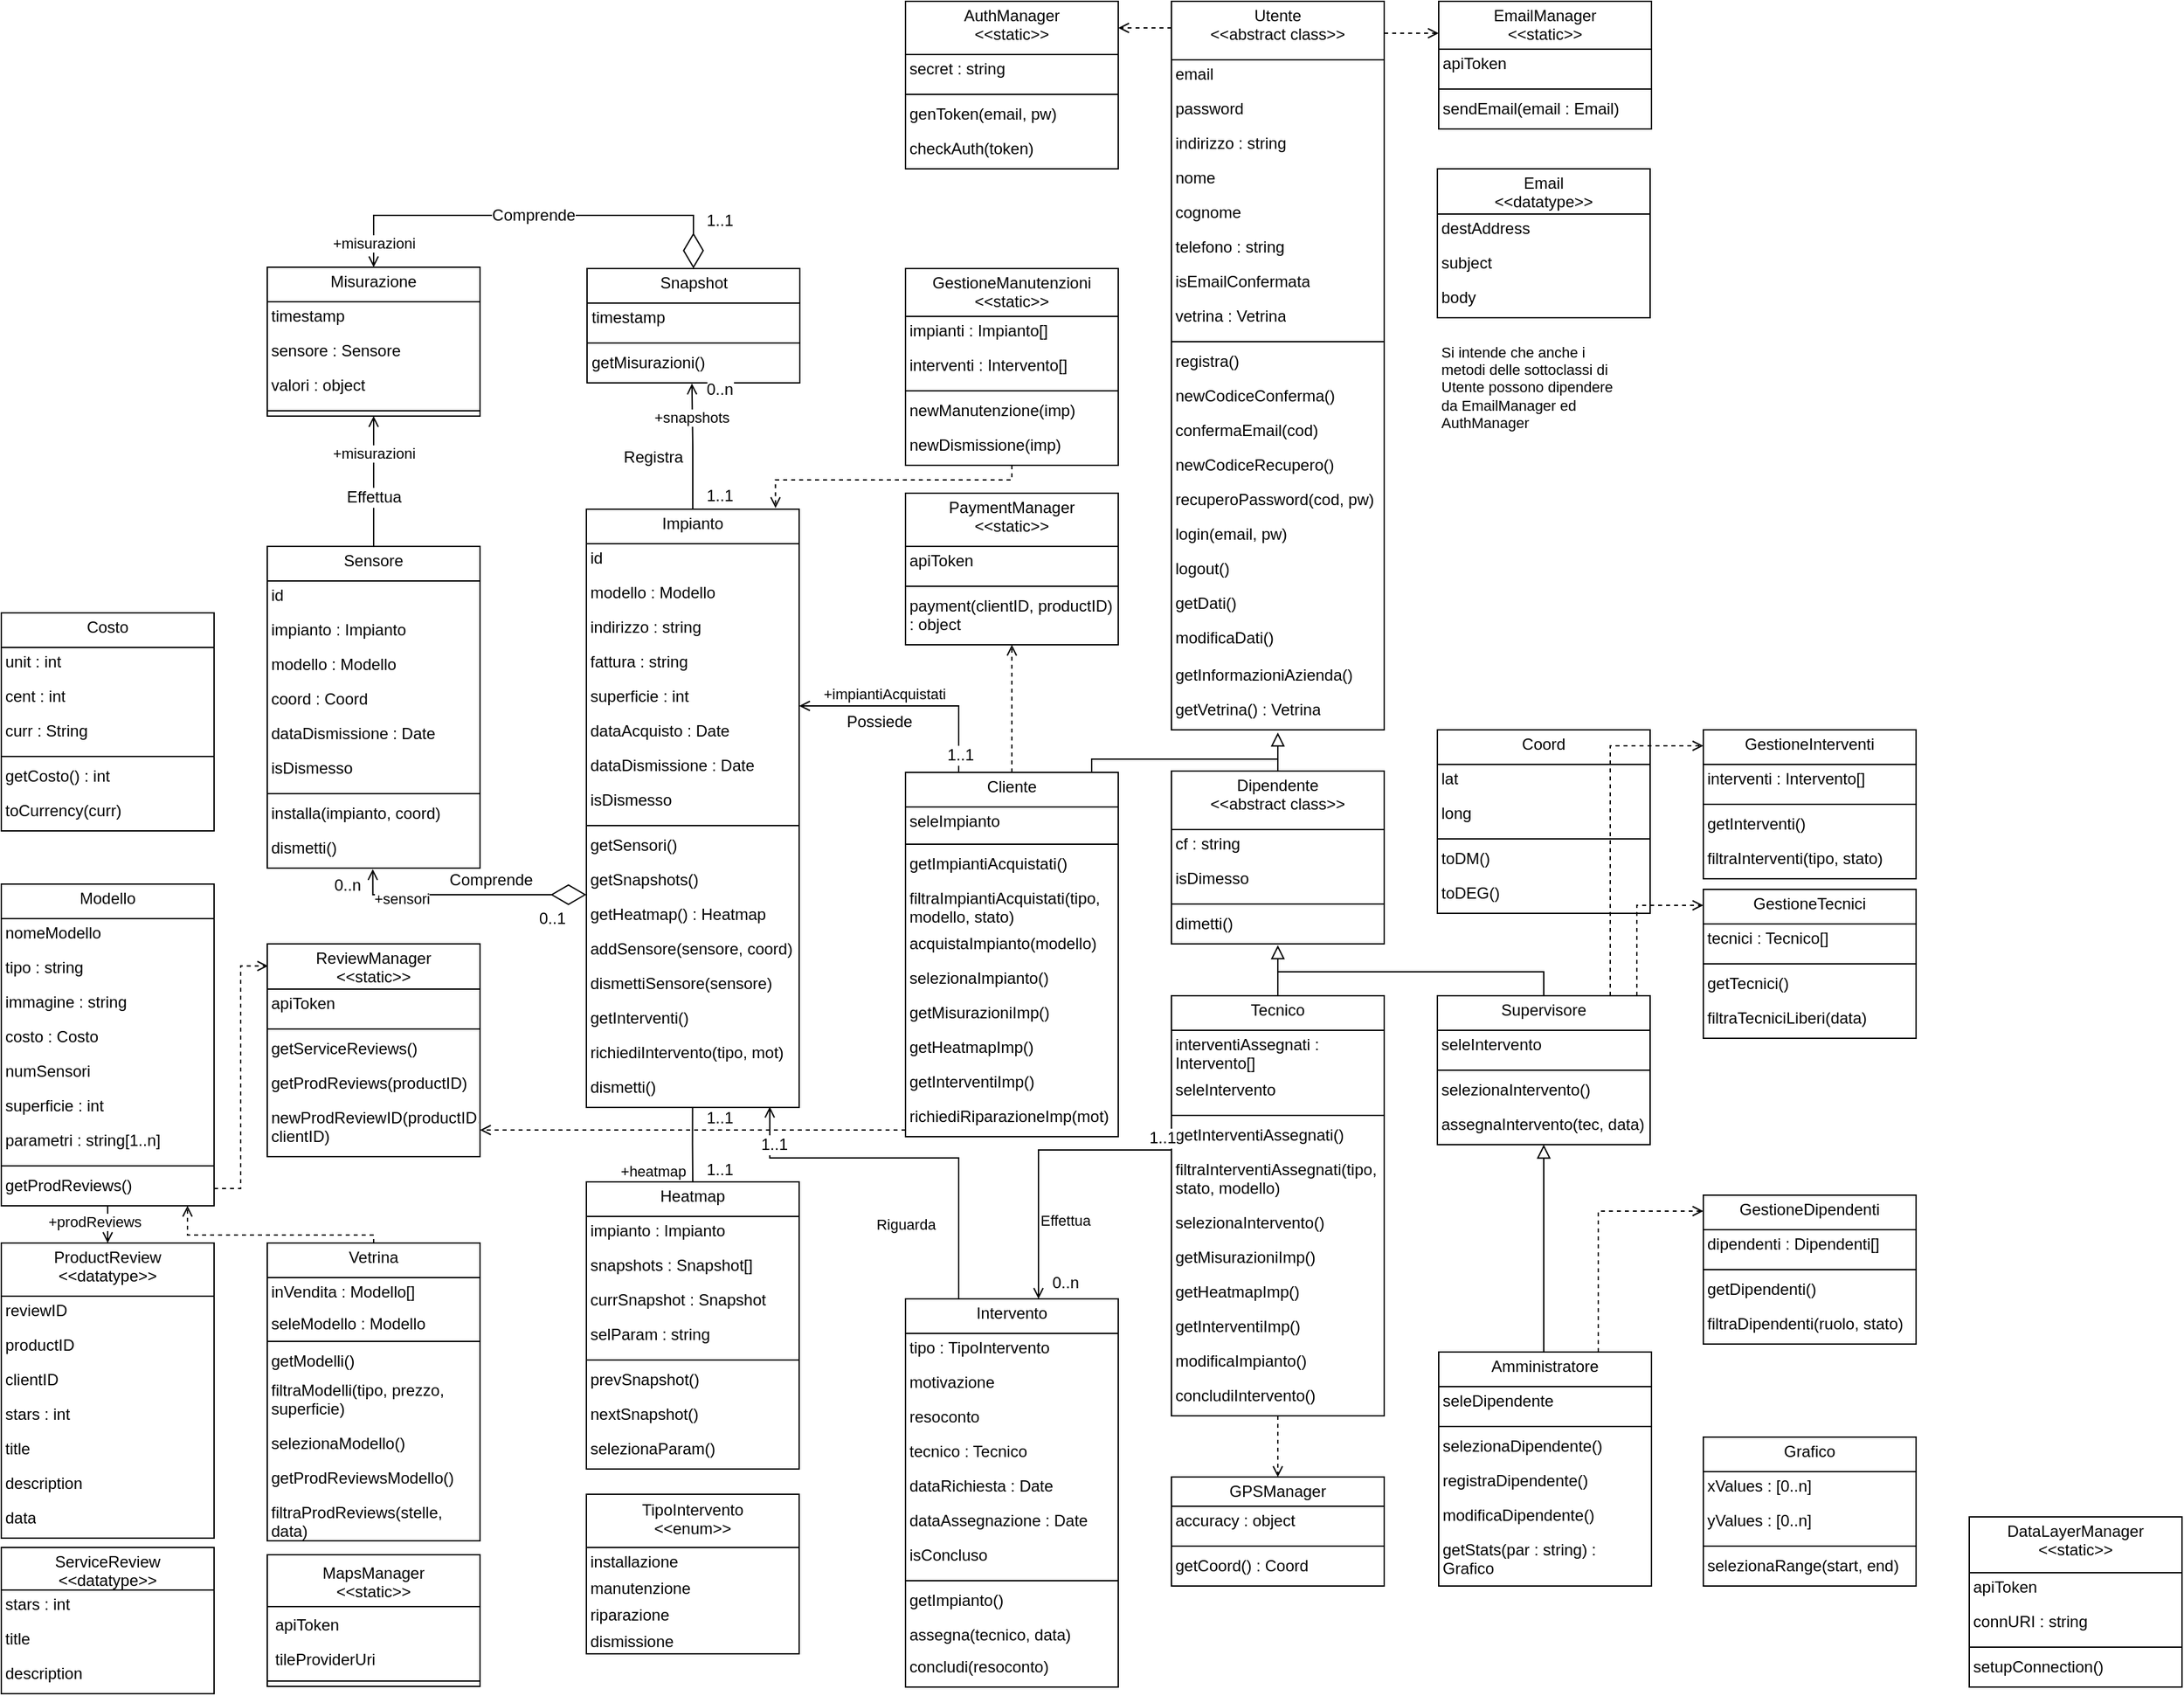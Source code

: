 <mxfile pages="10">
    <diagram name="Complessivo" id="o4W5jRWFcoWds1Bhet6D">
        <mxGraphModel dx="6340" dy="5039" grid="1" gridSize="10" guides="1" tooltips="1" connect="1" arrows="1" fold="1" page="1" pageScale="1" pageWidth="827" pageHeight="1169" math="0" shadow="0">
            <root>
                <mxCell id="y4lUFdOwvOaWaKlwsU81-0"/>
                <mxCell id="y4lUFdOwvOaWaKlwsU81-1" parent="y4lUFdOwvOaWaKlwsU81-0"/>
                <mxCell id="FJR7N-XGq7Y92uqK2FzJ-44" style="edgeStyle=orthogonalEdgeStyle;shape=connector;rounded=0;orthogonalLoop=1;jettySize=auto;html=1;dashed=1;labelBackgroundColor=default;strokeColor=default;fontFamily=Helvetica;fontSize=11;fontColor=default;startArrow=none;startFill=0;endArrow=open;endFill=0;" parent="y4lUFdOwvOaWaKlwsU81-1" source="y4lUFdOwvOaWaKlwsU81-2" target="rhm1utPdX6Ef8p_pQMbu-1" edge="1">
                    <mxGeometry relative="1" as="geometry">
                        <Array as="points">
                            <mxPoint x="870" y="-90"/>
                            <mxPoint x="870" y="-90"/>
                        </Array>
                    </mxGeometry>
                </mxCell>
                <mxCell id="FJR7N-XGq7Y92uqK2FzJ-48" style="edgeStyle=orthogonalEdgeStyle;shape=connector;rounded=0;orthogonalLoop=1;jettySize=auto;html=1;entryX=0;entryY=0.25;entryDx=0;entryDy=0;dashed=1;labelBackgroundColor=default;strokeColor=default;fontFamily=Helvetica;fontSize=11;fontColor=default;startArrow=none;startFill=0;endArrow=open;endFill=0;" parent="y4lUFdOwvOaWaKlwsU81-1" source="y4lUFdOwvOaWaKlwsU81-2" target="y4lUFdOwvOaWaKlwsU81-103" edge="1">
                    <mxGeometry relative="1" as="geometry">
                        <Array as="points">
                            <mxPoint x="1050" y="-86"/>
                            <mxPoint x="1050" y="-86"/>
                        </Array>
                    </mxGeometry>
                </mxCell>
                <mxCell id="y4lUFdOwvOaWaKlwsU81-2" value="Utente&#10;&lt;&lt;abstract class&gt;&gt;" style="swimlane;fontStyle=0;align=center;verticalAlign=top;childLayout=stackLayout;horizontal=1;startSize=44;horizontalStack=0;resizeParent=1;resizeParentMax=0;resizeLast=0;collapsible=1;marginBottom=0;whiteSpace=wrap;spacing=-1;" parent="y4lUFdOwvOaWaKlwsU81-1" vertex="1">
                    <mxGeometry x="880" y="-110" width="160" height="548" as="geometry"/>
                </mxCell>
                <mxCell id="y4lUFdOwvOaWaKlwsU81-3" value="email" style="text;strokeColor=none;fillColor=none;align=left;verticalAlign=top;spacingLeft=4;spacingRight=4;overflow=hidden;rotatable=0;points=[[0,0.5],[1,0.5]];portConstraint=eastwest;fontStyle=0;whiteSpace=wrap;spacing=-1;" parent="y4lUFdOwvOaWaKlwsU81-2" vertex="1">
                    <mxGeometry y="44" width="160" height="26" as="geometry"/>
                </mxCell>
                <mxCell id="y4lUFdOwvOaWaKlwsU81-4" value="password" style="text;strokeColor=none;fillColor=none;align=left;verticalAlign=top;spacingLeft=4;spacingRight=4;overflow=hidden;rotatable=0;points=[[0,0.5],[1,0.5]];portConstraint=eastwest;fontStyle=0;whiteSpace=wrap;spacing=-1;" parent="y4lUFdOwvOaWaKlwsU81-2" vertex="1">
                    <mxGeometry y="70" width="160" height="26" as="geometry"/>
                </mxCell>
                <mxCell id="y4lUFdOwvOaWaKlwsU81-5" value="indirizzo : string" style="text;strokeColor=none;fillColor=none;align=left;verticalAlign=top;spacingLeft=4;spacingRight=4;overflow=hidden;rotatable=0;points=[[0,0.5],[1,0.5]];portConstraint=eastwest;fontStyle=0;whiteSpace=wrap;spacing=-1;" parent="y4lUFdOwvOaWaKlwsU81-2" vertex="1">
                    <mxGeometry y="96" width="160" height="26" as="geometry"/>
                </mxCell>
                <mxCell id="y4lUFdOwvOaWaKlwsU81-6" value="nome" style="text;strokeColor=none;fillColor=none;align=left;verticalAlign=top;spacingLeft=4;spacingRight=4;overflow=hidden;rotatable=0;points=[[0,0.5],[1,0.5]];portConstraint=eastwest;fontStyle=0;whiteSpace=wrap;spacing=-1;" parent="y4lUFdOwvOaWaKlwsU81-2" vertex="1">
                    <mxGeometry y="122" width="160" height="26" as="geometry"/>
                </mxCell>
                <mxCell id="y4lUFdOwvOaWaKlwsU81-7" value="cognome" style="text;strokeColor=none;fillColor=none;align=left;verticalAlign=top;spacingLeft=4;spacingRight=4;overflow=hidden;rotatable=0;points=[[0,0.5],[1,0.5]];portConstraint=eastwest;fontStyle=0;whiteSpace=wrap;spacing=-1;" parent="y4lUFdOwvOaWaKlwsU81-2" vertex="1">
                    <mxGeometry y="148" width="160" height="26" as="geometry"/>
                </mxCell>
                <mxCell id="y4lUFdOwvOaWaKlwsU81-8" value="telefono : string" style="text;strokeColor=none;fillColor=none;align=left;verticalAlign=top;spacingLeft=4;spacingRight=4;overflow=hidden;rotatable=0;points=[[0,0.5],[1,0.5]];portConstraint=eastwest;fontStyle=0;whiteSpace=wrap;spacing=-1;" parent="y4lUFdOwvOaWaKlwsU81-2" vertex="1">
                    <mxGeometry y="174" width="160" height="26" as="geometry"/>
                </mxCell>
                <mxCell id="y4lUFdOwvOaWaKlwsU81-9" value="isEmailConfermata" style="text;strokeColor=none;fillColor=none;align=left;verticalAlign=top;spacingLeft=4;spacingRight=4;overflow=hidden;rotatable=0;points=[[0,0.5],[1,0.5]];portConstraint=eastwest;fontStyle=0;whiteSpace=wrap;spacing=-1;" parent="y4lUFdOwvOaWaKlwsU81-2" vertex="1">
                    <mxGeometry y="200" width="160" height="26" as="geometry"/>
                </mxCell>
                <mxCell id="FJR7N-XGq7Y92uqK2FzJ-15" value="vetrina : Vetrina" style="text;strokeColor=none;fillColor=none;align=left;verticalAlign=top;spacingLeft=4;spacingRight=4;overflow=hidden;rotatable=0;points=[[0,0.5],[1,0.5]];portConstraint=eastwest;fontStyle=0;whiteSpace=wrap;spacing=-1;" parent="y4lUFdOwvOaWaKlwsU81-2" vertex="1">
                    <mxGeometry y="226" width="160" height="26" as="geometry"/>
                </mxCell>
                <mxCell id="y4lUFdOwvOaWaKlwsU81-10" value="" style="line;strokeWidth=1;fillColor=none;align=left;verticalAlign=middle;spacingTop=-1;spacingLeft=3;spacingRight=3;rotatable=0;labelPosition=right;points=[];portConstraint=eastwest;strokeColor=inherit;fontStyle=0;whiteSpace=wrap;spacing=-1;" parent="y4lUFdOwvOaWaKlwsU81-2" vertex="1">
                    <mxGeometry y="252" width="160" height="8" as="geometry"/>
                </mxCell>
                <mxCell id="y4lUFdOwvOaWaKlwsU81-11" value="registra()" style="text;strokeColor=none;fillColor=none;align=left;verticalAlign=top;spacingLeft=4;spacingRight=4;overflow=hidden;rotatable=0;points=[[0,0.5],[1,0.5]];portConstraint=eastwest;fontStyle=0;whiteSpace=wrap;spacing=-1;" parent="y4lUFdOwvOaWaKlwsU81-2" vertex="1">
                    <mxGeometry y="260" width="160" height="26" as="geometry"/>
                </mxCell>
                <mxCell id="y4lUFdOwvOaWaKlwsU81-12" value="newCodiceConferma()" style="text;strokeColor=none;fillColor=none;align=left;verticalAlign=top;spacingLeft=4;spacingRight=4;overflow=hidden;rotatable=0;points=[[0,0.5],[1,0.5]];portConstraint=eastwest;fontStyle=0;whiteSpace=wrap;spacing=-1;" parent="y4lUFdOwvOaWaKlwsU81-2" vertex="1">
                    <mxGeometry y="286" width="160" height="26" as="geometry"/>
                </mxCell>
                <mxCell id="y4lUFdOwvOaWaKlwsU81-13" value="confermaEmail(cod)" style="text;strokeColor=none;fillColor=none;align=left;verticalAlign=top;spacingLeft=4;spacingRight=4;overflow=hidden;rotatable=0;points=[[0,0.5],[1,0.5]];portConstraint=eastwest;fontStyle=0;whiteSpace=wrap;spacing=-1;" parent="y4lUFdOwvOaWaKlwsU81-2" vertex="1">
                    <mxGeometry y="312" width="160" height="26" as="geometry"/>
                </mxCell>
                <mxCell id="y4lUFdOwvOaWaKlwsU81-14" value="newCodiceRecupero()" style="text;strokeColor=none;fillColor=none;align=left;verticalAlign=top;spacingLeft=4;spacingRight=4;overflow=hidden;rotatable=0;points=[[0,0.5],[1,0.5]];portConstraint=eastwest;fontStyle=0;whiteSpace=wrap;spacing=-1;" parent="y4lUFdOwvOaWaKlwsU81-2" vertex="1">
                    <mxGeometry y="338" width="160" height="26" as="geometry"/>
                </mxCell>
                <mxCell id="y4lUFdOwvOaWaKlwsU81-15" value="recuperoPassword(cod, pw)" style="text;strokeColor=none;fillColor=none;align=left;verticalAlign=top;spacingLeft=4;spacingRight=4;overflow=hidden;rotatable=0;points=[[0,0.5],[1,0.5]];portConstraint=eastwest;fontStyle=0;whiteSpace=wrap;spacing=-1;" parent="y4lUFdOwvOaWaKlwsU81-2" vertex="1">
                    <mxGeometry y="364" width="160" height="26" as="geometry"/>
                </mxCell>
                <mxCell id="y4lUFdOwvOaWaKlwsU81-16" value="login(email, pw)" style="text;strokeColor=none;fillColor=none;align=left;verticalAlign=top;spacingLeft=4;spacingRight=4;overflow=hidden;rotatable=0;points=[[0,0.5],[1,0.5]];portConstraint=eastwest;fontStyle=0;whiteSpace=wrap;spacing=-1;" parent="y4lUFdOwvOaWaKlwsU81-2" vertex="1">
                    <mxGeometry y="390" width="160" height="26" as="geometry"/>
                </mxCell>
                <mxCell id="gzn0euHRbPVmfBFFmZNC-3" value="logout()" style="text;strokeColor=none;fillColor=none;align=left;verticalAlign=top;spacingLeft=4;spacingRight=4;overflow=hidden;rotatable=0;points=[[0,0.5],[1,0.5]];portConstraint=eastwest;fontStyle=0;whiteSpace=wrap;spacing=-1;" parent="y4lUFdOwvOaWaKlwsU81-2" vertex="1">
                    <mxGeometry y="416" width="160" height="26" as="geometry"/>
                </mxCell>
                <mxCell id="47mSeWJOMl666d0QWPM7-67" value="getDati()" style="text;strokeColor=none;fillColor=none;align=left;verticalAlign=top;spacingLeft=4;spacingRight=4;overflow=hidden;rotatable=0;points=[[0,0.5],[1,0.5]];portConstraint=eastwest;fontStyle=0;whiteSpace=wrap;spacing=-1;" parent="y4lUFdOwvOaWaKlwsU81-2" vertex="1">
                    <mxGeometry y="442" width="160" height="26" as="geometry"/>
                </mxCell>
                <mxCell id="y4lUFdOwvOaWaKlwsU81-17" value="modificaDati()" style="text;strokeColor=none;fillColor=none;align=left;verticalAlign=top;spacingLeft=4;spacingRight=4;overflow=hidden;rotatable=0;points=[[0,0.5],[1,0.5]];portConstraint=eastwest;fontStyle=0;whiteSpace=wrap;spacing=-1;" parent="y4lUFdOwvOaWaKlwsU81-2" vertex="1">
                    <mxGeometry y="468" width="160" height="28" as="geometry"/>
                </mxCell>
                <mxCell id="gzn0euHRbPVmfBFFmZNC-2" value="getInformazioniAzienda()" style="text;strokeColor=none;fillColor=none;align=left;verticalAlign=top;spacingLeft=4;spacingRight=4;overflow=hidden;rotatable=0;points=[[0,0.5],[1,0.5]];portConstraint=eastwest;fontStyle=0;whiteSpace=wrap;spacing=-1;" parent="y4lUFdOwvOaWaKlwsU81-2" vertex="1">
                    <mxGeometry y="496" width="160" height="26" as="geometry"/>
                </mxCell>
                <mxCell id="gzn0euHRbPVmfBFFmZNC-34" value="getVetrina() : Vetrina" style="text;strokeColor=none;fillColor=none;align=left;verticalAlign=top;spacingLeft=4;spacingRight=4;overflow=hidden;rotatable=0;points=[[0,0.5],[1,0.5]];portConstraint=eastwest;fontStyle=0;whiteSpace=wrap;spacing=-1;" parent="y4lUFdOwvOaWaKlwsU81-2" vertex="1">
                    <mxGeometry y="522" width="160" height="26" as="geometry"/>
                </mxCell>
                <mxCell id="y4lUFdOwvOaWaKlwsU81-18" value="Misurazione" style="swimlane;fontStyle=0;align=center;verticalAlign=top;childLayout=stackLayout;horizontal=1;startSize=26;horizontalStack=0;resizeParent=1;resizeParentMax=0;resizeLast=0;collapsible=1;marginBottom=0;whiteSpace=wrap;spacing=-1;" parent="y4lUFdOwvOaWaKlwsU81-1" vertex="1">
                    <mxGeometry x="200" y="90" width="160" height="112" as="geometry"/>
                </mxCell>
                <mxCell id="y4lUFdOwvOaWaKlwsU81-19" value="timestamp" style="text;strokeColor=none;fillColor=none;align=left;verticalAlign=top;spacingLeft=4;spacingRight=4;overflow=hidden;rotatable=0;points=[[0,0.5],[1,0.5]];portConstraint=eastwest;fontStyle=0;whiteSpace=wrap;spacing=-1;" parent="y4lUFdOwvOaWaKlwsU81-18" vertex="1">
                    <mxGeometry y="26" width="160" height="26" as="geometry"/>
                </mxCell>
                <mxCell id="y4lUFdOwvOaWaKlwsU81-20" value="sensore : Sensore" style="text;strokeColor=none;fillColor=none;align=left;verticalAlign=top;spacingLeft=4;spacingRight=4;overflow=hidden;rotatable=0;points=[[0,0.5],[1,0.5]];portConstraint=eastwest;fontStyle=0;whiteSpace=wrap;spacing=-1;" parent="y4lUFdOwvOaWaKlwsU81-18" vertex="1">
                    <mxGeometry y="52" width="160" height="26" as="geometry"/>
                </mxCell>
                <mxCell id="y4lUFdOwvOaWaKlwsU81-21" value="valori : object" style="text;strokeColor=none;fillColor=none;align=left;verticalAlign=top;spacingLeft=4;spacingRight=4;overflow=hidden;rotatable=0;points=[[0,0.5],[1,0.5]];portConstraint=eastwest;fontStyle=0;whiteSpace=wrap;spacing=-1;" parent="y4lUFdOwvOaWaKlwsU81-18" vertex="1">
                    <mxGeometry y="78" width="160" height="26" as="geometry"/>
                </mxCell>
                <mxCell id="y4lUFdOwvOaWaKlwsU81-22" value="" style="line;strokeWidth=1;fillColor=none;align=left;verticalAlign=middle;spacingTop=-1;spacingLeft=3;spacingRight=3;rotatable=0;labelPosition=right;points=[];portConstraint=eastwest;strokeColor=inherit;fontStyle=0;whiteSpace=wrap;spacing=-1;" parent="y4lUFdOwvOaWaKlwsU81-18" vertex="1">
                    <mxGeometry y="104" width="160" height="8" as="geometry"/>
                </mxCell>
                <mxCell id="y4lUFdOwvOaWaKlwsU81-23" value="+misurazioni" style="edgeStyle=orthogonalEdgeStyle;rounded=0;orthogonalLoop=1;jettySize=auto;html=1;entryX=0.5;entryY=0;entryDx=0;entryDy=0;startArrow=diamondThin;startFill=0;endArrow=open;endFill=0;endSize=6;targetPerimeterSpacing=0;sourcePerimeterSpacing=0;startSize=24;exitX=0.5;exitY=0;exitDx=0;exitDy=0;" parent="y4lUFdOwvOaWaKlwsU81-1" source="y4lUFdOwvOaWaKlwsU81-188" target="y4lUFdOwvOaWaKlwsU81-18" edge="1">
                    <mxGeometry x="0.883" relative="1" as="geometry">
                        <mxPoint as="offset"/>
                        <mxPoint x="40" y="70" as="sourcePoint"/>
                    </mxGeometry>
                </mxCell>
                <mxCell id="FJR7N-XGq7Y92uqK2FzJ-72" value="1..1" style="edgeLabel;html=1;align=center;verticalAlign=middle;resizable=0;points=[];fontSize=12;fontFamily=Helvetica;fontColor=default;" parent="y4lUFdOwvOaWaKlwsU81-23" vertex="1" connectable="0">
                    <mxGeometry x="-0.566" y="-1" relative="1" as="geometry">
                        <mxPoint x="49" y="5" as="offset"/>
                    </mxGeometry>
                </mxCell>
                <mxCell id="FJR7N-XGq7Y92uqK2FzJ-73" value="Comprende" style="edgeLabel;html=1;align=center;verticalAlign=middle;resizable=0;points=[];fontSize=12;fontFamily=Helvetica;fontColor=default;" parent="y4lUFdOwvOaWaKlwsU81-23" vertex="1" connectable="0">
                    <mxGeometry x="-0.184" relative="1" as="geometry">
                        <mxPoint x="-30" as="offset"/>
                    </mxGeometry>
                </mxCell>
                <mxCell id="y4lUFdOwvOaWaKlwsU81-24" value="+prodReviews" style="edgeStyle=orthogonalEdgeStyle;rounded=0;orthogonalLoop=1;jettySize=auto;html=1;startArrow=none;startFill=0;endArrow=open;endFill=0;entryX=0.5;entryY=0;entryDx=0;entryDy=0;" parent="y4lUFdOwvOaWaKlwsU81-1" source="y4lUFdOwvOaWaKlwsU81-25" target="y4lUFdOwvOaWaKlwsU81-82" edge="1">
                    <mxGeometry x="0.091" y="10" relative="1" as="geometry">
                        <mxPoint as="offset"/>
                    </mxGeometry>
                </mxCell>
                <mxCell id="y4lUFdOwvOaWaKlwsU81-25" value="Modello" style="swimlane;fontStyle=0;align=center;verticalAlign=top;childLayout=stackLayout;horizontal=1;startSize=26;horizontalStack=0;resizeParent=1;resizeParentMax=0;resizeLast=0;collapsible=1;marginBottom=0;whiteSpace=wrap;spacing=-1;" parent="y4lUFdOwvOaWaKlwsU81-1" vertex="1">
                    <mxGeometry y="554" width="160" height="242" as="geometry"/>
                </mxCell>
                <mxCell id="y4lUFdOwvOaWaKlwsU81-26" value="nomeModello" style="text;strokeColor=none;fillColor=none;align=left;verticalAlign=top;spacingLeft=4;spacingRight=4;overflow=hidden;rotatable=0;points=[[0,0.5],[1,0.5]];portConstraint=eastwest;fontStyle=0;whiteSpace=wrap;spacing=-1;" parent="y4lUFdOwvOaWaKlwsU81-25" vertex="1">
                    <mxGeometry y="26" width="160" height="26" as="geometry"/>
                </mxCell>
                <mxCell id="y4lUFdOwvOaWaKlwsU81-27" value="tipo : string" style="text;strokeColor=none;fillColor=none;align=left;verticalAlign=top;spacingLeft=4;spacingRight=4;overflow=hidden;rotatable=0;points=[[0,0.5],[1,0.5]];portConstraint=eastwest;fontStyle=0;whiteSpace=wrap;spacing=-1;" parent="y4lUFdOwvOaWaKlwsU81-25" vertex="1">
                    <mxGeometry y="52" width="160" height="26" as="geometry"/>
                </mxCell>
                <mxCell id="y4lUFdOwvOaWaKlwsU81-28" value="immagine : string" style="text;strokeColor=none;fillColor=none;align=left;verticalAlign=top;spacingLeft=4;spacingRight=4;overflow=hidden;rotatable=0;points=[[0,0.5],[1,0.5]];portConstraint=eastwest;fontStyle=0;whiteSpace=wrap;spacing=-1;" parent="y4lUFdOwvOaWaKlwsU81-25" vertex="1">
                    <mxGeometry y="78" width="160" height="26" as="geometry"/>
                </mxCell>
                <mxCell id="y4lUFdOwvOaWaKlwsU81-29" value="costo : Costo" style="text;strokeColor=none;fillColor=none;align=left;verticalAlign=top;spacingLeft=4;spacingRight=4;overflow=hidden;rotatable=0;points=[[0,0.5],[1,0.5]];portConstraint=eastwest;fontStyle=0;whiteSpace=wrap;spacing=-1;" parent="y4lUFdOwvOaWaKlwsU81-25" vertex="1">
                    <mxGeometry y="104" width="160" height="26" as="geometry"/>
                </mxCell>
                <mxCell id="y4lUFdOwvOaWaKlwsU81-30" value="numSensori" style="text;strokeColor=none;fillColor=none;align=left;verticalAlign=top;spacingLeft=4;spacingRight=4;overflow=hidden;rotatable=0;points=[[0,0.5],[1,0.5]];portConstraint=eastwest;fontStyle=0;whiteSpace=wrap;spacing=-1;" parent="y4lUFdOwvOaWaKlwsU81-25" vertex="1">
                    <mxGeometry y="130" width="160" height="26" as="geometry"/>
                </mxCell>
                <mxCell id="y4lUFdOwvOaWaKlwsU81-31" value="superficie : int" style="text;strokeColor=none;fillColor=none;align=left;verticalAlign=top;spacingLeft=4;spacingRight=4;overflow=hidden;rotatable=0;points=[[0,0.5],[1,0.5]];portConstraint=eastwest;fontStyle=0;whiteSpace=wrap;spacing=-1;" parent="y4lUFdOwvOaWaKlwsU81-25" vertex="1">
                    <mxGeometry y="156" width="160" height="26" as="geometry"/>
                </mxCell>
                <mxCell id="y4lUFdOwvOaWaKlwsU81-32" value="parametri : string[1..n]" style="text;strokeColor=none;fillColor=none;align=left;verticalAlign=top;spacingLeft=4;spacingRight=4;overflow=hidden;rotatable=0;points=[[0,0.5],[1,0.5]];portConstraint=eastwest;fontStyle=0;whiteSpace=wrap;spacing=-1;" parent="y4lUFdOwvOaWaKlwsU81-25" vertex="1">
                    <mxGeometry y="182" width="160" height="26" as="geometry"/>
                </mxCell>
                <mxCell id="y4lUFdOwvOaWaKlwsU81-33" value="" style="line;strokeWidth=1;fillColor=none;align=left;verticalAlign=middle;spacingTop=-1;spacingLeft=3;spacingRight=3;rotatable=0;labelPosition=right;points=[];portConstraint=eastwest;strokeColor=inherit;fontStyle=0;whiteSpace=wrap;spacing=-1;" parent="y4lUFdOwvOaWaKlwsU81-25" vertex="1">
                    <mxGeometry y="208" width="160" height="8" as="geometry"/>
                </mxCell>
                <mxCell id="y4lUFdOwvOaWaKlwsU81-34" value="getProdReviews()" style="text;strokeColor=none;fillColor=none;align=left;verticalAlign=top;spacingLeft=4;spacingRight=4;overflow=hidden;rotatable=0;points=[[0,0.5],[1,0.5]];portConstraint=eastwest;fontStyle=0;whiteSpace=wrap;spacing=-1;" parent="y4lUFdOwvOaWaKlwsU81-25" vertex="1">
                    <mxGeometry y="216" width="160" height="26" as="geometry"/>
                </mxCell>
                <mxCell id="y4lUFdOwvOaWaKlwsU81-35" style="edgeStyle=orthogonalEdgeStyle;rounded=0;orthogonalLoop=1;jettySize=auto;html=1;exitX=0.5;exitY=0;exitDx=0;exitDy=0;endArrow=block;endFill=0;endSize=8;" parent="y4lUFdOwvOaWaKlwsU81-1" source="y4lUFdOwvOaWaKlwsU81-124" edge="1">
                    <mxGeometry relative="1" as="geometry">
                        <mxPoint x="960" y="440" as="targetPoint"/>
                        <Array as="points">
                            <mxPoint x="960" y="450"/>
                            <mxPoint x="960" y="450"/>
                        </Array>
                    </mxGeometry>
                </mxCell>
                <mxCell id="y4lUFdOwvOaWaKlwsU81-36" style="edgeStyle=orthogonalEdgeStyle;rounded=0;orthogonalLoop=1;jettySize=auto;html=1;endArrow=none;endFill=0;" parent="y4lUFdOwvOaWaKlwsU81-1" source="y4lUFdOwvOaWaKlwsU81-168" edge="1">
                    <mxGeometry relative="1" as="geometry">
                        <mxPoint x="960" y="460" as="targetPoint"/>
                        <mxPoint x="1152" y="345" as="sourcePoint"/>
                        <Array as="points">
                            <mxPoint x="820" y="460"/>
                        </Array>
                    </mxGeometry>
                </mxCell>
                <mxCell id="y4lUFdOwvOaWaKlwsU81-37" style="edgeStyle=orthogonalEdgeStyle;rounded=0;orthogonalLoop=1;jettySize=auto;html=1;exitX=0.5;exitY=0;exitDx=0;exitDy=0;endArrow=none;endFill=0;" parent="y4lUFdOwvOaWaKlwsU81-1" source="y4lUFdOwvOaWaKlwsU81-133" edge="1">
                    <mxGeometry relative="1" as="geometry">
                        <mxPoint x="960" y="620" as="targetPoint"/>
                        <Array as="points">
                            <mxPoint x="1160" y="620"/>
                        </Array>
                    </mxGeometry>
                </mxCell>
                <mxCell id="y4lUFdOwvOaWaKlwsU81-38" style="rounded=0;orthogonalLoop=1;jettySize=auto;html=1;entryX=0.5;entryY=1;entryDx=0;entryDy=0;endArrow=block;endFill=0;endSize=8;edgeStyle=orthogonalEdgeStyle;exitX=0.5;exitY=0;exitDx=0;exitDy=0;" parent="y4lUFdOwvOaWaKlwsU81-1" source="y4lUFdOwvOaWaKlwsU81-39" target="y4lUFdOwvOaWaKlwsU81-133" edge="1">
                    <mxGeometry relative="1" as="geometry">
                        <mxPoint x="1160" y="900" as="sourcePoint"/>
                        <Array as="points">
                            <mxPoint x="1160" y="906"/>
                        </Array>
                    </mxGeometry>
                </mxCell>
                <mxCell id="FJR7N-XGq7Y92uqK2FzJ-47" style="edgeStyle=orthogonalEdgeStyle;shape=connector;rounded=0;orthogonalLoop=1;jettySize=auto;html=1;exitX=0.75;exitY=0;exitDx=0;exitDy=0;dashed=1;labelBackgroundColor=default;strokeColor=default;fontFamily=Helvetica;fontSize=11;fontColor=default;startArrow=none;startFill=0;endArrow=open;endFill=0;" parent="y4lUFdOwvOaWaKlwsU81-1" source="y4lUFdOwvOaWaKlwsU81-39" target="47mSeWJOMl666d0QWPM7-35" edge="1">
                    <mxGeometry relative="1" as="geometry">
                        <Array as="points">
                            <mxPoint x="1201" y="800"/>
                        </Array>
                    </mxGeometry>
                </mxCell>
                <mxCell id="y4lUFdOwvOaWaKlwsU81-39" value="Amministratore" style="swimlane;fontStyle=0;align=center;verticalAlign=top;childLayout=stackLayout;horizontal=1;startSize=26;horizontalStack=0;resizeParent=1;resizeParentMax=0;resizeLast=0;collapsible=1;marginBottom=0;whiteSpace=wrap;spacing=-1;" parent="y4lUFdOwvOaWaKlwsU81-1" vertex="1">
                    <mxGeometry x="1081" y="906" width="160" height="176" as="geometry"/>
                </mxCell>
                <mxCell id="FJR7N-XGq7Y92uqK2FzJ-30" value="seleDipendente" style="text;strokeColor=none;fillColor=none;align=left;verticalAlign=top;spacingLeft=4;spacingRight=4;overflow=hidden;rotatable=0;points=[[0,0.5],[1,0.5]];portConstraint=eastwest;fontStyle=0;whiteSpace=wrap;spacing=-1;" parent="y4lUFdOwvOaWaKlwsU81-39" vertex="1">
                    <mxGeometry y="26" width="160" height="26" as="geometry"/>
                </mxCell>
                <mxCell id="y4lUFdOwvOaWaKlwsU81-40" value="" style="line;strokeWidth=1;fillColor=none;align=left;verticalAlign=middle;spacingTop=-1;spacingLeft=3;spacingRight=3;rotatable=0;labelPosition=right;points=[];portConstraint=eastwest;strokeColor=inherit;fontStyle=0;whiteSpace=wrap;spacing=-1;" parent="y4lUFdOwvOaWaKlwsU81-39" vertex="1">
                    <mxGeometry y="52" width="160" height="8" as="geometry"/>
                </mxCell>
                <mxCell id="47mSeWJOMl666d0QWPM7-61" value="selezionaDipendente()" style="text;strokeColor=none;fillColor=none;align=left;verticalAlign=top;spacingLeft=4;spacingRight=4;overflow=hidden;rotatable=0;points=[[0,0.5],[1,0.5]];portConstraint=eastwest;fontStyle=0;whiteSpace=wrap;spacing=-1;" parent="y4lUFdOwvOaWaKlwsU81-39" vertex="1">
                    <mxGeometry y="60" width="160" height="26" as="geometry"/>
                </mxCell>
                <mxCell id="47mSeWJOMl666d0QWPM7-43" value="registraDipendente()" style="text;strokeColor=none;fillColor=none;align=left;verticalAlign=top;spacingLeft=4;spacingRight=4;overflow=hidden;rotatable=0;points=[[0,0.5],[1,0.5]];portConstraint=eastwest;fontStyle=0;whiteSpace=wrap;spacing=-1;" parent="y4lUFdOwvOaWaKlwsU81-39" vertex="1">
                    <mxGeometry y="86" width="160" height="26" as="geometry"/>
                </mxCell>
                <mxCell id="47mSeWJOMl666d0QWPM7-53" value="modificaDipendente()" style="text;strokeColor=none;fillColor=none;align=left;verticalAlign=top;spacingLeft=4;spacingRight=4;overflow=hidden;rotatable=0;points=[[0,0.5],[1,0.5]];portConstraint=eastwest;fontStyle=0;whiteSpace=wrap;spacing=-1;" parent="y4lUFdOwvOaWaKlwsU81-39" vertex="1">
                    <mxGeometry y="112" width="160" height="26" as="geometry"/>
                </mxCell>
                <mxCell id="y4lUFdOwvOaWaKlwsU81-41" value="getStats(par : string) : Grafico " style="text;strokeColor=none;fillColor=none;align=left;verticalAlign=top;spacingLeft=4;spacingRight=4;overflow=hidden;rotatable=0;points=[[0,0.5],[1,0.5]];portConstraint=eastwest;fontStyle=0;whiteSpace=wrap;spacing=-1;" parent="y4lUFdOwvOaWaKlwsU81-39" vertex="1">
                    <mxGeometry y="138" width="160" height="38" as="geometry"/>
                </mxCell>
                <mxCell id="y4lUFdOwvOaWaKlwsU81-42" value="ServiceReview&#10;&lt;&lt;datatype&gt;&gt;" style="swimlane;fontStyle=0;align=center;verticalAlign=top;childLayout=stackLayout;horizontal=1;startSize=32;horizontalStack=0;resizeParent=1;resizeParentMax=0;resizeLast=0;collapsible=1;marginBottom=0;whiteSpace=wrap;spacing=-1;" parent="y4lUFdOwvOaWaKlwsU81-1" vertex="1">
                    <mxGeometry y="1053" width="160" height="110" as="geometry"/>
                </mxCell>
                <mxCell id="y4lUFdOwvOaWaKlwsU81-43" value="stars : int" style="text;strokeColor=none;fillColor=none;align=left;verticalAlign=top;spacingLeft=4;spacingRight=4;overflow=hidden;rotatable=0;points=[[0,0.5],[1,0.5]];portConstraint=eastwest;fontStyle=0;whiteSpace=wrap;spacing=-1;" parent="y4lUFdOwvOaWaKlwsU81-42" vertex="1">
                    <mxGeometry y="32" width="160" height="26" as="geometry"/>
                </mxCell>
                <mxCell id="y4lUFdOwvOaWaKlwsU81-44" value="title" style="text;strokeColor=none;fillColor=none;align=left;verticalAlign=top;spacingLeft=4;spacingRight=4;overflow=hidden;rotatable=0;points=[[0,0.5],[1,0.5]];portConstraint=eastwest;fontStyle=0;whiteSpace=wrap;spacing=-1;" parent="y4lUFdOwvOaWaKlwsU81-42" vertex="1">
                    <mxGeometry y="58" width="160" height="26" as="geometry"/>
                </mxCell>
                <mxCell id="y4lUFdOwvOaWaKlwsU81-45" value="description" style="text;strokeColor=none;fillColor=none;align=left;verticalAlign=top;spacingLeft=4;spacingRight=4;overflow=hidden;rotatable=0;points=[[0,0.5],[1,0.5]];portConstraint=eastwest;fontStyle=0;whiteSpace=wrap;spacing=-1;" parent="y4lUFdOwvOaWaKlwsU81-42" vertex="1">
                    <mxGeometry y="84" width="160" height="26" as="geometry"/>
                </mxCell>
                <mxCell id="y4lUFdOwvOaWaKlwsU81-47" value="Email&#10;&lt;&lt;datatype&gt;&gt;" style="swimlane;fontStyle=0;align=center;verticalAlign=top;childLayout=stackLayout;horizontal=1;startSize=34;horizontalStack=0;resizeParent=1;resizeParentMax=0;resizeLast=0;collapsible=1;marginBottom=0;whiteSpace=wrap;spacing=-1;" parent="y4lUFdOwvOaWaKlwsU81-1" vertex="1">
                    <mxGeometry x="1080" y="16" width="160" height="112" as="geometry"/>
                </mxCell>
                <mxCell id="y4lUFdOwvOaWaKlwsU81-48" value="destAddress" style="text;strokeColor=none;fillColor=none;align=left;verticalAlign=top;spacingLeft=4;spacingRight=4;overflow=hidden;rotatable=0;points=[[0,0.5],[1,0.5]];portConstraint=eastwest;fontStyle=0;whiteSpace=wrap;spacing=-1;" parent="y4lUFdOwvOaWaKlwsU81-47" vertex="1">
                    <mxGeometry y="34" width="160" height="26" as="geometry"/>
                </mxCell>
                <mxCell id="y4lUFdOwvOaWaKlwsU81-49" value="subject" style="text;strokeColor=none;fillColor=none;align=left;verticalAlign=top;spacingLeft=4;spacingRight=4;overflow=hidden;rotatable=0;points=[[0,0.5],[1,0.5]];portConstraint=eastwest;fontStyle=0;whiteSpace=wrap;spacing=-1;" parent="y4lUFdOwvOaWaKlwsU81-47" vertex="1">
                    <mxGeometry y="60" width="160" height="26" as="geometry"/>
                </mxCell>
                <mxCell id="y4lUFdOwvOaWaKlwsU81-50" value="body" style="text;strokeColor=none;fillColor=none;align=left;verticalAlign=top;spacingLeft=4;spacingRight=4;overflow=hidden;rotatable=0;points=[[0,0.5],[1,0.5]];portConstraint=eastwest;fontStyle=0;whiteSpace=wrap;spacing=-1;" parent="y4lUFdOwvOaWaKlwsU81-47" vertex="1">
                    <mxGeometry y="86" width="160" height="26" as="geometry"/>
                </mxCell>
                <mxCell id="y4lUFdOwvOaWaKlwsU81-52" value="Grafico" style="swimlane;fontStyle=0;align=center;verticalAlign=top;childLayout=stackLayout;horizontal=1;startSize=26;horizontalStack=0;resizeParent=1;resizeParentMax=0;resizeLast=0;collapsible=1;marginBottom=0;whiteSpace=wrap;spacing=-1;" parent="y4lUFdOwvOaWaKlwsU81-1" vertex="1">
                    <mxGeometry x="1280" y="970" width="160" height="112" as="geometry"/>
                </mxCell>
                <mxCell id="y4lUFdOwvOaWaKlwsU81-53" value="xValues : [0..n]" style="text;strokeColor=none;fillColor=none;align=left;verticalAlign=top;spacingLeft=4;spacingRight=4;overflow=hidden;rotatable=0;points=[[0,0.5],[1,0.5]];portConstraint=eastwest;fontStyle=0;whiteSpace=wrap;spacing=-1;" parent="y4lUFdOwvOaWaKlwsU81-52" vertex="1">
                    <mxGeometry y="26" width="160" height="26" as="geometry"/>
                </mxCell>
                <mxCell id="y4lUFdOwvOaWaKlwsU81-54" value="yValues : [0..n]" style="text;strokeColor=none;fillColor=none;align=left;verticalAlign=top;spacingLeft=4;spacingRight=4;overflow=hidden;rotatable=0;points=[[0,0.5],[1,0.5]];portConstraint=eastwest;fontStyle=0;whiteSpace=wrap;spacing=-1;" parent="y4lUFdOwvOaWaKlwsU81-52" vertex="1">
                    <mxGeometry y="52" width="160" height="26" as="geometry"/>
                </mxCell>
                <mxCell id="y4lUFdOwvOaWaKlwsU81-55" value="" style="line;strokeWidth=1;fillColor=none;align=left;verticalAlign=middle;spacingTop=-1;spacingLeft=3;spacingRight=3;rotatable=0;labelPosition=right;points=[];portConstraint=eastwest;strokeColor=inherit;fontStyle=0;whiteSpace=wrap;spacing=-1;" parent="y4lUFdOwvOaWaKlwsU81-52" vertex="1">
                    <mxGeometry y="78" width="160" height="8" as="geometry"/>
                </mxCell>
                <mxCell id="47mSeWJOMl666d0QWPM7-19" value="selezionaRange(start, end)" style="text;strokeColor=none;fillColor=none;align=left;verticalAlign=top;spacingLeft=4;spacingRight=4;overflow=hidden;rotatable=0;points=[[0,0.5],[1,0.5]];portConstraint=eastwest;fontStyle=0;whiteSpace=wrap;spacing=-1;" parent="y4lUFdOwvOaWaKlwsU81-52" vertex="1">
                    <mxGeometry y="86" width="160" height="26" as="geometry"/>
                </mxCell>
                <mxCell id="y4lUFdOwvOaWaKlwsU81-57" value="Heatmap" style="swimlane;fontStyle=0;align=center;verticalAlign=top;childLayout=stackLayout;horizontal=1;startSize=26;horizontalStack=0;resizeParent=1;resizeParentMax=0;resizeLast=0;collapsible=1;marginBottom=0;whiteSpace=wrap;spacing=-1;" parent="y4lUFdOwvOaWaKlwsU81-1" vertex="1">
                    <mxGeometry x="440" y="778" width="160" height="216" as="geometry"/>
                </mxCell>
                <mxCell id="y4lUFdOwvOaWaKlwsU81-59" value="impianto : Impianto" style="text;strokeColor=none;fillColor=none;align=left;verticalAlign=top;spacingLeft=4;spacingRight=4;overflow=hidden;rotatable=0;points=[[0,0.5],[1,0.5]];portConstraint=eastwest;fontStyle=0;whiteSpace=wrap;spacing=-1;" parent="y4lUFdOwvOaWaKlwsU81-57" vertex="1">
                    <mxGeometry y="26" width="160" height="26" as="geometry"/>
                </mxCell>
                <mxCell id="y4lUFdOwvOaWaKlwsU81-62" value="snapshots : Snapshot[]" style="text;strokeColor=none;fillColor=none;align=left;verticalAlign=top;spacingLeft=4;spacingRight=4;overflow=hidden;rotatable=0;points=[[0,0.5],[1,0.5]];portConstraint=eastwest;fontStyle=0;whiteSpace=wrap;spacing=-1;" parent="y4lUFdOwvOaWaKlwsU81-57" vertex="1">
                    <mxGeometry y="52" width="160" height="26" as="geometry"/>
                </mxCell>
                <mxCell id="y4lUFdOwvOaWaKlwsU81-61" value="currSnapshot : Snapshot" style="text;strokeColor=none;fillColor=none;align=left;verticalAlign=top;spacingLeft=4;spacingRight=4;overflow=hidden;rotatable=0;points=[[0,0.5],[1,0.5]];portConstraint=eastwest;fontStyle=0;whiteSpace=wrap;spacing=-1;" parent="y4lUFdOwvOaWaKlwsU81-57" vertex="1">
                    <mxGeometry y="78" width="160" height="26" as="geometry"/>
                </mxCell>
                <mxCell id="y4lUFdOwvOaWaKlwsU81-60" value="selParam : string" style="text;strokeColor=none;fillColor=none;align=left;verticalAlign=top;spacingLeft=4;spacingRight=4;overflow=hidden;rotatable=0;points=[[0,0.5],[1,0.5]];portConstraint=eastwest;fontStyle=0;whiteSpace=wrap;spacing=-1;" parent="y4lUFdOwvOaWaKlwsU81-57" vertex="1">
                    <mxGeometry y="104" width="160" height="26" as="geometry"/>
                </mxCell>
                <mxCell id="y4lUFdOwvOaWaKlwsU81-63" value="" style="line;strokeWidth=1;fillColor=none;align=left;verticalAlign=middle;spacingTop=-1;spacingLeft=3;spacingRight=3;rotatable=0;labelPosition=right;points=[];portConstraint=eastwest;strokeColor=inherit;fontStyle=0;whiteSpace=wrap;spacing=-1;" parent="y4lUFdOwvOaWaKlwsU81-57" vertex="1">
                    <mxGeometry y="130" width="160" height="8" as="geometry"/>
                </mxCell>
                <mxCell id="y4lUFdOwvOaWaKlwsU81-64" value="prevSnapshot()" style="text;strokeColor=none;fillColor=none;align=left;verticalAlign=top;spacingLeft=4;spacingRight=4;overflow=hidden;rotatable=0;points=[[0,0.5],[1,0.5]];portConstraint=eastwest;fontStyle=0;whiteSpace=wrap;spacing=-1;" parent="y4lUFdOwvOaWaKlwsU81-57" vertex="1">
                    <mxGeometry y="138" width="160" height="26" as="geometry"/>
                </mxCell>
                <mxCell id="y4lUFdOwvOaWaKlwsU81-65" value="nextSnapshot()" style="text;strokeColor=none;fillColor=none;align=left;verticalAlign=top;spacingLeft=4;spacingRight=4;overflow=hidden;rotatable=0;points=[[0,0.5],[1,0.5]];portConstraint=eastwest;fontStyle=0;whiteSpace=wrap;spacing=-1;" parent="y4lUFdOwvOaWaKlwsU81-57" vertex="1">
                    <mxGeometry y="164" width="160" height="26" as="geometry"/>
                </mxCell>
                <mxCell id="y4lUFdOwvOaWaKlwsU81-66" value="selezionaParam()" style="text;strokeColor=none;fillColor=none;align=left;verticalAlign=top;spacingLeft=4;spacingRight=4;overflow=hidden;rotatable=0;points=[[0,0.5],[1,0.5]];portConstraint=eastwest;fontStyle=0;whiteSpace=wrap;spacing=-1;" parent="y4lUFdOwvOaWaKlwsU81-57" vertex="1">
                    <mxGeometry y="190" width="160" height="26" as="geometry"/>
                </mxCell>
                <mxCell id="y4lUFdOwvOaWaKlwsU81-67" value="+sensori" style="edgeStyle=orthogonalEdgeStyle;rounded=0;orthogonalLoop=1;jettySize=auto;html=1;endArrow=diamondThin;endFill=0;startArrow=open;startFill=0;endSize=24;exitX=0.496;exitY=1.031;exitDx=0;exitDy=0;exitPerimeter=0;" parent="y4lUFdOwvOaWaKlwsU81-1" source="y4lUFdOwvOaWaKlwsU81-77" target="y4lUFdOwvOaWaKlwsU81-173" edge="1">
                    <mxGeometry x="-0.549" y="-3" relative="1" as="geometry">
                        <mxPoint as="offset"/>
                        <mxPoint x="280" y="520" as="sourcePoint"/>
                        <mxPoint x="270" y="640" as="targetPoint"/>
                        <Array as="points">
                            <mxPoint x="279" y="562"/>
                        </Array>
                    </mxGeometry>
                </mxCell>
                <mxCell id="FJR7N-XGq7Y92uqK2FzJ-65" value="0..1" style="edgeLabel;html=1;align=center;verticalAlign=middle;resizable=0;points=[];fontSize=12;fontFamily=Helvetica;fontColor=default;" parent="y4lUFdOwvOaWaKlwsU81-67" vertex="1" connectable="0">
                    <mxGeometry x="0.478" y="-1" relative="1" as="geometry">
                        <mxPoint x="21" y="17" as="offset"/>
                    </mxGeometry>
                </mxCell>
                <mxCell id="FJR7N-XGq7Y92uqK2FzJ-66" value="0..n" style="edgeLabel;html=1;align=center;verticalAlign=middle;resizable=0;points=[];fontSize=12;fontFamily=Helvetica;fontColor=default;" parent="y4lUFdOwvOaWaKlwsU81-67" vertex="1" connectable="0">
                    <mxGeometry x="-0.242" y="-1" relative="1" as="geometry">
                        <mxPoint x="-68" y="-8" as="offset"/>
                    </mxGeometry>
                </mxCell>
                <mxCell id="6WifYMyEs8dyAkhtUr9D-0" value="Comprende" style="edgeLabel;html=1;align=center;verticalAlign=middle;resizable=0;points=[];fontSize=12;fontFamily=Helvetica;fontColor=#000000;" parent="y4lUFdOwvOaWaKlwsU81-67" vertex="1" connectable="0">
                    <mxGeometry x="-0.066" y="-1" relative="1" as="geometry">
                        <mxPoint x="24" y="-12" as="offset"/>
                    </mxGeometry>
                </mxCell>
                <mxCell id="y4lUFdOwvOaWaKlwsU81-68" value="+misurazioni" style="edgeStyle=orthogonalEdgeStyle;rounded=0;orthogonalLoop=1;jettySize=auto;html=1;exitX=0.5;exitY=0;exitDx=0;exitDy=0;startArrow=none;startFill=0;endArrow=open;endFill=0;entryX=0.5;entryY=1;entryDx=0;entryDy=0;" parent="y4lUFdOwvOaWaKlwsU81-1" source="y4lUFdOwvOaWaKlwsU81-69" target="y4lUFdOwvOaWaKlwsU81-18" edge="1">
                    <mxGeometry x="0.429" relative="1" as="geometry">
                        <mxPoint as="offset"/>
                        <mxPoint x="280" y="580" as="targetPoint"/>
                    </mxGeometry>
                </mxCell>
                <mxCell id="FJR7N-XGq7Y92uqK2FzJ-74" value="Effettua" style="edgeLabel;html=1;align=center;verticalAlign=middle;resizable=0;points=[];fontSize=12;fontFamily=Helvetica;fontColor=default;" parent="y4lUFdOwvOaWaKlwsU81-68" vertex="1" connectable="0">
                    <mxGeometry x="-0.232" relative="1" as="geometry">
                        <mxPoint as="offset"/>
                    </mxGeometry>
                </mxCell>
                <mxCell id="y4lUFdOwvOaWaKlwsU81-69" value="Sensore" style="swimlane;fontStyle=0;align=center;verticalAlign=top;childLayout=stackLayout;horizontal=1;startSize=26;horizontalStack=0;resizeParent=1;resizeParentMax=0;resizeLast=0;collapsible=1;marginBottom=0;whiteSpace=wrap;spacing=-1;" parent="y4lUFdOwvOaWaKlwsU81-1" vertex="1">
                    <mxGeometry x="200" y="300" width="160" height="242" as="geometry"/>
                </mxCell>
                <mxCell id="y4lUFdOwvOaWaKlwsU81-70" value="id" style="text;strokeColor=none;fillColor=none;align=left;verticalAlign=top;spacingLeft=4;spacingRight=4;overflow=hidden;rotatable=0;points=[[0,0.5],[1,0.5]];portConstraint=eastwest;fontStyle=0;whiteSpace=wrap;spacing=-1;" parent="y4lUFdOwvOaWaKlwsU81-69" vertex="1">
                    <mxGeometry y="26" width="160" height="26" as="geometry"/>
                </mxCell>
                <mxCell id="y4lUFdOwvOaWaKlwsU81-71" value="impianto : Impianto" style="text;strokeColor=none;fillColor=none;align=left;verticalAlign=top;spacingLeft=4;spacingRight=4;overflow=hidden;rotatable=0;points=[[0,0.5],[1,0.5]];portConstraint=eastwest;fontStyle=0;whiteSpace=wrap;spacing=-1;" parent="y4lUFdOwvOaWaKlwsU81-69" vertex="1">
                    <mxGeometry y="52" width="160" height="26" as="geometry"/>
                </mxCell>
                <mxCell id="y4lUFdOwvOaWaKlwsU81-72" value="modello : Modello" style="text;strokeColor=none;fillColor=none;align=left;verticalAlign=top;spacingLeft=4;spacingRight=4;overflow=hidden;rotatable=0;points=[[0,0.5],[1,0.5]];portConstraint=eastwest;fontStyle=0;whiteSpace=wrap;spacing=-1;" parent="y4lUFdOwvOaWaKlwsU81-69" vertex="1">
                    <mxGeometry y="78" width="160" height="26" as="geometry"/>
                </mxCell>
                <mxCell id="y4lUFdOwvOaWaKlwsU81-73" value="coord : Coord" style="text;strokeColor=none;fillColor=none;align=left;verticalAlign=top;spacingLeft=4;spacingRight=4;overflow=hidden;rotatable=0;points=[[0,0.5],[1,0.5]];portConstraint=eastwest;fontStyle=0;whiteSpace=wrap;spacing=-1;" parent="y4lUFdOwvOaWaKlwsU81-69" vertex="1">
                    <mxGeometry y="104" width="160" height="26" as="geometry"/>
                </mxCell>
                <mxCell id="y4lUFdOwvOaWaKlwsU81-74" value="dataDismissione : Date" style="text;strokeColor=none;fillColor=none;align=left;verticalAlign=top;spacingLeft=4;spacingRight=4;overflow=hidden;rotatable=0;points=[[0,0.5],[1,0.5]];portConstraint=eastwest;fontStyle=0;whiteSpace=wrap;spacing=-1;" parent="y4lUFdOwvOaWaKlwsU81-69" vertex="1">
                    <mxGeometry y="130" width="160" height="26" as="geometry"/>
                </mxCell>
                <mxCell id="ZPKotLSwKU0mVXBMvaY5-1" value="isDismesso" style="text;strokeColor=none;fillColor=none;align=left;verticalAlign=top;spacingLeft=4;spacingRight=4;overflow=hidden;rotatable=0;points=[[0,0.5],[1,0.5]];portConstraint=eastwest;fontStyle=0;whiteSpace=wrap;spacing=-1;" parent="y4lUFdOwvOaWaKlwsU81-69" vertex="1">
                    <mxGeometry y="156" width="160" height="26" as="geometry"/>
                </mxCell>
                <mxCell id="y4lUFdOwvOaWaKlwsU81-75" value="" style="line;strokeWidth=1;fillColor=none;align=left;verticalAlign=middle;spacingTop=-1;spacingLeft=3;spacingRight=3;rotatable=0;labelPosition=right;points=[];portConstraint=eastwest;strokeColor=inherit;fontStyle=0;whiteSpace=wrap;spacing=-1;" parent="y4lUFdOwvOaWaKlwsU81-69" vertex="1">
                    <mxGeometry y="182" width="160" height="8" as="geometry"/>
                </mxCell>
                <mxCell id="y4lUFdOwvOaWaKlwsU81-76" value="installa(impianto, coord)" style="text;strokeColor=none;fillColor=none;align=left;verticalAlign=top;spacingLeft=4;spacingRight=4;overflow=hidden;rotatable=0;points=[[0,0.5],[1,0.5]];portConstraint=eastwest;fontStyle=0;whiteSpace=wrap;spacing=-1;" parent="y4lUFdOwvOaWaKlwsU81-69" vertex="1">
                    <mxGeometry y="190" width="160" height="26" as="geometry"/>
                </mxCell>
                <mxCell id="y4lUFdOwvOaWaKlwsU81-77" value="dismetti()" style="text;strokeColor=none;fillColor=none;align=left;verticalAlign=top;spacingLeft=4;spacingRight=4;overflow=hidden;rotatable=0;points=[[0,0.5],[1,0.5]];portConstraint=eastwest;fontStyle=0;whiteSpace=wrap;spacing=-1;" parent="y4lUFdOwvOaWaKlwsU81-69" vertex="1">
                    <mxGeometry y="216" width="160" height="26" as="geometry"/>
                </mxCell>
                <mxCell id="y4lUFdOwvOaWaKlwsU81-78" value="GPSManager" style="swimlane;fontStyle=0;align=center;verticalAlign=top;childLayout=stackLayout;horizontal=1;startSize=22;horizontalStack=0;resizeParent=1;resizeParentMax=0;resizeLast=0;collapsible=1;marginBottom=0;whiteSpace=wrap;spacing=-1;" parent="y4lUFdOwvOaWaKlwsU81-1" vertex="1">
                    <mxGeometry x="880" y="1000" width="160" height="82" as="geometry"/>
                </mxCell>
                <mxCell id="y4lUFdOwvOaWaKlwsU81-79" value="accuracy : object" style="text;strokeColor=none;fillColor=none;align=left;verticalAlign=top;spacingLeft=4;spacingRight=4;overflow=hidden;rotatable=0;points=[[0,0.5],[1,0.5]];portConstraint=eastwest;fontStyle=0;whiteSpace=wrap;spacing=-1;" parent="y4lUFdOwvOaWaKlwsU81-78" vertex="1">
                    <mxGeometry y="22" width="160" height="26" as="geometry"/>
                </mxCell>
                <mxCell id="y4lUFdOwvOaWaKlwsU81-80" value="" style="line;strokeWidth=1;fillColor=none;align=left;verticalAlign=middle;spacingTop=-1;spacingLeft=3;spacingRight=3;rotatable=0;labelPosition=right;points=[];portConstraint=eastwest;strokeColor=inherit;fontStyle=0;whiteSpace=wrap;spacing=-1;" parent="y4lUFdOwvOaWaKlwsU81-78" vertex="1">
                    <mxGeometry y="48" width="160" height="8" as="geometry"/>
                </mxCell>
                <mxCell id="y4lUFdOwvOaWaKlwsU81-81" value="getCoord() : Coord" style="text;strokeColor=none;fillColor=none;align=left;verticalAlign=top;spacingLeft=4;spacingRight=4;overflow=hidden;rotatable=0;points=[[0,0.5],[1,0.5]];portConstraint=eastwest;fontStyle=0;whiteSpace=wrap;spacing=-1;" parent="y4lUFdOwvOaWaKlwsU81-78" vertex="1">
                    <mxGeometry y="56" width="160" height="26" as="geometry"/>
                </mxCell>
                <mxCell id="y4lUFdOwvOaWaKlwsU81-82" value="ProductReview&#10;&lt;&lt;datatype&gt;&gt;" style="swimlane;fontStyle=0;align=center;verticalAlign=top;childLayout=stackLayout;horizontal=1;startSize=40;horizontalStack=0;resizeParent=1;resizeParentMax=0;resizeLast=0;collapsible=1;marginBottom=0;whiteSpace=wrap;spacing=-1;" parent="y4lUFdOwvOaWaKlwsU81-1" vertex="1">
                    <mxGeometry y="824" width="160" height="222" as="geometry"/>
                </mxCell>
                <mxCell id="y4lUFdOwvOaWaKlwsU81-83" value="reviewID" style="text;strokeColor=none;fillColor=none;align=left;verticalAlign=top;spacingLeft=4;spacingRight=4;overflow=hidden;rotatable=0;points=[[0,0.5],[1,0.5]];portConstraint=eastwest;fontStyle=0;whiteSpace=wrap;spacing=-1;" parent="y4lUFdOwvOaWaKlwsU81-82" vertex="1">
                    <mxGeometry y="40" width="160" height="26" as="geometry"/>
                </mxCell>
                <mxCell id="y4lUFdOwvOaWaKlwsU81-84" value="productID" style="text;strokeColor=none;fillColor=none;align=left;verticalAlign=top;spacingLeft=4;spacingRight=4;overflow=hidden;rotatable=0;points=[[0,0.5],[1,0.5]];portConstraint=eastwest;fontStyle=0;whiteSpace=wrap;spacing=-1;" parent="y4lUFdOwvOaWaKlwsU81-82" vertex="1">
                    <mxGeometry y="66" width="160" height="26" as="geometry"/>
                </mxCell>
                <mxCell id="y4lUFdOwvOaWaKlwsU81-85" value="clientID" style="text;strokeColor=none;fillColor=none;align=left;verticalAlign=top;spacingLeft=4;spacingRight=4;overflow=hidden;rotatable=0;points=[[0,0.5],[1,0.5]];portConstraint=eastwest;fontStyle=0;whiteSpace=wrap;spacing=-1;" parent="y4lUFdOwvOaWaKlwsU81-82" vertex="1">
                    <mxGeometry y="92" width="160" height="26" as="geometry"/>
                </mxCell>
                <mxCell id="y4lUFdOwvOaWaKlwsU81-86" value="stars : int" style="text;strokeColor=none;fillColor=none;align=left;verticalAlign=top;spacingLeft=4;spacingRight=4;overflow=hidden;rotatable=0;points=[[0,0.5],[1,0.5]];portConstraint=eastwest;fontStyle=0;whiteSpace=wrap;spacing=-1;" parent="y4lUFdOwvOaWaKlwsU81-82" vertex="1">
                    <mxGeometry y="118" width="160" height="26" as="geometry"/>
                </mxCell>
                <mxCell id="y4lUFdOwvOaWaKlwsU81-87" value="title" style="text;strokeColor=none;fillColor=none;align=left;verticalAlign=top;spacingLeft=4;spacingRight=4;overflow=hidden;rotatable=0;points=[[0,0.5],[1,0.5]];portConstraint=eastwest;fontStyle=0;whiteSpace=wrap;spacing=-1;" parent="y4lUFdOwvOaWaKlwsU81-82" vertex="1">
                    <mxGeometry y="144" width="160" height="26" as="geometry"/>
                </mxCell>
                <mxCell id="y4lUFdOwvOaWaKlwsU81-88" value="description" style="text;strokeColor=none;fillColor=none;align=left;verticalAlign=top;spacingLeft=4;spacingRight=4;overflow=hidden;rotatable=0;points=[[0,0.5],[1,0.5]];portConstraint=eastwest;fontStyle=0;whiteSpace=wrap;spacing=-1;" parent="y4lUFdOwvOaWaKlwsU81-82" vertex="1">
                    <mxGeometry y="170" width="160" height="26" as="geometry"/>
                </mxCell>
                <mxCell id="eEYBPcW-CEGG4m9YS4p3-0" value="data" style="text;strokeColor=none;fillColor=none;align=left;verticalAlign=top;spacingLeft=4;spacingRight=4;overflow=hidden;rotatable=0;points=[[0,0.5],[1,0.5]];portConstraint=eastwest;fontStyle=0;whiteSpace=wrap;spacing=-1;" parent="y4lUFdOwvOaWaKlwsU81-82" vertex="1">
                    <mxGeometry y="196" width="160" height="26" as="geometry"/>
                </mxCell>
                <mxCell id="y4lUFdOwvOaWaKlwsU81-90" value="Coord" style="swimlane;fontStyle=0;align=center;verticalAlign=top;childLayout=stackLayout;horizontal=1;startSize=26;horizontalStack=0;resizeParent=1;resizeParentMax=0;resizeLast=0;collapsible=1;marginBottom=0;whiteSpace=wrap;spacing=-1;" parent="y4lUFdOwvOaWaKlwsU81-1" vertex="1">
                    <mxGeometry x="1080" y="438" width="160" height="138" as="geometry"/>
                </mxCell>
                <mxCell id="y4lUFdOwvOaWaKlwsU81-91" value="lat" style="text;strokeColor=none;fillColor=none;align=left;verticalAlign=top;spacingLeft=4;spacingRight=4;overflow=hidden;rotatable=0;points=[[0,0.5],[1,0.5]];portConstraint=eastwest;fontStyle=0;whiteSpace=wrap;spacing=-1;" parent="y4lUFdOwvOaWaKlwsU81-90" vertex="1">
                    <mxGeometry y="26" width="160" height="26" as="geometry"/>
                </mxCell>
                <mxCell id="y4lUFdOwvOaWaKlwsU81-92" value="long" style="text;strokeColor=none;fillColor=none;align=left;verticalAlign=top;spacingLeft=4;spacingRight=4;overflow=hidden;rotatable=0;points=[[0,0.5],[1,0.5]];portConstraint=eastwest;fontStyle=0;whiteSpace=wrap;spacing=-1;" parent="y4lUFdOwvOaWaKlwsU81-90" vertex="1">
                    <mxGeometry y="52" width="160" height="26" as="geometry"/>
                </mxCell>
                <mxCell id="y4lUFdOwvOaWaKlwsU81-93" value="" style="line;strokeWidth=1;fillColor=none;align=left;verticalAlign=middle;spacingTop=-1;spacingLeft=3;spacingRight=3;rotatable=0;labelPosition=right;points=[];portConstraint=eastwest;strokeColor=inherit;fontStyle=0;whiteSpace=wrap;spacing=-1;" parent="y4lUFdOwvOaWaKlwsU81-90" vertex="1">
                    <mxGeometry y="78" width="160" height="8" as="geometry"/>
                </mxCell>
                <mxCell id="y4lUFdOwvOaWaKlwsU81-94" value="toDM()" style="text;strokeColor=none;fillColor=none;align=left;verticalAlign=top;spacingLeft=4;spacingRight=4;overflow=hidden;rotatable=0;points=[[0,0.5],[1,0.5]];portConstraint=eastwest;fontStyle=0;whiteSpace=wrap;spacing=-1;" parent="y4lUFdOwvOaWaKlwsU81-90" vertex="1">
                    <mxGeometry y="86" width="160" height="26" as="geometry"/>
                </mxCell>
                <mxCell id="y4lUFdOwvOaWaKlwsU81-95" value="toDEG()" style="text;strokeColor=none;fillColor=none;align=left;verticalAlign=top;spacingLeft=4;spacingRight=4;overflow=hidden;rotatable=0;points=[[0,0.5],[1,0.5]];portConstraint=eastwest;fontStyle=0;whiteSpace=wrap;spacing=-1;" parent="y4lUFdOwvOaWaKlwsU81-90" vertex="1">
                    <mxGeometry y="112" width="160" height="26" as="geometry"/>
                </mxCell>
                <mxCell id="y4lUFdOwvOaWaKlwsU81-97" value="ReviewManager&#10;&lt;&lt;static&gt;&gt;" style="swimlane;fontStyle=0;align=center;verticalAlign=top;childLayout=stackLayout;horizontal=1;startSize=34;horizontalStack=0;resizeParent=1;resizeParentMax=0;resizeLast=0;collapsible=1;marginBottom=0;whiteSpace=wrap;spacing=-1;" parent="y4lUFdOwvOaWaKlwsU81-1" vertex="1">
                    <mxGeometry x="200" y="599" width="160" height="160" as="geometry"/>
                </mxCell>
                <mxCell id="y4lUFdOwvOaWaKlwsU81-98" value="apiToken" style="text;strokeColor=none;fillColor=none;align=left;verticalAlign=top;spacingLeft=4;spacingRight=4;overflow=hidden;rotatable=0;points=[[0,0.5],[1,0.5]];portConstraint=eastwest;fontStyle=0;whiteSpace=wrap;spacing=-1;" parent="y4lUFdOwvOaWaKlwsU81-97" vertex="1">
                    <mxGeometry y="34" width="160" height="26" as="geometry"/>
                </mxCell>
                <mxCell id="y4lUFdOwvOaWaKlwsU81-99" value="" style="line;strokeWidth=1;fillColor=none;align=left;verticalAlign=middle;spacingTop=-1;spacingLeft=3;spacingRight=3;rotatable=0;labelPosition=right;points=[];portConstraint=eastwest;strokeColor=inherit;fontStyle=0;whiteSpace=wrap;spacing=-1;" parent="y4lUFdOwvOaWaKlwsU81-97" vertex="1">
                    <mxGeometry y="60" width="160" height="8" as="geometry"/>
                </mxCell>
                <mxCell id="y4lUFdOwvOaWaKlwsU81-100" value="getServiceReviews()" style="text;strokeColor=none;fillColor=none;align=left;verticalAlign=top;spacingLeft=4;spacingRight=4;overflow=hidden;rotatable=0;points=[[0,0.5],[1,0.5]];portConstraint=eastwest;fontStyle=0;whiteSpace=wrap;spacing=-1;" parent="y4lUFdOwvOaWaKlwsU81-97" vertex="1">
                    <mxGeometry y="68" width="160" height="26" as="geometry"/>
                </mxCell>
                <mxCell id="y4lUFdOwvOaWaKlwsU81-101" value="getProdReviews(productID)" style="text;strokeColor=none;fillColor=none;align=left;verticalAlign=top;spacingLeft=4;spacingRight=4;overflow=hidden;rotatable=0;points=[[0,0.5],[1,0.5]];portConstraint=eastwest;fontStyle=0;whiteSpace=wrap;spacing=-1;" parent="y4lUFdOwvOaWaKlwsU81-97" vertex="1">
                    <mxGeometry y="94" width="160" height="26" as="geometry"/>
                </mxCell>
                <mxCell id="y4lUFdOwvOaWaKlwsU81-102" value="newProdReviewID(productID, clientID)" style="text;strokeColor=none;fillColor=none;align=left;verticalAlign=top;spacingLeft=4;spacingRight=4;overflow=hidden;rotatable=0;points=[[0,0.5],[1,0.5]];portConstraint=eastwest;whiteSpace=wrap;fontStyle=0;spacing=-1;" parent="y4lUFdOwvOaWaKlwsU81-97" vertex="1">
                    <mxGeometry y="120" width="160" height="40" as="geometry"/>
                </mxCell>
                <mxCell id="y4lUFdOwvOaWaKlwsU81-103" value="EmailManager&#10;&lt;&lt;static&gt;&gt;" style="swimlane;fontStyle=0;align=center;verticalAlign=top;childLayout=stackLayout;horizontal=1;startSize=36;horizontalStack=0;resizeParent=1;resizeParentMax=0;resizeLast=0;collapsible=1;marginBottom=0;whiteSpace=wrap;spacing=-1;" parent="y4lUFdOwvOaWaKlwsU81-1" vertex="1">
                    <mxGeometry x="1081" y="-110" width="160" height="96" as="geometry"/>
                </mxCell>
                <mxCell id="y4lUFdOwvOaWaKlwsU81-104" value="apiToken" style="text;strokeColor=none;fillColor=none;align=left;verticalAlign=top;spacingLeft=4;spacingRight=4;overflow=hidden;rotatable=0;points=[[0,0.5],[1,0.5]];portConstraint=eastwest;fontStyle=0;whiteSpace=wrap;spacing=-1;" parent="y4lUFdOwvOaWaKlwsU81-103" vertex="1">
                    <mxGeometry y="36" width="160" height="26" as="geometry"/>
                </mxCell>
                <mxCell id="y4lUFdOwvOaWaKlwsU81-105" value="" style="line;strokeWidth=1;fillColor=none;align=left;verticalAlign=middle;spacingTop=-1;spacingLeft=3;spacingRight=3;rotatable=0;labelPosition=right;points=[];portConstraint=eastwest;strokeColor=inherit;fontStyle=0;whiteSpace=wrap;spacing=-1;" parent="y4lUFdOwvOaWaKlwsU81-103" vertex="1">
                    <mxGeometry y="62" width="160" height="8" as="geometry"/>
                </mxCell>
                <mxCell id="y4lUFdOwvOaWaKlwsU81-106" value="sendEmail(email : Email)" style="text;strokeColor=none;fillColor=none;align=left;verticalAlign=top;spacingLeft=4;spacingRight=4;overflow=hidden;rotatable=0;points=[[0,0.5],[1,0.5]];portConstraint=eastwest;fontStyle=0;whiteSpace=wrap;spacing=-1;" parent="y4lUFdOwvOaWaKlwsU81-103" vertex="1">
                    <mxGeometry y="70" width="160" height="26" as="geometry"/>
                </mxCell>
                <mxCell id="y4lUFdOwvOaWaKlwsU81-107" value="Costo" style="swimlane;fontStyle=0;align=center;verticalAlign=top;childLayout=stackLayout;horizontal=1;startSize=26;horizontalStack=0;resizeParent=1;resizeParentMax=0;resizeLast=0;collapsible=1;marginBottom=0;whiteSpace=wrap;spacing=-1;" parent="y4lUFdOwvOaWaKlwsU81-1" vertex="1">
                    <mxGeometry y="350" width="160" height="164" as="geometry"/>
                </mxCell>
                <mxCell id="y4lUFdOwvOaWaKlwsU81-108" value="unit : int" style="text;strokeColor=none;fillColor=none;align=left;verticalAlign=top;spacingLeft=4;spacingRight=4;overflow=hidden;rotatable=0;points=[[0,0.5],[1,0.5]];portConstraint=eastwest;fontStyle=0;whiteSpace=wrap;spacing=-1;" parent="y4lUFdOwvOaWaKlwsU81-107" vertex="1">
                    <mxGeometry y="26" width="160" height="26" as="geometry"/>
                </mxCell>
                <mxCell id="y4lUFdOwvOaWaKlwsU81-109" value="cent : int" style="text;strokeColor=none;fillColor=none;align=left;verticalAlign=top;spacingLeft=4;spacingRight=4;overflow=hidden;rotatable=0;points=[[0,0.5],[1,0.5]];portConstraint=eastwest;fontStyle=0;whiteSpace=wrap;spacing=-1;" parent="y4lUFdOwvOaWaKlwsU81-107" vertex="1">
                    <mxGeometry y="52" width="160" height="26" as="geometry"/>
                </mxCell>
                <mxCell id="y4lUFdOwvOaWaKlwsU81-110" value="curr : String" style="text;strokeColor=none;fillColor=none;align=left;verticalAlign=top;spacingLeft=4;spacingRight=4;overflow=hidden;rotatable=0;points=[[0,0.5],[1,0.5]];portConstraint=eastwest;fontStyle=0;whiteSpace=wrap;spacing=-1;" parent="y4lUFdOwvOaWaKlwsU81-107" vertex="1">
                    <mxGeometry y="78" width="160" height="26" as="geometry"/>
                </mxCell>
                <mxCell id="y4lUFdOwvOaWaKlwsU81-111" value="" style="line;strokeWidth=1;fillColor=none;align=left;verticalAlign=middle;spacingTop=-1;spacingLeft=3;spacingRight=3;rotatable=0;labelPosition=right;points=[];portConstraint=eastwest;strokeColor=inherit;fontStyle=0;whiteSpace=wrap;spacing=-1;" parent="y4lUFdOwvOaWaKlwsU81-107" vertex="1">
                    <mxGeometry y="104" width="160" height="8" as="geometry"/>
                </mxCell>
                <mxCell id="y4lUFdOwvOaWaKlwsU81-112" value="getCosto() : int" style="text;strokeColor=none;fillColor=none;align=left;verticalAlign=top;spacingLeft=4;spacingRight=4;overflow=hidden;rotatable=0;points=[[0,0.5],[1,0.5]];portConstraint=eastwest;fontStyle=0;whiteSpace=wrap;spacing=-1;" parent="y4lUFdOwvOaWaKlwsU81-107" vertex="1">
                    <mxGeometry y="112" width="160" height="26" as="geometry"/>
                </mxCell>
                <mxCell id="y4lUFdOwvOaWaKlwsU81-113" value="toCurrency(curr)" style="text;strokeColor=none;fillColor=none;align=left;verticalAlign=top;spacingLeft=4;spacingRight=4;overflow=hidden;rotatable=0;points=[[0,0.5],[1,0.5]];portConstraint=eastwest;fontStyle=0;whiteSpace=wrap;spacing=-1;" parent="y4lUFdOwvOaWaKlwsU81-107" vertex="1">
                    <mxGeometry y="138" width="160" height="26" as="geometry"/>
                </mxCell>
                <mxCell id="y4lUFdOwvOaWaKlwsU81-114" value="DataLayerManager&#10;&lt;&lt;static&gt;&gt;" style="swimlane;fontStyle=0;align=center;verticalAlign=top;childLayout=stackLayout;horizontal=1;startSize=42;horizontalStack=0;resizeParent=1;resizeParentMax=0;resizeLast=0;collapsible=1;marginBottom=0;whiteSpace=wrap;spacing=-1;" parent="y4lUFdOwvOaWaKlwsU81-1" vertex="1">
                    <mxGeometry x="1480" y="1030" width="160" height="128" as="geometry"/>
                </mxCell>
                <mxCell id="y4lUFdOwvOaWaKlwsU81-115" value="apiToken" style="text;strokeColor=none;fillColor=none;align=left;verticalAlign=top;spacingLeft=4;spacingRight=4;overflow=hidden;rotatable=0;points=[[0,0.5],[1,0.5]];portConstraint=eastwest;fontStyle=0;whiteSpace=wrap;spacing=-1;" parent="y4lUFdOwvOaWaKlwsU81-114" vertex="1">
                    <mxGeometry y="42" width="160" height="26" as="geometry"/>
                </mxCell>
                <mxCell id="47mSeWJOMl666d0QWPM7-4" value="connURI : string" style="text;strokeColor=none;fillColor=none;align=left;verticalAlign=top;spacingLeft=4;spacingRight=4;overflow=hidden;rotatable=0;points=[[0,0.5],[1,0.5]];portConstraint=eastwest;fontStyle=0;whiteSpace=wrap;spacing=-1;" parent="y4lUFdOwvOaWaKlwsU81-114" vertex="1">
                    <mxGeometry y="68" width="160" height="26" as="geometry"/>
                </mxCell>
                <mxCell id="y4lUFdOwvOaWaKlwsU81-116" value="" style="line;strokeWidth=1;fillColor=none;align=left;verticalAlign=middle;spacingTop=-1;spacingLeft=3;spacingRight=3;rotatable=0;labelPosition=right;points=[];portConstraint=eastwest;strokeColor=inherit;fontStyle=0;whiteSpace=wrap;spacing=-1;" parent="y4lUFdOwvOaWaKlwsU81-114" vertex="1">
                    <mxGeometry y="94" width="160" height="8" as="geometry"/>
                </mxCell>
                <mxCell id="y4lUFdOwvOaWaKlwsU81-117" value="setupConnection()" style="text;strokeColor=none;fillColor=none;align=left;verticalAlign=top;spacingLeft=4;spacingRight=4;overflow=hidden;rotatable=0;points=[[0,0.5],[1,0.5]];portConstraint=eastwest;fontStyle=0;whiteSpace=wrap;spacing=-1;" parent="y4lUFdOwvOaWaKlwsU81-114" vertex="1">
                    <mxGeometry y="102" width="160" height="26" as="geometry"/>
                </mxCell>
                <mxCell id="y4lUFdOwvOaWaKlwsU81-118" value="PaymentManager&#10;&lt;&lt;static&gt;&gt;" style="swimlane;fontStyle=0;align=center;verticalAlign=top;childLayout=stackLayout;horizontal=1;startSize=40;horizontalStack=0;resizeParent=1;resizeParentMax=0;resizeLast=0;collapsible=1;marginBottom=0;whiteSpace=wrap;spacing=-1;" parent="y4lUFdOwvOaWaKlwsU81-1" vertex="1">
                    <mxGeometry x="680" y="260" width="160" height="114" as="geometry"/>
                </mxCell>
                <mxCell id="y4lUFdOwvOaWaKlwsU81-119" value="apiToken" style="text;strokeColor=none;fillColor=none;align=left;verticalAlign=top;spacingLeft=4;spacingRight=4;overflow=hidden;rotatable=0;points=[[0,0.5],[1,0.5]];portConstraint=eastwest;fontStyle=0;whiteSpace=wrap;spacing=-1;" parent="y4lUFdOwvOaWaKlwsU81-118" vertex="1">
                    <mxGeometry y="40" width="160" height="26" as="geometry"/>
                </mxCell>
                <mxCell id="y4lUFdOwvOaWaKlwsU81-120" value="" style="line;strokeWidth=1;fillColor=none;align=left;verticalAlign=middle;spacingTop=-1;spacingLeft=3;spacingRight=3;rotatable=0;labelPosition=right;points=[];portConstraint=eastwest;strokeColor=inherit;fontStyle=0;whiteSpace=wrap;spacing=-1;" parent="y4lUFdOwvOaWaKlwsU81-118" vertex="1">
                    <mxGeometry y="66" width="160" height="8" as="geometry"/>
                </mxCell>
                <mxCell id="y4lUFdOwvOaWaKlwsU81-121" value="payment(clientID, productID) : object" style="text;strokeColor=none;fillColor=none;align=left;verticalAlign=top;spacingLeft=4;spacingRight=4;overflow=hidden;rotatable=0;points=[[0,0.5],[1,0.5]];portConstraint=eastwest;whiteSpace=wrap;fontStyle=0;spacing=-1;" parent="y4lUFdOwvOaWaKlwsU81-118" vertex="1">
                    <mxGeometry y="74" width="160" height="40" as="geometry"/>
                </mxCell>
                <mxCell id="y4lUFdOwvOaWaKlwsU81-124" value="Dipendente&#10;&lt;&lt;abstract class&gt;&gt;" style="swimlane;fontStyle=0;align=center;verticalAlign=top;childLayout=stackLayout;horizontal=1;startSize=44;horizontalStack=0;resizeParent=1;resizeParentMax=0;resizeLast=0;collapsible=1;marginBottom=0;whiteSpace=wrap;spacing=-1;" parent="y4lUFdOwvOaWaKlwsU81-1" vertex="1">
                    <mxGeometry x="880" y="469" width="160" height="130" as="geometry"/>
                </mxCell>
                <mxCell id="y4lUFdOwvOaWaKlwsU81-125" value="cf : string" style="text;strokeColor=none;fillColor=none;align=left;verticalAlign=top;spacingLeft=4;spacingRight=4;overflow=hidden;rotatable=0;points=[[0,0.5],[1,0.5]];portConstraint=eastwest;fontStyle=0;whiteSpace=wrap;spacing=-1;" parent="y4lUFdOwvOaWaKlwsU81-124" vertex="1">
                    <mxGeometry y="44" width="160" height="26" as="geometry"/>
                </mxCell>
                <mxCell id="y4lUFdOwvOaWaKlwsU81-126" value="isDimesso" style="text;strokeColor=none;fillColor=none;align=left;verticalAlign=top;spacingLeft=4;spacingRight=4;overflow=hidden;rotatable=0;points=[[0,0.5],[1,0.5]];portConstraint=eastwest;fontStyle=0;whiteSpace=wrap;spacing=-1;" parent="y4lUFdOwvOaWaKlwsU81-124" vertex="1">
                    <mxGeometry y="70" width="160" height="26" as="geometry"/>
                </mxCell>
                <mxCell id="y4lUFdOwvOaWaKlwsU81-127" value="" style="line;strokeWidth=1;fillColor=none;align=left;verticalAlign=middle;spacingTop=-1;spacingLeft=3;spacingRight=3;rotatable=0;labelPosition=right;points=[];portConstraint=eastwest;strokeColor=inherit;fontStyle=0;whiteSpace=wrap;spacing=-1;" parent="y4lUFdOwvOaWaKlwsU81-124" vertex="1">
                    <mxGeometry y="96" width="160" height="8" as="geometry"/>
                </mxCell>
                <mxCell id="y4lUFdOwvOaWaKlwsU81-128" value="dimetti()" style="text;strokeColor=none;fillColor=none;align=left;verticalAlign=top;spacingLeft=4;spacingRight=4;overflow=hidden;rotatable=0;points=[[0,0.5],[1,0.5]];portConstraint=eastwest;fontStyle=0;whiteSpace=wrap;spacing=-1;" parent="y4lUFdOwvOaWaKlwsU81-124" vertex="1">
                    <mxGeometry y="104" width="160" height="26" as="geometry"/>
                </mxCell>
                <mxCell id="FJR7N-XGq7Y92uqK2FzJ-49" style="edgeStyle=orthogonalEdgeStyle;shape=connector;rounded=0;orthogonalLoop=1;jettySize=auto;html=1;exitX=0.5;exitY=1;exitDx=0;exitDy=0;entryX=0.5;entryY=0;entryDx=0;entryDy=0;dashed=1;labelBackgroundColor=default;strokeColor=default;fontFamily=Helvetica;fontSize=11;fontColor=default;startArrow=none;startFill=0;endArrow=open;endFill=0;" parent="y4lUFdOwvOaWaKlwsU81-1" source="y4lUFdOwvOaWaKlwsU81-129" target="y4lUFdOwvOaWaKlwsU81-78" edge="1">
                    <mxGeometry relative="1" as="geometry"/>
                </mxCell>
                <mxCell id="y4lUFdOwvOaWaKlwsU81-129" value="Tecnico" style="swimlane;fontStyle=0;align=center;verticalAlign=top;childLayout=stackLayout;horizontal=1;startSize=26;horizontalStack=0;resizeParent=1;resizeParentMax=0;resizeLast=0;collapsible=1;marginBottom=0;whiteSpace=wrap;spacing=-1;" parent="y4lUFdOwvOaWaKlwsU81-1" vertex="1">
                    <mxGeometry x="880" y="638" width="160" height="316" as="geometry"/>
                </mxCell>
                <mxCell id="47mSeWJOMl666d0QWPM7-71" value="interventiAssegnati : Intervento[]" style="text;strokeColor=none;fillColor=none;align=left;verticalAlign=top;spacingLeft=4;spacingRight=4;overflow=hidden;rotatable=0;points=[[0,0.5],[1,0.5]];portConstraint=eastwest;fontStyle=0;whiteSpace=wrap;spacing=-1;" parent="y4lUFdOwvOaWaKlwsU81-129" vertex="1">
                    <mxGeometry y="26" width="160" height="34" as="geometry"/>
                </mxCell>
                <mxCell id="FJR7N-XGq7Y92uqK2FzJ-17" value="seleIntervento" style="text;strokeColor=none;fillColor=none;align=left;verticalAlign=top;spacingLeft=4;spacingRight=4;overflow=hidden;rotatable=0;points=[[0,0.5],[1,0.5]];portConstraint=eastwest;fontStyle=0;whiteSpace=wrap;spacing=-1;" parent="y4lUFdOwvOaWaKlwsU81-129" vertex="1">
                    <mxGeometry y="60" width="160" height="26" as="geometry"/>
                </mxCell>
                <mxCell id="y4lUFdOwvOaWaKlwsU81-130" value="" style="line;strokeWidth=1;fillColor=none;align=left;verticalAlign=middle;spacingTop=-1;spacingLeft=3;spacingRight=3;rotatable=0;labelPosition=right;points=[];portConstraint=eastwest;strokeColor=inherit;fontStyle=0;whiteSpace=wrap;spacing=-1;" parent="y4lUFdOwvOaWaKlwsU81-129" vertex="1">
                    <mxGeometry y="86" width="160" height="8" as="geometry"/>
                </mxCell>
                <mxCell id="y4lUFdOwvOaWaKlwsU81-131" value="getInterventiAssegnati()" style="text;strokeColor=none;fillColor=none;align=left;verticalAlign=top;spacingLeft=4;spacingRight=4;overflow=hidden;rotatable=0;points=[[0,0.5],[1,0.5]];portConstraint=eastwest;fontStyle=0;whiteSpace=wrap;spacing=-1;" parent="y4lUFdOwvOaWaKlwsU81-129" vertex="1">
                    <mxGeometry y="94" width="160" height="26" as="geometry"/>
                </mxCell>
                <mxCell id="FJR7N-XGq7Y92uqK2FzJ-54" value="filtraInterventiAssegnati(tipo, stato, modello)" style="text;strokeColor=none;fillColor=none;align=left;verticalAlign=top;spacingLeft=4;spacingRight=4;overflow=hidden;rotatable=0;points=[[0,0.5],[1,0.5]];portConstraint=eastwest;fontStyle=0;whiteSpace=wrap;spacing=-1;" parent="y4lUFdOwvOaWaKlwsU81-129" vertex="1">
                    <mxGeometry y="120" width="160" height="40" as="geometry"/>
                </mxCell>
                <mxCell id="gzn0euHRbPVmfBFFmZNC-37" value="selezionaIntervento()" style="text;strokeColor=none;fillColor=none;align=left;verticalAlign=top;spacingLeft=4;spacingRight=4;overflow=hidden;rotatable=0;points=[[0,0.5],[1,0.5]];portConstraint=eastwest;fontStyle=0;whiteSpace=wrap;spacing=-1;" parent="y4lUFdOwvOaWaKlwsU81-129" vertex="1">
                    <mxGeometry y="160" width="160" height="26" as="geometry"/>
                </mxCell>
                <mxCell id="6" value="getMisurazioniImp()" style="text;strokeColor=none;fillColor=none;align=left;verticalAlign=top;spacingLeft=4;spacingRight=4;overflow=hidden;rotatable=0;points=[[0,0.5],[1,0.5]];portConstraint=eastwest;fontStyle=0;whiteSpace=wrap;spacing=-1;" parent="y4lUFdOwvOaWaKlwsU81-129" vertex="1">
                    <mxGeometry y="186" width="160" height="26" as="geometry"/>
                </mxCell>
                <mxCell id="7" value="getHeatmapImp()" style="text;strokeColor=none;fillColor=none;align=left;verticalAlign=top;spacingLeft=4;spacingRight=4;overflow=hidden;rotatable=0;points=[[0,0.5],[1,0.5]];portConstraint=eastwest;fontStyle=0;whiteSpace=wrap;spacing=-1;" parent="y4lUFdOwvOaWaKlwsU81-129" vertex="1">
                    <mxGeometry y="212" width="160" height="26" as="geometry"/>
                </mxCell>
                <mxCell id="8" value="getInterventiImp()" style="text;strokeColor=none;fillColor=none;align=left;verticalAlign=top;spacingLeft=4;spacingRight=4;overflow=hidden;rotatable=0;points=[[0,0.5],[1,0.5]];portConstraint=eastwest;fontStyle=0;whiteSpace=wrap;spacing=-1;" parent="y4lUFdOwvOaWaKlwsU81-129" vertex="1">
                    <mxGeometry y="238" width="160" height="26" as="geometry"/>
                </mxCell>
                <mxCell id="47mSeWJOMl666d0QWPM7-32" value="modificaImpianto()" style="text;strokeColor=none;fillColor=none;align=left;verticalAlign=top;spacingLeft=4;spacingRight=4;overflow=hidden;rotatable=0;points=[[0,0.5],[1,0.5]];portConstraint=eastwest;fontStyle=0;whiteSpace=wrap;spacing=-1;" parent="y4lUFdOwvOaWaKlwsU81-129" vertex="1">
                    <mxGeometry y="264" width="160" height="26" as="geometry"/>
                </mxCell>
                <mxCell id="47mSeWJOMl666d0QWPM7-34" value="concludiIntervento()" style="text;strokeColor=none;fillColor=none;align=left;verticalAlign=top;spacingLeft=4;spacingRight=4;overflow=hidden;rotatable=0;points=[[0,0.5],[1,0.5]];portConstraint=eastwest;fontStyle=0;whiteSpace=wrap;spacing=-1;" parent="y4lUFdOwvOaWaKlwsU81-129" vertex="1">
                    <mxGeometry y="290" width="160" height="26" as="geometry"/>
                </mxCell>
                <mxCell id="y4lUFdOwvOaWaKlwsU81-132" style="edgeStyle=orthogonalEdgeStyle;rounded=0;orthogonalLoop=1;jettySize=auto;html=1;exitX=0.5;exitY=0;exitDx=0;exitDy=0;endArrow=block;endFill=0;endSize=8;" parent="y4lUFdOwvOaWaKlwsU81-1" source="y4lUFdOwvOaWaKlwsU81-129" edge="1">
                    <mxGeometry relative="1" as="geometry">
                        <mxPoint x="960" y="600" as="targetPoint"/>
                        <Array as="points">
                            <mxPoint x="960" y="600"/>
                            <mxPoint x="960" y="600"/>
                        </Array>
                    </mxGeometry>
                </mxCell>
                <mxCell id="FJR7N-XGq7Y92uqK2FzJ-45" style="edgeStyle=orthogonalEdgeStyle;shape=connector;rounded=0;orthogonalLoop=1;jettySize=auto;html=1;dashed=1;labelBackgroundColor=default;strokeColor=default;fontFamily=Helvetica;fontSize=11;fontColor=default;startArrow=none;startFill=0;endArrow=open;endFill=0;" parent="y4lUFdOwvOaWaKlwsU81-1" source="y4lUFdOwvOaWaKlwsU81-133" target="47mSeWJOMl666d0QWPM7-55" edge="1">
                    <mxGeometry relative="1" as="geometry">
                        <Array as="points">
                            <mxPoint x="1230" y="570"/>
                        </Array>
                    </mxGeometry>
                </mxCell>
                <mxCell id="FJR7N-XGq7Y92uqK2FzJ-46" style="edgeStyle=orthogonalEdgeStyle;shape=connector;rounded=0;orthogonalLoop=1;jettySize=auto;html=1;dashed=1;labelBackgroundColor=default;strokeColor=default;fontFamily=Helvetica;fontSize=11;fontColor=default;startArrow=none;startFill=0;endArrow=open;endFill=0;" parent="y4lUFdOwvOaWaKlwsU81-1" source="y4lUFdOwvOaWaKlwsU81-133" target="47mSeWJOMl666d0QWPM7-46" edge="1">
                    <mxGeometry relative="1" as="geometry">
                        <mxPoint x="1280" y="620" as="targetPoint"/>
                        <Array as="points">
                            <mxPoint x="1210" y="450"/>
                        </Array>
                    </mxGeometry>
                </mxCell>
                <mxCell id="y4lUFdOwvOaWaKlwsU81-133" value="Supervisore" style="swimlane;fontStyle=0;align=center;verticalAlign=top;childLayout=stackLayout;horizontal=1;startSize=26;horizontalStack=0;resizeParent=1;resizeParentMax=0;resizeLast=0;collapsible=1;marginBottom=0;whiteSpace=wrap;spacing=-1;" parent="y4lUFdOwvOaWaKlwsU81-1" vertex="1">
                    <mxGeometry x="1080" y="638" width="160" height="112" as="geometry"/>
                </mxCell>
                <mxCell id="FJR7N-XGq7Y92uqK2FzJ-19" value="seleIntervento" style="text;strokeColor=none;fillColor=none;align=left;verticalAlign=top;spacingLeft=4;spacingRight=4;overflow=hidden;rotatable=0;points=[[0,0.5],[1,0.5]];portConstraint=eastwest;fontStyle=0;whiteSpace=wrap;spacing=-1;" parent="y4lUFdOwvOaWaKlwsU81-133" vertex="1">
                    <mxGeometry y="26" width="160" height="26" as="geometry"/>
                </mxCell>
                <mxCell id="y4lUFdOwvOaWaKlwsU81-134" value="" style="line;strokeWidth=1;fillColor=none;align=left;verticalAlign=middle;spacingTop=-1;spacingLeft=3;spacingRight=3;rotatable=0;labelPosition=right;points=[];portConstraint=eastwest;strokeColor=inherit;fontStyle=0;whiteSpace=wrap;spacing=-1;" parent="y4lUFdOwvOaWaKlwsU81-133" vertex="1">
                    <mxGeometry y="52" width="160" height="8" as="geometry"/>
                </mxCell>
                <mxCell id="gzn0euHRbPVmfBFFmZNC-36" value="selezionaIntervento()" style="text;strokeColor=none;fillColor=none;align=left;verticalAlign=top;spacingLeft=4;spacingRight=4;overflow=hidden;rotatable=0;points=[[0,0.5],[1,0.5]];portConstraint=eastwest;fontStyle=0;whiteSpace=wrap;spacing=-1;" parent="y4lUFdOwvOaWaKlwsU81-133" vertex="1">
                    <mxGeometry y="60" width="160" height="26" as="geometry"/>
                </mxCell>
                <mxCell id="47mSeWJOMl666d0QWPM7-45" value="assegnaIntervento(tec, data)" style="text;strokeColor=none;fillColor=none;align=left;verticalAlign=top;spacingLeft=4;spacingRight=4;overflow=hidden;rotatable=0;points=[[0,0.5],[1,0.5]];portConstraint=eastwest;fontStyle=0;whiteSpace=wrap;spacing=-1;" parent="y4lUFdOwvOaWaKlwsU81-133" vertex="1">
                    <mxGeometry y="86" width="160" height="26" as="geometry"/>
                </mxCell>
                <mxCell id="y4lUFdOwvOaWaKlwsU81-135" value="Intervento" style="swimlane;fontStyle=0;align=center;verticalAlign=top;childLayout=stackLayout;horizontal=1;startSize=26;horizontalStack=0;resizeParent=1;resizeParentMax=0;resizeLast=0;collapsible=1;marginBottom=0;whiteSpace=wrap;spacing=-1;" parent="y4lUFdOwvOaWaKlwsU81-1" vertex="1">
                    <mxGeometry x="680" y="866" width="160" height="292" as="geometry"/>
                </mxCell>
                <mxCell id="y4lUFdOwvOaWaKlwsU81-136" value="tipo : TipoIntervento" style="text;strokeColor=none;fillColor=none;align=left;verticalAlign=top;spacingLeft=4;spacingRight=4;overflow=hidden;rotatable=0;points=[[0,0.5],[1,0.5]];portConstraint=eastwest;fontStyle=0;whiteSpace=wrap;spacing=-1;" parent="y4lUFdOwvOaWaKlwsU81-135" vertex="1">
                    <mxGeometry y="26" width="160" height="26" as="geometry"/>
                </mxCell>
                <mxCell id="y4lUFdOwvOaWaKlwsU81-137" value="motivazione" style="text;strokeColor=none;fillColor=none;align=left;verticalAlign=top;spacingLeft=4;spacingRight=4;overflow=hidden;rotatable=0;points=[[0,0.5],[1,0.5]];portConstraint=eastwest;fontStyle=0;whiteSpace=wrap;spacing=-1;" parent="y4lUFdOwvOaWaKlwsU81-135" vertex="1">
                    <mxGeometry y="52" width="160" height="26" as="geometry"/>
                </mxCell>
                <mxCell id="y4lUFdOwvOaWaKlwsU81-138" value="resoconto" style="text;strokeColor=none;fillColor=none;align=left;verticalAlign=top;spacingLeft=4;spacingRight=4;overflow=hidden;rotatable=0;points=[[0,0.5],[1,0.5]];portConstraint=eastwest;fontStyle=0;whiteSpace=wrap;spacing=-1;" parent="y4lUFdOwvOaWaKlwsU81-135" vertex="1">
                    <mxGeometry y="78" width="160" height="26" as="geometry"/>
                </mxCell>
                <mxCell id="y4lUFdOwvOaWaKlwsU81-139" value="tecnico : Tecnico" style="text;strokeColor=none;fillColor=none;align=left;verticalAlign=top;spacingLeft=4;spacingRight=4;overflow=hidden;rotatable=0;points=[[0,0.5],[1,0.5]];portConstraint=eastwest;fontStyle=0;whiteSpace=wrap;spacing=-1;" parent="y4lUFdOwvOaWaKlwsU81-135" vertex="1">
                    <mxGeometry y="104" width="160" height="26" as="geometry"/>
                </mxCell>
                <mxCell id="y4lUFdOwvOaWaKlwsU81-140" value="dataRichiesta : Date" style="text;strokeColor=none;fillColor=none;align=left;verticalAlign=top;spacingLeft=4;spacingRight=4;overflow=hidden;rotatable=0;points=[[0,0.5],[1,0.5]];portConstraint=eastwest;fontStyle=0;whiteSpace=wrap;spacing=-1;" parent="y4lUFdOwvOaWaKlwsU81-135" vertex="1">
                    <mxGeometry y="130" width="160" height="26" as="geometry"/>
                </mxCell>
                <mxCell id="y4lUFdOwvOaWaKlwsU81-141" value="dataAssegnazione : Date" style="text;strokeColor=none;fillColor=none;align=left;verticalAlign=top;spacingLeft=4;spacingRight=4;overflow=hidden;rotatable=0;points=[[0,0.5],[1,0.5]];portConstraint=eastwest;fontStyle=0;whiteSpace=wrap;spacing=-1;" parent="y4lUFdOwvOaWaKlwsU81-135" vertex="1">
                    <mxGeometry y="156" width="160" height="26" as="geometry"/>
                </mxCell>
                <mxCell id="BkZgoE5jW3V_N05bjBvh-0" value="isConcluso" style="text;strokeColor=none;fillColor=none;align=left;verticalAlign=top;spacingLeft=4;spacingRight=4;overflow=hidden;rotatable=0;points=[[0,0.5],[1,0.5]];portConstraint=eastwest;fontStyle=0;whiteSpace=wrap;spacing=-1;" parent="y4lUFdOwvOaWaKlwsU81-135" vertex="1">
                    <mxGeometry y="182" width="160" height="26" as="geometry"/>
                </mxCell>
                <mxCell id="y4lUFdOwvOaWaKlwsU81-142" value="" style="line;strokeWidth=1;fillColor=none;align=left;verticalAlign=middle;spacingTop=-1;spacingLeft=3;spacingRight=3;rotatable=0;labelPosition=right;points=[];portConstraint=eastwest;strokeColor=inherit;fontStyle=0;whiteSpace=wrap;spacing=-1;" parent="y4lUFdOwvOaWaKlwsU81-135" vertex="1">
                    <mxGeometry y="208" width="160" height="8" as="geometry"/>
                </mxCell>
                <mxCell id="7CmvMl56_FHM75PCY6Uk-8" value="getImpianto()" style="text;strokeColor=none;fillColor=none;align=left;verticalAlign=top;spacingLeft=4;spacingRight=4;overflow=hidden;rotatable=0;points=[[0,0.5],[1,0.5]];portConstraint=eastwest;whiteSpace=wrap;fontStyle=0;spacing=-1;" parent="y4lUFdOwvOaWaKlwsU81-135" vertex="1">
                    <mxGeometry y="216" width="160" height="26" as="geometry"/>
                </mxCell>
                <mxCell id="y4lUFdOwvOaWaKlwsU81-143" value="assegna(tecnico, data)" style="text;strokeColor=none;fillColor=none;align=left;verticalAlign=top;spacingLeft=4;spacingRight=4;overflow=hidden;rotatable=0;points=[[0,0.5],[1,0.5]];portConstraint=eastwest;fontStyle=0;whiteSpace=wrap;spacing=-1;" parent="y4lUFdOwvOaWaKlwsU81-135" vertex="1">
                    <mxGeometry y="242" width="160" height="24" as="geometry"/>
                </mxCell>
                <mxCell id="y4lUFdOwvOaWaKlwsU81-144" value="concludi(resoconto)" style="text;strokeColor=none;fillColor=none;align=left;verticalAlign=top;spacingLeft=4;spacingRight=4;overflow=hidden;rotatable=0;points=[[0,0.5],[1,0.5]];portConstraint=eastwest;whiteSpace=wrap;fontStyle=0;spacing=-1;" parent="y4lUFdOwvOaWaKlwsU81-135" vertex="1">
                    <mxGeometry y="266" width="160" height="26" as="geometry"/>
                </mxCell>
                <mxCell id="y4lUFdOwvOaWaKlwsU81-145" value="Effettua" style="edgeStyle=orthogonalEdgeStyle;rounded=0;orthogonalLoop=1;jettySize=auto;html=1;endSize=6;endArrow=open;endFill=0;" parent="y4lUFdOwvOaWaKlwsU81-1" target="y4lUFdOwvOaWaKlwsU81-135" edge="1">
                    <mxGeometry x="0.443" y="20" relative="1" as="geometry">
                        <mxPoint x="840" y="770" as="targetPoint"/>
                        <Array as="points">
                            <mxPoint x="780" y="754"/>
                        </Array>
                        <mxPoint x="880" y="754" as="sourcePoint"/>
                        <mxPoint as="offset"/>
                    </mxGeometry>
                </mxCell>
                <mxCell id="FJR7N-XGq7Y92uqK2FzJ-63" value="1..1" style="edgeLabel;html=1;align=center;verticalAlign=middle;resizable=0;points=[];fontSize=12;fontFamily=Helvetica;fontColor=default;" parent="y4lUFdOwvOaWaKlwsU81-145" vertex="1" connectable="0">
                    <mxGeometry x="-0.372" relative="1" as="geometry">
                        <mxPoint x="59" y="-9" as="offset"/>
                    </mxGeometry>
                </mxCell>
                <mxCell id="FJR7N-XGq7Y92uqK2FzJ-64" value="0..n" style="edgeLabel;html=1;align=center;verticalAlign=middle;resizable=0;points=[];fontSize=12;fontFamily=Helvetica;fontColor=default;" parent="y4lUFdOwvOaWaKlwsU81-145" vertex="1" connectable="0">
                    <mxGeometry x="0.682" y="-2" relative="1" as="geometry">
                        <mxPoint x="22" y="21" as="offset"/>
                    </mxGeometry>
                </mxCell>
                <mxCell id="y4lUFdOwvOaWaKlwsU81-150" value="Riguarda" style="edgeStyle=orthogonalEdgeStyle;rounded=0;orthogonalLoop=1;jettySize=auto;html=1;endArrow=open;endFill=0;entryX=0.862;entryY=0.981;entryDx=0;entryDy=0;entryPerimeter=0;exitX=0.25;exitY=0;exitDx=0;exitDy=0;" parent="y4lUFdOwvOaWaKlwsU81-1" source="y4lUFdOwvOaWaKlwsU81-135" target="LVt2S23wbkUY42Gcaark-0" edge="1">
                    <mxGeometry x="-0.606" y="40" relative="1" as="geometry">
                        <mxPoint x="630" y="620" as="targetPoint"/>
                        <Array as="points">
                            <mxPoint x="720" y="760"/>
                            <mxPoint x="578" y="760"/>
                        </Array>
                        <mxPoint as="offset"/>
                    </mxGeometry>
                </mxCell>
                <mxCell id="FJR7N-XGq7Y92uqK2FzJ-62" value="1..1" style="edgeLabel;html=1;align=center;verticalAlign=middle;resizable=0;points=[];fontSize=12;fontFamily=Helvetica;fontColor=default;" parent="y4lUFdOwvOaWaKlwsU81-150" vertex="1" connectable="0">
                    <mxGeometry x="0.399" relative="1" as="geometry">
                        <mxPoint x="-45" y="-10" as="offset"/>
                    </mxGeometry>
                </mxCell>
                <mxCell id="FJR7N-XGq7Y92uqK2FzJ-53" style="edgeStyle=orthogonalEdgeStyle;shape=connector;rounded=0;orthogonalLoop=1;jettySize=auto;html=1;entryX=1;entryY=0.5;entryDx=0;entryDy=0;dashed=1;labelBackgroundColor=default;strokeColor=default;fontFamily=Helvetica;fontSize=11;fontColor=default;startArrow=none;startFill=0;endArrow=open;endFill=0;" parent="y4lUFdOwvOaWaKlwsU81-1" source="y4lUFdOwvOaWaKlwsU81-168" target="y4lUFdOwvOaWaKlwsU81-102" edge="1">
                    <mxGeometry relative="1" as="geometry">
                        <Array as="points">
                            <mxPoint x="760" y="739"/>
                        </Array>
                    </mxGeometry>
                </mxCell>
                <mxCell id="FJR7N-XGq7Y92uqK2FzJ-55" style="edgeStyle=orthogonalEdgeStyle;shape=connector;rounded=0;orthogonalLoop=1;jettySize=auto;html=1;exitX=0.5;exitY=0;exitDx=0;exitDy=0;dashed=1;labelBackgroundColor=default;strokeColor=default;fontFamily=Garamond;fontSize=11;fontColor=default;startArrow=none;startFill=0;endArrow=open;endFill=0;" parent="y4lUFdOwvOaWaKlwsU81-1" source="y4lUFdOwvOaWaKlwsU81-168" target="y4lUFdOwvOaWaKlwsU81-118" edge="1">
                    <mxGeometry relative="1" as="geometry"/>
                </mxCell>
                <mxCell id="y4lUFdOwvOaWaKlwsU81-168" value="Cliente" style="swimlane;fontStyle=0;align=center;verticalAlign=top;childLayout=stackLayout;horizontal=1;startSize=26;horizontalStack=0;resizeParent=1;resizeParentMax=0;resizeLast=0;collapsible=1;marginBottom=0;whiteSpace=wrap;spacing=-1;" parent="y4lUFdOwvOaWaKlwsU81-1" vertex="1">
                    <mxGeometry x="680" y="470" width="160" height="274" as="geometry"/>
                </mxCell>
                <mxCell id="FJR7N-XGq7Y92uqK2FzJ-18" value="seleImpianto" style="text;strokeColor=none;fillColor=none;align=left;verticalAlign=top;spacingLeft=4;spacingRight=4;overflow=hidden;rotatable=0;points=[[0,0.5],[1,0.5]];portConstraint=eastwest;fontStyle=0;whiteSpace=wrap;spacing=-1;" parent="y4lUFdOwvOaWaKlwsU81-168" vertex="1">
                    <mxGeometry y="26" width="160" height="24" as="geometry"/>
                </mxCell>
                <mxCell id="y4lUFdOwvOaWaKlwsU81-169" value="" style="line;strokeWidth=1;fillColor=none;align=left;verticalAlign=middle;spacingTop=-1;spacingLeft=3;spacingRight=3;rotatable=0;labelPosition=right;points=[];portConstraint=eastwest;strokeColor=inherit;fontStyle=0;whiteSpace=wrap;spacing=-1;" parent="y4lUFdOwvOaWaKlwsU81-168" vertex="1">
                    <mxGeometry y="50" width="160" height="8" as="geometry"/>
                </mxCell>
                <mxCell id="y4lUFdOwvOaWaKlwsU81-170" value="getImpiantiAcquistati()" style="text;strokeColor=none;fillColor=none;align=left;verticalAlign=top;spacingLeft=4;spacingRight=4;overflow=hidden;rotatable=0;points=[[0,0.5],[1,0.5]];portConstraint=eastwest;fontStyle=0;whiteSpace=wrap;spacing=-1;" parent="y4lUFdOwvOaWaKlwsU81-168" vertex="1">
                    <mxGeometry y="58" width="160" height="26" as="geometry"/>
                </mxCell>
                <mxCell id="FJR7N-XGq7Y92uqK2FzJ-33" value="filtraImpiantiAcquistati(tipo, modello, stato)" style="text;strokeColor=none;fillColor=none;align=left;verticalAlign=top;spacingLeft=4;spacingRight=4;overflow=hidden;rotatable=0;points=[[0,0.5],[1,0.5]];portConstraint=eastwest;fontStyle=0;whiteSpace=wrap;spacing=-1;" parent="y4lUFdOwvOaWaKlwsU81-168" vertex="1">
                    <mxGeometry y="84" width="160" height="34" as="geometry"/>
                </mxCell>
                <mxCell id="y4lUFdOwvOaWaKlwsU81-171" value="acquistaImpianto(modello)" style="text;strokeColor=none;fillColor=none;align=left;verticalAlign=top;spacingLeft=4;spacingRight=4;overflow=hidden;rotatable=0;points=[[0,0.5],[1,0.5]];portConstraint=eastwest;fontStyle=0;whiteSpace=wrap;spacing=-1;" parent="y4lUFdOwvOaWaKlwsU81-168" vertex="1">
                    <mxGeometry y="118" width="160" height="26" as="geometry"/>
                </mxCell>
                <mxCell id="gzn0euHRbPVmfBFFmZNC-10" value="selezionaImpianto()" style="text;strokeColor=none;fillColor=none;align=left;verticalAlign=top;spacingLeft=4;spacingRight=4;overflow=hidden;rotatable=0;points=[[0,0.5],[1,0.5]];portConstraint=eastwest;fontStyle=0;whiteSpace=wrap;spacing=-1;" parent="y4lUFdOwvOaWaKlwsU81-168" vertex="1">
                    <mxGeometry y="144" width="160" height="26" as="geometry"/>
                </mxCell>
                <mxCell id="FJR7N-XGq7Y92uqK2FzJ-36" value="getMisurazioniImp()" style="text;strokeColor=none;fillColor=none;align=left;verticalAlign=top;spacingLeft=4;spacingRight=4;overflow=hidden;rotatable=0;points=[[0,0.5],[1,0.5]];portConstraint=eastwest;fontStyle=0;whiteSpace=wrap;spacing=-1;" parent="y4lUFdOwvOaWaKlwsU81-168" vertex="1">
                    <mxGeometry y="170" width="160" height="26" as="geometry"/>
                </mxCell>
                <mxCell id="FJR7N-XGq7Y92uqK2FzJ-35" value="getHeatmapImp()" style="text;strokeColor=none;fillColor=none;align=left;verticalAlign=top;spacingLeft=4;spacingRight=4;overflow=hidden;rotatable=0;points=[[0,0.5],[1,0.5]];portConstraint=eastwest;fontStyle=0;whiteSpace=wrap;spacing=-1;" parent="y4lUFdOwvOaWaKlwsU81-168" vertex="1">
                    <mxGeometry y="196" width="160" height="26" as="geometry"/>
                </mxCell>
                <mxCell id="5" value="getInterventiImp()" style="text;strokeColor=none;fillColor=none;align=left;verticalAlign=top;spacingLeft=4;spacingRight=4;overflow=hidden;rotatable=0;points=[[0,0.5],[1,0.5]];portConstraint=eastwest;fontStyle=0;whiteSpace=wrap;spacing=-1;" parent="y4lUFdOwvOaWaKlwsU81-168" vertex="1">
                    <mxGeometry y="222" width="160" height="26" as="geometry"/>
                </mxCell>
                <mxCell id="gzn0euHRbPVmfBFFmZNC-75" value="richiediRiparazioneImp(mot)" style="text;strokeColor=none;fillColor=none;align=left;verticalAlign=top;spacingLeft=4;spacingRight=4;overflow=hidden;rotatable=0;points=[[0,0.5],[1,0.5]];portConstraint=eastwest;fontStyle=0;whiteSpace=wrap;spacing=-1;" parent="y4lUFdOwvOaWaKlwsU81-168" vertex="1">
                    <mxGeometry y="248" width="160" height="26" as="geometry"/>
                </mxCell>
                <mxCell id="y4lUFdOwvOaWaKlwsU81-173" value="Impianto" style="swimlane;fontStyle=0;align=center;verticalAlign=top;childLayout=stackLayout;horizontal=1;startSize=26;horizontalStack=0;resizeParent=1;resizeParentMax=0;resizeLast=0;collapsible=1;marginBottom=0;whiteSpace=wrap;spacing=-1;" parent="y4lUFdOwvOaWaKlwsU81-1" vertex="1">
                    <mxGeometry x="440" y="272" width="160" height="450" as="geometry"/>
                </mxCell>
                <mxCell id="y4lUFdOwvOaWaKlwsU81-174" value="id" style="text;strokeColor=none;fillColor=none;align=left;verticalAlign=top;spacingLeft=4;spacingRight=4;overflow=hidden;rotatable=0;points=[[0,0.5],[1,0.5]];portConstraint=eastwest;fontStyle=0;whiteSpace=wrap;spacing=-1;" parent="y4lUFdOwvOaWaKlwsU81-173" vertex="1">
                    <mxGeometry y="26" width="160" height="26" as="geometry"/>
                </mxCell>
                <mxCell id="y4lUFdOwvOaWaKlwsU81-175" value="modello : Modello" style="text;strokeColor=none;fillColor=none;align=left;verticalAlign=top;spacingLeft=4;spacingRight=4;overflow=hidden;rotatable=0;points=[[0,0.5],[1,0.5]];portConstraint=eastwest;fontStyle=0;whiteSpace=wrap;spacing=-1;" parent="y4lUFdOwvOaWaKlwsU81-173" vertex="1">
                    <mxGeometry y="52" width="160" height="26" as="geometry"/>
                </mxCell>
                <mxCell id="y4lUFdOwvOaWaKlwsU81-176" value="indirizzo : string" style="text;strokeColor=none;fillColor=none;align=left;verticalAlign=top;spacingLeft=4;spacingRight=4;overflow=hidden;rotatable=0;points=[[0,0.5],[1,0.5]];portConstraint=eastwest;fontStyle=0;whiteSpace=wrap;spacing=-1;" parent="y4lUFdOwvOaWaKlwsU81-173" vertex="1">
                    <mxGeometry y="78" width="160" height="26" as="geometry"/>
                </mxCell>
                <mxCell id="y4lUFdOwvOaWaKlwsU81-177" value="fattura : string" style="text;strokeColor=none;fillColor=none;align=left;verticalAlign=top;spacingLeft=4;spacingRight=4;overflow=hidden;rotatable=0;points=[[0,0.5],[1,0.5]];portConstraint=eastwest;fontStyle=0;whiteSpace=wrap;spacing=-1;" parent="y4lUFdOwvOaWaKlwsU81-173" vertex="1">
                    <mxGeometry y="104" width="160" height="26" as="geometry"/>
                </mxCell>
                <mxCell id="y4lUFdOwvOaWaKlwsU81-178" value="superficie : int" style="text;strokeColor=none;fillColor=none;align=left;verticalAlign=top;spacingLeft=4;spacingRight=4;overflow=hidden;rotatable=0;points=[[0,0.5],[1,0.5]];portConstraint=eastwest;fontStyle=0;whiteSpace=wrap;spacing=-1;" parent="y4lUFdOwvOaWaKlwsU81-173" vertex="1">
                    <mxGeometry y="130" width="160" height="26" as="geometry"/>
                </mxCell>
                <mxCell id="y4lUFdOwvOaWaKlwsU81-179" value="dataAcquisto : Date" style="text;strokeColor=none;fillColor=none;align=left;verticalAlign=top;spacingLeft=4;spacingRight=4;overflow=hidden;rotatable=0;points=[[0,0.5],[1,0.5]];portConstraint=eastwest;fontStyle=0;whiteSpace=wrap;spacing=-1;" parent="y4lUFdOwvOaWaKlwsU81-173" vertex="1">
                    <mxGeometry y="156" width="160" height="26" as="geometry"/>
                </mxCell>
                <mxCell id="y4lUFdOwvOaWaKlwsU81-180" value="dataDismissione : Date" style="text;strokeColor=none;fillColor=none;align=left;verticalAlign=top;spacingLeft=4;spacingRight=4;overflow=hidden;rotatable=0;points=[[0,0.5],[1,0.5]];portConstraint=eastwest;fontStyle=0;whiteSpace=wrap;spacing=-1;" parent="y4lUFdOwvOaWaKlwsU81-173" vertex="1">
                    <mxGeometry y="182" width="160" height="26" as="geometry"/>
                </mxCell>
                <mxCell id="ZPKotLSwKU0mVXBMvaY5-0" value="isDismesso" style="text;strokeColor=none;fillColor=none;align=left;verticalAlign=top;spacingLeft=4;spacingRight=4;overflow=hidden;rotatable=0;points=[[0,0.5],[1,0.5]];portConstraint=eastwest;fontStyle=0;whiteSpace=wrap;spacing=-1;" parent="y4lUFdOwvOaWaKlwsU81-173" vertex="1">
                    <mxGeometry y="208" width="160" height="26" as="geometry"/>
                </mxCell>
                <mxCell id="y4lUFdOwvOaWaKlwsU81-181" value="" style="line;strokeWidth=1;fillColor=none;align=left;verticalAlign=middle;spacingTop=-1;spacingLeft=3;spacingRight=3;rotatable=0;labelPosition=right;points=[];portConstraint=eastwest;strokeColor=inherit;fontStyle=0;whiteSpace=wrap;spacing=-1;" parent="y4lUFdOwvOaWaKlwsU81-173" vertex="1">
                    <mxGeometry y="234" width="160" height="8" as="geometry"/>
                </mxCell>
                <mxCell id="y4lUFdOwvOaWaKlwsU81-182" value="getSensori()" style="text;strokeColor=none;fillColor=none;align=left;verticalAlign=top;spacingLeft=4;spacingRight=4;overflow=hidden;rotatable=0;points=[[0,0.5],[1,0.5]];portConstraint=eastwest;fontStyle=0;whiteSpace=wrap;spacing=-1;" parent="y4lUFdOwvOaWaKlwsU81-173" vertex="1">
                    <mxGeometry y="242" width="160" height="26" as="geometry"/>
                </mxCell>
                <mxCell id="y4lUFdOwvOaWaKlwsU81-183" value="getSnapshots()" style="text;strokeColor=none;fillColor=none;align=left;verticalAlign=top;spacingLeft=4;spacingRight=4;overflow=hidden;rotatable=0;points=[[0,0.5],[1,0.5]];portConstraint=eastwest;fontStyle=0;whiteSpace=wrap;spacing=-1;" parent="y4lUFdOwvOaWaKlwsU81-173" vertex="1">
                    <mxGeometry y="268" width="160" height="26" as="geometry"/>
                </mxCell>
                <mxCell id="yZmpI4EuK5AHJMnYcQPr-0" value="getHeatmap() : Heatmap" style="text;strokeColor=none;fillColor=none;align=left;verticalAlign=top;spacingLeft=4;spacingRight=4;overflow=hidden;rotatable=0;points=[[0,0.5],[1,0.5]];portConstraint=eastwest;fontStyle=0;whiteSpace=wrap;spacing=-1;" parent="y4lUFdOwvOaWaKlwsU81-173" vertex="1">
                    <mxGeometry y="294" width="160" height="26" as="geometry"/>
                </mxCell>
                <mxCell id="47mSeWJOMl666d0QWPM7-51" value="addSensore(sensore, coord)" style="text;strokeColor=none;fillColor=none;align=left;verticalAlign=top;spacingLeft=4;spacingRight=4;overflow=hidden;rotatable=0;points=[[0,0.5],[1,0.5]];portConstraint=eastwest;fontStyle=0;whiteSpace=wrap;spacing=-1;" parent="y4lUFdOwvOaWaKlwsU81-173" vertex="1">
                    <mxGeometry y="320" width="160" height="26" as="geometry"/>
                </mxCell>
                <mxCell id="47mSeWJOMl666d0QWPM7-52" value="dismettiSensore(sensore)" style="text;strokeColor=none;fillColor=none;align=left;verticalAlign=top;spacingLeft=4;spacingRight=4;overflow=hidden;rotatable=0;points=[[0,0.5],[1,0.5]];portConstraint=eastwest;fontStyle=0;whiteSpace=wrap;spacing=-1;" parent="y4lUFdOwvOaWaKlwsU81-173" vertex="1">
                    <mxGeometry y="346" width="160" height="26" as="geometry"/>
                </mxCell>
                <mxCell id="gzn0euHRbPVmfBFFmZNC-41" value="getInterventi()" style="text;strokeColor=none;fillColor=none;align=left;verticalAlign=top;spacingLeft=4;spacingRight=4;overflow=hidden;rotatable=0;points=[[0,0.5],[1,0.5]];portConstraint=eastwest;fontStyle=0;whiteSpace=wrap;spacing=-1;" parent="y4lUFdOwvOaWaKlwsU81-173" vertex="1">
                    <mxGeometry y="372" width="160" height="26" as="geometry"/>
                </mxCell>
                <mxCell id="gzn0euHRbPVmfBFFmZNC-8" value="richiediIntervento(tipo, mot)" style="text;strokeColor=none;fillColor=none;align=left;verticalAlign=top;spacingLeft=4;spacingRight=4;overflow=hidden;rotatable=0;points=[[0,0.5],[1,0.5]];portConstraint=eastwest;fontStyle=0;whiteSpace=wrap;spacing=-1;" parent="y4lUFdOwvOaWaKlwsU81-173" vertex="1">
                    <mxGeometry y="398" width="160" height="26" as="geometry"/>
                </mxCell>
                <mxCell id="LVt2S23wbkUY42Gcaark-0" value="dismetti()" style="text;strokeColor=none;fillColor=none;align=left;verticalAlign=top;spacingLeft=4;spacingRight=4;overflow=hidden;rotatable=0;points=[[0,0.5],[1,0.5]];portConstraint=eastwest;fontStyle=0;whiteSpace=wrap;spacing=-1;" parent="y4lUFdOwvOaWaKlwsU81-173" vertex="1">
                    <mxGeometry y="424" width="160" height="26" as="geometry"/>
                </mxCell>
                <mxCell id="y4lUFdOwvOaWaKlwsU81-185" value="+impiantiAcquistati" style="edgeStyle=orthogonalEdgeStyle;rounded=0;orthogonalLoop=1;jettySize=auto;html=1;exitX=0.25;exitY=0;exitDx=0;exitDy=0;startArrow=none;startFill=0;endArrow=open;endFill=0;" parent="y4lUFdOwvOaWaKlwsU81-1" source="y4lUFdOwvOaWaKlwsU81-168" target="y4lUFdOwvOaWaKlwsU81-173" edge="1">
                    <mxGeometry x="0.248" y="-9" relative="1" as="geometry">
                        <mxPoint as="offset"/>
                        <mxPoint x="600" y="450" as="targetPoint"/>
                        <Array as="points">
                            <mxPoint x="720" y="420"/>
                        </Array>
                    </mxGeometry>
                </mxCell>
                <mxCell id="FJR7N-XGq7Y92uqK2FzJ-68" value="1..1" style="edgeLabel;html=1;align=center;verticalAlign=middle;resizable=0;points=[];fontSize=12;fontFamily=Helvetica;fontColor=default;" parent="y4lUFdOwvOaWaKlwsU81-185" vertex="1" connectable="0">
                    <mxGeometry x="-0.839" y="-1" relative="1" as="geometry">
                        <mxPoint as="offset"/>
                    </mxGeometry>
                </mxCell>
                <mxCell id="6WifYMyEs8dyAkhtUr9D-3" value="Possiede" style="edgeLabel;html=1;align=center;verticalAlign=middle;resizable=0;points=[];fontSize=12;fontFamily=Helvetica;fontColor=#000000;" parent="y4lUFdOwvOaWaKlwsU81-185" vertex="1" connectable="0">
                    <mxGeometry x="-0.552" y="-2" relative="1" as="geometry">
                        <mxPoint x="-62" as="offset"/>
                    </mxGeometry>
                </mxCell>
                <mxCell id="y4lUFdOwvOaWaKlwsU81-188" value="Snapshot" style="swimlane;fontStyle=0;align=center;verticalAlign=top;childLayout=stackLayout;horizontal=1;startSize=26;horizontalStack=0;resizeParent=1;resizeParentMax=0;resizeLast=0;collapsible=1;marginBottom=0;whiteSpace=wrap;spacing=-1;" parent="y4lUFdOwvOaWaKlwsU81-1" vertex="1">
                    <mxGeometry x="440.5" y="91" width="160" height="86" as="geometry"/>
                </mxCell>
                <mxCell id="y4lUFdOwvOaWaKlwsU81-189" value="timestamp" style="text;strokeColor=none;fillColor=none;align=left;verticalAlign=top;spacingLeft=4;spacingRight=4;overflow=hidden;rotatable=0;points=[[0,0.5],[1,0.5]];portConstraint=eastwest;fontStyle=0;whiteSpace=wrap;spacing=-1;" parent="y4lUFdOwvOaWaKlwsU81-188" vertex="1">
                    <mxGeometry y="26" width="160" height="26" as="geometry"/>
                </mxCell>
                <mxCell id="y4lUFdOwvOaWaKlwsU81-190" value="" style="line;strokeWidth=1;fillColor=none;align=left;verticalAlign=middle;spacingTop=-1;spacingLeft=3;spacingRight=3;rotatable=0;labelPosition=right;points=[];portConstraint=eastwest;strokeColor=inherit;fontStyle=0;whiteSpace=wrap;spacing=-1;" parent="y4lUFdOwvOaWaKlwsU81-188" vertex="1">
                    <mxGeometry y="52" width="160" height="8" as="geometry"/>
                </mxCell>
                <mxCell id="y4lUFdOwvOaWaKlwsU81-191" value="getMisurazioni()" style="text;strokeColor=none;fillColor=none;align=left;verticalAlign=top;spacingLeft=4;spacingRight=4;overflow=hidden;rotatable=0;points=[[0,0.5],[1,0.5]];portConstraint=eastwest;fontStyle=0;whiteSpace=wrap;spacing=-1;" parent="y4lUFdOwvOaWaKlwsU81-188" vertex="1">
                    <mxGeometry y="60" width="160" height="26" as="geometry"/>
                </mxCell>
                <mxCell id="y4lUFdOwvOaWaKlwsU81-192" value="+snapshots" style="edgeStyle=orthogonalEdgeStyle;rounded=0;orthogonalLoop=1;jettySize=auto;html=1;entryX=0.493;entryY=1.02;entryDx=0;entryDy=0;startArrow=none;startFill=0;endArrow=open;endFill=0;entryPerimeter=0;exitX=0.5;exitY=0;exitDx=0;exitDy=0;" parent="y4lUFdOwvOaWaKlwsU81-1" source="y4lUFdOwvOaWaKlwsU81-173" target="y4lUFdOwvOaWaKlwsU81-191" edge="1">
                    <mxGeometry x="0.474" relative="1" as="geometry">
                        <mxPoint as="offset"/>
                        <mxPoint x="520" y="60" as="sourcePoint"/>
                    </mxGeometry>
                </mxCell>
                <mxCell id="FJR7N-XGq7Y92uqK2FzJ-69" value="1..1" style="edgeLabel;html=1;align=center;verticalAlign=middle;resizable=0;points=[];fontSize=12;fontFamily=Helvetica;fontColor=default;" parent="y4lUFdOwvOaWaKlwsU81-192" vertex="1" connectable="0">
                    <mxGeometry x="-0.791" y="1" relative="1" as="geometry">
                        <mxPoint x="21" as="offset"/>
                    </mxGeometry>
                </mxCell>
                <mxCell id="FJR7N-XGq7Y92uqK2FzJ-70" value="0..n" style="edgeLabel;html=1;align=center;verticalAlign=middle;resizable=0;points=[];fontSize=12;fontFamily=Helvetica;fontColor=default;" parent="y4lUFdOwvOaWaKlwsU81-192" vertex="1" connectable="0">
                    <mxGeometry x="-0.672" relative="1" as="geometry">
                        <mxPoint x="20" y="-75" as="offset"/>
                    </mxGeometry>
                </mxCell>
                <mxCell id="FJR7N-XGq7Y92uqK2FzJ-71" value="Registra" style="edgeLabel;html=1;align=center;verticalAlign=middle;resizable=0;points=[];fontSize=12;fontFamily=Helvetica;fontColor=default;" parent="y4lUFdOwvOaWaKlwsU81-192" vertex="1" connectable="0">
                    <mxGeometry x="-0.164" y="1" relative="1" as="geometry">
                        <mxPoint x="-29" as="offset"/>
                    </mxGeometry>
                </mxCell>
                <mxCell id="rhm1utPdX6Ef8p_pQMbu-1" value="AuthManager&#10;&lt;&lt;static&gt;&gt;" style="swimlane;fontStyle=0;align=center;verticalAlign=top;childLayout=stackLayout;horizontal=1;startSize=40;horizontalStack=0;resizeParent=1;resizeParentMax=0;resizeLast=0;collapsible=1;marginBottom=0;whiteSpace=wrap;spacing=-1;" parent="y4lUFdOwvOaWaKlwsU81-1" vertex="1">
                    <mxGeometry x="680" y="-110" width="160" height="126" as="geometry"/>
                </mxCell>
                <mxCell id="47mSeWJOMl666d0QWPM7-6" value="secret : string" style="text;strokeColor=none;fillColor=none;align=left;verticalAlign=top;spacingLeft=4;spacingRight=4;overflow=hidden;rotatable=0;points=[[0,0.5],[1,0.5]];portConstraint=eastwest;fontStyle=0;whiteSpace=wrap;spacing=-1;" parent="rhm1utPdX6Ef8p_pQMbu-1" vertex="1">
                    <mxGeometry y="40" width="160" height="26" as="geometry"/>
                </mxCell>
                <mxCell id="rhm1utPdX6Ef8p_pQMbu-3" value="" style="line;strokeWidth=1;fillColor=none;align=left;verticalAlign=middle;spacingTop=-1;spacingLeft=3;spacingRight=3;rotatable=0;labelPosition=right;points=[];portConstraint=eastwest;strokeColor=inherit;fontStyle=0;whiteSpace=wrap;spacing=-1;" parent="rhm1utPdX6Ef8p_pQMbu-1" vertex="1">
                    <mxGeometry y="66" width="160" height="8" as="geometry"/>
                </mxCell>
                <mxCell id="rhm1utPdX6Ef8p_pQMbu-4" value="genToken(email, pw)" style="text;strokeColor=none;fillColor=none;align=left;verticalAlign=top;spacingLeft=4;spacingRight=4;overflow=hidden;rotatable=0;points=[[0,0.5],[1,0.5]];portConstraint=eastwest;fontStyle=0;whiteSpace=wrap;spacing=-1;" parent="rhm1utPdX6Ef8p_pQMbu-1" vertex="1">
                    <mxGeometry y="74" width="160" height="26" as="geometry"/>
                </mxCell>
                <mxCell id="47mSeWJOMl666d0QWPM7-1" value="checkAuth(token)" style="text;strokeColor=none;fillColor=none;align=left;verticalAlign=top;spacingLeft=4;spacingRight=4;overflow=hidden;rotatable=0;points=[[0,0.5],[1,0.5]];portConstraint=eastwest;fontStyle=0;whiteSpace=wrap;spacing=-1;" parent="rhm1utPdX6Ef8p_pQMbu-1" vertex="1">
                    <mxGeometry y="100" width="160" height="26" as="geometry"/>
                </mxCell>
                <mxCell id="FJR7N-XGq7Y92uqK2FzJ-52" style="edgeStyle=orthogonalEdgeStyle;shape=connector;rounded=0;orthogonalLoop=1;jettySize=auto;html=1;exitX=0.5;exitY=0;exitDx=0;exitDy=0;dashed=1;labelBackgroundColor=default;strokeColor=default;fontFamily=Helvetica;fontSize=11;fontColor=default;startArrow=none;startFill=0;endArrow=open;endFill=0;" parent="y4lUFdOwvOaWaKlwsU81-1" source="47mSeWJOMl666d0QWPM7-20" target="y4lUFdOwvOaWaKlwsU81-25" edge="1">
                    <mxGeometry relative="1" as="geometry">
                        <Array as="points">
                            <mxPoint x="280" y="818"/>
                            <mxPoint x="140" y="818"/>
                        </Array>
                    </mxGeometry>
                </mxCell>
                <mxCell id="47mSeWJOMl666d0QWPM7-20" value="Vetrina" style="swimlane;fontStyle=0;align=center;verticalAlign=top;childLayout=stackLayout;horizontal=1;startSize=26;horizontalStack=0;resizeParent=1;resizeParentMax=0;resizeLast=0;collapsible=1;marginBottom=0;whiteSpace=wrap;spacing=-1;" parent="y4lUFdOwvOaWaKlwsU81-1" vertex="1">
                    <mxGeometry x="200" y="824" width="160" height="224" as="geometry"/>
                </mxCell>
                <mxCell id="47mSeWJOMl666d0QWPM7-21" value="inVendita : Modello[]" style="text;strokeColor=none;fillColor=none;align=left;verticalAlign=top;spacingLeft=4;spacingRight=4;overflow=hidden;rotatable=0;points=[[0,0.5],[1,0.5]];portConstraint=eastwest;fontStyle=0;whiteSpace=wrap;spacing=-1;" parent="47mSeWJOMl666d0QWPM7-20" vertex="1">
                    <mxGeometry y="26" width="160" height="24" as="geometry"/>
                </mxCell>
                <mxCell id="gzn0euHRbPVmfBFFmZNC-62" value="seleModello : Modello" style="text;strokeColor=none;fillColor=none;align=left;verticalAlign=top;spacingLeft=4;spacingRight=4;overflow=hidden;rotatable=0;points=[[0,0.5],[1,0.5]];portConstraint=eastwest;fontStyle=0;whiteSpace=wrap;spacing=-1;" parent="47mSeWJOMl666d0QWPM7-20" vertex="1">
                    <mxGeometry y="50" width="160" height="20" as="geometry"/>
                </mxCell>
                <mxCell id="47mSeWJOMl666d0QWPM7-28" value="" style="line;strokeWidth=1;fillColor=none;align=left;verticalAlign=middle;spacingTop=-1;spacingLeft=3;spacingRight=3;rotatable=0;labelPosition=right;points=[];portConstraint=eastwest;strokeColor=inherit;fontStyle=0;whiteSpace=wrap;spacing=-1;" parent="47mSeWJOMl666d0QWPM7-20" vertex="1">
                    <mxGeometry y="70" width="160" height="8" as="geometry"/>
                </mxCell>
                <mxCell id="FJR7N-XGq7Y92uqK2FzJ-32" value="getModelli()" style="text;strokeColor=none;fillColor=none;align=left;verticalAlign=top;spacingLeft=4;spacingRight=4;overflow=hidden;rotatable=0;points=[[0,0.5],[1,0.5]];portConstraint=eastwest;fontStyle=0;whiteSpace=wrap;spacing=-1;" parent="47mSeWJOMl666d0QWPM7-20" vertex="1">
                    <mxGeometry y="78" width="160" height="22" as="geometry"/>
                </mxCell>
                <mxCell id="oTaUClYkLbaTwk0GHSMs-7" value="filtraModelli(tipo, prezzo, superficie)" style="text;strokeColor=none;fillColor=none;align=left;verticalAlign=top;spacingLeft=4;spacingRight=4;overflow=hidden;rotatable=0;points=[[0,0.5],[1,0.5]];portConstraint=eastwest;fontStyle=0;whiteSpace=wrap;spacing=-1;" parent="47mSeWJOMl666d0QWPM7-20" vertex="1">
                    <mxGeometry y="100" width="160" height="40" as="geometry"/>
                </mxCell>
                <mxCell id="gzn0euHRbPVmfBFFmZNC-61" value="selezionaModello()" style="text;strokeColor=none;fillColor=none;align=left;verticalAlign=top;spacingLeft=4;spacingRight=4;overflow=hidden;rotatable=0;points=[[0,0.5],[1,0.5]];portConstraint=eastwest;fontStyle=0;whiteSpace=wrap;spacing=-1;" parent="47mSeWJOMl666d0QWPM7-20" vertex="1">
                    <mxGeometry y="140" width="160" height="26" as="geometry"/>
                </mxCell>
                <mxCell id="47mSeWJOMl666d0QWPM7-29" value="getProdReviewsModello()" style="text;strokeColor=none;fillColor=none;align=left;verticalAlign=top;spacingLeft=4;spacingRight=4;overflow=hidden;rotatable=0;points=[[0,0.5],[1,0.5]];portConstraint=eastwest;fontStyle=0;whiteSpace=wrap;spacing=-1;" parent="47mSeWJOMl666d0QWPM7-20" vertex="1">
                    <mxGeometry y="166" width="160" height="26" as="geometry"/>
                </mxCell>
                <mxCell id="FJR7N-XGq7Y92uqK2FzJ-31" value="filtraProdReviews(stelle, data)" style="text;strokeColor=none;fillColor=none;align=left;verticalAlign=top;spacingLeft=4;spacingRight=4;overflow=hidden;rotatable=0;points=[[0,0.5],[1,0.5]];portConstraint=eastwest;fontStyle=0;whiteSpace=wrap;spacing=-1;" parent="47mSeWJOMl666d0QWPM7-20" vertex="1">
                    <mxGeometry y="192" width="160" height="32" as="geometry"/>
                </mxCell>
                <mxCell id="47mSeWJOMl666d0QWPM7-35" value="GestioneDipendenti" style="swimlane;fontStyle=0;align=center;verticalAlign=top;childLayout=stackLayout;horizontal=1;startSize=26;horizontalStack=0;resizeParent=1;resizeParentMax=0;resizeLast=0;collapsible=1;marginBottom=0;whiteSpace=wrap;spacing=-1;" parent="y4lUFdOwvOaWaKlwsU81-1" vertex="1">
                    <mxGeometry x="1280" y="788" width="160" height="112" as="geometry"/>
                </mxCell>
                <mxCell id="47mSeWJOMl666d0QWPM7-41" value="dipendenti : Dipendenti[]" style="text;strokeColor=none;fillColor=none;align=left;verticalAlign=top;spacingLeft=4;spacingRight=4;overflow=hidden;rotatable=0;points=[[0,0.5],[1,0.5]];portConstraint=eastwest;fontStyle=0;whiteSpace=wrap;spacing=-1;" parent="47mSeWJOMl666d0QWPM7-35" vertex="1">
                    <mxGeometry y="26" width="160" height="26" as="geometry"/>
                </mxCell>
                <mxCell id="47mSeWJOMl666d0QWPM7-36" value="" style="line;strokeWidth=1;fillColor=none;align=left;verticalAlign=middle;spacingTop=-1;spacingLeft=3;spacingRight=3;rotatable=0;labelPosition=right;points=[];portConstraint=eastwest;strokeColor=inherit;fontStyle=0;whiteSpace=wrap;spacing=-1;" parent="47mSeWJOMl666d0QWPM7-35" vertex="1">
                    <mxGeometry y="52" width="160" height="8" as="geometry"/>
                </mxCell>
                <mxCell id="47mSeWJOMl666d0QWPM7-54" value="getDipendenti()" style="text;strokeColor=none;fillColor=none;align=left;verticalAlign=top;spacingLeft=4;spacingRight=4;overflow=hidden;rotatable=0;points=[[0,0.5],[1,0.5]];portConstraint=eastwest;fontStyle=0;whiteSpace=wrap;spacing=-1;" parent="47mSeWJOMl666d0QWPM7-35" vertex="1">
                    <mxGeometry y="60" width="160" height="26" as="geometry"/>
                </mxCell>
                <mxCell id="47mSeWJOMl666d0QWPM7-42" value="filtraDipendenti(ruolo, stato)" style="text;strokeColor=none;fillColor=none;align=left;verticalAlign=top;spacingLeft=4;spacingRight=4;overflow=hidden;rotatable=0;points=[[0,0.5],[1,0.5]];portConstraint=eastwest;fontStyle=0;whiteSpace=wrap;spacing=-1;" parent="47mSeWJOMl666d0QWPM7-35" vertex="1">
                    <mxGeometry y="86" width="160" height="26" as="geometry"/>
                </mxCell>
                <mxCell id="47mSeWJOMl666d0QWPM7-46" value="GestioneInterventi" style="swimlane;fontStyle=0;align=center;verticalAlign=top;childLayout=stackLayout;horizontal=1;startSize=26;horizontalStack=0;resizeParent=1;resizeParentMax=0;resizeLast=0;collapsible=1;marginBottom=0;whiteSpace=wrap;spacing=-1;" parent="y4lUFdOwvOaWaKlwsU81-1" vertex="1">
                    <mxGeometry x="1280" y="438" width="160" height="112" as="geometry"/>
                </mxCell>
                <mxCell id="47mSeWJOMl666d0QWPM7-47" value="interventi : Intervento[]" style="text;strokeColor=none;fillColor=none;align=left;verticalAlign=top;spacingLeft=4;spacingRight=4;overflow=hidden;rotatable=0;points=[[0,0.5],[1,0.5]];portConstraint=eastwest;fontStyle=0;whiteSpace=wrap;spacing=-1;" parent="47mSeWJOMl666d0QWPM7-46" vertex="1">
                    <mxGeometry y="26" width="160" height="26" as="geometry"/>
                </mxCell>
                <mxCell id="47mSeWJOMl666d0QWPM7-48" value="" style="line;strokeWidth=1;fillColor=none;align=left;verticalAlign=middle;spacingTop=-1;spacingLeft=3;spacingRight=3;rotatable=0;labelPosition=right;points=[];portConstraint=eastwest;strokeColor=inherit;fontStyle=0;whiteSpace=wrap;spacing=-1;" parent="47mSeWJOMl666d0QWPM7-46" vertex="1">
                    <mxGeometry y="52" width="160" height="8" as="geometry"/>
                </mxCell>
                <mxCell id="gzn0euHRbPVmfBFFmZNC-35" value="getInterventi()" style="text;strokeColor=none;fillColor=none;align=left;verticalAlign=top;spacingLeft=4;spacingRight=4;overflow=hidden;rotatable=0;points=[[0,0.5],[1,0.5]];portConstraint=eastwest;fontStyle=0;whiteSpace=wrap;spacing=-1;" parent="47mSeWJOMl666d0QWPM7-46" vertex="1">
                    <mxGeometry y="60" width="160" height="26" as="geometry"/>
                </mxCell>
                <mxCell id="47mSeWJOMl666d0QWPM7-50" value="filtraInterventi(tipo, stato)" style="text;strokeColor=none;fillColor=none;align=left;verticalAlign=top;spacingLeft=4;spacingRight=4;overflow=hidden;rotatable=0;points=[[0,0.5],[1,0.5]];portConstraint=eastwest;fontStyle=0;whiteSpace=wrap;spacing=-1;" parent="47mSeWJOMl666d0QWPM7-46" vertex="1">
                    <mxGeometry y="86" width="160" height="26" as="geometry"/>
                </mxCell>
                <mxCell id="47mSeWJOMl666d0QWPM7-55" value="GestioneTecnici" style="swimlane;fontStyle=0;align=center;verticalAlign=top;childLayout=stackLayout;horizontal=1;startSize=26;horizontalStack=0;resizeParent=1;resizeParentMax=0;resizeLast=0;collapsible=1;marginBottom=0;whiteSpace=wrap;spacing=-1;" parent="y4lUFdOwvOaWaKlwsU81-1" vertex="1">
                    <mxGeometry x="1280" y="558" width="160" height="112" as="geometry"/>
                </mxCell>
                <mxCell id="47mSeWJOMl666d0QWPM7-56" value="tecnici : Tecnico[]" style="text;strokeColor=none;fillColor=none;align=left;verticalAlign=top;spacingLeft=4;spacingRight=4;overflow=hidden;rotatable=0;points=[[0,0.5],[1,0.5]];portConstraint=eastwest;fontStyle=0;whiteSpace=wrap;spacing=-1;" parent="47mSeWJOMl666d0QWPM7-55" vertex="1">
                    <mxGeometry y="26" width="160" height="26" as="geometry"/>
                </mxCell>
                <mxCell id="47mSeWJOMl666d0QWPM7-57" value="" style="line;strokeWidth=1;fillColor=none;align=left;verticalAlign=middle;spacingTop=-1;spacingLeft=3;spacingRight=3;rotatable=0;labelPosition=right;points=[];portConstraint=eastwest;strokeColor=inherit;fontStyle=0;whiteSpace=wrap;spacing=-1;" parent="47mSeWJOMl666d0QWPM7-55" vertex="1">
                    <mxGeometry y="52" width="160" height="8" as="geometry"/>
                </mxCell>
                <mxCell id="47mSeWJOMl666d0QWPM7-59" value="getTecnici()" style="text;strokeColor=none;fillColor=none;align=left;verticalAlign=top;spacingLeft=4;spacingRight=4;overflow=hidden;rotatable=0;points=[[0,0.5],[1,0.5]];portConstraint=eastwest;fontStyle=0;whiteSpace=wrap;spacing=-1;" parent="47mSeWJOMl666d0QWPM7-55" vertex="1">
                    <mxGeometry y="60" width="160" height="26" as="geometry"/>
                </mxCell>
                <mxCell id="47mSeWJOMl666d0QWPM7-66" value="filtraTecniciLiberi(data)" style="text;strokeColor=none;fillColor=none;align=left;verticalAlign=top;spacingLeft=4;spacingRight=4;overflow=hidden;rotatable=0;points=[[0,0.5],[1,0.5]];portConstraint=eastwest;fontStyle=0;whiteSpace=wrap;spacing=-1;" parent="47mSeWJOMl666d0QWPM7-55" vertex="1">
                    <mxGeometry y="86" width="160" height="26" as="geometry"/>
                </mxCell>
                <mxCell id="gzn0euHRbPVmfBFFmZNC-50" value="+heatmap" style="edgeStyle=orthogonalEdgeStyle;rounded=0;orthogonalLoop=1;jettySize=auto;html=1;endArrow=none;endFill=0;entryX=0.5;entryY=0;entryDx=0;entryDy=0;exitX=0.499;exitY=1.008;exitDx=0;exitDy=0;exitPerimeter=0;" parent="y4lUFdOwvOaWaKlwsU81-1" source="LVt2S23wbkUY42Gcaark-0" target="y4lUFdOwvOaWaKlwsU81-57" edge="1">
                    <mxGeometry x="0.714" y="-30" relative="1" as="geometry">
                        <mxPoint x="520" y="710" as="sourcePoint"/>
                        <mxPoint x="520" y="800" as="targetPoint"/>
                        <Array as="points"/>
                        <mxPoint as="offset"/>
                    </mxGeometry>
                </mxCell>
                <mxCell id="FJR7N-XGq7Y92uqK2FzJ-60" value="1..1" style="edgeLabel;html=1;align=center;verticalAlign=middle;resizable=0;points=[];fontSize=12;fontFamily=Helvetica;fontColor=default;" parent="gzn0euHRbPVmfBFFmZNC-50" vertex="1" connectable="0">
                    <mxGeometry x="0.404" y="-1" relative="1" as="geometry">
                        <mxPoint x="21" y="7" as="offset"/>
                    </mxGeometry>
                </mxCell>
                <mxCell id="FJR7N-XGq7Y92uqK2FzJ-61" value="1..1" style="edgeLabel;html=1;align=center;verticalAlign=middle;resizable=0;points=[];fontSize=12;fontFamily=Helvetica;fontColor=default;" parent="gzn0euHRbPVmfBFFmZNC-50" vertex="1" connectable="0">
                    <mxGeometry x="-0.258" y="-1" relative="1" as="geometry">
                        <mxPoint x="21" y="-13" as="offset"/>
                    </mxGeometry>
                </mxCell>
                <mxCell id="FJR7N-XGq7Y92uqK2FzJ-50" style="edgeStyle=orthogonalEdgeStyle;shape=connector;rounded=0;orthogonalLoop=1;jettySize=auto;html=1;entryX=0.889;entryY=-0.002;entryDx=0;entryDy=0;entryPerimeter=0;dashed=1;labelBackgroundColor=default;strokeColor=default;fontFamily=Helvetica;fontSize=11;fontColor=default;startArrow=none;startFill=0;endArrow=open;endFill=0;" parent="y4lUFdOwvOaWaKlwsU81-1" source="gzn0euHRbPVmfBFFmZNC-65" target="y4lUFdOwvOaWaKlwsU81-173" edge="1">
                    <mxGeometry relative="1" as="geometry">
                        <Array as="points">
                            <mxPoint x="760" y="250"/>
                            <mxPoint x="582" y="250"/>
                        </Array>
                    </mxGeometry>
                </mxCell>
                <mxCell id="gzn0euHRbPVmfBFFmZNC-65" value="GestioneManutenzioni&#10;&lt;&lt;static&gt;&gt;" style="swimlane;fontStyle=0;align=center;verticalAlign=top;childLayout=stackLayout;horizontal=1;startSize=36;horizontalStack=0;resizeParent=1;resizeParentMax=0;resizeLast=0;collapsible=1;marginBottom=0;whiteSpace=wrap;spacing=-1;" parent="y4lUFdOwvOaWaKlwsU81-1" vertex="1">
                    <mxGeometry x="680" y="91" width="160" height="148" as="geometry"/>
                </mxCell>
                <mxCell id="oTaUClYkLbaTwk0GHSMs-0" value="impianti : Impianto[]" style="text;strokeColor=none;fillColor=none;align=left;verticalAlign=top;spacingLeft=4;spacingRight=4;overflow=hidden;rotatable=0;points=[[0,0.5],[1,0.5]];portConstraint=eastwest;fontStyle=0;whiteSpace=wrap;spacing=-1;" parent="gzn0euHRbPVmfBFFmZNC-65" vertex="1">
                    <mxGeometry y="36" width="160" height="26" as="geometry"/>
                </mxCell>
                <mxCell id="gzn0euHRbPVmfBFFmZNC-66" value="interventi : Intervento[]" style="text;strokeColor=none;fillColor=none;align=left;verticalAlign=top;spacingLeft=4;spacingRight=4;overflow=hidden;rotatable=0;points=[[0,0.5],[1,0.5]];portConstraint=eastwest;fontStyle=0;whiteSpace=wrap;spacing=-1;" parent="gzn0euHRbPVmfBFFmZNC-65" vertex="1">
                    <mxGeometry y="62" width="160" height="26" as="geometry"/>
                </mxCell>
                <mxCell id="gzn0euHRbPVmfBFFmZNC-67" value="" style="line;strokeWidth=1;fillColor=none;align=left;verticalAlign=middle;spacingTop=-1;spacingLeft=3;spacingRight=3;rotatable=0;labelPosition=right;points=[];portConstraint=eastwest;strokeColor=inherit;fontStyle=0;whiteSpace=wrap;spacing=-1;" parent="gzn0euHRbPVmfBFFmZNC-65" vertex="1">
                    <mxGeometry y="88" width="160" height="8" as="geometry"/>
                </mxCell>
                <mxCell id="gzn0euHRbPVmfBFFmZNC-69" value="newManutenzione(imp)" style="text;strokeColor=none;fillColor=none;align=left;verticalAlign=top;spacingLeft=4;spacingRight=4;overflow=hidden;rotatable=0;points=[[0,0.5],[1,0.5]];portConstraint=eastwest;fontStyle=0;whiteSpace=wrap;spacing=-1;" parent="gzn0euHRbPVmfBFFmZNC-65" vertex="1">
                    <mxGeometry y="96" width="160" height="26" as="geometry"/>
                </mxCell>
                <mxCell id="dLCPP1zN6MVT21xsnL6F-8" value="newDismissione(imp)" style="text;strokeColor=none;fillColor=none;align=left;verticalAlign=top;spacingLeft=4;spacingRight=4;overflow=hidden;rotatable=0;points=[[0,0.5],[1,0.5]];portConstraint=eastwest;fontStyle=0;whiteSpace=wrap;spacing=-1;" parent="gzn0euHRbPVmfBFFmZNC-65" vertex="1">
                    <mxGeometry y="122" width="160" height="26" as="geometry"/>
                </mxCell>
                <mxCell id="FJR7N-XGq7Y92uqK2FzJ-0" value="TipoIntervento&#10;&lt;&lt;enum&gt;&gt;" style="swimlane;fontStyle=0;align=center;verticalAlign=top;childLayout=stackLayout;horizontal=1;startSize=40;horizontalStack=0;resizeParent=1;resizeParentMax=0;resizeLast=0;collapsible=1;marginBottom=0;whiteSpace=wrap;spacing=0;" parent="y4lUFdOwvOaWaKlwsU81-1" vertex="1">
                    <mxGeometry x="440" y="1013" width="160" height="120" as="geometry"/>
                </mxCell>
                <mxCell id="FJR7N-XGq7Y92uqK2FzJ-1" value="installazione" style="text;strokeColor=none;fillColor=none;align=left;verticalAlign=top;spacingLeft=4;spacingRight=4;overflow=hidden;rotatable=0;points=[[0,0.5],[1,0.5]];portConstraint=eastwest;fontStyle=0;whiteSpace=wrap;spacing=-1;" parent="FJR7N-XGq7Y92uqK2FzJ-0" vertex="1">
                    <mxGeometry y="40" width="160" height="20" as="geometry"/>
                </mxCell>
                <mxCell id="FJR7N-XGq7Y92uqK2FzJ-2" value="manutenzione" style="text;strokeColor=none;fillColor=none;align=left;verticalAlign=top;spacingLeft=4;spacingRight=4;overflow=hidden;rotatable=0;points=[[0,0.5],[1,0.5]];portConstraint=eastwest;fontStyle=0;whiteSpace=wrap;spacing=-1;" parent="FJR7N-XGq7Y92uqK2FzJ-0" vertex="1">
                    <mxGeometry y="60" width="160" height="20" as="geometry"/>
                </mxCell>
                <mxCell id="FJR7N-XGq7Y92uqK2FzJ-3" value="riparazione" style="text;strokeColor=none;fillColor=none;align=left;verticalAlign=top;spacingLeft=4;spacingRight=4;overflow=hidden;rotatable=0;points=[[0,0.5],[1,0.5]];portConstraint=eastwest;fontStyle=0;whiteSpace=wrap;spacing=-1;" parent="FJR7N-XGq7Y92uqK2FzJ-0" vertex="1">
                    <mxGeometry y="80" width="160" height="20" as="geometry"/>
                </mxCell>
                <mxCell id="FJR7N-XGq7Y92uqK2FzJ-8" value="dismissione" style="text;strokeColor=none;fillColor=none;align=left;verticalAlign=top;spacingLeft=4;spacingRight=4;overflow=hidden;rotatable=0;points=[[0,0.5],[1,0.5]];portConstraint=eastwest;fontStyle=0;whiteSpace=wrap;spacing=-1;" parent="FJR7N-XGq7Y92uqK2FzJ-0" vertex="1">
                    <mxGeometry y="100" width="160" height="20" as="geometry"/>
                </mxCell>
                <mxCell id="FJR7N-XGq7Y92uqK2FzJ-51" style="edgeStyle=orthogonalEdgeStyle;shape=connector;rounded=0;orthogonalLoop=1;jettySize=auto;html=1;exitX=1;exitY=0.5;exitDx=0;exitDy=0;entryX=0.004;entryY=0.104;entryDx=0;entryDy=0;entryPerimeter=0;dashed=1;labelBackgroundColor=default;strokeColor=default;fontFamily=Helvetica;fontSize=11;fontColor=default;startArrow=none;startFill=0;endArrow=open;endFill=0;" parent="y4lUFdOwvOaWaKlwsU81-1" source="y4lUFdOwvOaWaKlwsU81-34" target="y4lUFdOwvOaWaKlwsU81-97" edge="1">
                    <mxGeometry relative="1" as="geometry"/>
                </mxCell>
                <mxCell id="FJR7N-XGq7Y92uqK2FzJ-83" value="Si intende che anche i metodi delle sottoclassi di Utente possono dipendere da EmailManager ed AuthManager" style="text;html=1;strokeColor=none;fillColor=none;align=left;verticalAlign=top;whiteSpace=wrap;rounded=0;fillStyle=solid;fontFamily=Helvetica;fontSize=11;fontColor=default;spacing=3;" parent="y4lUFdOwvOaWaKlwsU81-1" vertex="1">
                    <mxGeometry x="1080" y="140" width="144" height="80" as="geometry"/>
                </mxCell>
                <mxCell id="0" value="MapsManager&#10;&lt;&lt;static&gt;&gt;" style="swimlane;fontStyle=0;align=center;verticalAlign=top;childLayout=stackLayout;horizontal=1;startSize=39;horizontalStack=0;resizeParent=1;resizeParentMax=0;resizeLast=0;collapsible=1;marginBottom=0;" parent="y4lUFdOwvOaWaKlwsU81-1" vertex="1">
                    <mxGeometry x="200" y="1058.5" width="160" height="99" as="geometry"/>
                </mxCell>
                <mxCell id="1" value="apiToken" style="text;strokeColor=none;fillColor=none;align=left;verticalAlign=top;spacingLeft=4;spacingRight=4;overflow=hidden;rotatable=0;points=[[0,0.5],[1,0.5]];portConstraint=eastwest;" parent="0" vertex="1">
                    <mxGeometry y="39" width="160" height="26" as="geometry"/>
                </mxCell>
                <mxCell id="3" value="tileProviderUri" style="text;strokeColor=none;fillColor=none;align=left;verticalAlign=top;spacingLeft=4;spacingRight=4;overflow=hidden;rotatable=0;points=[[0,0.5],[1,0.5]];portConstraint=eastwest;" parent="0" vertex="1">
                    <mxGeometry y="65" width="160" height="26" as="geometry"/>
                </mxCell>
                <mxCell id="2" value="" style="line;strokeWidth=1;fillColor=none;align=left;verticalAlign=middle;spacingTop=-1;spacingLeft=3;spacingRight=3;rotatable=0;labelPosition=right;points=[];portConstraint=eastwest;" parent="0" vertex="1">
                    <mxGeometry y="91" width="160" height="8" as="geometry"/>
                </mxCell>
            </root>
        </mxGraphModel>
    </diagram>
    <diagram name="Utente" id="mgfiaVy_cf6Ybv2pEOrM">
        <mxGraphModel dx="1696" dy="662" grid="1" gridSize="10" guides="1" tooltips="1" connect="1" arrows="1" fold="1" page="1" pageScale="1" pageWidth="827" pageHeight="1169" math="0" shadow="0">
            <root>
                <mxCell id="N3glCI3xT0suU54DNcrI-0"/>
                <mxCell id="N3glCI3xT0suU54DNcrI-1" parent="N3glCI3xT0suU54DNcrI-0"/>
                <mxCell id="N3glCI3xT0suU54DNcrI-2" style="edgeStyle=orthogonalEdgeStyle;shape=connector;rounded=0;orthogonalLoop=1;jettySize=auto;html=1;dashed=1;labelBackgroundColor=default;strokeColor=default;fontFamily=Helvetica;fontSize=11;fontColor=default;startArrow=none;startFill=0;endArrow=open;endFill=0;" parent="N3glCI3xT0suU54DNcrI-1" source="N3glCI3xT0suU54DNcrI-4" target="N3glCI3xT0suU54DNcrI-59" edge="1">
                    <mxGeometry relative="1" as="geometry">
                        <Array as="points">
                            <mxPoint x="417" y="90"/>
                            <mxPoint x="417" y="90"/>
                        </Array>
                    </mxGeometry>
                </mxCell>
                <mxCell id="N3glCI3xT0suU54DNcrI-3" style="edgeStyle=orthogonalEdgeStyle;shape=connector;rounded=0;orthogonalLoop=1;jettySize=auto;html=1;entryX=0;entryY=0.25;entryDx=0;entryDy=0;dashed=1;labelBackgroundColor=default;strokeColor=default;fontFamily=Helvetica;fontSize=11;fontColor=default;startArrow=none;startFill=0;endArrow=open;endFill=0;" parent="N3glCI3xT0suU54DNcrI-1" source="N3glCI3xT0suU54DNcrI-4" target="N3glCI3xT0suU54DNcrI-31" edge="1">
                    <mxGeometry relative="1" as="geometry">
                        <Array as="points">
                            <mxPoint x="597" y="94"/>
                            <mxPoint x="597" y="94"/>
                        </Array>
                    </mxGeometry>
                </mxCell>
                <mxCell id="N3glCI3xT0suU54DNcrI-4" value="Utente&#10;&lt;&lt;abstract class&gt;&gt;" style="swimlane;fontStyle=0;align=center;verticalAlign=top;childLayout=stackLayout;horizontal=1;startSize=44;horizontalStack=0;resizeParent=1;resizeParentMax=0;resizeLast=0;collapsible=1;marginBottom=0;whiteSpace=wrap;spacing=-1;" parent="N3glCI3xT0suU54DNcrI-1" vertex="1">
                    <mxGeometry x="427" y="70" width="160" height="548" as="geometry"/>
                </mxCell>
                <mxCell id="N3glCI3xT0suU54DNcrI-5" value="email" style="text;strokeColor=none;fillColor=none;align=left;verticalAlign=top;spacingLeft=4;spacingRight=4;overflow=hidden;rotatable=0;points=[[0,0.5],[1,0.5]];portConstraint=eastwest;fontStyle=0;whiteSpace=wrap;spacing=-1;" parent="N3glCI3xT0suU54DNcrI-4" vertex="1">
                    <mxGeometry y="44" width="160" height="26" as="geometry"/>
                </mxCell>
                <mxCell id="N3glCI3xT0suU54DNcrI-6" value="password" style="text;strokeColor=none;fillColor=none;align=left;verticalAlign=top;spacingLeft=4;spacingRight=4;overflow=hidden;rotatable=0;points=[[0,0.5],[1,0.5]];portConstraint=eastwest;fontStyle=0;whiteSpace=wrap;spacing=-1;" parent="N3glCI3xT0suU54DNcrI-4" vertex="1">
                    <mxGeometry y="70" width="160" height="26" as="geometry"/>
                </mxCell>
                <mxCell id="N3glCI3xT0suU54DNcrI-7" value="indirizzo : string" style="text;strokeColor=none;fillColor=none;align=left;verticalAlign=top;spacingLeft=4;spacingRight=4;overflow=hidden;rotatable=0;points=[[0,0.5],[1,0.5]];portConstraint=eastwest;fontStyle=0;whiteSpace=wrap;spacing=-1;" parent="N3glCI3xT0suU54DNcrI-4" vertex="1">
                    <mxGeometry y="96" width="160" height="26" as="geometry"/>
                </mxCell>
                <mxCell id="N3glCI3xT0suU54DNcrI-8" value="nome" style="text;strokeColor=none;fillColor=none;align=left;verticalAlign=top;spacingLeft=4;spacingRight=4;overflow=hidden;rotatable=0;points=[[0,0.5],[1,0.5]];portConstraint=eastwest;fontStyle=0;whiteSpace=wrap;spacing=-1;" parent="N3glCI3xT0suU54DNcrI-4" vertex="1">
                    <mxGeometry y="122" width="160" height="26" as="geometry"/>
                </mxCell>
                <mxCell id="N3glCI3xT0suU54DNcrI-9" value="cognome" style="text;strokeColor=none;fillColor=none;align=left;verticalAlign=top;spacingLeft=4;spacingRight=4;overflow=hidden;rotatable=0;points=[[0,0.5],[1,0.5]];portConstraint=eastwest;fontStyle=0;whiteSpace=wrap;spacing=-1;" parent="N3glCI3xT0suU54DNcrI-4" vertex="1">
                    <mxGeometry y="148" width="160" height="26" as="geometry"/>
                </mxCell>
                <mxCell id="N3glCI3xT0suU54DNcrI-10" value="telefono : string" style="text;strokeColor=none;fillColor=none;align=left;verticalAlign=top;spacingLeft=4;spacingRight=4;overflow=hidden;rotatable=0;points=[[0,0.5],[1,0.5]];portConstraint=eastwest;fontStyle=0;whiteSpace=wrap;spacing=-1;" parent="N3glCI3xT0suU54DNcrI-4" vertex="1">
                    <mxGeometry y="174" width="160" height="26" as="geometry"/>
                </mxCell>
                <mxCell id="N3glCI3xT0suU54DNcrI-11" value="isEmailConfermata" style="text;strokeColor=none;fillColor=none;align=left;verticalAlign=top;spacingLeft=4;spacingRight=4;overflow=hidden;rotatable=0;points=[[0,0.5],[1,0.5]];portConstraint=eastwest;fontStyle=0;whiteSpace=wrap;spacing=-1;" parent="N3glCI3xT0suU54DNcrI-4" vertex="1">
                    <mxGeometry y="200" width="160" height="26" as="geometry"/>
                </mxCell>
                <mxCell id="N3glCI3xT0suU54DNcrI-12" value="vetrina : Vetrina" style="text;strokeColor=none;fillColor=none;align=left;verticalAlign=top;spacingLeft=4;spacingRight=4;overflow=hidden;rotatable=0;points=[[0,0.5],[1,0.5]];portConstraint=eastwest;fontStyle=0;whiteSpace=wrap;spacing=-1;" parent="N3glCI3xT0suU54DNcrI-4" vertex="1">
                    <mxGeometry y="226" width="160" height="26" as="geometry"/>
                </mxCell>
                <mxCell id="N3glCI3xT0suU54DNcrI-13" value="" style="line;strokeWidth=1;fillColor=none;align=left;verticalAlign=middle;spacingTop=-1;spacingLeft=3;spacingRight=3;rotatable=0;labelPosition=right;points=[];portConstraint=eastwest;strokeColor=inherit;fontStyle=0;whiteSpace=wrap;spacing=-1;" parent="N3glCI3xT0suU54DNcrI-4" vertex="1">
                    <mxGeometry y="252" width="160" height="8" as="geometry"/>
                </mxCell>
                <mxCell id="N3glCI3xT0suU54DNcrI-14" value="registra()" style="text;strokeColor=none;fillColor=none;align=left;verticalAlign=top;spacingLeft=4;spacingRight=4;overflow=hidden;rotatable=0;points=[[0,0.5],[1,0.5]];portConstraint=eastwest;fontStyle=0;whiteSpace=wrap;spacing=-1;" parent="N3glCI3xT0suU54DNcrI-4" vertex="1">
                    <mxGeometry y="260" width="160" height="26" as="geometry"/>
                </mxCell>
                <mxCell id="N3glCI3xT0suU54DNcrI-15" value="newCodiceConferma()" style="text;strokeColor=none;fillColor=none;align=left;verticalAlign=top;spacingLeft=4;spacingRight=4;overflow=hidden;rotatable=0;points=[[0,0.5],[1,0.5]];portConstraint=eastwest;fontStyle=0;whiteSpace=wrap;spacing=-1;" parent="N3glCI3xT0suU54DNcrI-4" vertex="1">
                    <mxGeometry y="286" width="160" height="26" as="geometry"/>
                </mxCell>
                <mxCell id="N3glCI3xT0suU54DNcrI-16" value="confermaEmail(cod)" style="text;strokeColor=none;fillColor=none;align=left;verticalAlign=top;spacingLeft=4;spacingRight=4;overflow=hidden;rotatable=0;points=[[0,0.5],[1,0.5]];portConstraint=eastwest;fontStyle=0;whiteSpace=wrap;spacing=-1;" parent="N3glCI3xT0suU54DNcrI-4" vertex="1">
                    <mxGeometry y="312" width="160" height="26" as="geometry"/>
                </mxCell>
                <mxCell id="N3glCI3xT0suU54DNcrI-17" value="newCodiceRecupero()" style="text;strokeColor=none;fillColor=none;align=left;verticalAlign=top;spacingLeft=4;spacingRight=4;overflow=hidden;rotatable=0;points=[[0,0.5],[1,0.5]];portConstraint=eastwest;fontStyle=0;whiteSpace=wrap;spacing=-1;" parent="N3glCI3xT0suU54DNcrI-4" vertex="1">
                    <mxGeometry y="338" width="160" height="26" as="geometry"/>
                </mxCell>
                <mxCell id="N3glCI3xT0suU54DNcrI-18" value="recuperoPassword(cod, pw)" style="text;strokeColor=none;fillColor=none;align=left;verticalAlign=top;spacingLeft=4;spacingRight=4;overflow=hidden;rotatable=0;points=[[0,0.5],[1,0.5]];portConstraint=eastwest;fontStyle=0;whiteSpace=wrap;spacing=-1;" parent="N3glCI3xT0suU54DNcrI-4" vertex="1">
                    <mxGeometry y="364" width="160" height="26" as="geometry"/>
                </mxCell>
                <mxCell id="N3glCI3xT0suU54DNcrI-19" value="login(email, pw)" style="text;strokeColor=none;fillColor=none;align=left;verticalAlign=top;spacingLeft=4;spacingRight=4;overflow=hidden;rotatable=0;points=[[0,0.5],[1,0.5]];portConstraint=eastwest;fontStyle=0;whiteSpace=wrap;spacing=-1;" parent="N3glCI3xT0suU54DNcrI-4" vertex="1">
                    <mxGeometry y="390" width="160" height="26" as="geometry"/>
                </mxCell>
                <mxCell id="N3glCI3xT0suU54DNcrI-20" value="logout()" style="text;strokeColor=none;fillColor=none;align=left;verticalAlign=top;spacingLeft=4;spacingRight=4;overflow=hidden;rotatable=0;points=[[0,0.5],[1,0.5]];portConstraint=eastwest;fontStyle=0;whiteSpace=wrap;spacing=-1;" parent="N3glCI3xT0suU54DNcrI-4" vertex="1">
                    <mxGeometry y="416" width="160" height="26" as="geometry"/>
                </mxCell>
                <mxCell id="N3glCI3xT0suU54DNcrI-21" value="getDati()" style="text;strokeColor=none;fillColor=none;align=left;verticalAlign=top;spacingLeft=4;spacingRight=4;overflow=hidden;rotatable=0;points=[[0,0.5],[1,0.5]];portConstraint=eastwest;fontStyle=0;whiteSpace=wrap;spacing=-1;" parent="N3glCI3xT0suU54DNcrI-4" vertex="1">
                    <mxGeometry y="442" width="160" height="26" as="geometry"/>
                </mxCell>
                <mxCell id="N3glCI3xT0suU54DNcrI-22" value="modificaDati()" style="text;strokeColor=none;fillColor=none;align=left;verticalAlign=top;spacingLeft=4;spacingRight=4;overflow=hidden;rotatable=0;points=[[0,0.5],[1,0.5]];portConstraint=eastwest;fontStyle=0;whiteSpace=wrap;spacing=-1;" parent="N3glCI3xT0suU54DNcrI-4" vertex="1">
                    <mxGeometry y="468" width="160" height="28" as="geometry"/>
                </mxCell>
                <mxCell id="N3glCI3xT0suU54DNcrI-23" value="getInformazioniAzienda()" style="text;strokeColor=none;fillColor=none;align=left;verticalAlign=top;spacingLeft=4;spacingRight=4;overflow=hidden;rotatable=0;points=[[0,0.5],[1,0.5]];portConstraint=eastwest;fontStyle=0;whiteSpace=wrap;spacing=-1;" parent="N3glCI3xT0suU54DNcrI-4" vertex="1">
                    <mxGeometry y="496" width="160" height="26" as="geometry"/>
                </mxCell>
                <mxCell id="N3glCI3xT0suU54DNcrI-24" value="getVetrina() : Vetrina" style="text;strokeColor=none;fillColor=none;align=left;verticalAlign=top;spacingLeft=4;spacingRight=4;overflow=hidden;rotatable=0;points=[[0,0.5],[1,0.5]];portConstraint=eastwest;fontStyle=0;whiteSpace=wrap;spacing=-1;" parent="N3glCI3xT0suU54DNcrI-4" vertex="1">
                    <mxGeometry y="522" width="160" height="26" as="geometry"/>
                </mxCell>
                <mxCell id="N3glCI3xT0suU54DNcrI-25" style="edgeStyle=orthogonalEdgeStyle;rounded=0;orthogonalLoop=1;jettySize=auto;html=1;exitX=0.5;exitY=0;exitDx=0;exitDy=0;endArrow=block;endFill=0;endSize=8;" parent="N3glCI3xT0suU54DNcrI-1" source="N3glCI3xT0suU54DNcrI-39" edge="1">
                    <mxGeometry relative="1" as="geometry">
                        <mxPoint x="507" y="620" as="targetPoint"/>
                        <Array as="points">
                            <mxPoint x="507" y="630"/>
                            <mxPoint x="507" y="630"/>
                        </Array>
                    </mxGeometry>
                </mxCell>
                <mxCell id="N3glCI3xT0suU54DNcrI-26" style="edgeStyle=orthogonalEdgeStyle;rounded=0;orthogonalLoop=1;jettySize=auto;html=1;endArrow=none;endFill=0;" parent="N3glCI3xT0suU54DNcrI-1" source="N3glCI3xT0suU54DNcrI-46" edge="1">
                    <mxGeometry relative="1" as="geometry">
                        <mxPoint x="507" y="640" as="targetPoint"/>
                        <mxPoint x="699" y="525" as="sourcePoint"/>
                        <Array as="points">
                            <mxPoint x="347" y="640"/>
                        </Array>
                    </mxGeometry>
                </mxCell>
                <mxCell id="N3glCI3xT0suU54DNcrI-27" value="Email&#10;&lt;&lt;datatype&gt;&gt;" style="swimlane;fontStyle=0;align=center;verticalAlign=top;childLayout=stackLayout;horizontal=1;startSize=34;horizontalStack=0;resizeParent=1;resizeParentMax=0;resizeLast=0;collapsible=1;marginBottom=0;whiteSpace=wrap;spacing=-1;" parent="N3glCI3xT0suU54DNcrI-1" vertex="1">
                    <mxGeometry x="627" y="196" width="160" height="112" as="geometry"/>
                </mxCell>
                <mxCell id="N3glCI3xT0suU54DNcrI-28" value="destAddress" style="text;strokeColor=none;fillColor=none;align=left;verticalAlign=top;spacingLeft=4;spacingRight=4;overflow=hidden;rotatable=0;points=[[0,0.5],[1,0.5]];portConstraint=eastwest;fontStyle=0;whiteSpace=wrap;spacing=-1;" parent="N3glCI3xT0suU54DNcrI-27" vertex="1">
                    <mxGeometry y="34" width="160" height="26" as="geometry"/>
                </mxCell>
                <mxCell id="N3glCI3xT0suU54DNcrI-29" value="subject" style="text;strokeColor=none;fillColor=none;align=left;verticalAlign=top;spacingLeft=4;spacingRight=4;overflow=hidden;rotatable=0;points=[[0,0.5],[1,0.5]];portConstraint=eastwest;fontStyle=0;whiteSpace=wrap;spacing=-1;" parent="N3glCI3xT0suU54DNcrI-27" vertex="1">
                    <mxGeometry y="60" width="160" height="26" as="geometry"/>
                </mxCell>
                <mxCell id="N3glCI3xT0suU54DNcrI-30" value="body" style="text;strokeColor=none;fillColor=none;align=left;verticalAlign=top;spacingLeft=4;spacingRight=4;overflow=hidden;rotatable=0;points=[[0,0.5],[1,0.5]];portConstraint=eastwest;fontStyle=0;whiteSpace=wrap;spacing=-1;" parent="N3glCI3xT0suU54DNcrI-27" vertex="1">
                    <mxGeometry y="86" width="160" height="26" as="geometry"/>
                </mxCell>
                <mxCell id="N3glCI3xT0suU54DNcrI-31" value="EmailManager&#10;&lt;&lt;static&gt;&gt;" style="swimlane;fontStyle=0;align=center;verticalAlign=top;childLayout=stackLayout;horizontal=1;startSize=36;horizontalStack=0;resizeParent=1;resizeParentMax=0;resizeLast=0;collapsible=1;marginBottom=0;whiteSpace=wrap;spacing=-1;" parent="N3glCI3xT0suU54DNcrI-1" vertex="1">
                    <mxGeometry x="628" y="70" width="160" height="96" as="geometry"/>
                </mxCell>
                <mxCell id="N3glCI3xT0suU54DNcrI-32" value="apiToken" style="text;strokeColor=none;fillColor=none;align=left;verticalAlign=top;spacingLeft=4;spacingRight=4;overflow=hidden;rotatable=0;points=[[0,0.5],[1,0.5]];portConstraint=eastwest;fontStyle=0;whiteSpace=wrap;spacing=-1;" parent="N3glCI3xT0suU54DNcrI-31" vertex="1">
                    <mxGeometry y="36" width="160" height="26" as="geometry"/>
                </mxCell>
                <mxCell id="N3glCI3xT0suU54DNcrI-33" value="" style="line;strokeWidth=1;fillColor=none;align=left;verticalAlign=middle;spacingTop=-1;spacingLeft=3;spacingRight=3;rotatable=0;labelPosition=right;points=[];portConstraint=eastwest;strokeColor=inherit;fontStyle=0;whiteSpace=wrap;spacing=-1;" parent="N3glCI3xT0suU54DNcrI-31" vertex="1">
                    <mxGeometry y="62" width="160" height="8" as="geometry"/>
                </mxCell>
                <mxCell id="N3glCI3xT0suU54DNcrI-34" value="sendEmail(email : Email)" style="text;strokeColor=none;fillColor=none;align=left;verticalAlign=top;spacingLeft=4;spacingRight=4;overflow=hidden;rotatable=0;points=[[0,0.5],[1,0.5]];portConstraint=eastwest;fontStyle=0;whiteSpace=wrap;spacing=-1;" parent="N3glCI3xT0suU54DNcrI-31" vertex="1">
                    <mxGeometry y="70" width="160" height="26" as="geometry"/>
                </mxCell>
                <mxCell id="N3glCI3xT0suU54DNcrI-35" value="PaymentManager&#10;&lt;&lt;static&gt;&gt;" style="swimlane;fontStyle=0;align=center;verticalAlign=top;childLayout=stackLayout;horizontal=1;startSize=40;horizontalStack=0;resizeParent=1;resizeParentMax=0;resizeLast=0;collapsible=1;marginBottom=0;whiteSpace=wrap;spacing=-1;" parent="N3glCI3xT0suU54DNcrI-1" vertex="1">
                    <mxGeometry x="227" y="440" width="160" height="114" as="geometry"/>
                </mxCell>
                <mxCell id="N3glCI3xT0suU54DNcrI-36" value="apiToken" style="text;strokeColor=none;fillColor=none;align=left;verticalAlign=top;spacingLeft=4;spacingRight=4;overflow=hidden;rotatable=0;points=[[0,0.5],[1,0.5]];portConstraint=eastwest;fontStyle=0;whiteSpace=wrap;spacing=-1;" parent="N3glCI3xT0suU54DNcrI-35" vertex="1">
                    <mxGeometry y="40" width="160" height="26" as="geometry"/>
                </mxCell>
                <mxCell id="N3glCI3xT0suU54DNcrI-37" value="" style="line;strokeWidth=1;fillColor=none;align=left;verticalAlign=middle;spacingTop=-1;spacingLeft=3;spacingRight=3;rotatable=0;labelPosition=right;points=[];portConstraint=eastwest;strokeColor=inherit;fontStyle=0;whiteSpace=wrap;spacing=-1;" parent="N3glCI3xT0suU54DNcrI-35" vertex="1">
                    <mxGeometry y="66" width="160" height="8" as="geometry"/>
                </mxCell>
                <mxCell id="N3glCI3xT0suU54DNcrI-38" value="payment(clientID, productID) : object" style="text;strokeColor=none;fillColor=none;align=left;verticalAlign=top;spacingLeft=4;spacingRight=4;overflow=hidden;rotatable=0;points=[[0,0.5],[1,0.5]];portConstraint=eastwest;whiteSpace=wrap;fontStyle=0;spacing=-1;" parent="N3glCI3xT0suU54DNcrI-35" vertex="1">
                    <mxGeometry y="74" width="160" height="40" as="geometry"/>
                </mxCell>
                <mxCell id="N3glCI3xT0suU54DNcrI-39" value="Dipendente&#10;&lt;&lt;abstract class&gt;&gt;" style="swimlane;fontStyle=0;align=center;verticalAlign=top;childLayout=stackLayout;horizontal=1;startSize=44;horizontalStack=0;resizeParent=1;resizeParentMax=0;resizeLast=0;collapsible=1;marginBottom=0;whiteSpace=wrap;spacing=-1;" parent="N3glCI3xT0suU54DNcrI-1" vertex="1">
                    <mxGeometry x="427" y="649" width="160" height="130" as="geometry"/>
                </mxCell>
                <mxCell id="N3glCI3xT0suU54DNcrI-40" value="cf : string" style="text;strokeColor=none;fillColor=none;align=left;verticalAlign=top;spacingLeft=4;spacingRight=4;overflow=hidden;rotatable=0;points=[[0,0.5],[1,0.5]];portConstraint=eastwest;fontStyle=0;whiteSpace=wrap;spacing=-1;" parent="N3glCI3xT0suU54DNcrI-39" vertex="1">
                    <mxGeometry y="44" width="160" height="26" as="geometry"/>
                </mxCell>
                <mxCell id="N3glCI3xT0suU54DNcrI-41" value="isDimesso" style="text;strokeColor=none;fillColor=none;align=left;verticalAlign=top;spacingLeft=4;spacingRight=4;overflow=hidden;rotatable=0;points=[[0,0.5],[1,0.5]];portConstraint=eastwest;fontStyle=0;whiteSpace=wrap;spacing=-1;" parent="N3glCI3xT0suU54DNcrI-39" vertex="1">
                    <mxGeometry y="70" width="160" height="26" as="geometry"/>
                </mxCell>
                <mxCell id="N3glCI3xT0suU54DNcrI-42" value="" style="line;strokeWidth=1;fillColor=none;align=left;verticalAlign=middle;spacingTop=-1;spacingLeft=3;spacingRight=3;rotatable=0;labelPosition=right;points=[];portConstraint=eastwest;strokeColor=inherit;fontStyle=0;whiteSpace=wrap;spacing=-1;" parent="N3glCI3xT0suU54DNcrI-39" vertex="1">
                    <mxGeometry y="96" width="160" height="8" as="geometry"/>
                </mxCell>
                <mxCell id="N3glCI3xT0suU54DNcrI-43" value="dimetti()" style="text;strokeColor=none;fillColor=none;align=left;verticalAlign=top;spacingLeft=4;spacingRight=4;overflow=hidden;rotatable=0;points=[[0,0.5],[1,0.5]];portConstraint=eastwest;fontStyle=0;whiteSpace=wrap;spacing=-1;" parent="N3glCI3xT0suU54DNcrI-39" vertex="1">
                    <mxGeometry y="104" width="160" height="26" as="geometry"/>
                </mxCell>
                <mxCell id="N3glCI3xT0suU54DNcrI-44" style="edgeStyle=orthogonalEdgeStyle;shape=connector;rounded=0;orthogonalLoop=1;jettySize=auto;html=1;entryX=0.5;entryY=0;entryDx=0;entryDy=0;dashed=1;labelBackgroundColor=default;strokeColor=default;fontFamily=Helvetica;fontSize=11;fontColor=default;startArrow=none;startFill=0;endArrow=open;endFill=0;" parent="N3glCI3xT0suU54DNcrI-1" source="N3glCI3xT0suU54DNcrI-46" target="N3glCI3xT0suU54DNcrI-64" edge="1">
                    <mxGeometry relative="1" as="geometry">
                        <Array as="points">
                            <mxPoint x="307" y="919"/>
                            <mxPoint x="307" y="919"/>
                        </Array>
                    </mxGeometry>
                </mxCell>
                <mxCell id="N3glCI3xT0suU54DNcrI-45" style="edgeStyle=orthogonalEdgeStyle;shape=connector;rounded=0;orthogonalLoop=1;jettySize=auto;html=1;exitX=0.5;exitY=0;exitDx=0;exitDy=0;dashed=1;labelBackgroundColor=default;strokeColor=default;fontFamily=Garamond;fontSize=11;fontColor=default;startArrow=none;startFill=0;endArrow=open;endFill=0;" parent="N3glCI3xT0suU54DNcrI-1" source="N3glCI3xT0suU54DNcrI-46" target="N3glCI3xT0suU54DNcrI-35" edge="1">
                    <mxGeometry relative="1" as="geometry"/>
                </mxCell>
                <mxCell id="N3glCI3xT0suU54DNcrI-46" value="Cliente" style="swimlane;fontStyle=0;align=center;verticalAlign=top;childLayout=stackLayout;horizontal=1;startSize=26;horizontalStack=0;resizeParent=1;resizeParentMax=0;resizeLast=0;collapsible=1;marginBottom=0;whiteSpace=wrap;spacing=-1;" parent="N3glCI3xT0suU54DNcrI-1" vertex="1">
                    <mxGeometry x="227" y="650" width="160" height="274" as="geometry"/>
                </mxCell>
                <mxCell id="N3glCI3xT0suU54DNcrI-47" value="seleImpianto" style="text;strokeColor=none;fillColor=none;align=left;verticalAlign=top;spacingLeft=4;spacingRight=4;overflow=hidden;rotatable=0;points=[[0,0.5],[1,0.5]];portConstraint=eastwest;fontStyle=0;whiteSpace=wrap;spacing=-1;" parent="N3glCI3xT0suU54DNcrI-46" vertex="1">
                    <mxGeometry y="26" width="160" height="24" as="geometry"/>
                </mxCell>
                <mxCell id="N3glCI3xT0suU54DNcrI-48" value="" style="line;strokeWidth=1;fillColor=none;align=left;verticalAlign=middle;spacingTop=-1;spacingLeft=3;spacingRight=3;rotatable=0;labelPosition=right;points=[];portConstraint=eastwest;strokeColor=inherit;fontStyle=0;whiteSpace=wrap;spacing=-1;" parent="N3glCI3xT0suU54DNcrI-46" vertex="1">
                    <mxGeometry y="50" width="160" height="8" as="geometry"/>
                </mxCell>
                <mxCell id="N3glCI3xT0suU54DNcrI-49" value="getImpiantiAcquistati()" style="text;strokeColor=none;fillColor=none;align=left;verticalAlign=top;spacingLeft=4;spacingRight=4;overflow=hidden;rotatable=0;points=[[0,0.5],[1,0.5]];portConstraint=eastwest;fontStyle=0;whiteSpace=wrap;spacing=-1;" parent="N3glCI3xT0suU54DNcrI-46" vertex="1">
                    <mxGeometry y="58" width="160" height="26" as="geometry"/>
                </mxCell>
                <mxCell id="N3glCI3xT0suU54DNcrI-50" value="filtraImpiantiAcquistati(tipo, modello, stato)" style="text;strokeColor=none;fillColor=none;align=left;verticalAlign=top;spacingLeft=4;spacingRight=4;overflow=hidden;rotatable=0;points=[[0,0.5],[1,0.5]];portConstraint=eastwest;fontStyle=0;whiteSpace=wrap;spacing=-1;" parent="N3glCI3xT0suU54DNcrI-46" vertex="1">
                    <mxGeometry y="84" width="160" height="34" as="geometry"/>
                </mxCell>
                <mxCell id="N3glCI3xT0suU54DNcrI-51" value="acquistaImpianto(modello)" style="text;strokeColor=none;fillColor=none;align=left;verticalAlign=top;spacingLeft=4;spacingRight=4;overflow=hidden;rotatable=0;points=[[0,0.5],[1,0.5]];portConstraint=eastwest;fontStyle=0;whiteSpace=wrap;spacing=-1;" parent="N3glCI3xT0suU54DNcrI-46" vertex="1">
                    <mxGeometry y="118" width="160" height="26" as="geometry"/>
                </mxCell>
                <mxCell id="N3glCI3xT0suU54DNcrI-52" value="selezionaImpianto()" style="text;strokeColor=none;fillColor=none;align=left;verticalAlign=top;spacingLeft=4;spacingRight=4;overflow=hidden;rotatable=0;points=[[0,0.5],[1,0.5]];portConstraint=eastwest;fontStyle=0;whiteSpace=wrap;spacing=-1;" parent="N3glCI3xT0suU54DNcrI-46" vertex="1">
                    <mxGeometry y="144" width="160" height="26" as="geometry"/>
                </mxCell>
                <mxCell id="N3glCI3xT0suU54DNcrI-53" value="getMisurazioniImp()" style="text;strokeColor=none;fillColor=none;align=left;verticalAlign=top;spacingLeft=4;spacingRight=4;overflow=hidden;rotatable=0;points=[[0,0.5],[1,0.5]];portConstraint=eastwest;fontStyle=0;whiteSpace=wrap;spacing=-1;" parent="N3glCI3xT0suU54DNcrI-46" vertex="1">
                    <mxGeometry y="170" width="160" height="26" as="geometry"/>
                </mxCell>
                <mxCell id="N3glCI3xT0suU54DNcrI-54" value="getHeatmapImp()" style="text;strokeColor=none;fillColor=none;align=left;verticalAlign=top;spacingLeft=4;spacingRight=4;overflow=hidden;rotatable=0;points=[[0,0.5],[1,0.5]];portConstraint=eastwest;fontStyle=0;whiteSpace=wrap;spacing=-1;" parent="N3glCI3xT0suU54DNcrI-46" vertex="1">
                    <mxGeometry y="196" width="160" height="26" as="geometry"/>
                </mxCell>
                <mxCell id="8sJnLck96pmmY_Q-M1Bc-0" value="getInterventiImp()" style="text;strokeColor=none;fillColor=none;align=left;verticalAlign=top;spacingLeft=4;spacingRight=4;overflow=hidden;rotatable=0;points=[[0,0.5],[1,0.5]];portConstraint=eastwest;fontStyle=0;whiteSpace=wrap;spacing=-1;" parent="N3glCI3xT0suU54DNcrI-46" vertex="1">
                    <mxGeometry y="222" width="160" height="26" as="geometry"/>
                </mxCell>
                <mxCell id="N3glCI3xT0suU54DNcrI-55" value="richiediRiparazioneImp(mot)" style="text;strokeColor=none;fillColor=none;align=left;verticalAlign=top;spacingLeft=4;spacingRight=4;overflow=hidden;rotatable=0;points=[[0,0.5],[1,0.5]];portConstraint=eastwest;fontStyle=0;whiteSpace=wrap;spacing=-1;" parent="N3glCI3xT0suU54DNcrI-46" vertex="1">
                    <mxGeometry y="248" width="160" height="26" as="geometry"/>
                </mxCell>
                <mxCell id="N3glCI3xT0suU54DNcrI-56" value="+impiantiAcquistati" style="edgeStyle=orthogonalEdgeStyle;rounded=0;orthogonalLoop=1;jettySize=auto;html=1;exitX=0.25;exitY=0;exitDx=0;exitDy=0;startArrow=none;startFill=0;endArrow=open;endFill=0;entryX=1;entryY=0.5;entryDx=0;entryDy=0;" parent="N3glCI3xT0suU54DNcrI-1" source="N3glCI3xT0suU54DNcrI-46" target="N3glCI3xT0suU54DNcrI-77" edge="1">
                    <mxGeometry x="0.248" y="-9" relative="1" as="geometry">
                        <mxPoint as="offset"/>
                        <mxPoint x="147" y="600" as="targetPoint"/>
                        <Array as="points">
                            <mxPoint x="267" y="598"/>
                        </Array>
                    </mxGeometry>
                </mxCell>
                <mxCell id="N3glCI3xT0suU54DNcrI-57" value="1..1" style="edgeLabel;html=1;align=center;verticalAlign=middle;resizable=0;points=[];fontSize=12;fontFamily=Helvetica;fontColor=default;" parent="N3glCI3xT0suU54DNcrI-56" vertex="1" connectable="0">
                    <mxGeometry x="-0.839" y="-1" relative="1" as="geometry">
                        <mxPoint as="offset"/>
                    </mxGeometry>
                </mxCell>
                <mxCell id="N3glCI3xT0suU54DNcrI-58" value="Possiede" style="edgeLabel;html=1;align=center;verticalAlign=middle;resizable=0;points=[];fontSize=12;fontFamily=Helvetica;fontColor=#000000;" parent="N3glCI3xT0suU54DNcrI-56" vertex="1" connectable="0">
                    <mxGeometry x="-0.505" y="1" relative="1" as="geometry">
                        <mxPoint x="-59" y="12" as="offset"/>
                    </mxGeometry>
                </mxCell>
                <mxCell id="N3glCI3xT0suU54DNcrI-59" value="AuthManager&#10;&lt;&lt;static&gt;&gt;" style="swimlane;fontStyle=0;align=center;verticalAlign=top;childLayout=stackLayout;horizontal=1;startSize=40;horizontalStack=0;resizeParent=1;resizeParentMax=0;resizeLast=0;collapsible=1;marginBottom=0;whiteSpace=wrap;spacing=-1;" parent="N3glCI3xT0suU54DNcrI-1" vertex="1">
                    <mxGeometry x="227" y="70" width="160" height="126" as="geometry"/>
                </mxCell>
                <mxCell id="N3glCI3xT0suU54DNcrI-60" value="secret : string" style="text;strokeColor=none;fillColor=none;align=left;verticalAlign=top;spacingLeft=4;spacingRight=4;overflow=hidden;rotatable=0;points=[[0,0.5],[1,0.5]];portConstraint=eastwest;fontStyle=0;whiteSpace=wrap;spacing=-1;" parent="N3glCI3xT0suU54DNcrI-59" vertex="1">
                    <mxGeometry y="40" width="160" height="26" as="geometry"/>
                </mxCell>
                <mxCell id="N3glCI3xT0suU54DNcrI-61" value="" style="line;strokeWidth=1;fillColor=none;align=left;verticalAlign=middle;spacingTop=-1;spacingLeft=3;spacingRight=3;rotatable=0;labelPosition=right;points=[];portConstraint=eastwest;strokeColor=inherit;fontStyle=0;whiteSpace=wrap;spacing=-1;" parent="N3glCI3xT0suU54DNcrI-59" vertex="1">
                    <mxGeometry y="66" width="160" height="8" as="geometry"/>
                </mxCell>
                <mxCell id="N3glCI3xT0suU54DNcrI-62" value="genToken(email, pw)" style="text;strokeColor=none;fillColor=none;align=left;verticalAlign=top;spacingLeft=4;spacingRight=4;overflow=hidden;rotatable=0;points=[[0,0.5],[1,0.5]];portConstraint=eastwest;fontStyle=0;whiteSpace=wrap;spacing=-1;" parent="N3glCI3xT0suU54DNcrI-59" vertex="1">
                    <mxGeometry y="74" width="160" height="26" as="geometry"/>
                </mxCell>
                <mxCell id="N3glCI3xT0suU54DNcrI-63" value="checkAuth(token)" style="text;strokeColor=none;fillColor=none;align=left;verticalAlign=top;spacingLeft=4;spacingRight=4;overflow=hidden;rotatable=0;points=[[0,0.5],[1,0.5]];portConstraint=eastwest;fontStyle=0;whiteSpace=wrap;spacing=-1;" parent="N3glCI3xT0suU54DNcrI-59" vertex="1">
                    <mxGeometry y="100" width="160" height="26" as="geometry"/>
                </mxCell>
                <mxCell id="N3glCI3xT0suU54DNcrI-64" value="ReviewManager&lt;br&gt;&amp;lt;&amp;lt;static&amp;gt;&amp;gt;" style="rounded=0;whiteSpace=wrap;html=1;fillStyle=solid;fontFamily=Helvetica;fontSize=12;fontColor=#000000;fillColor=#FFFFFF;" parent="N3glCI3xT0suU54DNcrI-1" vertex="1">
                    <mxGeometry x="227" y="939" width="160" height="40" as="geometry"/>
                </mxCell>
                <mxCell id="N3glCI3xT0suU54DNcrI-65" value="DataLayerManager&#10;&lt;&lt;static&gt;&gt;" style="swimlane;fontStyle=0;align=center;verticalAlign=top;childLayout=stackLayout;horizontal=1;startSize=42;horizontalStack=0;resizeParent=1;resizeParentMax=0;resizeLast=0;collapsible=1;marginBottom=0;whiteSpace=wrap;spacing=-1;" parent="N3glCI3xT0suU54DNcrI-1" vertex="1">
                    <mxGeometry x="7" y="70" width="160" height="128" as="geometry"/>
                </mxCell>
                <mxCell id="N3glCI3xT0suU54DNcrI-66" value="apiToken" style="text;strokeColor=none;fillColor=none;align=left;verticalAlign=top;spacingLeft=4;spacingRight=4;overflow=hidden;rotatable=0;points=[[0,0.5],[1,0.5]];portConstraint=eastwest;fontStyle=0;whiteSpace=wrap;spacing=-1;" parent="N3glCI3xT0suU54DNcrI-65" vertex="1">
                    <mxGeometry y="42" width="160" height="26" as="geometry"/>
                </mxCell>
                <mxCell id="N3glCI3xT0suU54DNcrI-67" value="connURI : string" style="text;strokeColor=none;fillColor=none;align=left;verticalAlign=top;spacingLeft=4;spacingRight=4;overflow=hidden;rotatable=0;points=[[0,0.5],[1,0.5]];portConstraint=eastwest;fontStyle=0;whiteSpace=wrap;spacing=-1;" parent="N3glCI3xT0suU54DNcrI-65" vertex="1">
                    <mxGeometry y="68" width="160" height="26" as="geometry"/>
                </mxCell>
                <mxCell id="N3glCI3xT0suU54DNcrI-68" value="" style="line;strokeWidth=1;fillColor=none;align=left;verticalAlign=middle;spacingTop=-1;spacingLeft=3;spacingRight=3;rotatable=0;labelPosition=right;points=[];portConstraint=eastwest;strokeColor=inherit;fontStyle=0;whiteSpace=wrap;spacing=-1;" parent="N3glCI3xT0suU54DNcrI-65" vertex="1">
                    <mxGeometry y="94" width="160" height="8" as="geometry"/>
                </mxCell>
                <mxCell id="N3glCI3xT0suU54DNcrI-69" value="setupConnection()" style="text;strokeColor=none;fillColor=none;align=left;verticalAlign=top;spacingLeft=4;spacingRight=4;overflow=hidden;rotatable=0;points=[[0,0.5],[1,0.5]];portConstraint=eastwest;fontStyle=0;whiteSpace=wrap;spacing=-1;" parent="N3glCI3xT0suU54DNcrI-65" vertex="1">
                    <mxGeometry y="102" width="160" height="26" as="geometry"/>
                </mxCell>
                <mxCell id="N3glCI3xT0suU54DNcrI-77" value="Impianto" style="rounded=0;whiteSpace=wrap;html=1;fillStyle=solid;fontFamily=Helvetica;fontSize=12;fontColor=#000000;fillColor=#FFFFFF;" parent="N3glCI3xT0suU54DNcrI-1" vertex="1">
                    <mxGeometry x="7" y="578" width="160" height="40" as="geometry"/>
                </mxCell>
            </root>
        </mxGraphModel>
    </diagram>
    <diagram name="Vetrina" id="Dg3Txm1FTtU4DXTQ7tDn">
        <mxGraphModel dx="673" dy="590" grid="1" gridSize="10" guides="1" tooltips="1" connect="1" arrows="1" fold="1" page="1" pageScale="1" pageWidth="827" pageHeight="1169" math="0" shadow="0">
            <root>
                <mxCell id="4j9AKi4a6my5-XkMM2pl-0"/>
                <mxCell id="4j9AKi4a6my5-XkMM2pl-1" parent="4j9AKi4a6my5-XkMM2pl-0"/>
                <mxCell id="4j9AKi4a6my5-XkMM2pl-2" style="edgeStyle=orthogonalEdgeStyle;shape=connector;rounded=0;orthogonalLoop=1;jettySize=auto;html=1;entryX=0.5;entryY=0;entryDx=0;entryDy=0;dashed=1;labelBackgroundColor=default;strokeColor=default;fontFamily=Helvetica;fontSize=11;fontColor=default;startArrow=none;startFill=0;endArrow=open;endFill=0;" parent="4j9AKi4a6my5-XkMM2pl-1" source="4j9AKi4a6my5-XkMM2pl-3" target="4j9AKi4a6my5-XkMM2pl-27" edge="1">
                    <mxGeometry relative="1" as="geometry">
                        <Array as="points"/>
                    </mxGeometry>
                </mxCell>
                <mxCell id="4j9AKi4a6my5-XkMM2pl-3" value="Cliente" style="rounded=0;whiteSpace=wrap;html=1;fillStyle=solid;fontFamily=Helvetica;fontSize=12;fontColor=#000000;fillColor=#FFFFFF;" parent="4j9AKi4a6my5-XkMM2pl-1" vertex="1">
                    <mxGeometry x="324" y="330" width="160" height="40" as="geometry"/>
                </mxCell>
                <mxCell id="4j9AKi4a6my5-XkMM2pl-4" value="+prodReviews" style="edgeStyle=orthogonalEdgeStyle;rounded=0;orthogonalLoop=1;jettySize=auto;html=1;startArrow=none;startFill=0;endArrow=open;endFill=0;entryX=0.5;entryY=0;entryDx=0;entryDy=0;" parent="4j9AKi4a6my5-XkMM2pl-1" source="4j9AKi4a6my5-XkMM2pl-5" target="4j9AKi4a6my5-XkMM2pl-19" edge="1">
                    <mxGeometry x="0.13" relative="1" as="geometry">
                        <mxPoint as="offset"/>
                    </mxGeometry>
                </mxCell>
                <mxCell id="4j9AKi4a6my5-XkMM2pl-5" value="Modello" style="swimlane;fontStyle=0;align=center;verticalAlign=top;childLayout=stackLayout;horizontal=1;startSize=26;horizontalStack=0;resizeParent=1;resizeParentMax=0;resizeLast=0;collapsible=1;marginBottom=0;whiteSpace=wrap;spacing=-1;" parent="4j9AKi4a6my5-XkMM2pl-1" vertex="1">
                    <mxGeometry x="124" y="334" width="160" height="242" as="geometry"/>
                </mxCell>
                <mxCell id="4j9AKi4a6my5-XkMM2pl-6" value="nomeModello" style="text;strokeColor=none;fillColor=none;align=left;verticalAlign=top;spacingLeft=4;spacingRight=4;overflow=hidden;rotatable=0;points=[[0,0.5],[1,0.5]];portConstraint=eastwest;fontStyle=0;whiteSpace=wrap;spacing=-1;" parent="4j9AKi4a6my5-XkMM2pl-5" vertex="1">
                    <mxGeometry y="26" width="160" height="26" as="geometry"/>
                </mxCell>
                <mxCell id="4j9AKi4a6my5-XkMM2pl-7" value="tipo : string" style="text;strokeColor=none;fillColor=none;align=left;verticalAlign=top;spacingLeft=4;spacingRight=4;overflow=hidden;rotatable=0;points=[[0,0.5],[1,0.5]];portConstraint=eastwest;fontStyle=0;whiteSpace=wrap;spacing=-1;" parent="4j9AKi4a6my5-XkMM2pl-5" vertex="1">
                    <mxGeometry y="52" width="160" height="26" as="geometry"/>
                </mxCell>
                <mxCell id="4j9AKi4a6my5-XkMM2pl-8" value="immagine : string" style="text;strokeColor=none;fillColor=none;align=left;verticalAlign=top;spacingLeft=4;spacingRight=4;overflow=hidden;rotatable=0;points=[[0,0.5],[1,0.5]];portConstraint=eastwest;fontStyle=0;whiteSpace=wrap;spacing=-1;" parent="4j9AKi4a6my5-XkMM2pl-5" vertex="1">
                    <mxGeometry y="78" width="160" height="26" as="geometry"/>
                </mxCell>
                <mxCell id="4j9AKi4a6my5-XkMM2pl-9" value="costo : Costo" style="text;strokeColor=none;fillColor=none;align=left;verticalAlign=top;spacingLeft=4;spacingRight=4;overflow=hidden;rotatable=0;points=[[0,0.5],[1,0.5]];portConstraint=eastwest;fontStyle=0;whiteSpace=wrap;spacing=-1;" parent="4j9AKi4a6my5-XkMM2pl-5" vertex="1">
                    <mxGeometry y="104" width="160" height="26" as="geometry"/>
                </mxCell>
                <mxCell id="4j9AKi4a6my5-XkMM2pl-10" value="numSensori" style="text;strokeColor=none;fillColor=none;align=left;verticalAlign=top;spacingLeft=4;spacingRight=4;overflow=hidden;rotatable=0;points=[[0,0.5],[1,0.5]];portConstraint=eastwest;fontStyle=0;whiteSpace=wrap;spacing=-1;" parent="4j9AKi4a6my5-XkMM2pl-5" vertex="1">
                    <mxGeometry y="130" width="160" height="26" as="geometry"/>
                </mxCell>
                <mxCell id="4j9AKi4a6my5-XkMM2pl-11" value="superficie : int" style="text;strokeColor=none;fillColor=none;align=left;verticalAlign=top;spacingLeft=4;spacingRight=4;overflow=hidden;rotatable=0;points=[[0,0.5],[1,0.5]];portConstraint=eastwest;fontStyle=0;whiteSpace=wrap;spacing=-1;" parent="4j9AKi4a6my5-XkMM2pl-5" vertex="1">
                    <mxGeometry y="156" width="160" height="26" as="geometry"/>
                </mxCell>
                <mxCell id="4j9AKi4a6my5-XkMM2pl-12" value="parametri : string[1..n]" style="text;strokeColor=none;fillColor=none;align=left;verticalAlign=top;spacingLeft=4;spacingRight=4;overflow=hidden;rotatable=0;points=[[0,0.5],[1,0.5]];portConstraint=eastwest;fontStyle=0;whiteSpace=wrap;spacing=-1;" parent="4j9AKi4a6my5-XkMM2pl-5" vertex="1">
                    <mxGeometry y="182" width="160" height="26" as="geometry"/>
                </mxCell>
                <mxCell id="4j9AKi4a6my5-XkMM2pl-13" value="" style="line;strokeWidth=1;fillColor=none;align=left;verticalAlign=middle;spacingTop=-1;spacingLeft=3;spacingRight=3;rotatable=0;labelPosition=right;points=[];portConstraint=eastwest;strokeColor=inherit;fontStyle=0;whiteSpace=wrap;spacing=-1;" parent="4j9AKi4a6my5-XkMM2pl-5" vertex="1">
                    <mxGeometry y="208" width="160" height="8" as="geometry"/>
                </mxCell>
                <mxCell id="4j9AKi4a6my5-XkMM2pl-14" value="getProdReviews()" style="text;strokeColor=none;fillColor=none;align=left;verticalAlign=top;spacingLeft=4;spacingRight=4;overflow=hidden;rotatable=0;points=[[0,0.5],[1,0.5]];portConstraint=eastwest;fontStyle=0;whiteSpace=wrap;spacing=-1;" parent="4j9AKi4a6my5-XkMM2pl-5" vertex="1">
                    <mxGeometry y="216" width="160" height="26" as="geometry"/>
                </mxCell>
                <mxCell id="4j9AKi4a6my5-XkMM2pl-15" value="ServiceReview&#10;&lt;&lt;datatype&gt;&gt;" style="swimlane;fontStyle=0;align=center;verticalAlign=top;childLayout=stackLayout;horizontal=1;startSize=32;horizontalStack=0;resizeParent=1;resizeParentMax=0;resizeLast=0;collapsible=1;marginBottom=0;whiteSpace=wrap;spacing=-1;" parent="4j9AKi4a6my5-XkMM2pl-1" vertex="1">
                    <mxGeometry x="124" y="840" width="160" height="102" as="geometry"/>
                </mxCell>
                <mxCell id="4j9AKi4a6my5-XkMM2pl-16" value="stars : int" style="text;strokeColor=none;fillColor=none;align=left;verticalAlign=top;spacingLeft=4;spacingRight=4;overflow=hidden;rotatable=0;points=[[0,0.5],[1,0.5]];portConstraint=eastwest;fontStyle=0;whiteSpace=wrap;spacing=-1;" parent="4j9AKi4a6my5-XkMM2pl-15" vertex="1">
                    <mxGeometry y="32" width="160" height="22" as="geometry"/>
                </mxCell>
                <mxCell id="4j9AKi4a6my5-XkMM2pl-17" value="title" style="text;strokeColor=none;fillColor=none;align=left;verticalAlign=top;spacingLeft=4;spacingRight=4;overflow=hidden;rotatable=0;points=[[0,0.5],[1,0.5]];portConstraint=eastwest;fontStyle=0;whiteSpace=wrap;spacing=-1;" parent="4j9AKi4a6my5-XkMM2pl-15" vertex="1">
                    <mxGeometry y="54" width="160" height="22" as="geometry"/>
                </mxCell>
                <mxCell id="4j9AKi4a6my5-XkMM2pl-18" value="description" style="text;strokeColor=none;fillColor=none;align=left;verticalAlign=top;spacingLeft=4;spacingRight=4;overflow=hidden;rotatable=0;points=[[0,0.5],[1,0.5]];portConstraint=eastwest;fontStyle=0;whiteSpace=wrap;spacing=-1;" parent="4j9AKi4a6my5-XkMM2pl-15" vertex="1">
                    <mxGeometry y="76" width="160" height="26" as="geometry"/>
                </mxCell>
                <mxCell id="4j9AKi4a6my5-XkMM2pl-19" value="ProductReview&#10;&lt;&lt;datatype&gt;&gt;" style="swimlane;fontStyle=0;align=center;verticalAlign=top;childLayout=stackLayout;horizontal=1;startSize=40;horizontalStack=0;resizeParent=1;resizeParentMax=0;resizeLast=0;collapsible=1;marginBottom=0;whiteSpace=wrap;spacing=-1;" parent="4j9AKi4a6my5-XkMM2pl-1" vertex="1">
                    <mxGeometry x="124" y="610" width="160" height="222" as="geometry"/>
                </mxCell>
                <mxCell id="4j9AKi4a6my5-XkMM2pl-20" value="reviewID" style="text;strokeColor=none;fillColor=none;align=left;verticalAlign=top;spacingLeft=4;spacingRight=4;overflow=hidden;rotatable=0;points=[[0,0.5],[1,0.5]];portConstraint=eastwest;fontStyle=0;whiteSpace=wrap;spacing=-1;" parent="4j9AKi4a6my5-XkMM2pl-19" vertex="1">
                    <mxGeometry y="40" width="160" height="26" as="geometry"/>
                </mxCell>
                <mxCell id="4j9AKi4a6my5-XkMM2pl-21" value="productID" style="text;strokeColor=none;fillColor=none;align=left;verticalAlign=top;spacingLeft=4;spacingRight=4;overflow=hidden;rotatable=0;points=[[0,0.5],[1,0.5]];portConstraint=eastwest;fontStyle=0;whiteSpace=wrap;spacing=-1;" parent="4j9AKi4a6my5-XkMM2pl-19" vertex="1">
                    <mxGeometry y="66" width="160" height="26" as="geometry"/>
                </mxCell>
                <mxCell id="4j9AKi4a6my5-XkMM2pl-22" value="clientID" style="text;strokeColor=none;fillColor=none;align=left;verticalAlign=top;spacingLeft=4;spacingRight=4;overflow=hidden;rotatable=0;points=[[0,0.5],[1,0.5]];portConstraint=eastwest;fontStyle=0;whiteSpace=wrap;spacing=-1;" parent="4j9AKi4a6my5-XkMM2pl-19" vertex="1">
                    <mxGeometry y="92" width="160" height="26" as="geometry"/>
                </mxCell>
                <mxCell id="4j9AKi4a6my5-XkMM2pl-23" value="stars : int" style="text;strokeColor=none;fillColor=none;align=left;verticalAlign=top;spacingLeft=4;spacingRight=4;overflow=hidden;rotatable=0;points=[[0,0.5],[1,0.5]];portConstraint=eastwest;fontStyle=0;whiteSpace=wrap;spacing=-1;" parent="4j9AKi4a6my5-XkMM2pl-19" vertex="1">
                    <mxGeometry y="118" width="160" height="26" as="geometry"/>
                </mxCell>
                <mxCell id="4j9AKi4a6my5-XkMM2pl-24" value="title" style="text;strokeColor=none;fillColor=none;align=left;verticalAlign=top;spacingLeft=4;spacingRight=4;overflow=hidden;rotatable=0;points=[[0,0.5],[1,0.5]];portConstraint=eastwest;fontStyle=0;whiteSpace=wrap;spacing=-1;" parent="4j9AKi4a6my5-XkMM2pl-19" vertex="1">
                    <mxGeometry y="144" width="160" height="26" as="geometry"/>
                </mxCell>
                <mxCell id="4j9AKi4a6my5-XkMM2pl-25" value="description" style="text;strokeColor=none;fillColor=none;align=left;verticalAlign=top;spacingLeft=4;spacingRight=4;overflow=hidden;rotatable=0;points=[[0,0.5],[1,0.5]];portConstraint=eastwest;fontStyle=0;whiteSpace=wrap;spacing=-1;" parent="4j9AKi4a6my5-XkMM2pl-19" vertex="1">
                    <mxGeometry y="170" width="160" height="26" as="geometry"/>
                </mxCell>
                <mxCell id="4j9AKi4a6my5-XkMM2pl-26" value="data" style="text;strokeColor=none;fillColor=none;align=left;verticalAlign=top;spacingLeft=4;spacingRight=4;overflow=hidden;rotatable=0;points=[[0,0.5],[1,0.5]];portConstraint=eastwest;fontStyle=0;whiteSpace=wrap;spacing=-1;" parent="4j9AKi4a6my5-XkMM2pl-19" vertex="1">
                    <mxGeometry y="196" width="160" height="26" as="geometry"/>
                </mxCell>
                <mxCell id="4j9AKi4a6my5-XkMM2pl-27" value="ReviewManager&#10;&lt;&lt;static&gt;&gt;" style="swimlane;fontStyle=0;align=center;verticalAlign=top;childLayout=stackLayout;horizontal=1;startSize=34;horizontalStack=0;resizeParent=1;resizeParentMax=0;resizeLast=0;collapsible=1;marginBottom=0;whiteSpace=wrap;spacing=-1;" parent="4j9AKi4a6my5-XkMM2pl-1" vertex="1">
                    <mxGeometry x="324" y="390" width="160" height="160" as="geometry"/>
                </mxCell>
                <mxCell id="4j9AKi4a6my5-XkMM2pl-28" value="apiToken" style="text;strokeColor=none;fillColor=none;align=left;verticalAlign=top;spacingLeft=4;spacingRight=4;overflow=hidden;rotatable=0;points=[[0,0.5],[1,0.5]];portConstraint=eastwest;fontStyle=0;whiteSpace=wrap;spacing=-1;" parent="4j9AKi4a6my5-XkMM2pl-27" vertex="1">
                    <mxGeometry y="34" width="160" height="26" as="geometry"/>
                </mxCell>
                <mxCell id="4j9AKi4a6my5-XkMM2pl-29" value="" style="line;strokeWidth=1;fillColor=none;align=left;verticalAlign=middle;spacingTop=-1;spacingLeft=3;spacingRight=3;rotatable=0;labelPosition=right;points=[];portConstraint=eastwest;strokeColor=inherit;fontStyle=0;whiteSpace=wrap;spacing=-1;" parent="4j9AKi4a6my5-XkMM2pl-27" vertex="1">
                    <mxGeometry y="60" width="160" height="8" as="geometry"/>
                </mxCell>
                <mxCell id="4j9AKi4a6my5-XkMM2pl-30" value="getServiceReviews()" style="text;strokeColor=none;fillColor=none;align=left;verticalAlign=top;spacingLeft=4;spacingRight=4;overflow=hidden;rotatable=0;points=[[0,0.5],[1,0.5]];portConstraint=eastwest;fontStyle=0;whiteSpace=wrap;spacing=-1;" parent="4j9AKi4a6my5-XkMM2pl-27" vertex="1">
                    <mxGeometry y="68" width="160" height="26" as="geometry"/>
                </mxCell>
                <mxCell id="4j9AKi4a6my5-XkMM2pl-31" value="getProdReviews(productID)" style="text;strokeColor=none;fillColor=none;align=left;verticalAlign=top;spacingLeft=4;spacingRight=4;overflow=hidden;rotatable=0;points=[[0,0.5],[1,0.5]];portConstraint=eastwest;fontStyle=0;whiteSpace=wrap;spacing=-1;" parent="4j9AKi4a6my5-XkMM2pl-27" vertex="1">
                    <mxGeometry y="94" width="160" height="26" as="geometry"/>
                </mxCell>
                <mxCell id="4j9AKi4a6my5-XkMM2pl-32" value="newProdReviewID(productID, clientID)" style="text;strokeColor=none;fillColor=none;align=left;verticalAlign=top;spacingLeft=4;spacingRight=4;overflow=hidden;rotatable=0;points=[[0,0.5],[1,0.5]];portConstraint=eastwest;whiteSpace=wrap;fontStyle=0;spacing=-1;" parent="4j9AKi4a6my5-XkMM2pl-27" vertex="1">
                    <mxGeometry y="120" width="160" height="40" as="geometry"/>
                </mxCell>
                <mxCell id="4j9AKi4a6my5-XkMM2pl-33" style="edgeStyle=orthogonalEdgeStyle;shape=connector;rounded=0;orthogonalLoop=1;jettySize=auto;html=1;exitX=0.5;exitY=0;exitDx=0;exitDy=0;dashed=1;labelBackgroundColor=default;strokeColor=default;fontFamily=Helvetica;fontSize=11;fontColor=default;startArrow=none;startFill=0;endArrow=open;endFill=0;" parent="4j9AKi4a6my5-XkMM2pl-1" source="4j9AKi4a6my5-XkMM2pl-34" target="4j9AKi4a6my5-XkMM2pl-5" edge="1">
                    <mxGeometry relative="1" as="geometry">
                        <Array as="points">
                            <mxPoint x="404" y="598"/>
                            <mxPoint x="264" y="598"/>
                        </Array>
                    </mxGeometry>
                </mxCell>
                <mxCell id="4j9AKi4a6my5-XkMM2pl-34" value="Vetrina" style="swimlane;fontStyle=0;align=center;verticalAlign=top;childLayout=stackLayout;horizontal=1;startSize=26;horizontalStack=0;resizeParent=1;resizeParentMax=0;resizeLast=0;collapsible=1;marginBottom=0;whiteSpace=wrap;spacing=-1;" parent="4j9AKi4a6my5-XkMM2pl-1" vertex="1">
                    <mxGeometry x="324" y="620" width="160" height="224" as="geometry"/>
                </mxCell>
                <mxCell id="4j9AKi4a6my5-XkMM2pl-35" value="inVendita : Modello[]" style="text;strokeColor=none;fillColor=none;align=left;verticalAlign=top;spacingLeft=4;spacingRight=4;overflow=hidden;rotatable=0;points=[[0,0.5],[1,0.5]];portConstraint=eastwest;fontStyle=0;whiteSpace=wrap;spacing=-1;" parent="4j9AKi4a6my5-XkMM2pl-34" vertex="1">
                    <mxGeometry y="26" width="160" height="24" as="geometry"/>
                </mxCell>
                <mxCell id="4j9AKi4a6my5-XkMM2pl-36" value="seleModello : Modello" style="text;strokeColor=none;fillColor=none;align=left;verticalAlign=top;spacingLeft=4;spacingRight=4;overflow=hidden;rotatable=0;points=[[0,0.5],[1,0.5]];portConstraint=eastwest;fontStyle=0;whiteSpace=wrap;spacing=-1;" parent="4j9AKi4a6my5-XkMM2pl-34" vertex="1">
                    <mxGeometry y="50" width="160" height="20" as="geometry"/>
                </mxCell>
                <mxCell id="4j9AKi4a6my5-XkMM2pl-37" value="" style="line;strokeWidth=1;fillColor=none;align=left;verticalAlign=middle;spacingTop=-1;spacingLeft=3;spacingRight=3;rotatable=0;labelPosition=right;points=[];portConstraint=eastwest;strokeColor=inherit;fontStyle=0;whiteSpace=wrap;spacing=-1;" parent="4j9AKi4a6my5-XkMM2pl-34" vertex="1">
                    <mxGeometry y="70" width="160" height="8" as="geometry"/>
                </mxCell>
                <mxCell id="4j9AKi4a6my5-XkMM2pl-38" value="getModelli()" style="text;strokeColor=none;fillColor=none;align=left;verticalAlign=top;spacingLeft=4;spacingRight=4;overflow=hidden;rotatable=0;points=[[0,0.5],[1,0.5]];portConstraint=eastwest;fontStyle=0;whiteSpace=wrap;spacing=-1;" parent="4j9AKi4a6my5-XkMM2pl-34" vertex="1">
                    <mxGeometry y="78" width="160" height="22" as="geometry"/>
                </mxCell>
                <mxCell id="4j9AKi4a6my5-XkMM2pl-39" value="filtraModelli(tipo, prezzo, superficie)" style="text;strokeColor=none;fillColor=none;align=left;verticalAlign=top;spacingLeft=4;spacingRight=4;overflow=hidden;rotatable=0;points=[[0,0.5],[1,0.5]];portConstraint=eastwest;fontStyle=0;whiteSpace=wrap;spacing=-1;" parent="4j9AKi4a6my5-XkMM2pl-34" vertex="1">
                    <mxGeometry y="100" width="160" height="40" as="geometry"/>
                </mxCell>
                <mxCell id="4j9AKi4a6my5-XkMM2pl-40" value="selezionaModello()" style="text;strokeColor=none;fillColor=none;align=left;verticalAlign=top;spacingLeft=4;spacingRight=4;overflow=hidden;rotatable=0;points=[[0,0.5],[1,0.5]];portConstraint=eastwest;fontStyle=0;whiteSpace=wrap;spacing=-1;" parent="4j9AKi4a6my5-XkMM2pl-34" vertex="1">
                    <mxGeometry y="140" width="160" height="26" as="geometry"/>
                </mxCell>
                <mxCell id="4j9AKi4a6my5-XkMM2pl-41" value="getProdReviewsModello()" style="text;strokeColor=none;fillColor=none;align=left;verticalAlign=top;spacingLeft=4;spacingRight=4;overflow=hidden;rotatable=0;points=[[0,0.5],[1,0.5]];portConstraint=eastwest;fontStyle=0;whiteSpace=wrap;spacing=-1;" parent="4j9AKi4a6my5-XkMM2pl-34" vertex="1">
                    <mxGeometry y="166" width="160" height="26" as="geometry"/>
                </mxCell>
                <mxCell id="4j9AKi4a6my5-XkMM2pl-42" value="filtraProdReviews(stelle, data)" style="text;strokeColor=none;fillColor=none;align=left;verticalAlign=top;spacingLeft=4;spacingRight=4;overflow=hidden;rotatable=0;points=[[0,0.5],[1,0.5]];portConstraint=eastwest;fontStyle=0;whiteSpace=wrap;spacing=-1;" parent="4j9AKi4a6my5-XkMM2pl-34" vertex="1">
                    <mxGeometry y="192" width="160" height="32" as="geometry"/>
                </mxCell>
                <mxCell id="4j9AKi4a6my5-XkMM2pl-43" style="edgeStyle=orthogonalEdgeStyle;shape=connector;rounded=0;orthogonalLoop=1;jettySize=auto;html=1;exitX=1;exitY=0.5;exitDx=0;exitDy=0;entryX=0.004;entryY=0.104;entryDx=0;entryDy=0;entryPerimeter=0;dashed=1;labelBackgroundColor=default;strokeColor=default;fontFamily=Helvetica;fontSize=11;fontColor=default;startArrow=none;startFill=0;endArrow=open;endFill=0;" parent="4j9AKi4a6my5-XkMM2pl-1" source="4j9AKi4a6my5-XkMM2pl-14" target="4j9AKi4a6my5-XkMM2pl-27" edge="1">
                    <mxGeometry relative="1" as="geometry"/>
                </mxCell>
                <mxCell id="4j9AKi4a6my5-XkMM2pl-44" value="Costo" style="swimlane;fontStyle=0;align=center;verticalAlign=top;childLayout=stackLayout;horizontal=1;startSize=26;horizontalStack=0;resizeParent=1;resizeParentMax=0;resizeLast=0;collapsible=1;marginBottom=0;whiteSpace=wrap;spacing=-1;" parent="4j9AKi4a6my5-XkMM2pl-1" vertex="1">
                    <mxGeometry x="524" y="330" width="160" height="164" as="geometry"/>
                </mxCell>
                <mxCell id="4j9AKi4a6my5-XkMM2pl-45" value="unit : int" style="text;strokeColor=none;fillColor=none;align=left;verticalAlign=top;spacingLeft=4;spacingRight=4;overflow=hidden;rotatable=0;points=[[0,0.5],[1,0.5]];portConstraint=eastwest;fontStyle=0;whiteSpace=wrap;spacing=-1;" parent="4j9AKi4a6my5-XkMM2pl-44" vertex="1">
                    <mxGeometry y="26" width="160" height="26" as="geometry"/>
                </mxCell>
                <mxCell id="4j9AKi4a6my5-XkMM2pl-46" value="cent : int" style="text;strokeColor=none;fillColor=none;align=left;verticalAlign=top;spacingLeft=4;spacingRight=4;overflow=hidden;rotatable=0;points=[[0,0.5],[1,0.5]];portConstraint=eastwest;fontStyle=0;whiteSpace=wrap;spacing=-1;" parent="4j9AKi4a6my5-XkMM2pl-44" vertex="1">
                    <mxGeometry y="52" width="160" height="26" as="geometry"/>
                </mxCell>
                <mxCell id="4j9AKi4a6my5-XkMM2pl-47" value="curr : string" style="text;strokeColor=none;fillColor=none;align=left;verticalAlign=top;spacingLeft=4;spacingRight=4;overflow=hidden;rotatable=0;points=[[0,0.5],[1,0.5]];portConstraint=eastwest;fontStyle=0;whiteSpace=wrap;spacing=-1;" parent="4j9AKi4a6my5-XkMM2pl-44" vertex="1">
                    <mxGeometry y="78" width="160" height="26" as="geometry"/>
                </mxCell>
                <mxCell id="4j9AKi4a6my5-XkMM2pl-48" value="" style="line;strokeWidth=1;fillColor=none;align=left;verticalAlign=middle;spacingTop=-1;spacingLeft=3;spacingRight=3;rotatable=0;labelPosition=right;points=[];portConstraint=eastwest;strokeColor=inherit;fontStyle=0;whiteSpace=wrap;spacing=-1;" parent="4j9AKi4a6my5-XkMM2pl-44" vertex="1">
                    <mxGeometry y="104" width="160" height="8" as="geometry"/>
                </mxCell>
                <mxCell id="4j9AKi4a6my5-XkMM2pl-49" value="getCosto() : float" style="text;strokeColor=none;fillColor=none;align=left;verticalAlign=top;spacingLeft=4;spacingRight=4;overflow=hidden;rotatable=0;points=[[0,0.5],[1,0.5]];portConstraint=eastwest;fontStyle=0;whiteSpace=wrap;spacing=-1;" parent="4j9AKi4a6my5-XkMM2pl-44" vertex="1">
                    <mxGeometry y="112" width="160" height="26" as="geometry"/>
                </mxCell>
                <mxCell id="4j9AKi4a6my5-XkMM2pl-50" value="toCurrency(curr)" style="text;strokeColor=none;fillColor=none;align=left;verticalAlign=top;spacingLeft=4;spacingRight=4;overflow=hidden;rotatable=0;points=[[0,0.5],[1,0.5]];portConstraint=eastwest;fontStyle=0;whiteSpace=wrap;spacing=-1;" parent="4j9AKi4a6my5-XkMM2pl-44" vertex="1">
                    <mxGeometry y="138" width="160" height="26" as="geometry"/>
                </mxCell>
            </root>
        </mxGraphModel>
    </diagram>
    <diagram name="Impianto" id="oK0c_svNkJklyBI-Y9Ow">
        <mxGraphModel dx="801" dy="313" grid="1" gridSize="10" guides="1" tooltips="1" connect="1" arrows="1" fold="1" page="1" pageScale="1" pageWidth="827" pageHeight="1169" math="0" shadow="0">
            <root>
                <mxCell id="gDLYrqfUltjfhSf-a9uu-0"/>
                <mxCell id="gDLYrqfUltjfhSf-a9uu-1" parent="gDLYrqfUltjfhSf-a9uu-0"/>
                <mxCell id="gDLYrqfUltjfhSf-a9uu-2" value="Misurazione" style="swimlane;fontStyle=0;align=center;verticalAlign=top;childLayout=stackLayout;horizontal=1;startSize=26;horizontalStack=0;resizeParent=1;resizeParentMax=0;resizeLast=0;collapsible=1;marginBottom=0;whiteSpace=wrap;spacing=-1;" parent="gDLYrqfUltjfhSf-a9uu-1" vertex="1">
                    <mxGeometry x="180" y="79" width="160" height="112" as="geometry"/>
                </mxCell>
                <mxCell id="gDLYrqfUltjfhSf-a9uu-3" value="timestamp" style="text;strokeColor=none;fillColor=none;align=left;verticalAlign=top;spacingLeft=4;spacingRight=4;overflow=hidden;rotatable=0;points=[[0,0.5],[1,0.5]];portConstraint=eastwest;fontStyle=0;whiteSpace=wrap;spacing=-1;" parent="gDLYrqfUltjfhSf-a9uu-2" vertex="1">
                    <mxGeometry y="26" width="160" height="26" as="geometry"/>
                </mxCell>
                <mxCell id="gDLYrqfUltjfhSf-a9uu-4" value="sensore : Sensore" style="text;strokeColor=none;fillColor=none;align=left;verticalAlign=top;spacingLeft=4;spacingRight=4;overflow=hidden;rotatable=0;points=[[0,0.5],[1,0.5]];portConstraint=eastwest;fontStyle=0;whiteSpace=wrap;spacing=-1;" parent="gDLYrqfUltjfhSf-a9uu-2" vertex="1">
                    <mxGeometry y="52" width="160" height="26" as="geometry"/>
                </mxCell>
                <mxCell id="gDLYrqfUltjfhSf-a9uu-5" value="valori : object" style="text;strokeColor=none;fillColor=none;align=left;verticalAlign=top;spacingLeft=4;spacingRight=4;overflow=hidden;rotatable=0;points=[[0,0.5],[1,0.5]];portConstraint=eastwest;fontStyle=0;whiteSpace=wrap;spacing=-1;" parent="gDLYrqfUltjfhSf-a9uu-2" vertex="1">
                    <mxGeometry y="78" width="160" height="26" as="geometry"/>
                </mxCell>
                <mxCell id="gDLYrqfUltjfhSf-a9uu-6" value="" style="line;strokeWidth=1;fillColor=none;align=left;verticalAlign=middle;spacingTop=-1;spacingLeft=3;spacingRight=3;rotatable=0;labelPosition=right;points=[];portConstraint=eastwest;strokeColor=inherit;fontStyle=0;whiteSpace=wrap;spacing=-1;" parent="gDLYrqfUltjfhSf-a9uu-2" vertex="1">
                    <mxGeometry y="104" width="160" height="8" as="geometry"/>
                </mxCell>
                <mxCell id="gDLYrqfUltjfhSf-a9uu-7" value="+misurazioni" style="edgeStyle=orthogonalEdgeStyle;rounded=0;orthogonalLoop=1;jettySize=auto;html=1;entryX=0.5;entryY=0;entryDx=0;entryDy=0;startArrow=diamondThin;startFill=0;endArrow=open;endFill=0;endSize=6;targetPerimeterSpacing=0;sourcePerimeterSpacing=0;startSize=24;exitX=0.5;exitY=0;exitDx=0;exitDy=0;" parent="gDLYrqfUltjfhSf-a9uu-1" source="gDLYrqfUltjfhSf-a9uu-65" target="gDLYrqfUltjfhSf-a9uu-2" edge="1">
                    <mxGeometry x="0.883" relative="1" as="geometry">
                        <mxPoint as="offset"/>
                        <mxPoint x="20" y="59" as="sourcePoint"/>
                    </mxGeometry>
                </mxCell>
                <mxCell id="gDLYrqfUltjfhSf-a9uu-8" value="1..1" style="edgeLabel;html=1;align=center;verticalAlign=middle;resizable=0;points=[];fontSize=12;fontFamily=Helvetica;fontColor=default;" parent="gDLYrqfUltjfhSf-a9uu-7" vertex="1" connectable="0">
                    <mxGeometry x="-0.566" y="-1" relative="1" as="geometry">
                        <mxPoint x="49" y="5" as="offset"/>
                    </mxGeometry>
                </mxCell>
                <mxCell id="gDLYrqfUltjfhSf-a9uu-9" value="Comprende" style="edgeLabel;html=1;align=center;verticalAlign=middle;resizable=0;points=[];fontSize=12;fontFamily=Helvetica;fontColor=default;" parent="gDLYrqfUltjfhSf-a9uu-7" vertex="1" connectable="0">
                    <mxGeometry x="-0.184" relative="1" as="geometry">
                        <mxPoint x="-30" as="offset"/>
                    </mxGeometry>
                </mxCell>
                <mxCell id="gDLYrqfUltjfhSf-a9uu-10" value="Heatmap" style="swimlane;fontStyle=0;align=center;verticalAlign=top;childLayout=stackLayout;horizontal=1;startSize=26;horizontalStack=0;resizeParent=1;resizeParentMax=0;resizeLast=0;collapsible=1;marginBottom=0;whiteSpace=wrap;spacing=-1;" parent="gDLYrqfUltjfhSf-a9uu-1" vertex="1">
                    <mxGeometry x="420" y="767" width="160" height="216" as="geometry"/>
                </mxCell>
                <mxCell id="gDLYrqfUltjfhSf-a9uu-12" value="impianto : Impianto" style="text;strokeColor=none;fillColor=none;align=left;verticalAlign=top;spacingLeft=4;spacingRight=4;overflow=hidden;rotatable=0;points=[[0,0.5],[1,0.5]];portConstraint=eastwest;fontStyle=0;whiteSpace=wrap;spacing=-1;" parent="gDLYrqfUltjfhSf-a9uu-10" vertex="1">
                    <mxGeometry y="26" width="160" height="26" as="geometry"/>
                </mxCell>
                <mxCell id="gDLYrqfUltjfhSf-a9uu-13" value="snapshots : Snapshot[]" style="text;strokeColor=none;fillColor=none;align=left;verticalAlign=top;spacingLeft=4;spacingRight=4;overflow=hidden;rotatable=0;points=[[0,0.5],[1,0.5]];portConstraint=eastwest;fontStyle=0;whiteSpace=wrap;spacing=-1;" parent="gDLYrqfUltjfhSf-a9uu-10" vertex="1">
                    <mxGeometry y="52" width="160" height="26" as="geometry"/>
                </mxCell>
                <mxCell id="gDLYrqfUltjfhSf-a9uu-14" value="currSnapshot : Snapshot" style="text;strokeColor=none;fillColor=none;align=left;verticalAlign=top;spacingLeft=4;spacingRight=4;overflow=hidden;rotatable=0;points=[[0,0.5],[1,0.5]];portConstraint=eastwest;fontStyle=0;whiteSpace=wrap;spacing=-1;" parent="gDLYrqfUltjfhSf-a9uu-10" vertex="1">
                    <mxGeometry y="78" width="160" height="26" as="geometry"/>
                </mxCell>
                <mxCell id="gDLYrqfUltjfhSf-a9uu-15" value="selParam : string" style="text;strokeColor=none;fillColor=none;align=left;verticalAlign=top;spacingLeft=4;spacingRight=4;overflow=hidden;rotatable=0;points=[[0,0.5],[1,0.5]];portConstraint=eastwest;fontStyle=0;whiteSpace=wrap;spacing=-1;" parent="gDLYrqfUltjfhSf-a9uu-10" vertex="1">
                    <mxGeometry y="104" width="160" height="26" as="geometry"/>
                </mxCell>
                <mxCell id="gDLYrqfUltjfhSf-a9uu-16" value="" style="line;strokeWidth=1;fillColor=none;align=left;verticalAlign=middle;spacingTop=-1;spacingLeft=3;spacingRight=3;rotatable=0;labelPosition=right;points=[];portConstraint=eastwest;strokeColor=inherit;fontStyle=0;whiteSpace=wrap;spacing=-1;" parent="gDLYrqfUltjfhSf-a9uu-10" vertex="1">
                    <mxGeometry y="130" width="160" height="8" as="geometry"/>
                </mxCell>
                <mxCell id="gDLYrqfUltjfhSf-a9uu-17" value="prevSnapshot()" style="text;strokeColor=none;fillColor=none;align=left;verticalAlign=top;spacingLeft=4;spacingRight=4;overflow=hidden;rotatable=0;points=[[0,0.5],[1,0.5]];portConstraint=eastwest;fontStyle=0;whiteSpace=wrap;spacing=-1;" parent="gDLYrqfUltjfhSf-a9uu-10" vertex="1">
                    <mxGeometry y="138" width="160" height="26" as="geometry"/>
                </mxCell>
                <mxCell id="gDLYrqfUltjfhSf-a9uu-18" value="nextSnapshot()" style="text;strokeColor=none;fillColor=none;align=left;verticalAlign=top;spacingLeft=4;spacingRight=4;overflow=hidden;rotatable=0;points=[[0,0.5],[1,0.5]];portConstraint=eastwest;fontStyle=0;whiteSpace=wrap;spacing=-1;" parent="gDLYrqfUltjfhSf-a9uu-10" vertex="1">
                    <mxGeometry y="164" width="160" height="26" as="geometry"/>
                </mxCell>
                <mxCell id="gDLYrqfUltjfhSf-a9uu-19" value="selezionaParam()" style="text;strokeColor=none;fillColor=none;align=left;verticalAlign=top;spacingLeft=4;spacingRight=4;overflow=hidden;rotatable=0;points=[[0,0.5],[1,0.5]];portConstraint=eastwest;fontStyle=0;whiteSpace=wrap;spacing=-1;" parent="gDLYrqfUltjfhSf-a9uu-10" vertex="1">
                    <mxGeometry y="190" width="160" height="26" as="geometry"/>
                </mxCell>
                <mxCell id="gDLYrqfUltjfhSf-a9uu-20" value="+sensori" style="edgeStyle=orthogonalEdgeStyle;rounded=0;orthogonalLoop=1;jettySize=auto;html=1;endArrow=diamondThin;endFill=0;startArrow=open;startFill=0;endSize=24;exitX=0.496;exitY=1.031;exitDx=0;exitDy=0;exitPerimeter=0;" parent="gDLYrqfUltjfhSf-a9uu-1" source="gDLYrqfUltjfhSf-a9uu-34" target="gDLYrqfUltjfhSf-a9uu-44" edge="1">
                    <mxGeometry x="-0.659" relative="1" as="geometry">
                        <mxPoint as="offset"/>
                        <mxPoint x="260" y="509" as="sourcePoint"/>
                        <mxPoint x="250" y="629" as="targetPoint"/>
                        <Array as="points">
                            <mxPoint x="259" y="551"/>
                        </Array>
                    </mxGeometry>
                </mxCell>
                <mxCell id="gDLYrqfUltjfhSf-a9uu-21" value="0..1" style="edgeLabel;html=1;align=center;verticalAlign=middle;resizable=0;points=[];fontSize=12;fontFamily=Helvetica;fontColor=default;" parent="gDLYrqfUltjfhSf-a9uu-20" vertex="1" connectable="0">
                    <mxGeometry x="0.478" y="-1" relative="1" as="geometry">
                        <mxPoint x="21" y="17" as="offset"/>
                    </mxGeometry>
                </mxCell>
                <mxCell id="gDLYrqfUltjfhSf-a9uu-22" value="Comprende" style="edgeLabel;html=1;align=center;verticalAlign=middle;resizable=0;points=[];fontSize=12;fontFamily=Helvetica;fontColor=#000000;" parent="gDLYrqfUltjfhSf-a9uu-20" vertex="1" connectable="0">
                    <mxGeometry x="0.244" relative="1" as="geometry">
                        <mxPoint x="-21" y="18" as="offset"/>
                    </mxGeometry>
                </mxCell>
                <mxCell id="gDLYrqfUltjfhSf-a9uu-23" value="+misurazioni" style="edgeStyle=orthogonalEdgeStyle;rounded=0;orthogonalLoop=1;jettySize=auto;html=1;exitX=0.5;exitY=0;exitDx=0;exitDy=0;startArrow=none;startFill=0;endArrow=open;endFill=0;entryX=0.5;entryY=1;entryDx=0;entryDy=0;" parent="gDLYrqfUltjfhSf-a9uu-1" source="gDLYrqfUltjfhSf-a9uu-25" target="gDLYrqfUltjfhSf-a9uu-2" edge="1">
                    <mxGeometry x="0.429" relative="1" as="geometry">
                        <mxPoint as="offset"/>
                        <mxPoint x="260" y="569" as="targetPoint"/>
                    </mxGeometry>
                </mxCell>
                <mxCell id="gDLYrqfUltjfhSf-a9uu-24" value="Effettua" style="edgeLabel;html=1;align=center;verticalAlign=middle;resizable=0;points=[];fontSize=12;fontFamily=Helvetica;fontColor=default;" parent="gDLYrqfUltjfhSf-a9uu-23" vertex="1" connectable="0">
                    <mxGeometry x="-0.232" relative="1" as="geometry">
                        <mxPoint as="offset"/>
                    </mxGeometry>
                </mxCell>
                <mxCell id="gDLYrqfUltjfhSf-a9uu-25" value="Sensore" style="swimlane;fontStyle=0;align=center;verticalAlign=top;childLayout=stackLayout;horizontal=1;startSize=26;horizontalStack=0;resizeParent=1;resizeParentMax=0;resizeLast=0;collapsible=1;marginBottom=0;whiteSpace=wrap;spacing=-1;" parent="gDLYrqfUltjfhSf-a9uu-1" vertex="1">
                    <mxGeometry x="180" y="289" width="160" height="242" as="geometry"/>
                </mxCell>
                <mxCell id="gDLYrqfUltjfhSf-a9uu-26" value="id" style="text;strokeColor=none;fillColor=none;align=left;verticalAlign=top;spacingLeft=4;spacingRight=4;overflow=hidden;rotatable=0;points=[[0,0.5],[1,0.5]];portConstraint=eastwest;fontStyle=0;whiteSpace=wrap;spacing=-1;" parent="gDLYrqfUltjfhSf-a9uu-25" vertex="1">
                    <mxGeometry y="26" width="160" height="26" as="geometry"/>
                </mxCell>
                <mxCell id="gDLYrqfUltjfhSf-a9uu-27" value="impianto : Impianto" style="text;strokeColor=none;fillColor=none;align=left;verticalAlign=top;spacingLeft=4;spacingRight=4;overflow=hidden;rotatable=0;points=[[0,0.5],[1,0.5]];portConstraint=eastwest;fontStyle=0;whiteSpace=wrap;spacing=-1;" parent="gDLYrqfUltjfhSf-a9uu-25" vertex="1">
                    <mxGeometry y="52" width="160" height="26" as="geometry"/>
                </mxCell>
                <mxCell id="gDLYrqfUltjfhSf-a9uu-28" value="modello : Modello" style="text;strokeColor=none;fillColor=none;align=left;verticalAlign=top;spacingLeft=4;spacingRight=4;overflow=hidden;rotatable=0;points=[[0,0.5],[1,0.5]];portConstraint=eastwest;fontStyle=0;whiteSpace=wrap;spacing=-1;" parent="gDLYrqfUltjfhSf-a9uu-25" vertex="1">
                    <mxGeometry y="78" width="160" height="26" as="geometry"/>
                </mxCell>
                <mxCell id="gDLYrqfUltjfhSf-a9uu-29" value="coord : Coord" style="text;strokeColor=none;fillColor=none;align=left;verticalAlign=top;spacingLeft=4;spacingRight=4;overflow=hidden;rotatable=0;points=[[0,0.5],[1,0.5]];portConstraint=eastwest;fontStyle=0;whiteSpace=wrap;spacing=-1;" parent="gDLYrqfUltjfhSf-a9uu-25" vertex="1">
                    <mxGeometry y="104" width="160" height="26" as="geometry"/>
                </mxCell>
                <mxCell id="gDLYrqfUltjfhSf-a9uu-30" value="dataDismissione : Date" style="text;strokeColor=none;fillColor=none;align=left;verticalAlign=top;spacingLeft=4;spacingRight=4;overflow=hidden;rotatable=0;points=[[0,0.5],[1,0.5]];portConstraint=eastwest;fontStyle=0;whiteSpace=wrap;spacing=-1;" parent="gDLYrqfUltjfhSf-a9uu-25" vertex="1">
                    <mxGeometry y="130" width="160" height="26" as="geometry"/>
                </mxCell>
                <mxCell id="gDLYrqfUltjfhSf-a9uu-31" value="isDismesso" style="text;strokeColor=none;fillColor=none;align=left;verticalAlign=top;spacingLeft=4;spacingRight=4;overflow=hidden;rotatable=0;points=[[0,0.5],[1,0.5]];portConstraint=eastwest;fontStyle=0;whiteSpace=wrap;spacing=-1;" parent="gDLYrqfUltjfhSf-a9uu-25" vertex="1">
                    <mxGeometry y="156" width="160" height="26" as="geometry"/>
                </mxCell>
                <mxCell id="gDLYrqfUltjfhSf-a9uu-32" value="" style="line;strokeWidth=1;fillColor=none;align=left;verticalAlign=middle;spacingTop=-1;spacingLeft=3;spacingRight=3;rotatable=0;labelPosition=right;points=[];portConstraint=eastwest;strokeColor=inherit;fontStyle=0;whiteSpace=wrap;spacing=-1;" parent="gDLYrqfUltjfhSf-a9uu-25" vertex="1">
                    <mxGeometry y="182" width="160" height="8" as="geometry"/>
                </mxCell>
                <mxCell id="gDLYrqfUltjfhSf-a9uu-33" value="installa(impianto, coord)" style="text;strokeColor=none;fillColor=none;align=left;verticalAlign=top;spacingLeft=4;spacingRight=4;overflow=hidden;rotatable=0;points=[[0,0.5],[1,0.5]];portConstraint=eastwest;fontStyle=0;whiteSpace=wrap;spacing=-1;" parent="gDLYrqfUltjfhSf-a9uu-25" vertex="1">
                    <mxGeometry y="190" width="160" height="26" as="geometry"/>
                </mxCell>
                <mxCell id="gDLYrqfUltjfhSf-a9uu-34" value="dismetti()" style="text;strokeColor=none;fillColor=none;align=left;verticalAlign=top;spacingLeft=4;spacingRight=4;overflow=hidden;rotatable=0;points=[[0,0.5],[1,0.5]];portConstraint=eastwest;fontStyle=0;whiteSpace=wrap;spacing=-1;" parent="gDLYrqfUltjfhSf-a9uu-25" vertex="1">
                    <mxGeometry y="216" width="160" height="26" as="geometry"/>
                </mxCell>
                <mxCell id="gDLYrqfUltjfhSf-a9uu-35" value="Coord" style="swimlane;fontStyle=0;align=center;verticalAlign=top;childLayout=stackLayout;horizontal=1;startSize=26;horizontalStack=0;resizeParent=1;resizeParentMax=0;resizeLast=0;collapsible=1;marginBottom=0;whiteSpace=wrap;spacing=-1;" parent="gDLYrqfUltjfhSf-a9uu-1" vertex="1">
                    <mxGeometry y="289" width="160" height="138" as="geometry"/>
                </mxCell>
                <mxCell id="gDLYrqfUltjfhSf-a9uu-36" value="lat" style="text;strokeColor=none;fillColor=none;align=left;verticalAlign=top;spacingLeft=4;spacingRight=4;overflow=hidden;rotatable=0;points=[[0,0.5],[1,0.5]];portConstraint=eastwest;fontStyle=0;whiteSpace=wrap;spacing=-1;" parent="gDLYrqfUltjfhSf-a9uu-35" vertex="1">
                    <mxGeometry y="26" width="160" height="26" as="geometry"/>
                </mxCell>
                <mxCell id="gDLYrqfUltjfhSf-a9uu-37" value="long" style="text;strokeColor=none;fillColor=none;align=left;verticalAlign=top;spacingLeft=4;spacingRight=4;overflow=hidden;rotatable=0;points=[[0,0.5],[1,0.5]];portConstraint=eastwest;fontStyle=0;whiteSpace=wrap;spacing=-1;" parent="gDLYrqfUltjfhSf-a9uu-35" vertex="1">
                    <mxGeometry y="52" width="160" height="26" as="geometry"/>
                </mxCell>
                <mxCell id="gDLYrqfUltjfhSf-a9uu-38" value="" style="line;strokeWidth=1;fillColor=none;align=left;verticalAlign=middle;spacingTop=-1;spacingLeft=3;spacingRight=3;rotatable=0;labelPosition=right;points=[];portConstraint=eastwest;strokeColor=inherit;fontStyle=0;whiteSpace=wrap;spacing=-1;" parent="gDLYrqfUltjfhSf-a9uu-35" vertex="1">
                    <mxGeometry y="78" width="160" height="8" as="geometry"/>
                </mxCell>
                <mxCell id="gDLYrqfUltjfhSf-a9uu-39" value="toDM()" style="text;strokeColor=none;fillColor=none;align=left;verticalAlign=top;spacingLeft=4;spacingRight=4;overflow=hidden;rotatable=0;points=[[0,0.5],[1,0.5]];portConstraint=eastwest;fontStyle=0;whiteSpace=wrap;spacing=-1;" parent="gDLYrqfUltjfhSf-a9uu-35" vertex="1">
                    <mxGeometry y="86" width="160" height="26" as="geometry"/>
                </mxCell>
                <mxCell id="gDLYrqfUltjfhSf-a9uu-40" value="toDEG()" style="text;strokeColor=none;fillColor=none;align=left;verticalAlign=top;spacingLeft=4;spacingRight=4;overflow=hidden;rotatable=0;points=[[0,0.5],[1,0.5]];portConstraint=eastwest;fontStyle=0;whiteSpace=wrap;spacing=-1;" parent="gDLYrqfUltjfhSf-a9uu-35" vertex="1">
                    <mxGeometry y="112" width="160" height="26" as="geometry"/>
                </mxCell>
                <mxCell id="gDLYrqfUltjfhSf-a9uu-41" value="+impianto" style="edgeStyle=orthogonalEdgeStyle;rounded=0;orthogonalLoop=1;jettySize=auto;html=1;endArrow=open;endFill=0;entryX=0.863;entryY=1.069;entryDx=0;entryDy=0;entryPerimeter=0;exitX=0.25;exitY=1;exitDx=0;exitDy=0;" parent="gDLYrqfUltjfhSf-a9uu-1" source="gDLYrqfUltjfhSf-a9uu-84" target="gDLYrqfUltjfhSf-a9uu-61" edge="1">
                    <mxGeometry x="0.548" relative="1" as="geometry">
                        <mxPoint x="750" y="729" as="sourcePoint"/>
                        <mxPoint x="610" y="609" as="targetPoint"/>
                        <Array as="points">
                            <mxPoint x="700" y="749"/>
                            <mxPoint x="558" y="749"/>
                        </Array>
                        <mxPoint as="offset"/>
                    </mxGeometry>
                </mxCell>
                <mxCell id="gDLYrqfUltjfhSf-a9uu-42" value="1..1" style="edgeLabel;html=1;align=center;verticalAlign=middle;resizable=0;points=[];fontSize=12;fontFamily=Helvetica;fontColor=default;" parent="gDLYrqfUltjfhSf-a9uu-41" vertex="1" connectable="0">
                    <mxGeometry x="0.399" relative="1" as="geometry">
                        <mxPoint x="-18" y="-30" as="offset"/>
                    </mxGeometry>
                </mxCell>
                <mxCell id="gDLYrqfUltjfhSf-a9uu-43" value="Riguarda" style="edgeLabel;html=1;align=center;verticalAlign=middle;resizable=0;points=[];fontSize=12;fontFamily=Helvetica;fontColor=#000000;" parent="gDLYrqfUltjfhSf-a9uu-41" vertex="1" connectable="0">
                    <mxGeometry x="-0.878" relative="1" as="geometry">
                        <mxPoint x="-40" y="44" as="offset"/>
                    </mxGeometry>
                </mxCell>
                <mxCell id="gDLYrqfUltjfhSf-a9uu-44" value="Impianto" style="swimlane;fontStyle=0;align=center;verticalAlign=top;childLayout=stackLayout;horizontal=1;startSize=26;horizontalStack=0;resizeParent=1;resizeParentMax=0;resizeLast=0;collapsible=1;marginBottom=0;whiteSpace=wrap;spacing=-1;" parent="gDLYrqfUltjfhSf-a9uu-1" vertex="1">
                    <mxGeometry x="420" y="255" width="160" height="450" as="geometry"/>
                </mxCell>
                <mxCell id="gDLYrqfUltjfhSf-a9uu-45" value="id" style="text;strokeColor=none;fillColor=none;align=left;verticalAlign=top;spacingLeft=4;spacingRight=4;overflow=hidden;rotatable=0;points=[[0,0.5],[1,0.5]];portConstraint=eastwest;fontStyle=0;whiteSpace=wrap;spacing=-1;" parent="gDLYrqfUltjfhSf-a9uu-44" vertex="1">
                    <mxGeometry y="26" width="160" height="26" as="geometry"/>
                </mxCell>
                <mxCell id="gDLYrqfUltjfhSf-a9uu-46" value="modello : Modello" style="text;strokeColor=none;fillColor=none;align=left;verticalAlign=top;spacingLeft=4;spacingRight=4;overflow=hidden;rotatable=0;points=[[0,0.5],[1,0.5]];portConstraint=eastwest;fontStyle=0;whiteSpace=wrap;spacing=-1;" parent="gDLYrqfUltjfhSf-a9uu-44" vertex="1">
                    <mxGeometry y="52" width="160" height="26" as="geometry"/>
                </mxCell>
                <mxCell id="gDLYrqfUltjfhSf-a9uu-47" value="indirizzo : string" style="text;strokeColor=none;fillColor=none;align=left;verticalAlign=top;spacingLeft=4;spacingRight=4;overflow=hidden;rotatable=0;points=[[0,0.5],[1,0.5]];portConstraint=eastwest;fontStyle=0;whiteSpace=wrap;spacing=-1;" parent="gDLYrqfUltjfhSf-a9uu-44" vertex="1">
                    <mxGeometry y="78" width="160" height="26" as="geometry"/>
                </mxCell>
                <mxCell id="gDLYrqfUltjfhSf-a9uu-48" value="fattura : string" style="text;strokeColor=none;fillColor=none;align=left;verticalAlign=top;spacingLeft=4;spacingRight=4;overflow=hidden;rotatable=0;points=[[0,0.5],[1,0.5]];portConstraint=eastwest;fontStyle=0;whiteSpace=wrap;spacing=-1;" parent="gDLYrqfUltjfhSf-a9uu-44" vertex="1">
                    <mxGeometry y="104" width="160" height="26" as="geometry"/>
                </mxCell>
                <mxCell id="gDLYrqfUltjfhSf-a9uu-49" value="superficie : int" style="text;strokeColor=none;fillColor=none;align=left;verticalAlign=top;spacingLeft=4;spacingRight=4;overflow=hidden;rotatable=0;points=[[0,0.5],[1,0.5]];portConstraint=eastwest;fontStyle=0;whiteSpace=wrap;spacing=-1;" parent="gDLYrqfUltjfhSf-a9uu-44" vertex="1">
                    <mxGeometry y="130" width="160" height="26" as="geometry"/>
                </mxCell>
                <mxCell id="gDLYrqfUltjfhSf-a9uu-50" value="dataAcquisto : Date" style="text;strokeColor=none;fillColor=none;align=left;verticalAlign=top;spacingLeft=4;spacingRight=4;overflow=hidden;rotatable=0;points=[[0,0.5],[1,0.5]];portConstraint=eastwest;fontStyle=0;whiteSpace=wrap;spacing=-1;" parent="gDLYrqfUltjfhSf-a9uu-44" vertex="1">
                    <mxGeometry y="156" width="160" height="26" as="geometry"/>
                </mxCell>
                <mxCell id="gDLYrqfUltjfhSf-a9uu-51" value="dataDismissione : Date" style="text;strokeColor=none;fillColor=none;align=left;verticalAlign=top;spacingLeft=4;spacingRight=4;overflow=hidden;rotatable=0;points=[[0,0.5],[1,0.5]];portConstraint=eastwest;fontStyle=0;whiteSpace=wrap;spacing=-1;" parent="gDLYrqfUltjfhSf-a9uu-44" vertex="1">
                    <mxGeometry y="182" width="160" height="26" as="geometry"/>
                </mxCell>
                <mxCell id="gDLYrqfUltjfhSf-a9uu-52" value="isDismesso" style="text;strokeColor=none;fillColor=none;align=left;verticalAlign=top;spacingLeft=4;spacingRight=4;overflow=hidden;rotatable=0;points=[[0,0.5],[1,0.5]];portConstraint=eastwest;fontStyle=0;whiteSpace=wrap;spacing=-1;" parent="gDLYrqfUltjfhSf-a9uu-44" vertex="1">
                    <mxGeometry y="208" width="160" height="26" as="geometry"/>
                </mxCell>
                <mxCell id="gDLYrqfUltjfhSf-a9uu-53" value="" style="line;strokeWidth=1;fillColor=none;align=left;verticalAlign=middle;spacingTop=-1;spacingLeft=3;spacingRight=3;rotatable=0;labelPosition=right;points=[];portConstraint=eastwest;strokeColor=inherit;fontStyle=0;whiteSpace=wrap;spacing=-1;" parent="gDLYrqfUltjfhSf-a9uu-44" vertex="1">
                    <mxGeometry y="234" width="160" height="8" as="geometry"/>
                </mxCell>
                <mxCell id="gDLYrqfUltjfhSf-a9uu-54" value="getSensori()" style="text;strokeColor=none;fillColor=none;align=left;verticalAlign=top;spacingLeft=4;spacingRight=4;overflow=hidden;rotatable=0;points=[[0,0.5],[1,0.5]];portConstraint=eastwest;fontStyle=0;whiteSpace=wrap;spacing=-1;" parent="gDLYrqfUltjfhSf-a9uu-44" vertex="1">
                    <mxGeometry y="242" width="160" height="26" as="geometry"/>
                </mxCell>
                <mxCell id="gDLYrqfUltjfhSf-a9uu-55" value="getSnapshots()" style="text;strokeColor=none;fillColor=none;align=left;verticalAlign=top;spacingLeft=4;spacingRight=4;overflow=hidden;rotatable=0;points=[[0,0.5],[1,0.5]];portConstraint=eastwest;fontStyle=0;whiteSpace=wrap;spacing=-1;" parent="gDLYrqfUltjfhSf-a9uu-44" vertex="1">
                    <mxGeometry y="268" width="160" height="26" as="geometry"/>
                </mxCell>
                <mxCell id="gDLYrqfUltjfhSf-a9uu-56" value="getHeatmap() : Heatmap" style="text;strokeColor=none;fillColor=none;align=left;verticalAlign=top;spacingLeft=4;spacingRight=4;overflow=hidden;rotatable=0;points=[[0,0.5],[1,0.5]];portConstraint=eastwest;fontStyle=0;whiteSpace=wrap;spacing=-1;" parent="gDLYrqfUltjfhSf-a9uu-44" vertex="1">
                    <mxGeometry y="294" width="160" height="26" as="geometry"/>
                </mxCell>
                <mxCell id="gDLYrqfUltjfhSf-a9uu-57" value="addSensore(sensore, coord)" style="text;strokeColor=none;fillColor=none;align=left;verticalAlign=top;spacingLeft=4;spacingRight=4;overflow=hidden;rotatable=0;points=[[0,0.5],[1,0.5]];portConstraint=eastwest;fontStyle=0;whiteSpace=wrap;spacing=-1;" parent="gDLYrqfUltjfhSf-a9uu-44" vertex="1">
                    <mxGeometry y="320" width="160" height="26" as="geometry"/>
                </mxCell>
                <mxCell id="gDLYrqfUltjfhSf-a9uu-58" value="dismettiSensore(sensore)" style="text;strokeColor=none;fillColor=none;align=left;verticalAlign=top;spacingLeft=4;spacingRight=4;overflow=hidden;rotatable=0;points=[[0,0.5],[1,0.5]];portConstraint=eastwest;fontStyle=0;whiteSpace=wrap;spacing=-1;" parent="gDLYrqfUltjfhSf-a9uu-44" vertex="1">
                    <mxGeometry y="346" width="160" height="26" as="geometry"/>
                </mxCell>
                <mxCell id="gDLYrqfUltjfhSf-a9uu-59" value="getInterventi()" style="text;strokeColor=none;fillColor=none;align=left;verticalAlign=top;spacingLeft=4;spacingRight=4;overflow=hidden;rotatable=0;points=[[0,0.5],[1,0.5]];portConstraint=eastwest;fontStyle=0;whiteSpace=wrap;spacing=-1;" parent="gDLYrqfUltjfhSf-a9uu-44" vertex="1">
                    <mxGeometry y="372" width="160" height="26" as="geometry"/>
                </mxCell>
                <mxCell id="gDLYrqfUltjfhSf-a9uu-60" value="richiediIntervento(tipo, mot)" style="text;strokeColor=none;fillColor=none;align=left;verticalAlign=top;spacingLeft=4;spacingRight=4;overflow=hidden;rotatable=0;points=[[0,0.5],[1,0.5]];portConstraint=eastwest;fontStyle=0;whiteSpace=wrap;spacing=-1;" parent="gDLYrqfUltjfhSf-a9uu-44" vertex="1">
                    <mxGeometry y="398" width="160" height="26" as="geometry"/>
                </mxCell>
                <mxCell id="gDLYrqfUltjfhSf-a9uu-61" value="dismetti()" style="text;strokeColor=none;fillColor=none;align=left;verticalAlign=top;spacingLeft=4;spacingRight=4;overflow=hidden;rotatable=0;points=[[0,0.5],[1,0.5]];portConstraint=eastwest;fontStyle=0;whiteSpace=wrap;spacing=-1;" parent="gDLYrqfUltjfhSf-a9uu-44" vertex="1">
                    <mxGeometry y="424" width="160" height="26" as="geometry"/>
                </mxCell>
                <mxCell id="gDLYrqfUltjfhSf-a9uu-62" value="+impiantiAcquistati" style="edgeStyle=orthogonalEdgeStyle;rounded=0;orthogonalLoop=1;jettySize=auto;html=1;exitX=0.25;exitY=0;exitDx=0;exitDy=0;startArrow=none;startFill=0;endArrow=open;endFill=0;" parent="gDLYrqfUltjfhSf-a9uu-1" target="gDLYrqfUltjfhSf-a9uu-44" edge="1">
                    <mxGeometry x="0.248" y="-9" relative="1" as="geometry">
                        <mxPoint as="offset"/>
                        <mxPoint x="700" y="459" as="sourcePoint"/>
                        <mxPoint x="580" y="439" as="targetPoint"/>
                        <Array as="points">
                            <mxPoint x="700" y="409"/>
                        </Array>
                    </mxGeometry>
                </mxCell>
                <mxCell id="gDLYrqfUltjfhSf-a9uu-63" value="1..1" style="edgeLabel;html=1;align=center;verticalAlign=middle;resizable=0;points=[];fontSize=12;fontFamily=Helvetica;fontColor=default;" parent="gDLYrqfUltjfhSf-a9uu-62" vertex="1" connectable="0">
                    <mxGeometry x="-0.839" y="-1" relative="1" as="geometry">
                        <mxPoint as="offset"/>
                    </mxGeometry>
                </mxCell>
                <mxCell id="gDLYrqfUltjfhSf-a9uu-64" value="Possiede" style="edgeLabel;html=1;align=center;verticalAlign=middle;resizable=0;points=[];fontSize=12;fontFamily=Helvetica;fontColor=#000000;" parent="gDLYrqfUltjfhSf-a9uu-62" vertex="1" connectable="0">
                    <mxGeometry x="-0.557" relative="1" as="geometry">
                        <mxPoint x="-60" as="offset"/>
                    </mxGeometry>
                </mxCell>
                <mxCell id="gDLYrqfUltjfhSf-a9uu-65" value="Snapshot" style="swimlane;fontStyle=0;align=center;verticalAlign=top;childLayout=stackLayout;horizontal=1;startSize=26;horizontalStack=0;resizeParent=1;resizeParentMax=0;resizeLast=0;collapsible=1;marginBottom=0;whiteSpace=wrap;spacing=-1;" parent="gDLYrqfUltjfhSf-a9uu-1" vertex="1">
                    <mxGeometry x="420.5" y="80" width="160" height="86" as="geometry"/>
                </mxCell>
                <mxCell id="gDLYrqfUltjfhSf-a9uu-66" value="timestamp" style="text;strokeColor=none;fillColor=none;align=left;verticalAlign=top;spacingLeft=4;spacingRight=4;overflow=hidden;rotatable=0;points=[[0,0.5],[1,0.5]];portConstraint=eastwest;fontStyle=0;whiteSpace=wrap;spacing=-1;" parent="gDLYrqfUltjfhSf-a9uu-65" vertex="1">
                    <mxGeometry y="26" width="160" height="26" as="geometry"/>
                </mxCell>
                <mxCell id="gDLYrqfUltjfhSf-a9uu-67" value="" style="line;strokeWidth=1;fillColor=none;align=left;verticalAlign=middle;spacingTop=-1;spacingLeft=3;spacingRight=3;rotatable=0;labelPosition=right;points=[];portConstraint=eastwest;strokeColor=inherit;fontStyle=0;whiteSpace=wrap;spacing=-1;" parent="gDLYrqfUltjfhSf-a9uu-65" vertex="1">
                    <mxGeometry y="52" width="160" height="8" as="geometry"/>
                </mxCell>
                <mxCell id="gDLYrqfUltjfhSf-a9uu-68" value="getMisurazioni()" style="text;strokeColor=none;fillColor=none;align=left;verticalAlign=top;spacingLeft=4;spacingRight=4;overflow=hidden;rotatable=0;points=[[0,0.5],[1,0.5]];portConstraint=eastwest;fontStyle=0;whiteSpace=wrap;spacing=-1;" parent="gDLYrqfUltjfhSf-a9uu-65" vertex="1">
                    <mxGeometry y="60" width="160" height="26" as="geometry"/>
                </mxCell>
                <mxCell id="gDLYrqfUltjfhSf-a9uu-69" value="+snapshots" style="edgeStyle=orthogonalEdgeStyle;rounded=0;orthogonalLoop=1;jettySize=auto;html=1;entryX=0.493;entryY=1.02;entryDx=0;entryDy=0;startArrow=none;startFill=0;endArrow=open;endFill=0;entryPerimeter=0;exitX=0.5;exitY=0;exitDx=0;exitDy=0;" parent="gDLYrqfUltjfhSf-a9uu-1" source="gDLYrqfUltjfhSf-a9uu-44" target="gDLYrqfUltjfhSf-a9uu-68" edge="1">
                    <mxGeometry x="0.474" relative="1" as="geometry">
                        <mxPoint as="offset"/>
                        <mxPoint x="500" y="49" as="sourcePoint"/>
                    </mxGeometry>
                </mxCell>
                <mxCell id="gDLYrqfUltjfhSf-a9uu-70" value="1..1" style="edgeLabel;html=1;align=center;verticalAlign=middle;resizable=0;points=[];fontSize=12;fontFamily=Helvetica;fontColor=default;" parent="gDLYrqfUltjfhSf-a9uu-69" vertex="1" connectable="0">
                    <mxGeometry x="-0.791" y="1" relative="1" as="geometry">
                        <mxPoint x="21" as="offset"/>
                    </mxGeometry>
                </mxCell>
                <mxCell id="gDLYrqfUltjfhSf-a9uu-71" value="0..n" style="edgeLabel;html=1;align=center;verticalAlign=middle;resizable=0;points=[];fontSize=12;fontFamily=Helvetica;fontColor=default;" parent="gDLYrqfUltjfhSf-a9uu-69" vertex="1" connectable="0">
                    <mxGeometry x="-0.672" relative="1" as="geometry">
                        <mxPoint x="20" y="-62" as="offset"/>
                    </mxGeometry>
                </mxCell>
                <mxCell id="gDLYrqfUltjfhSf-a9uu-72" value="Registra" style="edgeLabel;html=1;align=center;verticalAlign=middle;resizable=0;points=[];fontSize=12;fontFamily=Helvetica;fontColor=default;" parent="gDLYrqfUltjfhSf-a9uu-69" vertex="1" connectable="0">
                    <mxGeometry x="-0.164" y="1" relative="1" as="geometry">
                        <mxPoint x="-29" as="offset"/>
                    </mxGeometry>
                </mxCell>
                <mxCell id="gDLYrqfUltjfhSf-a9uu-73" value="+heatmap" style="edgeStyle=orthogonalEdgeStyle;rounded=0;orthogonalLoop=1;jettySize=auto;html=1;endArrow=none;endFill=0;entryX=0.5;entryY=0;entryDx=0;entryDy=0;exitX=0.5;exitY=1;exitDx=0;exitDy=0;" parent="gDLYrqfUltjfhSf-a9uu-1" source="gDLYrqfUltjfhSf-a9uu-44" target="gDLYrqfUltjfhSf-a9uu-10" edge="1">
                    <mxGeometry x="0.419" y="-60" relative="1" as="geometry">
                        <mxPoint x="500" y="709" as="sourcePoint"/>
                        <mxPoint x="500" y="789" as="targetPoint"/>
                        <Array as="points"/>
                        <mxPoint as="offset"/>
                    </mxGeometry>
                </mxCell>
                <mxCell id="gDLYrqfUltjfhSf-a9uu-74" value="1..1" style="edgeLabel;html=1;align=center;verticalAlign=middle;resizable=0;points=[];fontSize=12;fontFamily=Helvetica;fontColor=default;" parent="gDLYrqfUltjfhSf-a9uu-73" vertex="1" connectable="0">
                    <mxGeometry x="0.404" y="-1" relative="1" as="geometry">
                        <mxPoint x="-19" y="7" as="offset"/>
                    </mxGeometry>
                </mxCell>
                <mxCell id="gDLYrqfUltjfhSf-a9uu-75" value="1..1" style="edgeLabel;html=1;align=center;verticalAlign=middle;resizable=0;points=[];fontSize=12;fontFamily=Helvetica;fontColor=default;" parent="gDLYrqfUltjfhSf-a9uu-73" vertex="1" connectable="0">
                    <mxGeometry x="-0.258" y="-1" relative="1" as="geometry">
                        <mxPoint x="-19" y="-12" as="offset"/>
                    </mxGeometry>
                </mxCell>
                <mxCell id="gDLYrqfUltjfhSf-a9uu-76" style="edgeStyle=orthogonalEdgeStyle;shape=connector;rounded=0;orthogonalLoop=1;jettySize=auto;html=1;entryX=0.889;entryY=-0.002;entryDx=0;entryDy=0;entryPerimeter=0;dashed=1;labelBackgroundColor=default;strokeColor=default;fontFamily=Helvetica;fontSize=11;fontColor=default;startArrow=none;startFill=0;endArrow=open;endFill=0;" parent="gDLYrqfUltjfhSf-a9uu-1" source="gDLYrqfUltjfhSf-a9uu-77" target="gDLYrqfUltjfhSf-a9uu-44" edge="1">
                    <mxGeometry relative="1" as="geometry">
                        <Array as="points">
                            <mxPoint x="740" y="240"/>
                            <mxPoint x="562" y="240"/>
                        </Array>
                    </mxGeometry>
                </mxCell>
                <mxCell id="gDLYrqfUltjfhSf-a9uu-77" value="GestioneManutenzioni&#10;&lt;&lt;static&gt;&gt;" style="swimlane;fontStyle=0;align=center;verticalAlign=top;childLayout=stackLayout;horizontal=1;startSize=36;horizontalStack=0;resizeParent=1;resizeParentMax=0;resizeLast=0;collapsible=1;marginBottom=0;whiteSpace=wrap;spacing=-1;" parent="gDLYrqfUltjfhSf-a9uu-1" vertex="1">
                    <mxGeometry x="660" y="80" width="160" height="148" as="geometry"/>
                </mxCell>
                <mxCell id="gDLYrqfUltjfhSf-a9uu-78" value="impianti : Impianto[]" style="text;strokeColor=none;fillColor=none;align=left;verticalAlign=top;spacingLeft=4;spacingRight=4;overflow=hidden;rotatable=0;points=[[0,0.5],[1,0.5]];portConstraint=eastwest;fontStyle=0;whiteSpace=wrap;spacing=-1;" parent="gDLYrqfUltjfhSf-a9uu-77" vertex="1">
                    <mxGeometry y="36" width="160" height="26" as="geometry"/>
                </mxCell>
                <mxCell id="gDLYrqfUltjfhSf-a9uu-79" value="interventi : Intervento[]" style="text;strokeColor=none;fillColor=none;align=left;verticalAlign=top;spacingLeft=4;spacingRight=4;overflow=hidden;rotatable=0;points=[[0,0.5],[1,0.5]];portConstraint=eastwest;fontStyle=0;whiteSpace=wrap;spacing=-1;" parent="gDLYrqfUltjfhSf-a9uu-77" vertex="1">
                    <mxGeometry y="62" width="160" height="26" as="geometry"/>
                </mxCell>
                <mxCell id="gDLYrqfUltjfhSf-a9uu-80" value="" style="line;strokeWidth=1;fillColor=none;align=left;verticalAlign=middle;spacingTop=-1;spacingLeft=3;spacingRight=3;rotatable=0;labelPosition=right;points=[];portConstraint=eastwest;strokeColor=inherit;fontStyle=0;whiteSpace=wrap;spacing=-1;" parent="gDLYrqfUltjfhSf-a9uu-77" vertex="1">
                    <mxGeometry y="88" width="160" height="8" as="geometry"/>
                </mxCell>
                <mxCell id="gDLYrqfUltjfhSf-a9uu-81" value="newManutenzione(imp)" style="text;strokeColor=none;fillColor=none;align=left;verticalAlign=top;spacingLeft=4;spacingRight=4;overflow=hidden;rotatable=0;points=[[0,0.5],[1,0.5]];portConstraint=eastwest;fontStyle=0;whiteSpace=wrap;spacing=-1;" parent="gDLYrqfUltjfhSf-a9uu-77" vertex="1">
                    <mxGeometry y="96" width="160" height="26" as="geometry"/>
                </mxCell>
                <mxCell id="vaQyx3-O4sX0Zvb1D7mD-0" value="newDismissione(imp)" style="text;strokeColor=none;fillColor=none;align=left;verticalAlign=top;spacingLeft=4;spacingRight=4;overflow=hidden;rotatable=0;points=[[0,0.5],[1,0.5]];portConstraint=eastwest;fontStyle=0;whiteSpace=wrap;spacing=-1;" vertex="1" parent="gDLYrqfUltjfhSf-a9uu-77">
                    <mxGeometry y="122" width="160" height="26" as="geometry"/>
                </mxCell>
                <mxCell id="gDLYrqfUltjfhSf-a9uu-83" value="Cliente" style="rounded=0;whiteSpace=wrap;html=1;fillStyle=solid;fontFamily=Helvetica;fontSize=12;fontColor=#000000;fillColor=#FFFFFF;" parent="gDLYrqfUltjfhSf-a9uu-1" vertex="1">
                    <mxGeometry x="660" y="460" width="160" height="40" as="geometry"/>
                </mxCell>
                <mxCell id="gDLYrqfUltjfhSf-a9uu-84" value="&lt;span style=&quot;font-style: normal;&quot;&gt;Intervento&lt;/span&gt;" style="rounded=0;whiteSpace=wrap;html=1;fillStyle=solid;fontFamily=Helvetica;fontSize=12;fontColor=#000000;fillColor=#FFFFFF;fontStyle=2" parent="gDLYrqfUltjfhSf-a9uu-1" vertex="1">
                    <mxGeometry x="660" y="619" width="160" height="40" as="geometry"/>
                </mxCell>
            </root>
        </mxGraphModel>
    </diagram>
    <diagram name="Dipendenti" id="7YIX8ktHX8StURrCcUU-">
        <mxGraphModel dx="-212" dy="563" grid="1" gridSize="10" guides="1" tooltips="1" connect="1" arrows="1" fold="1" page="1" pageScale="1" pageWidth="827" pageHeight="1169" math="0" shadow="0">
            <root>
                <mxCell id="jvxKaODkSeVTPtkOT4hj-0"/>
                <mxCell id="jvxKaODkSeVTPtkOT4hj-1" parent="jvxKaODkSeVTPtkOT4hj-0"/>
                <mxCell id="jvxKaODkSeVTPtkOT4hj-2" style="edgeStyle=orthogonalEdgeStyle;rounded=0;orthogonalLoop=1;jettySize=auto;html=1;exitX=0.5;exitY=0;exitDx=0;exitDy=0;endArrow=block;endFill=0;endSize=8;" parent="jvxKaODkSeVTPtkOT4hj-1" source="jvxKaODkSeVTPtkOT4hj-28" edge="1">
                    <mxGeometry relative="1" as="geometry">
                        <mxPoint x="1980" y="52" as="targetPoint"/>
                        <Array as="points">
                            <mxPoint x="1980" y="62"/>
                            <mxPoint x="1980" y="62"/>
                        </Array>
                    </mxGeometry>
                </mxCell>
                <mxCell id="jvxKaODkSeVTPtkOT4hj-3" style="edgeStyle=orthogonalEdgeStyle;rounded=0;orthogonalLoop=1;jettySize=auto;html=1;exitX=0.5;exitY=0;exitDx=0;exitDy=0;endArrow=none;endFill=0;" parent="jvxKaODkSeVTPtkOT4hj-1" source="jvxKaODkSeVTPtkOT4hj-46" edge="1">
                    <mxGeometry relative="1" as="geometry">
                        <mxPoint x="1980" y="232" as="targetPoint"/>
                        <Array as="points">
                            <mxPoint x="2180" y="232"/>
                        </Array>
                    </mxGeometry>
                </mxCell>
                <mxCell id="jvxKaODkSeVTPtkOT4hj-4" style="rounded=0;orthogonalLoop=1;jettySize=auto;html=1;entryX=0.5;entryY=1;entryDx=0;entryDy=0;endArrow=block;endFill=0;endSize=8;edgeStyle=orthogonalEdgeStyle;exitX=0.5;exitY=0;exitDx=0;exitDy=0;" parent="jvxKaODkSeVTPtkOT4hj-1" source="jvxKaODkSeVTPtkOT4hj-6" target="jvxKaODkSeVTPtkOT4hj-46" edge="1">
                    <mxGeometry relative="1" as="geometry">
                        <mxPoint x="2180" y="512" as="sourcePoint"/>
                        <Array as="points">
                            <mxPoint x="2180" y="518"/>
                        </Array>
                    </mxGeometry>
                </mxCell>
                <mxCell id="jvxKaODkSeVTPtkOT4hj-5" style="edgeStyle=orthogonalEdgeStyle;shape=connector;rounded=0;orthogonalLoop=1;jettySize=auto;html=1;exitX=0.75;exitY=0;exitDx=0;exitDy=0;dashed=1;labelBackgroundColor=default;strokeColor=default;fontFamily=Helvetica;fontSize=11;fontColor=default;startArrow=none;startFill=0;endArrow=open;endFill=0;" parent="jvxKaODkSeVTPtkOT4hj-1" source="jvxKaODkSeVTPtkOT4hj-6" target="jvxKaODkSeVTPtkOT4hj-67" edge="1">
                    <mxGeometry relative="1" as="geometry">
                        <Array as="points">
                            <mxPoint x="2221" y="412"/>
                        </Array>
                    </mxGeometry>
                </mxCell>
                <mxCell id="jvxKaODkSeVTPtkOT4hj-6" value="Amministratore" style="swimlane;fontStyle=0;align=center;verticalAlign=top;childLayout=stackLayout;horizontal=1;startSize=26;horizontalStack=0;resizeParent=1;resizeParentMax=0;resizeLast=0;collapsible=1;marginBottom=0;whiteSpace=wrap;spacing=-1;" parent="jvxKaODkSeVTPtkOT4hj-1" vertex="1">
                    <mxGeometry x="2101" y="518" width="160" height="176" as="geometry"/>
                </mxCell>
                <mxCell id="jvxKaODkSeVTPtkOT4hj-7" value="seleDipendente" style="text;strokeColor=none;fillColor=none;align=left;verticalAlign=top;spacingLeft=4;spacingRight=4;overflow=hidden;rotatable=0;points=[[0,0.5],[1,0.5]];portConstraint=eastwest;fontStyle=0;whiteSpace=wrap;spacing=-1;" parent="jvxKaODkSeVTPtkOT4hj-6" vertex="1">
                    <mxGeometry y="26" width="160" height="26" as="geometry"/>
                </mxCell>
                <mxCell id="jvxKaODkSeVTPtkOT4hj-8" value="" style="line;strokeWidth=1;fillColor=none;align=left;verticalAlign=middle;spacingTop=-1;spacingLeft=3;spacingRight=3;rotatable=0;labelPosition=right;points=[];portConstraint=eastwest;strokeColor=inherit;fontStyle=0;whiteSpace=wrap;spacing=-1;" parent="jvxKaODkSeVTPtkOT4hj-6" vertex="1">
                    <mxGeometry y="52" width="160" height="8" as="geometry"/>
                </mxCell>
                <mxCell id="jvxKaODkSeVTPtkOT4hj-9" value="selezionaDipendente()" style="text;strokeColor=none;fillColor=none;align=left;verticalAlign=top;spacingLeft=4;spacingRight=4;overflow=hidden;rotatable=0;points=[[0,0.5],[1,0.5]];portConstraint=eastwest;fontStyle=0;whiteSpace=wrap;spacing=-1;" parent="jvxKaODkSeVTPtkOT4hj-6" vertex="1">
                    <mxGeometry y="60" width="160" height="26" as="geometry"/>
                </mxCell>
                <mxCell id="jvxKaODkSeVTPtkOT4hj-10" value="registraDipendente()" style="text;strokeColor=none;fillColor=none;align=left;verticalAlign=top;spacingLeft=4;spacingRight=4;overflow=hidden;rotatable=0;points=[[0,0.5],[1,0.5]];portConstraint=eastwest;fontStyle=0;whiteSpace=wrap;spacing=-1;" parent="jvxKaODkSeVTPtkOT4hj-6" vertex="1">
                    <mxGeometry y="86" width="160" height="26" as="geometry"/>
                </mxCell>
                <mxCell id="jvxKaODkSeVTPtkOT4hj-11" value="modificaDipendente()" style="text;strokeColor=none;fillColor=none;align=left;verticalAlign=top;spacingLeft=4;spacingRight=4;overflow=hidden;rotatable=0;points=[[0,0.5],[1,0.5]];portConstraint=eastwest;fontStyle=0;whiteSpace=wrap;spacing=-1;" parent="jvxKaODkSeVTPtkOT4hj-6" vertex="1">
                    <mxGeometry y="112" width="160" height="26" as="geometry"/>
                </mxCell>
                <mxCell id="jvxKaODkSeVTPtkOT4hj-12" value="getStats(par : string) : Grafico " style="text;strokeColor=none;fillColor=none;align=left;verticalAlign=top;spacingLeft=4;spacingRight=4;overflow=hidden;rotatable=0;points=[[0,0.5],[1,0.5]];portConstraint=eastwest;fontStyle=0;whiteSpace=wrap;spacing=-1;" parent="jvxKaODkSeVTPtkOT4hj-6" vertex="1">
                    <mxGeometry y="138" width="160" height="38" as="geometry"/>
                </mxCell>
                <mxCell id="jvxKaODkSeVTPtkOT4hj-13" value="Grafico" style="swimlane;fontStyle=0;align=center;verticalAlign=top;childLayout=stackLayout;horizontal=1;startSize=26;horizontalStack=0;resizeParent=1;resizeParentMax=0;resizeLast=0;collapsible=1;marginBottom=0;whiteSpace=wrap;spacing=-1;" parent="jvxKaODkSeVTPtkOT4hj-1" vertex="1">
                    <mxGeometry x="2300" y="582" width="160" height="112" as="geometry"/>
                </mxCell>
                <mxCell id="jvxKaODkSeVTPtkOT4hj-14" value="xValues : [0..n]" style="text;strokeColor=none;fillColor=none;align=left;verticalAlign=top;spacingLeft=4;spacingRight=4;overflow=hidden;rotatable=0;points=[[0,0.5],[1,0.5]];portConstraint=eastwest;fontStyle=0;whiteSpace=wrap;spacing=-1;" parent="jvxKaODkSeVTPtkOT4hj-13" vertex="1">
                    <mxGeometry y="26" width="160" height="26" as="geometry"/>
                </mxCell>
                <mxCell id="jvxKaODkSeVTPtkOT4hj-15" value="yValues : [0..n]" style="text;strokeColor=none;fillColor=none;align=left;verticalAlign=top;spacingLeft=4;spacingRight=4;overflow=hidden;rotatable=0;points=[[0,0.5],[1,0.5]];portConstraint=eastwest;fontStyle=0;whiteSpace=wrap;spacing=-1;" parent="jvxKaODkSeVTPtkOT4hj-13" vertex="1">
                    <mxGeometry y="52" width="160" height="26" as="geometry"/>
                </mxCell>
                <mxCell id="jvxKaODkSeVTPtkOT4hj-16" value="" style="line;strokeWidth=1;fillColor=none;align=left;verticalAlign=middle;spacingTop=-1;spacingLeft=3;spacingRight=3;rotatable=0;labelPosition=right;points=[];portConstraint=eastwest;strokeColor=inherit;fontStyle=0;whiteSpace=wrap;spacing=-1;" parent="jvxKaODkSeVTPtkOT4hj-13" vertex="1">
                    <mxGeometry y="78" width="160" height="8" as="geometry"/>
                </mxCell>
                <mxCell id="jvxKaODkSeVTPtkOT4hj-17" value="selezionaRange(start, end)" style="text;strokeColor=none;fillColor=none;align=left;verticalAlign=top;spacingLeft=4;spacingRight=4;overflow=hidden;rotatable=0;points=[[0,0.5],[1,0.5]];portConstraint=eastwest;fontStyle=0;whiteSpace=wrap;spacing=-1;" parent="jvxKaODkSeVTPtkOT4hj-13" vertex="1">
                    <mxGeometry y="86" width="160" height="26" as="geometry"/>
                </mxCell>
                <mxCell id="jvxKaODkSeVTPtkOT4hj-18" value="GPSManager" style="swimlane;fontStyle=0;align=center;verticalAlign=top;childLayout=stackLayout;horizontal=1;startSize=22;horizontalStack=0;resizeParent=1;resizeParentMax=0;resizeLast=0;collapsible=1;marginBottom=0;whiteSpace=wrap;spacing=-1;" parent="jvxKaODkSeVTPtkOT4hj-1" vertex="1">
                    <mxGeometry x="1900" y="598" width="160" height="82" as="geometry"/>
                </mxCell>
                <mxCell id="jvxKaODkSeVTPtkOT4hj-19" value="accuracy : object" style="text;strokeColor=none;fillColor=none;align=left;verticalAlign=top;spacingLeft=4;spacingRight=4;overflow=hidden;rotatable=0;points=[[0,0.5],[1,0.5]];portConstraint=eastwest;fontStyle=0;whiteSpace=wrap;spacing=-1;" parent="jvxKaODkSeVTPtkOT4hj-18" vertex="1">
                    <mxGeometry y="22" width="160" height="26" as="geometry"/>
                </mxCell>
                <mxCell id="jvxKaODkSeVTPtkOT4hj-20" value="" style="line;strokeWidth=1;fillColor=none;align=left;verticalAlign=middle;spacingTop=-1;spacingLeft=3;spacingRight=3;rotatable=0;labelPosition=right;points=[];portConstraint=eastwest;strokeColor=inherit;fontStyle=0;whiteSpace=wrap;spacing=-1;" parent="jvxKaODkSeVTPtkOT4hj-18" vertex="1">
                    <mxGeometry y="48" width="160" height="8" as="geometry"/>
                </mxCell>
                <mxCell id="jvxKaODkSeVTPtkOT4hj-21" value="getCoord() : Coord" style="text;strokeColor=none;fillColor=none;align=left;verticalAlign=top;spacingLeft=4;spacingRight=4;overflow=hidden;rotatable=0;points=[[0,0.5],[1,0.5]];portConstraint=eastwest;fontStyle=0;whiteSpace=wrap;spacing=-1;" parent="jvxKaODkSeVTPtkOT4hj-18" vertex="1">
                    <mxGeometry y="56" width="160" height="26" as="geometry"/>
                </mxCell>
                <mxCell id="jvxKaODkSeVTPtkOT4hj-22" value="Coord" style="swimlane;fontStyle=0;align=center;verticalAlign=top;childLayout=stackLayout;horizontal=1;startSize=26;horizontalStack=0;resizeParent=1;resizeParentMax=0;resizeLast=0;collapsible=1;marginBottom=0;whiteSpace=wrap;spacing=-1;" parent="jvxKaODkSeVTPtkOT4hj-1" vertex="1">
                    <mxGeometry x="2100" y="81" width="160" height="138" as="geometry"/>
                </mxCell>
                <mxCell id="jvxKaODkSeVTPtkOT4hj-23" value="lat" style="text;strokeColor=none;fillColor=none;align=left;verticalAlign=top;spacingLeft=4;spacingRight=4;overflow=hidden;rotatable=0;points=[[0,0.5],[1,0.5]];portConstraint=eastwest;fontStyle=0;whiteSpace=wrap;spacing=-1;" parent="jvxKaODkSeVTPtkOT4hj-22" vertex="1">
                    <mxGeometry y="26" width="160" height="26" as="geometry"/>
                </mxCell>
                <mxCell id="jvxKaODkSeVTPtkOT4hj-24" value="long" style="text;strokeColor=none;fillColor=none;align=left;verticalAlign=top;spacingLeft=4;spacingRight=4;overflow=hidden;rotatable=0;points=[[0,0.5],[1,0.5]];portConstraint=eastwest;fontStyle=0;whiteSpace=wrap;spacing=-1;" parent="jvxKaODkSeVTPtkOT4hj-22" vertex="1">
                    <mxGeometry y="52" width="160" height="26" as="geometry"/>
                </mxCell>
                <mxCell id="jvxKaODkSeVTPtkOT4hj-25" value="" style="line;strokeWidth=1;fillColor=none;align=left;verticalAlign=middle;spacingTop=-1;spacingLeft=3;spacingRight=3;rotatable=0;labelPosition=right;points=[];portConstraint=eastwest;strokeColor=inherit;fontStyle=0;whiteSpace=wrap;spacing=-1;" parent="jvxKaODkSeVTPtkOT4hj-22" vertex="1">
                    <mxGeometry y="78" width="160" height="8" as="geometry"/>
                </mxCell>
                <mxCell id="jvxKaODkSeVTPtkOT4hj-26" value="toDM()" style="text;strokeColor=none;fillColor=none;align=left;verticalAlign=top;spacingLeft=4;spacingRight=4;overflow=hidden;rotatable=0;points=[[0,0.5],[1,0.5]];portConstraint=eastwest;fontStyle=0;whiteSpace=wrap;spacing=-1;" parent="jvxKaODkSeVTPtkOT4hj-22" vertex="1">
                    <mxGeometry y="86" width="160" height="26" as="geometry"/>
                </mxCell>
                <mxCell id="jvxKaODkSeVTPtkOT4hj-27" value="toDEG()" style="text;strokeColor=none;fillColor=none;align=left;verticalAlign=top;spacingLeft=4;spacingRight=4;overflow=hidden;rotatable=0;points=[[0,0.5],[1,0.5]];portConstraint=eastwest;fontStyle=0;whiteSpace=wrap;spacing=-1;" parent="jvxKaODkSeVTPtkOT4hj-22" vertex="1">
                    <mxGeometry y="112" width="160" height="26" as="geometry"/>
                </mxCell>
                <mxCell id="jvxKaODkSeVTPtkOT4hj-28" value="Dipendente&#10;&lt;&lt;abstract class&gt;&gt;" style="swimlane;fontStyle=0;align=center;verticalAlign=top;childLayout=stackLayout;horizontal=1;startSize=44;horizontalStack=0;resizeParent=1;resizeParentMax=0;resizeLast=0;collapsible=1;marginBottom=0;whiteSpace=wrap;spacing=-1;" parent="jvxKaODkSeVTPtkOT4hj-1" vertex="1">
                    <mxGeometry x="1900" y="81" width="160" height="130" as="geometry"/>
                </mxCell>
                <mxCell id="jvxKaODkSeVTPtkOT4hj-29" value="cf : string" style="text;strokeColor=none;fillColor=none;align=left;verticalAlign=top;spacingLeft=4;spacingRight=4;overflow=hidden;rotatable=0;points=[[0,0.5],[1,0.5]];portConstraint=eastwest;fontStyle=0;whiteSpace=wrap;spacing=-1;" parent="jvxKaODkSeVTPtkOT4hj-28" vertex="1">
                    <mxGeometry y="44" width="160" height="26" as="geometry"/>
                </mxCell>
                <mxCell id="jvxKaODkSeVTPtkOT4hj-30" value="isAttivo " style="text;strokeColor=none;fillColor=none;align=left;verticalAlign=top;spacingLeft=4;spacingRight=4;overflow=hidden;rotatable=0;points=[[0,0.5],[1,0.5]];portConstraint=eastwest;fontStyle=0;whiteSpace=wrap;spacing=-1;" parent="jvxKaODkSeVTPtkOT4hj-28" vertex="1">
                    <mxGeometry y="70" width="160" height="26" as="geometry"/>
                </mxCell>
                <mxCell id="jvxKaODkSeVTPtkOT4hj-31" value="" style="line;strokeWidth=1;fillColor=none;align=left;verticalAlign=middle;spacingTop=-1;spacingLeft=3;spacingRight=3;rotatable=0;labelPosition=right;points=[];portConstraint=eastwest;strokeColor=inherit;fontStyle=0;whiteSpace=wrap;spacing=-1;" parent="jvxKaODkSeVTPtkOT4hj-28" vertex="1">
                    <mxGeometry y="96" width="160" height="8" as="geometry"/>
                </mxCell>
                <mxCell id="jvxKaODkSeVTPtkOT4hj-32" value="dimetti()" style="text;strokeColor=none;fillColor=none;align=left;verticalAlign=top;spacingLeft=4;spacingRight=4;overflow=hidden;rotatable=0;points=[[0,0.5],[1,0.5]];portConstraint=eastwest;fontStyle=0;whiteSpace=wrap;spacing=-1;" parent="jvxKaODkSeVTPtkOT4hj-28" vertex="1">
                    <mxGeometry y="104" width="160" height="26" as="geometry"/>
                </mxCell>
                <mxCell id="jvxKaODkSeVTPtkOT4hj-33" style="edgeStyle=orthogonalEdgeStyle;shape=connector;rounded=0;orthogonalLoop=1;jettySize=auto;html=1;exitX=0.5;exitY=1;exitDx=0;exitDy=0;entryX=0.5;entryY=0;entryDx=0;entryDy=0;dashed=1;labelBackgroundColor=default;strokeColor=default;fontFamily=Helvetica;fontSize=11;fontColor=default;startArrow=none;startFill=0;endArrow=open;endFill=0;" parent="jvxKaODkSeVTPtkOT4hj-1" source="jvxKaODkSeVTPtkOT4hj-34" target="jvxKaODkSeVTPtkOT4hj-18" edge="1">
                    <mxGeometry relative="1" as="geometry"/>
                </mxCell>
                <mxCell id="jvxKaODkSeVTPtkOT4hj-34" value="Tecnico" style="swimlane;fontStyle=0;align=center;verticalAlign=top;childLayout=stackLayout;horizontal=1;startSize=26;horizontalStack=0;resizeParent=1;resizeParentMax=0;resizeLast=0;collapsible=1;marginBottom=0;whiteSpace=wrap;spacing=-1;" parent="jvxKaODkSeVTPtkOT4hj-1" vertex="1">
                    <mxGeometry x="1900" y="250" width="160" height="316" as="geometry"/>
                </mxCell>
                <mxCell id="jvxKaODkSeVTPtkOT4hj-35" value="interventiAssegnati : Intervento[]" style="text;strokeColor=none;fillColor=none;align=left;verticalAlign=top;spacingLeft=4;spacingRight=4;overflow=hidden;rotatable=0;points=[[0,0.5],[1,0.5]];portConstraint=eastwest;fontStyle=0;whiteSpace=wrap;spacing=-1;" parent="jvxKaODkSeVTPtkOT4hj-34" vertex="1">
                    <mxGeometry y="26" width="160" height="34" as="geometry"/>
                </mxCell>
                <mxCell id="jvxKaODkSeVTPtkOT4hj-36" value="seleIntervento" style="text;strokeColor=none;fillColor=none;align=left;verticalAlign=top;spacingLeft=4;spacingRight=4;overflow=hidden;rotatable=0;points=[[0,0.5],[1,0.5]];portConstraint=eastwest;fontStyle=0;whiteSpace=wrap;spacing=-1;" parent="jvxKaODkSeVTPtkOT4hj-34" vertex="1">
                    <mxGeometry y="60" width="160" height="26" as="geometry"/>
                </mxCell>
                <mxCell id="jvxKaODkSeVTPtkOT4hj-37" value="" style="line;strokeWidth=1;fillColor=none;align=left;verticalAlign=middle;spacingTop=-1;spacingLeft=3;spacingRight=3;rotatable=0;labelPosition=right;points=[];portConstraint=eastwest;strokeColor=inherit;fontStyle=0;whiteSpace=wrap;spacing=-1;" parent="jvxKaODkSeVTPtkOT4hj-34" vertex="1">
                    <mxGeometry y="86" width="160" height="8" as="geometry"/>
                </mxCell>
                <mxCell id="jvxKaODkSeVTPtkOT4hj-38" value="getInterventiAssegnati()" style="text;strokeColor=none;fillColor=none;align=left;verticalAlign=top;spacingLeft=4;spacingRight=4;overflow=hidden;rotatable=0;points=[[0,0.5],[1,0.5]];portConstraint=eastwest;fontStyle=0;whiteSpace=wrap;spacing=-1;" parent="jvxKaODkSeVTPtkOT4hj-34" vertex="1">
                    <mxGeometry y="94" width="160" height="26" as="geometry"/>
                </mxCell>
                <mxCell id="jvxKaODkSeVTPtkOT4hj-39" value="filtraInterventiAssegnati(tipo, stato, modello)" style="text;strokeColor=none;fillColor=none;align=left;verticalAlign=top;spacingLeft=4;spacingRight=4;overflow=hidden;rotatable=0;points=[[0,0.5],[1,0.5]];portConstraint=eastwest;fontStyle=0;whiteSpace=wrap;spacing=-1;" parent="jvxKaODkSeVTPtkOT4hj-34" vertex="1">
                    <mxGeometry y="120" width="160" height="40" as="geometry"/>
                </mxCell>
                <mxCell id="jvxKaODkSeVTPtkOT4hj-40" value="selezionaIntervento()" style="text;strokeColor=none;fillColor=none;align=left;verticalAlign=top;spacingLeft=4;spacingRight=4;overflow=hidden;rotatable=0;points=[[0,0.5],[1,0.5]];portConstraint=eastwest;fontStyle=0;whiteSpace=wrap;spacing=-1;" parent="jvxKaODkSeVTPtkOT4hj-34" vertex="1">
                    <mxGeometry y="160" width="160" height="26" as="geometry"/>
                </mxCell>
                <mxCell id="Gyy7iOndbMMoNeTzOo7G-0" value="getMisurazioniImp()" style="text;strokeColor=none;fillColor=none;align=left;verticalAlign=top;spacingLeft=4;spacingRight=4;overflow=hidden;rotatable=0;points=[[0,0.5],[1,0.5]];portConstraint=eastwest;fontStyle=0;whiteSpace=wrap;spacing=-1;" parent="jvxKaODkSeVTPtkOT4hj-34" vertex="1">
                    <mxGeometry y="186" width="160" height="26" as="geometry"/>
                </mxCell>
                <mxCell id="Gyy7iOndbMMoNeTzOo7G-1" value="getHeatmapImp()" style="text;strokeColor=none;fillColor=none;align=left;verticalAlign=top;spacingLeft=4;spacingRight=4;overflow=hidden;rotatable=0;points=[[0,0.5],[1,0.5]];portConstraint=eastwest;fontStyle=0;whiteSpace=wrap;spacing=-1;" parent="jvxKaODkSeVTPtkOT4hj-34" vertex="1">
                    <mxGeometry y="212" width="160" height="26" as="geometry"/>
                </mxCell>
                <mxCell id="Gyy7iOndbMMoNeTzOo7G-2" value="getInterventiImp()" style="text;strokeColor=none;fillColor=none;align=left;verticalAlign=top;spacingLeft=4;spacingRight=4;overflow=hidden;rotatable=0;points=[[0,0.5],[1,0.5]];portConstraint=eastwest;fontStyle=0;whiteSpace=wrap;spacing=-1;" parent="jvxKaODkSeVTPtkOT4hj-34" vertex="1">
                    <mxGeometry y="238" width="160" height="26" as="geometry"/>
                </mxCell>
                <mxCell id="Gyy7iOndbMMoNeTzOo7G-3" value="modificaImpianto()" style="text;strokeColor=none;fillColor=none;align=left;verticalAlign=top;spacingLeft=4;spacingRight=4;overflow=hidden;rotatable=0;points=[[0,0.5],[1,0.5]];portConstraint=eastwest;fontStyle=0;whiteSpace=wrap;spacing=-1;" parent="jvxKaODkSeVTPtkOT4hj-34" vertex="1">
                    <mxGeometry y="264" width="160" height="26" as="geometry"/>
                </mxCell>
                <mxCell id="jvxKaODkSeVTPtkOT4hj-42" value="concludiIntervento(res)" style="text;strokeColor=none;fillColor=none;align=left;verticalAlign=top;spacingLeft=4;spacingRight=4;overflow=hidden;rotatable=0;points=[[0,0.5],[1,0.5]];portConstraint=eastwest;fontStyle=0;whiteSpace=wrap;spacing=-1;" parent="jvxKaODkSeVTPtkOT4hj-34" vertex="1">
                    <mxGeometry y="290" width="160" height="26" as="geometry"/>
                </mxCell>
                <mxCell id="jvxKaODkSeVTPtkOT4hj-43" style="edgeStyle=orthogonalEdgeStyle;rounded=0;orthogonalLoop=1;jettySize=auto;html=1;exitX=0.5;exitY=0;exitDx=0;exitDy=0;endArrow=block;endFill=0;endSize=8;" parent="jvxKaODkSeVTPtkOT4hj-1" source="jvxKaODkSeVTPtkOT4hj-34" edge="1">
                    <mxGeometry relative="1" as="geometry">
                        <mxPoint x="1980" y="212" as="targetPoint"/>
                        <Array as="points">
                            <mxPoint x="1980" y="212"/>
                            <mxPoint x="1980" y="212"/>
                        </Array>
                    </mxGeometry>
                </mxCell>
                <mxCell id="jvxKaODkSeVTPtkOT4hj-44" style="edgeStyle=orthogonalEdgeStyle;shape=connector;rounded=0;orthogonalLoop=1;jettySize=auto;html=1;dashed=1;labelBackgroundColor=default;strokeColor=default;fontFamily=Helvetica;fontSize=11;fontColor=default;startArrow=none;startFill=0;endArrow=open;endFill=0;" parent="jvxKaODkSeVTPtkOT4hj-1" source="jvxKaODkSeVTPtkOT4hj-46" target="jvxKaODkSeVTPtkOT4hj-77" edge="1">
                    <mxGeometry relative="1" as="geometry">
                        <Array as="points">
                            <mxPoint x="2250" y="182"/>
                        </Array>
                    </mxGeometry>
                </mxCell>
                <mxCell id="jvxKaODkSeVTPtkOT4hj-45" style="edgeStyle=orthogonalEdgeStyle;shape=connector;rounded=0;orthogonalLoop=1;jettySize=auto;html=1;dashed=1;labelBackgroundColor=default;strokeColor=default;fontFamily=Helvetica;fontSize=11;fontColor=default;startArrow=none;startFill=0;endArrow=open;endFill=0;" parent="jvxKaODkSeVTPtkOT4hj-1" source="jvxKaODkSeVTPtkOT4hj-46" target="jvxKaODkSeVTPtkOT4hj-72" edge="1">
                    <mxGeometry relative="1" as="geometry">
                        <mxPoint x="2300" y="232" as="targetPoint"/>
                        <Array as="points">
                            <mxPoint x="2230" y="62"/>
                        </Array>
                    </mxGeometry>
                </mxCell>
                <mxCell id="jvxKaODkSeVTPtkOT4hj-46" value="Supervisore" style="swimlane;fontStyle=0;align=center;verticalAlign=top;childLayout=stackLayout;horizontal=1;startSize=26;horizontalStack=0;resizeParent=1;resizeParentMax=0;resizeLast=0;collapsible=1;marginBottom=0;whiteSpace=wrap;spacing=-1;" parent="jvxKaODkSeVTPtkOT4hj-1" vertex="1">
                    <mxGeometry x="2100" y="250" width="160" height="112" as="geometry"/>
                </mxCell>
                <mxCell id="jvxKaODkSeVTPtkOT4hj-47" value="seleIntervento" style="text;strokeColor=none;fillColor=none;align=left;verticalAlign=top;spacingLeft=4;spacingRight=4;overflow=hidden;rotatable=0;points=[[0,0.5],[1,0.5]];portConstraint=eastwest;fontStyle=0;whiteSpace=wrap;spacing=-1;" parent="jvxKaODkSeVTPtkOT4hj-46" vertex="1">
                    <mxGeometry y="26" width="160" height="26" as="geometry"/>
                </mxCell>
                <mxCell id="jvxKaODkSeVTPtkOT4hj-48" value="" style="line;strokeWidth=1;fillColor=none;align=left;verticalAlign=middle;spacingTop=-1;spacingLeft=3;spacingRight=3;rotatable=0;labelPosition=right;points=[];portConstraint=eastwest;strokeColor=inherit;fontStyle=0;whiteSpace=wrap;spacing=-1;" parent="jvxKaODkSeVTPtkOT4hj-46" vertex="1">
                    <mxGeometry y="52" width="160" height="8" as="geometry"/>
                </mxCell>
                <mxCell id="jvxKaODkSeVTPtkOT4hj-49" value="selezionaIntervento()" style="text;strokeColor=none;fillColor=none;align=left;verticalAlign=top;spacingLeft=4;spacingRight=4;overflow=hidden;rotatable=0;points=[[0,0.5],[1,0.5]];portConstraint=eastwest;fontStyle=0;whiteSpace=wrap;spacing=-1;" parent="jvxKaODkSeVTPtkOT4hj-46" vertex="1">
                    <mxGeometry y="60" width="160" height="26" as="geometry"/>
                </mxCell>
                <mxCell id="jvxKaODkSeVTPtkOT4hj-50" value="assegnaIntervento(tec, data)" style="text;strokeColor=none;fillColor=none;align=left;verticalAlign=top;spacingLeft=4;spacingRight=4;overflow=hidden;rotatable=0;points=[[0,0.5],[1,0.5]];portConstraint=eastwest;fontStyle=0;whiteSpace=wrap;spacing=-1;" parent="jvxKaODkSeVTPtkOT4hj-46" vertex="1">
                    <mxGeometry y="86" width="160" height="26" as="geometry"/>
                </mxCell>
                <mxCell id="jvxKaODkSeVTPtkOT4hj-51" value="Intervento" style="swimlane;fontStyle=0;align=center;verticalAlign=top;childLayout=stackLayout;horizontal=1;startSize=26;horizontalStack=0;resizeParent=1;resizeParentMax=0;resizeLast=0;collapsible=1;marginBottom=0;whiteSpace=wrap;spacing=-1;" parent="jvxKaODkSeVTPtkOT4hj-1" vertex="1">
                    <mxGeometry x="1700" y="494" width="160" height="290" as="geometry"/>
                </mxCell>
                <mxCell id="jvxKaODkSeVTPtkOT4hj-52" value="tipo : TipoIntervento" style="text;strokeColor=none;fillColor=none;align=left;verticalAlign=top;spacingLeft=4;spacingRight=4;overflow=hidden;rotatable=0;points=[[0,0.5],[1,0.5]];portConstraint=eastwest;fontStyle=0;whiteSpace=wrap;spacing=-1;" parent="jvxKaODkSeVTPtkOT4hj-51" vertex="1">
                    <mxGeometry y="26" width="160" height="26" as="geometry"/>
                </mxCell>
                <mxCell id="jvxKaODkSeVTPtkOT4hj-53" value="motivazione" style="text;strokeColor=none;fillColor=none;align=left;verticalAlign=top;spacingLeft=4;spacingRight=4;overflow=hidden;rotatable=0;points=[[0,0.5],[1,0.5]];portConstraint=eastwest;fontStyle=0;whiteSpace=wrap;spacing=-1;" parent="jvxKaODkSeVTPtkOT4hj-51" vertex="1">
                    <mxGeometry y="52" width="160" height="26" as="geometry"/>
                </mxCell>
                <mxCell id="jvxKaODkSeVTPtkOT4hj-54" value="resoconto" style="text;strokeColor=none;fillColor=none;align=left;verticalAlign=top;spacingLeft=4;spacingRight=4;overflow=hidden;rotatable=0;points=[[0,0.5],[1,0.5]];portConstraint=eastwest;fontStyle=0;whiteSpace=wrap;spacing=-1;" parent="jvxKaODkSeVTPtkOT4hj-51" vertex="1">
                    <mxGeometry y="78" width="160" height="26" as="geometry"/>
                </mxCell>
                <mxCell id="jvxKaODkSeVTPtkOT4hj-55" value="tecnico : Tecnico" style="text;strokeColor=none;fillColor=none;align=left;verticalAlign=top;spacingLeft=4;spacingRight=4;overflow=hidden;rotatable=0;points=[[0,0.5],[1,0.5]];portConstraint=eastwest;fontStyle=0;whiteSpace=wrap;spacing=-1;" parent="jvxKaODkSeVTPtkOT4hj-51" vertex="1">
                    <mxGeometry y="104" width="160" height="26" as="geometry"/>
                </mxCell>
                <mxCell id="jvxKaODkSeVTPtkOT4hj-56" value="dataRichiesta : Date" style="text;strokeColor=none;fillColor=none;align=left;verticalAlign=top;spacingLeft=4;spacingRight=4;overflow=hidden;rotatable=0;points=[[0,0.5],[1,0.5]];portConstraint=eastwest;fontStyle=0;whiteSpace=wrap;spacing=-1;" parent="jvxKaODkSeVTPtkOT4hj-51" vertex="1">
                    <mxGeometry y="130" width="160" height="26" as="geometry"/>
                </mxCell>
                <mxCell id="jvxKaODkSeVTPtkOT4hj-57" value="dataAssegnazione : Date" style="text;strokeColor=none;fillColor=none;align=left;verticalAlign=top;spacingLeft=4;spacingRight=4;overflow=hidden;rotatable=0;points=[[0,0.5],[1,0.5]];portConstraint=eastwest;fontStyle=0;whiteSpace=wrap;spacing=-1;" parent="jvxKaODkSeVTPtkOT4hj-51" vertex="1">
                    <mxGeometry y="156" width="160" height="26" as="geometry"/>
                </mxCell>
                <mxCell id="jvxKaODkSeVTPtkOT4hj-58" value="isConcluso" style="text;strokeColor=none;fillColor=none;align=left;verticalAlign=top;spacingLeft=4;spacingRight=4;overflow=hidden;rotatable=0;points=[[0,0.5],[1,0.5]];portConstraint=eastwest;fontStyle=0;whiteSpace=wrap;spacing=-1;" parent="jvxKaODkSeVTPtkOT4hj-51" vertex="1">
                    <mxGeometry y="182" width="160" height="26" as="geometry"/>
                </mxCell>
                <mxCell id="jvxKaODkSeVTPtkOT4hj-59" value="" style="line;strokeWidth=1;fillColor=none;align=left;verticalAlign=middle;spacingTop=-1;spacingLeft=3;spacingRight=3;rotatable=0;labelPosition=right;points=[];portConstraint=eastwest;strokeColor=inherit;fontStyle=0;whiteSpace=wrap;spacing=-1;" parent="jvxKaODkSeVTPtkOT4hj-51" vertex="1">
                    <mxGeometry y="208" width="160" height="8" as="geometry"/>
                </mxCell>
                <mxCell id="kqTHqYiHJktIhWlyyO2y-0" value="getImpianto()" style="text;strokeColor=none;fillColor=none;align=left;verticalAlign=top;spacingLeft=4;spacingRight=4;overflow=hidden;rotatable=0;points=[[0,0.5],[1,0.5]];portConstraint=eastwest;whiteSpace=wrap;fontStyle=0;spacing=-1;" parent="jvxKaODkSeVTPtkOT4hj-51" vertex="1">
                    <mxGeometry y="216" width="160" height="24" as="geometry"/>
                </mxCell>
                <mxCell id="jvxKaODkSeVTPtkOT4hj-60" value="assegna(tecnico, data)" style="text;strokeColor=none;fillColor=none;align=left;verticalAlign=top;spacingLeft=4;spacingRight=4;overflow=hidden;rotatable=0;points=[[0,0.5],[1,0.5]];portConstraint=eastwest;fontStyle=0;whiteSpace=wrap;spacing=-1;" parent="jvxKaODkSeVTPtkOT4hj-51" vertex="1">
                    <mxGeometry y="240" width="160" height="24" as="geometry"/>
                </mxCell>
                <mxCell id="jvxKaODkSeVTPtkOT4hj-61" value="concludi(resoconto)" style="text;strokeColor=none;fillColor=none;align=left;verticalAlign=top;spacingLeft=4;spacingRight=4;overflow=hidden;rotatable=0;points=[[0,0.5],[1,0.5]];portConstraint=eastwest;whiteSpace=wrap;fontStyle=0;spacing=-1;" parent="jvxKaODkSeVTPtkOT4hj-51" vertex="1">
                    <mxGeometry y="264" width="160" height="26" as="geometry"/>
                </mxCell>
                <mxCell id="jvxKaODkSeVTPtkOT4hj-62" value="Effettua" style="edgeStyle=orthogonalEdgeStyle;rounded=0;orthogonalLoop=1;jettySize=auto;html=1;endSize=6;endArrow=open;endFill=0;" parent="jvxKaODkSeVTPtkOT4hj-1" target="jvxKaODkSeVTPtkOT4hj-51" edge="1">
                    <mxGeometry x="0.407" y="20" relative="1" as="geometry">
                        <mxPoint x="1860" y="382" as="targetPoint"/>
                        <Array as="points">
                            <mxPoint x="1800" y="366"/>
                        </Array>
                        <mxPoint x="1900" y="366" as="sourcePoint"/>
                        <mxPoint as="offset"/>
                    </mxGeometry>
                </mxCell>
                <mxCell id="jvxKaODkSeVTPtkOT4hj-63" value="1..1" style="edgeLabel;html=1;align=center;verticalAlign=middle;resizable=0;points=[];fontSize=12;fontFamily=Helvetica;fontColor=default;" parent="jvxKaODkSeVTPtkOT4hj-62" vertex="1" connectable="0">
                    <mxGeometry x="-0.372" relative="1" as="geometry">
                        <mxPoint x="59" y="-9" as="offset"/>
                    </mxGeometry>
                </mxCell>
                <mxCell id="jvxKaODkSeVTPtkOT4hj-64" value="0..n" style="edgeLabel;html=1;align=center;verticalAlign=middle;resizable=0;points=[];fontSize=12;fontFamily=Helvetica;fontColor=default;" parent="jvxKaODkSeVTPtkOT4hj-62" vertex="1" connectable="0">
                    <mxGeometry x="0.682" y="-2" relative="1" as="geometry">
                        <mxPoint x="22" y="21" as="offset"/>
                    </mxGeometry>
                </mxCell>
                <mxCell id="jvxKaODkSeVTPtkOT4hj-65" value="Riguarda" style="edgeStyle=orthogonalEdgeStyle;rounded=0;orthogonalLoop=1;jettySize=auto;html=1;endArrow=open;endFill=0;entryX=0.25;entryY=1;entryDx=0;entryDy=0;exitX=0.25;exitY=0;exitDx=0;exitDy=0;" parent="jvxKaODkSeVTPtkOT4hj-1" source="jvxKaODkSeVTPtkOT4hj-51" target="jvxKaODkSeVTPtkOT4hj-92" edge="1">
                    <mxGeometry x="-0.717" y="30" relative="1" as="geometry">
                        <mxPoint x="1598.08" y="306.572" as="targetPoint"/>
                        <Array as="points">
                            <mxPoint x="1740" y="352"/>
                            <mxPoint x="1740" y="352"/>
                        </Array>
                        <mxPoint y="1" as="offset"/>
                    </mxGeometry>
                </mxCell>
                <mxCell id="jvxKaODkSeVTPtkOT4hj-66" value="1..1" style="edgeLabel;html=1;align=center;verticalAlign=middle;resizable=0;points=[];fontSize=12;fontFamily=Helvetica;fontColor=default;" parent="jvxKaODkSeVTPtkOT4hj-65" vertex="1" connectable="0">
                    <mxGeometry x="0.399" relative="1" as="geometry">
                        <mxPoint x="-20" y="-35" as="offset"/>
                    </mxGeometry>
                </mxCell>
                <mxCell id="jvxKaODkSeVTPtkOT4hj-67" value="GestioneDipendenti" style="swimlane;fontStyle=0;align=center;verticalAlign=top;childLayout=stackLayout;horizontal=1;startSize=26;horizontalStack=0;resizeParent=1;resizeParentMax=0;resizeLast=0;collapsible=1;marginBottom=0;whiteSpace=wrap;spacing=-1;" parent="jvxKaODkSeVTPtkOT4hj-1" vertex="1">
                    <mxGeometry x="2300" y="400" width="160" height="112" as="geometry"/>
                </mxCell>
                <mxCell id="jvxKaODkSeVTPtkOT4hj-68" value="dipendenti : Dipendenti[]" style="text;strokeColor=none;fillColor=none;align=left;verticalAlign=top;spacingLeft=4;spacingRight=4;overflow=hidden;rotatable=0;points=[[0,0.5],[1,0.5]];portConstraint=eastwest;fontStyle=0;whiteSpace=wrap;spacing=-1;" parent="jvxKaODkSeVTPtkOT4hj-67" vertex="1">
                    <mxGeometry y="26" width="160" height="26" as="geometry"/>
                </mxCell>
                <mxCell id="jvxKaODkSeVTPtkOT4hj-69" value="" style="line;strokeWidth=1;fillColor=none;align=left;verticalAlign=middle;spacingTop=-1;spacingLeft=3;spacingRight=3;rotatable=0;labelPosition=right;points=[];portConstraint=eastwest;strokeColor=inherit;fontStyle=0;whiteSpace=wrap;spacing=-1;" parent="jvxKaODkSeVTPtkOT4hj-67" vertex="1">
                    <mxGeometry y="52" width="160" height="8" as="geometry"/>
                </mxCell>
                <mxCell id="jvxKaODkSeVTPtkOT4hj-70" value="getDipendenti()" style="text;strokeColor=none;fillColor=none;align=left;verticalAlign=top;spacingLeft=4;spacingRight=4;overflow=hidden;rotatable=0;points=[[0,0.5],[1,0.5]];portConstraint=eastwest;fontStyle=0;whiteSpace=wrap;spacing=-1;" parent="jvxKaODkSeVTPtkOT4hj-67" vertex="1">
                    <mxGeometry y="60" width="160" height="26" as="geometry"/>
                </mxCell>
                <mxCell id="jvxKaODkSeVTPtkOT4hj-71" value="filtraDipendenti(ruolo, stato)" style="text;strokeColor=none;fillColor=none;align=left;verticalAlign=top;spacingLeft=4;spacingRight=4;overflow=hidden;rotatable=0;points=[[0,0.5],[1,0.5]];portConstraint=eastwest;fontStyle=0;whiteSpace=wrap;spacing=-1;" parent="jvxKaODkSeVTPtkOT4hj-67" vertex="1">
                    <mxGeometry y="86" width="160" height="26" as="geometry"/>
                </mxCell>
                <mxCell id="jvxKaODkSeVTPtkOT4hj-72" value="GestioneInterventi" style="swimlane;fontStyle=0;align=center;verticalAlign=top;childLayout=stackLayout;horizontal=1;startSize=26;horizontalStack=0;resizeParent=1;resizeParentMax=0;resizeLast=0;collapsible=1;marginBottom=0;whiteSpace=wrap;spacing=-1;" parent="jvxKaODkSeVTPtkOT4hj-1" vertex="1">
                    <mxGeometry x="2300" y="50" width="160" height="112" as="geometry"/>
                </mxCell>
                <mxCell id="jvxKaODkSeVTPtkOT4hj-73" value="interventi : Intervento[]" style="text;strokeColor=none;fillColor=none;align=left;verticalAlign=top;spacingLeft=4;spacingRight=4;overflow=hidden;rotatable=0;points=[[0,0.5],[1,0.5]];portConstraint=eastwest;fontStyle=0;whiteSpace=wrap;spacing=-1;" parent="jvxKaODkSeVTPtkOT4hj-72" vertex="1">
                    <mxGeometry y="26" width="160" height="26" as="geometry"/>
                </mxCell>
                <mxCell id="jvxKaODkSeVTPtkOT4hj-74" value="" style="line;strokeWidth=1;fillColor=none;align=left;verticalAlign=middle;spacingTop=-1;spacingLeft=3;spacingRight=3;rotatable=0;labelPosition=right;points=[];portConstraint=eastwest;strokeColor=inherit;fontStyle=0;whiteSpace=wrap;spacing=-1;" parent="jvxKaODkSeVTPtkOT4hj-72" vertex="1">
                    <mxGeometry y="52" width="160" height="8" as="geometry"/>
                </mxCell>
                <mxCell id="jvxKaODkSeVTPtkOT4hj-75" value="getInterventi()" style="text;strokeColor=none;fillColor=none;align=left;verticalAlign=top;spacingLeft=4;spacingRight=4;overflow=hidden;rotatable=0;points=[[0,0.5],[1,0.5]];portConstraint=eastwest;fontStyle=0;whiteSpace=wrap;spacing=-1;" parent="jvxKaODkSeVTPtkOT4hj-72" vertex="1">
                    <mxGeometry y="60" width="160" height="26" as="geometry"/>
                </mxCell>
                <mxCell id="jvxKaODkSeVTPtkOT4hj-76" value="filtraInterventi(tipo, stato)" style="text;strokeColor=none;fillColor=none;align=left;verticalAlign=top;spacingLeft=4;spacingRight=4;overflow=hidden;rotatable=0;points=[[0,0.5],[1,0.5]];portConstraint=eastwest;fontStyle=0;whiteSpace=wrap;spacing=-1;" parent="jvxKaODkSeVTPtkOT4hj-72" vertex="1">
                    <mxGeometry y="86" width="160" height="26" as="geometry"/>
                </mxCell>
                <mxCell id="jvxKaODkSeVTPtkOT4hj-77" value="GestioneTecnici" style="swimlane;fontStyle=0;align=center;verticalAlign=top;childLayout=stackLayout;horizontal=1;startSize=26;horizontalStack=0;resizeParent=1;resizeParentMax=0;resizeLast=0;collapsible=1;marginBottom=0;whiteSpace=wrap;spacing=-1;" parent="jvxKaODkSeVTPtkOT4hj-1" vertex="1">
                    <mxGeometry x="2300" y="170" width="160" height="112" as="geometry"/>
                </mxCell>
                <mxCell id="jvxKaODkSeVTPtkOT4hj-78" value="tecnici : Tecnico[]" style="text;strokeColor=none;fillColor=none;align=left;verticalAlign=top;spacingLeft=4;spacingRight=4;overflow=hidden;rotatable=0;points=[[0,0.5],[1,0.5]];portConstraint=eastwest;fontStyle=0;whiteSpace=wrap;spacing=-1;" parent="jvxKaODkSeVTPtkOT4hj-77" vertex="1">
                    <mxGeometry y="26" width="160" height="26" as="geometry"/>
                </mxCell>
                <mxCell id="jvxKaODkSeVTPtkOT4hj-79" value="" style="line;strokeWidth=1;fillColor=none;align=left;verticalAlign=middle;spacingTop=-1;spacingLeft=3;spacingRight=3;rotatable=0;labelPosition=right;points=[];portConstraint=eastwest;strokeColor=inherit;fontStyle=0;whiteSpace=wrap;spacing=-1;" parent="jvxKaODkSeVTPtkOT4hj-77" vertex="1">
                    <mxGeometry y="52" width="160" height="8" as="geometry"/>
                </mxCell>
                <mxCell id="jvxKaODkSeVTPtkOT4hj-80" value="getTecnici()" style="text;strokeColor=none;fillColor=none;align=left;verticalAlign=top;spacingLeft=4;spacingRight=4;overflow=hidden;rotatable=0;points=[[0,0.5],[1,0.5]];portConstraint=eastwest;fontStyle=0;whiteSpace=wrap;spacing=-1;" parent="jvxKaODkSeVTPtkOT4hj-77" vertex="1">
                    <mxGeometry y="60" width="160" height="26" as="geometry"/>
                </mxCell>
                <mxCell id="jvxKaODkSeVTPtkOT4hj-81" value="filtraTecniciLiberi(data)" style="text;strokeColor=none;fillColor=none;align=left;verticalAlign=top;spacingLeft=4;spacingRight=4;overflow=hidden;rotatable=0;points=[[0,0.5],[1,0.5]];portConstraint=eastwest;fontStyle=0;whiteSpace=wrap;spacing=-1;" parent="jvxKaODkSeVTPtkOT4hj-77" vertex="1">
                    <mxGeometry y="86" width="160" height="26" as="geometry"/>
                </mxCell>
                <mxCell id="jvxKaODkSeVTPtkOT4hj-82" value="TipoIntervento&#10;&lt;&lt;enum&gt;&gt;" style="swimlane;fontStyle=0;align=center;verticalAlign=top;childLayout=stackLayout;horizontal=1;startSize=40;horizontalStack=0;resizeParent=1;resizeParentMax=0;resizeLast=0;collapsible=1;marginBottom=0;whiteSpace=wrap;spacing=0;" parent="jvxKaODkSeVTPtkOT4hj-1" vertex="1">
                    <mxGeometry x="1700" y="130" width="160" height="120" as="geometry"/>
                </mxCell>
                <mxCell id="jvxKaODkSeVTPtkOT4hj-83" value="installazione" style="text;strokeColor=none;fillColor=none;align=left;verticalAlign=top;spacingLeft=4;spacingRight=4;overflow=hidden;rotatable=0;points=[[0,0.5],[1,0.5]];portConstraint=eastwest;fontStyle=0;whiteSpace=wrap;spacing=-1;" parent="jvxKaODkSeVTPtkOT4hj-82" vertex="1">
                    <mxGeometry y="40" width="160" height="20" as="geometry"/>
                </mxCell>
                <mxCell id="jvxKaODkSeVTPtkOT4hj-84" value="manutenzione" style="text;strokeColor=none;fillColor=none;align=left;verticalAlign=top;spacingLeft=4;spacingRight=4;overflow=hidden;rotatable=0;points=[[0,0.5],[1,0.5]];portConstraint=eastwest;fontStyle=0;whiteSpace=wrap;spacing=-1;" parent="jvxKaODkSeVTPtkOT4hj-82" vertex="1">
                    <mxGeometry y="60" width="160" height="20" as="geometry"/>
                </mxCell>
                <mxCell id="jvxKaODkSeVTPtkOT4hj-85" value="riparazione" style="text;strokeColor=none;fillColor=none;align=left;verticalAlign=top;spacingLeft=4;spacingRight=4;overflow=hidden;rotatable=0;points=[[0,0.5],[1,0.5]];portConstraint=eastwest;fontStyle=0;whiteSpace=wrap;spacing=-1;" parent="jvxKaODkSeVTPtkOT4hj-82" vertex="1">
                    <mxGeometry y="80" width="160" height="20" as="geometry"/>
                </mxCell>
                <mxCell id="jvxKaODkSeVTPtkOT4hj-86" value="dismissione" style="text;strokeColor=none;fillColor=none;align=left;verticalAlign=top;spacingLeft=4;spacingRight=4;overflow=hidden;rotatable=0;points=[[0,0.5],[1,0.5]];portConstraint=eastwest;fontStyle=0;whiteSpace=wrap;spacing=-1;" parent="jvxKaODkSeVTPtkOT4hj-82" vertex="1">
                    <mxGeometry y="100" width="160" height="20" as="geometry"/>
                </mxCell>
                <mxCell id="jvxKaODkSeVTPtkOT4hj-87" style="edgeStyle=orthogonalEdgeStyle;shape=connector;rounded=0;orthogonalLoop=1;jettySize=auto;html=1;exitX=0;exitY=0.5;exitDx=0;exitDy=0;entryX=1;entryY=0.5;entryDx=0;entryDy=0;dashed=1;labelBackgroundColor=default;strokeColor=default;fontFamily=Helvetica;fontSize=12;fontColor=#000000;startArrow=none;startFill=0;endArrow=open;endFill=0;" parent="jvxKaODkSeVTPtkOT4hj-1" source="jvxKaODkSeVTPtkOT4hj-89" target="jvxKaODkSeVTPtkOT4hj-91" edge="1">
                    <mxGeometry relative="1" as="geometry"/>
                </mxCell>
                <mxCell id="jvxKaODkSeVTPtkOT4hj-88" style="edgeStyle=orthogonalEdgeStyle;shape=connector;rounded=0;orthogonalLoop=1;jettySize=auto;html=1;exitX=1;exitY=0.5;exitDx=0;exitDy=0;entryX=0;entryY=0.5;entryDx=0;entryDy=0;dashed=1;labelBackgroundColor=default;strokeColor=default;fontFamily=Helvetica;fontSize=12;fontColor=#000000;startArrow=none;startFill=0;endArrow=open;endFill=0;" parent="jvxKaODkSeVTPtkOT4hj-1" source="jvxKaODkSeVTPtkOT4hj-89" target="jvxKaODkSeVTPtkOT4hj-90" edge="1">
                    <mxGeometry relative="1" as="geometry"/>
                </mxCell>
                <mxCell id="jvxKaODkSeVTPtkOT4hj-89" value="Utente&lt;br&gt;&amp;lt;&amp;lt;abstract class&amp;gt;&amp;gt;" style="rounded=0;whiteSpace=wrap;html=1;fillStyle=solid;fontFamily=Helvetica;fontSize=12;fontColor=#000000;fillColor=#FFFFFF;" parent="jvxKaODkSeVTPtkOT4hj-1" vertex="1">
                    <mxGeometry x="1900" y="10" width="160" height="40" as="geometry"/>
                </mxCell>
                <mxCell id="jvxKaODkSeVTPtkOT4hj-90" value="EmailManager&lt;br&gt;&amp;lt;&amp;lt;static&amp;gt;&amp;gt;" style="rounded=0;whiteSpace=wrap;html=1;fillStyle=solid;fontFamily=Helvetica;fontSize=12;fontColor=#000000;fillColor=#FFFFFF;" parent="jvxKaODkSeVTPtkOT4hj-1" vertex="1">
                    <mxGeometry x="2100" y="10" width="160" height="40" as="geometry"/>
                </mxCell>
                <mxCell id="jvxKaODkSeVTPtkOT4hj-91" value="AuthManager&lt;br&gt;&amp;lt;&amp;lt;static&amp;gt;&amp;gt;" style="rounded=0;whiteSpace=wrap;html=1;fillStyle=solid;fontFamily=Helvetica;fontSize=12;fontColor=#000000;fillColor=#FFFFFF;" parent="jvxKaODkSeVTPtkOT4hj-1" vertex="1">
                    <mxGeometry x="1700" y="10" width="160" height="40" as="geometry"/>
                </mxCell>
                <mxCell id="jvxKaODkSeVTPtkOT4hj-92" value="Impianto" style="rounded=0;whiteSpace=wrap;html=1;fillStyle=solid;fontFamily=Helvetica;fontSize=12;fontColor=#000000;fillColor=#FFFFFF;" parent="jvxKaODkSeVTPtkOT4hj-1" vertex="1">
                    <mxGeometry x="1700" y="272" width="160" height="40" as="geometry"/>
                </mxCell>
            </root>
        </mxGraphModel>
    </diagram>
    <diagram name="Complessivo OCl" id="ya_El-g1doi51ZLNdq_M">
        <mxGraphModel dx="1378" dy="1506" grid="1" gridSize="10" guides="1" tooltips="1" connect="1" arrows="1" fold="1" page="1" pageScale="1" pageWidth="827" pageHeight="1169" math="0" shadow="0">
            <root>
                <mxCell id="5c8aasbonE2hwePoQRjd-0"/>
                <mxCell id="5c8aasbonE2hwePoQRjd-1" parent="5c8aasbonE2hwePoQRjd-0"/>
                <mxCell id="5c8aasbonE2hwePoQRjd-2" style="edgeStyle=orthogonalEdgeStyle;shape=connector;rounded=0;orthogonalLoop=1;jettySize=auto;html=1;dashed=1;labelBackgroundColor=default;strokeColor=default;fontFamily=Helvetica;fontSize=11;fontColor=default;startArrow=none;startFill=0;endArrow=open;endFill=0;" parent="5c8aasbonE2hwePoQRjd-1" source="5c8aasbonE2hwePoQRjd-4" target="5c8aasbonE2hwePoQRjd-215" edge="1">
                    <mxGeometry relative="1" as="geometry">
                        <Array as="points">
                            <mxPoint x="870" y="-90"/>
                            <mxPoint x="870" y="-90"/>
                        </Array>
                    </mxGeometry>
                </mxCell>
                <mxCell id="5c8aasbonE2hwePoQRjd-3" style="edgeStyle=orthogonalEdgeStyle;shape=connector;rounded=0;orthogonalLoop=1;jettySize=auto;html=1;entryX=0;entryY=0.25;entryDx=0;entryDy=0;dashed=1;labelBackgroundColor=default;strokeColor=default;fontFamily=Helvetica;fontSize=11;fontColor=default;startArrow=none;startFill=0;endArrow=open;endFill=0;" parent="5c8aasbonE2hwePoQRjd-1" source="5c8aasbonE2hwePoQRjd-4" target="5c8aasbonE2hwePoQRjd-117" edge="1">
                    <mxGeometry relative="1" as="geometry">
                        <Array as="points">
                            <mxPoint x="1050" y="-86"/>
                            <mxPoint x="1050" y="-86"/>
                        </Array>
                    </mxGeometry>
                </mxCell>
                <mxCell id="5c8aasbonE2hwePoQRjd-4" value="Utente&#10;&lt;&lt;abstract class&gt;&gt;" style="swimlane;fontStyle=0;align=center;verticalAlign=top;childLayout=stackLayout;horizontal=1;startSize=44;horizontalStack=0;resizeParent=1;resizeParentMax=0;resizeLast=0;collapsible=1;marginBottom=0;whiteSpace=wrap;spacing=-1;" parent="5c8aasbonE2hwePoQRjd-1" vertex="1">
                    <mxGeometry x="880" y="-110" width="160" height="548" as="geometry"/>
                </mxCell>
                <mxCell id="5c8aasbonE2hwePoQRjd-5" value="email" style="text;strokeColor=none;fillColor=none;align=left;verticalAlign=top;spacingLeft=4;spacingRight=4;overflow=hidden;rotatable=0;points=[[0,0.5],[1,0.5]];portConstraint=eastwest;fontStyle=0;whiteSpace=wrap;spacing=-1;" parent="5c8aasbonE2hwePoQRjd-4" vertex="1">
                    <mxGeometry y="44" width="160" height="26" as="geometry"/>
                </mxCell>
                <mxCell id="5c8aasbonE2hwePoQRjd-6" value="password" style="text;strokeColor=none;fillColor=none;align=left;verticalAlign=top;spacingLeft=4;spacingRight=4;overflow=hidden;rotatable=0;points=[[0,0.5],[1,0.5]];portConstraint=eastwest;fontStyle=0;whiteSpace=wrap;spacing=-1;" parent="5c8aasbonE2hwePoQRjd-4" vertex="1">
                    <mxGeometry y="70" width="160" height="26" as="geometry"/>
                </mxCell>
                <mxCell id="5c8aasbonE2hwePoQRjd-7" value="indirizzo : string" style="text;strokeColor=none;fillColor=none;align=left;verticalAlign=top;spacingLeft=4;spacingRight=4;overflow=hidden;rotatable=0;points=[[0,0.5],[1,0.5]];portConstraint=eastwest;fontStyle=0;whiteSpace=wrap;spacing=-1;" parent="5c8aasbonE2hwePoQRjd-4" vertex="1">
                    <mxGeometry y="96" width="160" height="26" as="geometry"/>
                </mxCell>
                <mxCell id="5c8aasbonE2hwePoQRjd-8" value="nome" style="text;strokeColor=none;fillColor=none;align=left;verticalAlign=top;spacingLeft=4;spacingRight=4;overflow=hidden;rotatable=0;points=[[0,0.5],[1,0.5]];portConstraint=eastwest;fontStyle=0;whiteSpace=wrap;spacing=-1;" parent="5c8aasbonE2hwePoQRjd-4" vertex="1">
                    <mxGeometry y="122" width="160" height="26" as="geometry"/>
                </mxCell>
                <mxCell id="5c8aasbonE2hwePoQRjd-9" value="cognome" style="text;strokeColor=none;fillColor=none;align=left;verticalAlign=top;spacingLeft=4;spacingRight=4;overflow=hidden;rotatable=0;points=[[0,0.5],[1,0.5]];portConstraint=eastwest;fontStyle=0;whiteSpace=wrap;spacing=-1;" parent="5c8aasbonE2hwePoQRjd-4" vertex="1">
                    <mxGeometry y="148" width="160" height="26" as="geometry"/>
                </mxCell>
                <mxCell id="5c8aasbonE2hwePoQRjd-10" value="telefono : string" style="text;strokeColor=none;fillColor=none;align=left;verticalAlign=top;spacingLeft=4;spacingRight=4;overflow=hidden;rotatable=0;points=[[0,0.5],[1,0.5]];portConstraint=eastwest;fontStyle=0;whiteSpace=wrap;spacing=-1;" parent="5c8aasbonE2hwePoQRjd-4" vertex="1">
                    <mxGeometry y="174" width="160" height="26" as="geometry"/>
                </mxCell>
                <mxCell id="5c8aasbonE2hwePoQRjd-11" value="isEmailConfermata" style="text;strokeColor=none;fillColor=none;align=left;verticalAlign=top;spacingLeft=4;spacingRight=4;overflow=hidden;rotatable=0;points=[[0,0.5],[1,0.5]];portConstraint=eastwest;fontStyle=0;whiteSpace=wrap;spacing=-1;" parent="5c8aasbonE2hwePoQRjd-4" vertex="1">
                    <mxGeometry y="200" width="160" height="26" as="geometry"/>
                </mxCell>
                <mxCell id="5c8aasbonE2hwePoQRjd-12" value="vetrina : Vetrina" style="text;strokeColor=none;fillColor=none;align=left;verticalAlign=top;spacingLeft=4;spacingRight=4;overflow=hidden;rotatable=0;points=[[0,0.5],[1,0.5]];portConstraint=eastwest;fontStyle=0;whiteSpace=wrap;spacing=-1;" parent="5c8aasbonE2hwePoQRjd-4" vertex="1">
                    <mxGeometry y="226" width="160" height="26" as="geometry"/>
                </mxCell>
                <mxCell id="5c8aasbonE2hwePoQRjd-13" value="" style="line;strokeWidth=1;fillColor=none;align=left;verticalAlign=middle;spacingTop=-1;spacingLeft=3;spacingRight=3;rotatable=0;labelPosition=right;points=[];portConstraint=eastwest;strokeColor=inherit;fontStyle=0;whiteSpace=wrap;spacing=-1;" parent="5c8aasbonE2hwePoQRjd-4" vertex="1">
                    <mxGeometry y="252" width="160" height="8" as="geometry"/>
                </mxCell>
                <mxCell id="5c8aasbonE2hwePoQRjd-14" value="registra()" style="text;strokeColor=none;fillColor=none;align=left;verticalAlign=top;spacingLeft=4;spacingRight=4;overflow=hidden;rotatable=0;points=[[0,0.5],[1,0.5]];portConstraint=eastwest;fontStyle=0;whiteSpace=wrap;spacing=-1;" parent="5c8aasbonE2hwePoQRjd-4" vertex="1">
                    <mxGeometry y="260" width="160" height="26" as="geometry"/>
                </mxCell>
                <mxCell id="5c8aasbonE2hwePoQRjd-15" value="newCodiceConferma()" style="text;strokeColor=none;fillColor=none;align=left;verticalAlign=top;spacingLeft=4;spacingRight=4;overflow=hidden;rotatable=0;points=[[0,0.5],[1,0.5]];portConstraint=eastwest;fontStyle=0;whiteSpace=wrap;spacing=-1;" parent="5c8aasbonE2hwePoQRjd-4" vertex="1">
                    <mxGeometry y="286" width="160" height="26" as="geometry"/>
                </mxCell>
                <mxCell id="5c8aasbonE2hwePoQRjd-16" value="confermaEmail(cod)" style="text;strokeColor=none;fillColor=none;align=left;verticalAlign=top;spacingLeft=4;spacingRight=4;overflow=hidden;rotatable=0;points=[[0,0.5],[1,0.5]];portConstraint=eastwest;fontStyle=0;whiteSpace=wrap;spacing=-1;" parent="5c8aasbonE2hwePoQRjd-4" vertex="1">
                    <mxGeometry y="312" width="160" height="26" as="geometry"/>
                </mxCell>
                <mxCell id="5c8aasbonE2hwePoQRjd-17" value="newCodiceRecupero()" style="text;strokeColor=none;fillColor=none;align=left;verticalAlign=top;spacingLeft=4;spacingRight=4;overflow=hidden;rotatable=0;points=[[0,0.5],[1,0.5]];portConstraint=eastwest;fontStyle=0;whiteSpace=wrap;spacing=-1;" parent="5c8aasbonE2hwePoQRjd-4" vertex="1">
                    <mxGeometry y="338" width="160" height="26" as="geometry"/>
                </mxCell>
                <mxCell id="5c8aasbonE2hwePoQRjd-18" value="recuperoPassword(cod,pw)" style="text;strokeColor=none;fillColor=none;align=left;verticalAlign=top;spacingLeft=4;spacingRight=4;overflow=hidden;rotatable=0;points=[[0,0.5],[1,0.5]];portConstraint=eastwest;fontStyle=0;whiteSpace=wrap;spacing=-1;" parent="5c8aasbonE2hwePoQRjd-4" vertex="1">
                    <mxGeometry y="364" width="160" height="26" as="geometry"/>
                </mxCell>
                <mxCell id="5c8aasbonE2hwePoQRjd-19" value="login(email, pw)" style="text;strokeColor=none;fillColor=none;align=left;verticalAlign=top;spacingLeft=4;spacingRight=4;overflow=hidden;rotatable=0;points=[[0,0.5],[1,0.5]];portConstraint=eastwest;fontStyle=0;whiteSpace=wrap;spacing=-1;" parent="5c8aasbonE2hwePoQRjd-4" vertex="1">
                    <mxGeometry y="390" width="160" height="26" as="geometry"/>
                </mxCell>
                <mxCell id="5c8aasbonE2hwePoQRjd-20" value="logout()" style="text;strokeColor=none;fillColor=none;align=left;verticalAlign=top;spacingLeft=4;spacingRight=4;overflow=hidden;rotatable=0;points=[[0,0.5],[1,0.5]];portConstraint=eastwest;fontStyle=0;whiteSpace=wrap;spacing=-1;" parent="5c8aasbonE2hwePoQRjd-4" vertex="1">
                    <mxGeometry y="416" width="160" height="26" as="geometry"/>
                </mxCell>
                <mxCell id="5c8aasbonE2hwePoQRjd-21" value="getDati()" style="text;strokeColor=none;fillColor=none;align=left;verticalAlign=top;spacingLeft=4;spacingRight=4;overflow=hidden;rotatable=0;points=[[0,0.5],[1,0.5]];portConstraint=eastwest;fontStyle=0;whiteSpace=wrap;spacing=-1;" parent="5c8aasbonE2hwePoQRjd-4" vertex="1">
                    <mxGeometry y="442" width="160" height="26" as="geometry"/>
                </mxCell>
                <mxCell id="5c8aasbonE2hwePoQRjd-22" value="modificaDati()" style="text;strokeColor=none;fillColor=none;align=left;verticalAlign=top;spacingLeft=4;spacingRight=4;overflow=hidden;rotatable=0;points=[[0,0.5],[1,0.5]];portConstraint=eastwest;fontStyle=0;whiteSpace=wrap;spacing=-1;" parent="5c8aasbonE2hwePoQRjd-4" vertex="1">
                    <mxGeometry y="468" width="160" height="28" as="geometry"/>
                </mxCell>
                <mxCell id="5c8aasbonE2hwePoQRjd-23" value="getInformazioniAzienda()" style="text;strokeColor=none;fillColor=none;align=left;verticalAlign=top;spacingLeft=4;spacingRight=4;overflow=hidden;rotatable=0;points=[[0,0.5],[1,0.5]];portConstraint=eastwest;fontStyle=0;whiteSpace=wrap;spacing=-1;" parent="5c8aasbonE2hwePoQRjd-4" vertex="1">
                    <mxGeometry y="496" width="160" height="26" as="geometry"/>
                </mxCell>
                <mxCell id="5c8aasbonE2hwePoQRjd-24" value="getVetrina() : Vetrina" style="text;strokeColor=none;fillColor=none;align=left;verticalAlign=top;spacingLeft=4;spacingRight=4;overflow=hidden;rotatable=0;points=[[0,0.5],[1,0.5]];portConstraint=eastwest;fontStyle=0;whiteSpace=wrap;spacing=-1;" parent="5c8aasbonE2hwePoQRjd-4" vertex="1">
                    <mxGeometry y="522" width="160" height="26" as="geometry"/>
                </mxCell>
                <mxCell id="5c8aasbonE2hwePoQRjd-25" value="Misurazione" style="swimlane;fontStyle=0;align=center;verticalAlign=top;childLayout=stackLayout;horizontal=1;startSize=26;horizontalStack=0;resizeParent=1;resizeParentMax=0;resizeLast=0;collapsible=1;marginBottom=0;whiteSpace=wrap;spacing=-1;" parent="5c8aasbonE2hwePoQRjd-1" vertex="1">
                    <mxGeometry x="200" y="90" width="160" height="112" as="geometry"/>
                </mxCell>
                <mxCell id="5c8aasbonE2hwePoQRjd-26" value="timestamp" style="text;strokeColor=none;fillColor=none;align=left;verticalAlign=top;spacingLeft=4;spacingRight=4;overflow=hidden;rotatable=0;points=[[0,0.5],[1,0.5]];portConstraint=eastwest;fontStyle=0;whiteSpace=wrap;spacing=-1;" parent="5c8aasbonE2hwePoQRjd-25" vertex="1">
                    <mxGeometry y="26" width="160" height="26" as="geometry"/>
                </mxCell>
                <mxCell id="5c8aasbonE2hwePoQRjd-27" value="sensore : Sensore" style="text;strokeColor=none;fillColor=none;align=left;verticalAlign=top;spacingLeft=4;spacingRight=4;overflow=hidden;rotatable=0;points=[[0,0.5],[1,0.5]];portConstraint=eastwest;fontStyle=0;whiteSpace=wrap;spacing=-1;" parent="5c8aasbonE2hwePoQRjd-25" vertex="1">
                    <mxGeometry y="52" width="160" height="26" as="geometry"/>
                </mxCell>
                <mxCell id="5c8aasbonE2hwePoQRjd-28" value="valori : object" style="text;strokeColor=none;fillColor=none;align=left;verticalAlign=top;spacingLeft=4;spacingRight=4;overflow=hidden;rotatable=0;points=[[0,0.5],[1,0.5]];portConstraint=eastwest;fontStyle=0;whiteSpace=wrap;spacing=-1;" parent="5c8aasbonE2hwePoQRjd-25" vertex="1">
                    <mxGeometry y="78" width="160" height="26" as="geometry"/>
                </mxCell>
                <mxCell id="5c8aasbonE2hwePoQRjd-29" value="" style="line;strokeWidth=1;fillColor=none;align=left;verticalAlign=middle;spacingTop=-1;spacingLeft=3;spacingRight=3;rotatable=0;labelPosition=right;points=[];portConstraint=eastwest;strokeColor=inherit;fontStyle=0;whiteSpace=wrap;spacing=-1;" parent="5c8aasbonE2hwePoQRjd-25" vertex="1">
                    <mxGeometry y="104" width="160" height="8" as="geometry"/>
                </mxCell>
                <mxCell id="5c8aasbonE2hwePoQRjd-30" value="+misurazioni" style="edgeStyle=orthogonalEdgeStyle;rounded=0;orthogonalLoop=1;jettySize=auto;html=1;entryX=0.5;entryY=0;entryDx=0;entryDy=0;startArrow=diamondThin;startFill=0;endArrow=open;endFill=0;endSize=6;targetPerimeterSpacing=0;sourcePerimeterSpacing=0;startSize=24;exitX=0.5;exitY=0;exitDx=0;exitDy=0;" parent="5c8aasbonE2hwePoQRjd-1" source="5c8aasbonE2hwePoQRjd-207" target="5c8aasbonE2hwePoQRjd-25" edge="1">
                    <mxGeometry x="0.883" relative="1" as="geometry">
                        <mxPoint as="offset"/>
                        <mxPoint x="40" y="70" as="sourcePoint"/>
                    </mxGeometry>
                </mxCell>
                <mxCell id="5c8aasbonE2hwePoQRjd-31" value="1..1" style="edgeLabel;html=1;align=center;verticalAlign=middle;resizable=0;points=[];fontSize=12;fontFamily=Helvetica;fontColor=default;" parent="5c8aasbonE2hwePoQRjd-30" vertex="1" connectable="0">
                    <mxGeometry x="-0.566" y="-1" relative="1" as="geometry">
                        <mxPoint x="49" y="5" as="offset"/>
                    </mxGeometry>
                </mxCell>
                <mxCell id="5c8aasbonE2hwePoQRjd-32" value="Comprende" style="edgeLabel;html=1;align=center;verticalAlign=middle;resizable=0;points=[];fontSize=12;fontFamily=Helvetica;fontColor=default;" parent="5c8aasbonE2hwePoQRjd-30" vertex="1" connectable="0">
                    <mxGeometry x="-0.184" relative="1" as="geometry">
                        <mxPoint x="-30" as="offset"/>
                    </mxGeometry>
                </mxCell>
                <mxCell id="5c8aasbonE2hwePoQRjd-33" value="+prodReviews" style="edgeStyle=orthogonalEdgeStyle;rounded=0;orthogonalLoop=1;jettySize=auto;html=1;startArrow=none;startFill=0;endArrow=open;endFill=0;entryX=0.5;entryY=0;entryDx=0;entryDy=0;" parent="5c8aasbonE2hwePoQRjd-1" source="5c8aasbonE2hwePoQRjd-34" target="5c8aasbonE2hwePoQRjd-98" edge="1">
                    <mxGeometry x="0.091" y="10" relative="1" as="geometry">
                        <mxPoint as="offset"/>
                    </mxGeometry>
                </mxCell>
                <mxCell id="5c8aasbonE2hwePoQRjd-34" value="Modello" style="swimlane;fontStyle=0;align=center;verticalAlign=top;childLayout=stackLayout;horizontal=1;startSize=26;horizontalStack=0;resizeParent=1;resizeParentMax=0;resizeLast=0;collapsible=1;marginBottom=0;whiteSpace=wrap;spacing=-1;" parent="5c8aasbonE2hwePoQRjd-1" vertex="1">
                    <mxGeometry y="554" width="160" height="242" as="geometry"/>
                </mxCell>
                <mxCell id="5c8aasbonE2hwePoQRjd-35" value="nomeModello" style="text;strokeColor=none;fillColor=none;align=left;verticalAlign=top;spacingLeft=4;spacingRight=4;overflow=hidden;rotatable=0;points=[[0,0.5],[1,0.5]];portConstraint=eastwest;fontStyle=0;whiteSpace=wrap;spacing=-1;" parent="5c8aasbonE2hwePoQRjd-34" vertex="1">
                    <mxGeometry y="26" width="160" height="26" as="geometry"/>
                </mxCell>
                <mxCell id="5c8aasbonE2hwePoQRjd-36" value="tipo : string" style="text;strokeColor=none;fillColor=none;align=left;verticalAlign=top;spacingLeft=4;spacingRight=4;overflow=hidden;rotatable=0;points=[[0,0.5],[1,0.5]];portConstraint=eastwest;fontStyle=0;whiteSpace=wrap;spacing=-1;" parent="5c8aasbonE2hwePoQRjd-34" vertex="1">
                    <mxGeometry y="52" width="160" height="26" as="geometry"/>
                </mxCell>
                <mxCell id="5c8aasbonE2hwePoQRjd-37" value="immagine : string" style="text;strokeColor=none;fillColor=none;align=left;verticalAlign=top;spacingLeft=4;spacingRight=4;overflow=hidden;rotatable=0;points=[[0,0.5],[1,0.5]];portConstraint=eastwest;fontStyle=0;whiteSpace=wrap;spacing=-1;" parent="5c8aasbonE2hwePoQRjd-34" vertex="1">
                    <mxGeometry y="78" width="160" height="26" as="geometry"/>
                </mxCell>
                <mxCell id="5c8aasbonE2hwePoQRjd-38" value="costo : Costo" style="text;strokeColor=none;fillColor=none;align=left;verticalAlign=top;spacingLeft=4;spacingRight=4;overflow=hidden;rotatable=0;points=[[0,0.5],[1,0.5]];portConstraint=eastwest;fontStyle=0;whiteSpace=wrap;spacing=-1;" parent="5c8aasbonE2hwePoQRjd-34" vertex="1">
                    <mxGeometry y="104" width="160" height="26" as="geometry"/>
                </mxCell>
                <mxCell id="5c8aasbonE2hwePoQRjd-39" value="numSensori" style="text;strokeColor=none;fillColor=none;align=left;verticalAlign=top;spacingLeft=4;spacingRight=4;overflow=hidden;rotatable=0;points=[[0,0.5],[1,0.5]];portConstraint=eastwest;fontStyle=0;whiteSpace=wrap;spacing=-1;" parent="5c8aasbonE2hwePoQRjd-34" vertex="1">
                    <mxGeometry y="130" width="160" height="26" as="geometry"/>
                </mxCell>
                <mxCell id="5c8aasbonE2hwePoQRjd-40" value="superficie : int" style="text;strokeColor=none;fillColor=none;align=left;verticalAlign=top;spacingLeft=4;spacingRight=4;overflow=hidden;rotatable=0;points=[[0,0.5],[1,0.5]];portConstraint=eastwest;fontStyle=0;whiteSpace=wrap;spacing=-1;" parent="5c8aasbonE2hwePoQRjd-34" vertex="1">
                    <mxGeometry y="156" width="160" height="26" as="geometry"/>
                </mxCell>
                <mxCell id="5c8aasbonE2hwePoQRjd-41" value="parametri : string[1..n]" style="text;strokeColor=none;fillColor=none;align=left;verticalAlign=top;spacingLeft=4;spacingRight=4;overflow=hidden;rotatable=0;points=[[0,0.5],[1,0.5]];portConstraint=eastwest;fontStyle=0;whiteSpace=wrap;spacing=-1;" parent="5c8aasbonE2hwePoQRjd-34" vertex="1">
                    <mxGeometry y="182" width="160" height="26" as="geometry"/>
                </mxCell>
                <mxCell id="5c8aasbonE2hwePoQRjd-42" value="" style="line;strokeWidth=1;fillColor=none;align=left;verticalAlign=middle;spacingTop=-1;spacingLeft=3;spacingRight=3;rotatable=0;labelPosition=right;points=[];portConstraint=eastwest;strokeColor=inherit;fontStyle=0;whiteSpace=wrap;spacing=-1;" parent="5c8aasbonE2hwePoQRjd-34" vertex="1">
                    <mxGeometry y="208" width="160" height="8" as="geometry"/>
                </mxCell>
                <mxCell id="5c8aasbonE2hwePoQRjd-43" value="getProdReviews()" style="text;strokeColor=none;fillColor=none;align=left;verticalAlign=top;spacingLeft=4;spacingRight=4;overflow=hidden;rotatable=0;points=[[0,0.5],[1,0.5]];portConstraint=eastwest;fontStyle=0;whiteSpace=wrap;spacing=-1;" parent="5c8aasbonE2hwePoQRjd-34" vertex="1">
                    <mxGeometry y="216" width="160" height="26" as="geometry"/>
                </mxCell>
                <mxCell id="5c8aasbonE2hwePoQRjd-44" style="edgeStyle=orthogonalEdgeStyle;rounded=0;orthogonalLoop=1;jettySize=auto;html=1;exitX=0.5;exitY=0;exitDx=0;exitDy=0;endArrow=block;endFill=0;endSize=8;" parent="5c8aasbonE2hwePoQRjd-1" source="5c8aasbonE2hwePoQRjd-137" edge="1">
                    <mxGeometry relative="1" as="geometry">
                        <mxPoint x="960" y="440" as="targetPoint"/>
                        <Array as="points">
                            <mxPoint x="960" y="450"/>
                            <mxPoint x="960" y="450"/>
                        </Array>
                    </mxGeometry>
                </mxCell>
                <mxCell id="5c8aasbonE2hwePoQRjd-45" style="edgeStyle=orthogonalEdgeStyle;rounded=0;orthogonalLoop=1;jettySize=auto;html=1;endArrow=none;endFill=0;" parent="5c8aasbonE2hwePoQRjd-1" source="5c8aasbonE2hwePoQRjd-178" edge="1">
                    <mxGeometry relative="1" as="geometry">
                        <mxPoint x="960" y="460" as="targetPoint"/>
                        <mxPoint x="1152" y="345" as="sourcePoint"/>
                        <Array as="points">
                            <mxPoint x="800" y="460"/>
                        </Array>
                    </mxGeometry>
                </mxCell>
                <mxCell id="5c8aasbonE2hwePoQRjd-46" style="edgeStyle=orthogonalEdgeStyle;rounded=0;orthogonalLoop=1;jettySize=auto;html=1;exitX=0.5;exitY=0;exitDx=0;exitDy=0;endArrow=none;endFill=0;" parent="5c8aasbonE2hwePoQRjd-1" source="5c8aasbonE2hwePoQRjd-155" edge="1">
                    <mxGeometry relative="1" as="geometry">
                        <mxPoint x="960" y="620" as="targetPoint"/>
                        <Array as="points">
                            <mxPoint x="1160" y="620"/>
                        </Array>
                    </mxGeometry>
                </mxCell>
                <mxCell id="5c8aasbonE2hwePoQRjd-47" style="rounded=0;orthogonalLoop=1;jettySize=auto;html=1;entryX=0.5;entryY=1;entryDx=0;entryDy=0;endArrow=block;endFill=0;endSize=8;edgeStyle=orthogonalEdgeStyle;exitX=0.5;exitY=0;exitDx=0;exitDy=0;" parent="5c8aasbonE2hwePoQRjd-1" source="5c8aasbonE2hwePoQRjd-49" target="5c8aasbonE2hwePoQRjd-155" edge="1">
                    <mxGeometry relative="1" as="geometry">
                        <mxPoint x="1160" y="900" as="sourcePoint"/>
                        <Array as="points">
                            <mxPoint x="1160" y="906"/>
                        </Array>
                    </mxGeometry>
                </mxCell>
                <mxCell id="5c8aasbonE2hwePoQRjd-48" style="edgeStyle=orthogonalEdgeStyle;shape=connector;rounded=0;orthogonalLoop=1;jettySize=auto;html=1;exitX=0.75;exitY=0;exitDx=0;exitDy=0;dashed=1;labelBackgroundColor=default;strokeColor=default;fontFamily=Helvetica;fontSize=11;fontColor=default;startArrow=none;startFill=0;endArrow=open;endFill=0;" parent="5c8aasbonE2hwePoQRjd-1" source="5c8aasbonE2hwePoQRjd-49" target="5c8aasbonE2hwePoQRjd-231" edge="1">
                    <mxGeometry relative="1" as="geometry">
                        <Array as="points">
                            <mxPoint x="1201" y="800"/>
                        </Array>
                    </mxGeometry>
                </mxCell>
                <mxCell id="5c8aasbonE2hwePoQRjd-49" value="Amministratore" style="swimlane;fontStyle=0;align=center;verticalAlign=top;childLayout=stackLayout;horizontal=1;startSize=26;horizontalStack=0;resizeParent=1;resizeParentMax=0;resizeLast=0;collapsible=1;marginBottom=0;whiteSpace=wrap;spacing=-1;" parent="5c8aasbonE2hwePoQRjd-1" vertex="1">
                    <mxGeometry x="1081" y="906" width="160" height="176" as="geometry"/>
                </mxCell>
                <mxCell id="5c8aasbonE2hwePoQRjd-50" value="seleDipendente" style="text;strokeColor=none;fillColor=none;align=left;verticalAlign=top;spacingLeft=4;spacingRight=4;overflow=hidden;rotatable=0;points=[[0,0.5],[1,0.5]];portConstraint=eastwest;fontStyle=0;whiteSpace=wrap;spacing=-1;" parent="5c8aasbonE2hwePoQRjd-49" vertex="1">
                    <mxGeometry y="26" width="160" height="26" as="geometry"/>
                </mxCell>
                <mxCell id="5c8aasbonE2hwePoQRjd-51" value="" style="line;strokeWidth=1;fillColor=none;align=left;verticalAlign=middle;spacingTop=-1;spacingLeft=3;spacingRight=3;rotatable=0;labelPosition=right;points=[];portConstraint=eastwest;strokeColor=inherit;fontStyle=0;whiteSpace=wrap;spacing=-1;" parent="5c8aasbonE2hwePoQRjd-49" vertex="1">
                    <mxGeometry y="52" width="160" height="8" as="geometry"/>
                </mxCell>
                <mxCell id="5c8aasbonE2hwePoQRjd-52" value="selezionaDipendente()" style="text;strokeColor=none;fillColor=none;align=left;verticalAlign=top;spacingLeft=4;spacingRight=4;overflow=hidden;rotatable=0;points=[[0,0.5],[1,0.5]];portConstraint=eastwest;fontStyle=0;whiteSpace=wrap;spacing=-1;" parent="5c8aasbonE2hwePoQRjd-49" vertex="1">
                    <mxGeometry y="60" width="160" height="26" as="geometry"/>
                </mxCell>
                <mxCell id="5c8aasbonE2hwePoQRjd-53" value="registraDipendente()" style="text;strokeColor=none;fillColor=none;align=left;verticalAlign=top;spacingLeft=4;spacingRight=4;overflow=hidden;rotatable=0;points=[[0,0.5],[1,0.5]];portConstraint=eastwest;fontStyle=0;whiteSpace=wrap;spacing=-1;" parent="5c8aasbonE2hwePoQRjd-49" vertex="1">
                    <mxGeometry y="86" width="160" height="26" as="geometry"/>
                </mxCell>
                <mxCell id="5c8aasbonE2hwePoQRjd-54" value="modificaDipendente()" style="text;strokeColor=none;fillColor=none;align=left;verticalAlign=top;spacingLeft=4;spacingRight=4;overflow=hidden;rotatable=0;points=[[0,0.5],[1,0.5]];portConstraint=eastwest;fontStyle=0;whiteSpace=wrap;spacing=-1;" parent="5c8aasbonE2hwePoQRjd-49" vertex="1">
                    <mxGeometry y="112" width="160" height="26" as="geometry"/>
                </mxCell>
                <mxCell id="5c8aasbonE2hwePoQRjd-55" value="getStats(par : string) : Grafico " style="text;strokeColor=none;fillColor=none;align=left;verticalAlign=top;spacingLeft=4;spacingRight=4;overflow=hidden;rotatable=0;points=[[0,0.5],[1,0.5]];portConstraint=eastwest;fontStyle=0;whiteSpace=wrap;spacing=-1;" parent="5c8aasbonE2hwePoQRjd-49" vertex="1">
                    <mxGeometry y="138" width="160" height="38" as="geometry"/>
                </mxCell>
                <mxCell id="5c8aasbonE2hwePoQRjd-56" value="ServiceReview&#10;&lt;&lt;datatype&gt;&gt;" style="swimlane;fontStyle=0;align=center;verticalAlign=top;childLayout=stackLayout;horizontal=1;startSize=32;horizontalStack=0;resizeParent=1;resizeParentMax=0;resizeLast=0;collapsible=1;marginBottom=0;whiteSpace=wrap;spacing=-1;" parent="5c8aasbonE2hwePoQRjd-1" vertex="1">
                    <mxGeometry y="1053" width="160" height="110" as="geometry"/>
                </mxCell>
                <mxCell id="5c8aasbonE2hwePoQRjd-57" value="stars : int" style="text;strokeColor=none;fillColor=none;align=left;verticalAlign=top;spacingLeft=4;spacingRight=4;overflow=hidden;rotatable=0;points=[[0,0.5],[1,0.5]];portConstraint=eastwest;fontStyle=0;whiteSpace=wrap;spacing=-1;" parent="5c8aasbonE2hwePoQRjd-56" vertex="1">
                    <mxGeometry y="32" width="160" height="26" as="geometry"/>
                </mxCell>
                <mxCell id="5c8aasbonE2hwePoQRjd-58" value="title" style="text;strokeColor=none;fillColor=none;align=left;verticalAlign=top;spacingLeft=4;spacingRight=4;overflow=hidden;rotatable=0;points=[[0,0.5],[1,0.5]];portConstraint=eastwest;fontStyle=0;whiteSpace=wrap;spacing=-1;" parent="5c8aasbonE2hwePoQRjd-56" vertex="1">
                    <mxGeometry y="58" width="160" height="26" as="geometry"/>
                </mxCell>
                <mxCell id="5c8aasbonE2hwePoQRjd-59" value="description" style="text;strokeColor=none;fillColor=none;align=left;verticalAlign=top;spacingLeft=4;spacingRight=4;overflow=hidden;rotatable=0;points=[[0,0.5],[1,0.5]];portConstraint=eastwest;fontStyle=0;whiteSpace=wrap;spacing=-1;" parent="5c8aasbonE2hwePoQRjd-56" vertex="1">
                    <mxGeometry y="84" width="160" height="26" as="geometry"/>
                </mxCell>
                <mxCell id="5c8aasbonE2hwePoQRjd-60" value="Email&#10;&lt;&lt;datatype&gt;&gt;" style="swimlane;fontStyle=0;align=center;verticalAlign=top;childLayout=stackLayout;horizontal=1;startSize=34;horizontalStack=0;resizeParent=1;resizeParentMax=0;resizeLast=0;collapsible=1;marginBottom=0;whiteSpace=wrap;spacing=-1;" parent="5c8aasbonE2hwePoQRjd-1" vertex="1">
                    <mxGeometry x="1080" y="16" width="160" height="112" as="geometry"/>
                </mxCell>
                <mxCell id="5c8aasbonE2hwePoQRjd-61" value="destAddress" style="text;strokeColor=none;fillColor=none;align=left;verticalAlign=top;spacingLeft=4;spacingRight=4;overflow=hidden;rotatable=0;points=[[0,0.5],[1,0.5]];portConstraint=eastwest;fontStyle=0;whiteSpace=wrap;spacing=-1;" parent="5c8aasbonE2hwePoQRjd-60" vertex="1">
                    <mxGeometry y="34" width="160" height="26" as="geometry"/>
                </mxCell>
                <mxCell id="5c8aasbonE2hwePoQRjd-62" value="subject" style="text;strokeColor=none;fillColor=none;align=left;verticalAlign=top;spacingLeft=4;spacingRight=4;overflow=hidden;rotatable=0;points=[[0,0.5],[1,0.5]];portConstraint=eastwest;fontStyle=0;whiteSpace=wrap;spacing=-1;" parent="5c8aasbonE2hwePoQRjd-60" vertex="1">
                    <mxGeometry y="60" width="160" height="26" as="geometry"/>
                </mxCell>
                <mxCell id="5c8aasbonE2hwePoQRjd-63" value="body" style="text;strokeColor=none;fillColor=none;align=left;verticalAlign=top;spacingLeft=4;spacingRight=4;overflow=hidden;rotatable=0;points=[[0,0.5],[1,0.5]];portConstraint=eastwest;fontStyle=0;whiteSpace=wrap;spacing=-1;" parent="5c8aasbonE2hwePoQRjd-60" vertex="1">
                    <mxGeometry y="86" width="160" height="26" as="geometry"/>
                </mxCell>
                <mxCell id="5c8aasbonE2hwePoQRjd-64" value="Grafico" style="swimlane;fontStyle=0;align=center;verticalAlign=top;childLayout=stackLayout;horizontal=1;startSize=26;horizontalStack=0;resizeParent=1;resizeParentMax=0;resizeLast=0;collapsible=1;marginBottom=0;whiteSpace=wrap;spacing=-1;" parent="5c8aasbonE2hwePoQRjd-1" vertex="1">
                    <mxGeometry x="1280" y="970" width="160" height="112" as="geometry"/>
                </mxCell>
                <mxCell id="5c8aasbonE2hwePoQRjd-65" value="xValues : [0..n]" style="text;strokeColor=none;fillColor=none;align=left;verticalAlign=top;spacingLeft=4;spacingRight=4;overflow=hidden;rotatable=0;points=[[0,0.5],[1,0.5]];portConstraint=eastwest;fontStyle=0;whiteSpace=wrap;spacing=-1;" parent="5c8aasbonE2hwePoQRjd-64" vertex="1">
                    <mxGeometry y="26" width="160" height="26" as="geometry"/>
                </mxCell>
                <mxCell id="5c8aasbonE2hwePoQRjd-66" value="yValues : [0..n]" style="text;strokeColor=none;fillColor=none;align=left;verticalAlign=top;spacingLeft=4;spacingRight=4;overflow=hidden;rotatable=0;points=[[0,0.5],[1,0.5]];portConstraint=eastwest;fontStyle=0;whiteSpace=wrap;spacing=-1;" parent="5c8aasbonE2hwePoQRjd-64" vertex="1">
                    <mxGeometry y="52" width="160" height="26" as="geometry"/>
                </mxCell>
                <mxCell id="5c8aasbonE2hwePoQRjd-67" value="" style="line;strokeWidth=1;fillColor=none;align=left;verticalAlign=middle;spacingTop=-1;spacingLeft=3;spacingRight=3;rotatable=0;labelPosition=right;points=[];portConstraint=eastwest;strokeColor=inherit;fontStyle=0;whiteSpace=wrap;spacing=-1;" parent="5c8aasbonE2hwePoQRjd-64" vertex="1">
                    <mxGeometry y="78" width="160" height="8" as="geometry"/>
                </mxCell>
                <mxCell id="5c8aasbonE2hwePoQRjd-68" value="selezionaRange(start, end)" style="text;strokeColor=none;fillColor=none;align=left;verticalAlign=top;spacingLeft=4;spacingRight=4;overflow=hidden;rotatable=0;points=[[0,0.5],[1,0.5]];portConstraint=eastwest;fontStyle=0;whiteSpace=wrap;spacing=-1;" parent="5c8aasbonE2hwePoQRjd-64" vertex="1">
                    <mxGeometry y="86" width="160" height="26" as="geometry"/>
                </mxCell>
                <mxCell id="5c8aasbonE2hwePoQRjd-69" value="Heatmap" style="swimlane;fontStyle=0;align=center;verticalAlign=top;childLayout=stackLayout;horizontal=1;startSize=26;horizontalStack=0;resizeParent=1;resizeParentMax=0;resizeLast=0;collapsible=1;marginBottom=0;whiteSpace=wrap;spacing=-1;" parent="5c8aasbonE2hwePoQRjd-1" vertex="1">
                    <mxGeometry x="440" y="778" width="160" height="216" as="geometry"/>
                </mxCell>
                <mxCell id="5c8aasbonE2hwePoQRjd-71" value="impianto : Impianto" style="text;strokeColor=none;fillColor=none;align=left;verticalAlign=top;spacingLeft=4;spacingRight=4;overflow=hidden;rotatable=0;points=[[0,0.5],[1,0.5]];portConstraint=eastwest;fontStyle=0;whiteSpace=wrap;spacing=-1;" parent="5c8aasbonE2hwePoQRjd-69" vertex="1">
                    <mxGeometry y="26" width="160" height="26" as="geometry"/>
                </mxCell>
                <mxCell id="5c8aasbonE2hwePoQRjd-72" value="snapshots : Snapshot[]" style="text;strokeColor=none;fillColor=none;align=left;verticalAlign=top;spacingLeft=4;spacingRight=4;overflow=hidden;rotatable=0;points=[[0,0.5],[1,0.5]];portConstraint=eastwest;fontStyle=0;whiteSpace=wrap;spacing=-1;" parent="5c8aasbonE2hwePoQRjd-69" vertex="1">
                    <mxGeometry y="52" width="160" height="26" as="geometry"/>
                </mxCell>
                <mxCell id="5c8aasbonE2hwePoQRjd-73" value="currSnapshot : Snapshot" style="text;strokeColor=none;fillColor=none;align=left;verticalAlign=top;spacingLeft=4;spacingRight=4;overflow=hidden;rotatable=0;points=[[0,0.5],[1,0.5]];portConstraint=eastwest;fontStyle=0;whiteSpace=wrap;spacing=-1;" parent="5c8aasbonE2hwePoQRjd-69" vertex="1">
                    <mxGeometry y="78" width="160" height="26" as="geometry"/>
                </mxCell>
                <mxCell id="5c8aasbonE2hwePoQRjd-74" value="selParam : string" style="text;strokeColor=none;fillColor=none;align=left;verticalAlign=top;spacingLeft=4;spacingRight=4;overflow=hidden;rotatable=0;points=[[0,0.5],[1,0.5]];portConstraint=eastwest;fontStyle=0;whiteSpace=wrap;spacing=-1;" parent="5c8aasbonE2hwePoQRjd-69" vertex="1">
                    <mxGeometry y="104" width="160" height="26" as="geometry"/>
                </mxCell>
                <mxCell id="5c8aasbonE2hwePoQRjd-75" value="" style="line;strokeWidth=1;fillColor=none;align=left;verticalAlign=middle;spacingTop=-1;spacingLeft=3;spacingRight=3;rotatable=0;labelPosition=right;points=[];portConstraint=eastwest;strokeColor=inherit;fontStyle=0;whiteSpace=wrap;spacing=-1;" parent="5c8aasbonE2hwePoQRjd-69" vertex="1">
                    <mxGeometry y="130" width="160" height="8" as="geometry"/>
                </mxCell>
                <mxCell id="5c8aasbonE2hwePoQRjd-76" value="prevSnapshot()" style="text;strokeColor=none;fillColor=none;align=left;verticalAlign=top;spacingLeft=4;spacingRight=4;overflow=hidden;rotatable=0;points=[[0,0.5],[1,0.5]];portConstraint=eastwest;fontStyle=0;whiteSpace=wrap;spacing=-1;" parent="5c8aasbonE2hwePoQRjd-69" vertex="1">
                    <mxGeometry y="138" width="160" height="26" as="geometry"/>
                </mxCell>
                <mxCell id="5c8aasbonE2hwePoQRjd-77" value="nextSnapshot()" style="text;strokeColor=none;fillColor=none;align=left;verticalAlign=top;spacingLeft=4;spacingRight=4;overflow=hidden;rotatable=0;points=[[0,0.5],[1,0.5]];portConstraint=eastwest;fontStyle=0;whiteSpace=wrap;spacing=-1;" parent="5c8aasbonE2hwePoQRjd-69" vertex="1">
                    <mxGeometry y="164" width="160" height="26" as="geometry"/>
                </mxCell>
                <mxCell id="5c8aasbonE2hwePoQRjd-78" value="selezionaParam()" style="text;strokeColor=none;fillColor=none;align=left;verticalAlign=top;spacingLeft=4;spacingRight=4;overflow=hidden;rotatable=0;points=[[0,0.5],[1,0.5]];portConstraint=eastwest;fontStyle=0;whiteSpace=wrap;spacing=-1;" parent="5c8aasbonE2hwePoQRjd-69" vertex="1">
                    <mxGeometry y="190" width="160" height="26" as="geometry"/>
                </mxCell>
                <mxCell id="5c8aasbonE2hwePoQRjd-79" value="+sensori" style="edgeStyle=orthogonalEdgeStyle;rounded=0;orthogonalLoop=1;jettySize=auto;html=1;endArrow=diamondThin;endFill=0;startArrow=open;startFill=0;endSize=24;entryX=-0.004;entryY=0.958;entryDx=0;entryDy=0;exitX=0.496;exitY=1.031;exitDx=0;exitDy=0;exitPerimeter=0;entryPerimeter=0;" parent="5c8aasbonE2hwePoQRjd-1" source="5c8aasbonE2hwePoQRjd-93" target="5c8aasbonE2hwePoQRjd-198" edge="1">
                    <mxGeometry x="-0.659" relative="1" as="geometry">
                        <mxPoint as="offset"/>
                        <mxPoint x="280" y="520" as="sourcePoint"/>
                        <mxPoint x="270" y="640" as="targetPoint"/>
                    </mxGeometry>
                </mxCell>
                <mxCell id="5c8aasbonE2hwePoQRjd-80" value="0..1" style="edgeLabel;html=1;align=center;verticalAlign=middle;resizable=0;points=[];fontSize=12;fontFamily=Helvetica;fontColor=default;" parent="5c8aasbonE2hwePoQRjd-79" vertex="1" connectable="0">
                    <mxGeometry x="0.478" y="-1" relative="1" as="geometry">
                        <mxPoint x="21" y="17" as="offset"/>
                    </mxGeometry>
                </mxCell>
                <mxCell id="5c8aasbonE2hwePoQRjd-81" value="0..n" style="edgeLabel;html=1;align=center;verticalAlign=middle;resizable=0;points=[];fontSize=12;fontFamily=Helvetica;fontColor=default;" parent="5c8aasbonE2hwePoQRjd-79" vertex="1" connectable="0">
                    <mxGeometry x="-0.242" y="-1" relative="1" as="geometry">
                        <mxPoint x="-68" y="-13" as="offset"/>
                    </mxGeometry>
                </mxCell>
                <mxCell id="5c8aasbonE2hwePoQRjd-82" value="Comprende" style="edgeLabel;html=1;align=center;verticalAlign=middle;resizable=0;points=[];fontSize=12;fontFamily=Helvetica;fontColor=#000000;" parent="5c8aasbonE2hwePoQRjd-79" vertex="1" connectable="0">
                    <mxGeometry x="-0.066" y="-1" relative="1" as="geometry">
                        <mxPoint x="24" y="-12" as="offset"/>
                    </mxGeometry>
                </mxCell>
                <mxCell id="5c8aasbonE2hwePoQRjd-83" value="+misurazioni" style="edgeStyle=orthogonalEdgeStyle;rounded=0;orthogonalLoop=1;jettySize=auto;html=1;exitX=0.5;exitY=0;exitDx=0;exitDy=0;startArrow=none;startFill=0;endArrow=open;endFill=0;entryX=0.5;entryY=1;entryDx=0;entryDy=0;" parent="5c8aasbonE2hwePoQRjd-1" source="5c8aasbonE2hwePoQRjd-85" target="5c8aasbonE2hwePoQRjd-25" edge="1">
                    <mxGeometry x="0.429" relative="1" as="geometry">
                        <mxPoint as="offset"/>
                        <mxPoint x="280" y="580" as="targetPoint"/>
                    </mxGeometry>
                </mxCell>
                <mxCell id="5c8aasbonE2hwePoQRjd-84" value="Effettua" style="edgeLabel;html=1;align=center;verticalAlign=middle;resizable=0;points=[];fontSize=12;fontFamily=Helvetica;fontColor=default;" parent="5c8aasbonE2hwePoQRjd-83" vertex="1" connectable="0">
                    <mxGeometry x="-0.232" relative="1" as="geometry">
                        <mxPoint as="offset"/>
                    </mxGeometry>
                </mxCell>
                <mxCell id="5c8aasbonE2hwePoQRjd-85" value="Sensore" style="swimlane;fontStyle=0;align=center;verticalAlign=top;childLayout=stackLayout;horizontal=1;startSize=26;horizontalStack=0;resizeParent=1;resizeParentMax=0;resizeLast=0;collapsible=1;marginBottom=0;whiteSpace=wrap;spacing=-1;" parent="5c8aasbonE2hwePoQRjd-1" vertex="1">
                    <mxGeometry x="200" y="300" width="160" height="242" as="geometry"/>
                </mxCell>
                <mxCell id="5c8aasbonE2hwePoQRjd-86" value="id" style="text;strokeColor=none;fillColor=none;align=left;verticalAlign=top;spacingLeft=4;spacingRight=4;overflow=hidden;rotatable=0;points=[[0,0.5],[1,0.5]];portConstraint=eastwest;fontStyle=0;whiteSpace=wrap;spacing=-1;" parent="5c8aasbonE2hwePoQRjd-85" vertex="1">
                    <mxGeometry y="26" width="160" height="26" as="geometry"/>
                </mxCell>
                <mxCell id="5c8aasbonE2hwePoQRjd-87" value="impianto : Impianto" style="text;strokeColor=none;fillColor=none;align=left;verticalAlign=top;spacingLeft=4;spacingRight=4;overflow=hidden;rotatable=0;points=[[0,0.5],[1,0.5]];portConstraint=eastwest;fontStyle=0;whiteSpace=wrap;spacing=-1;" parent="5c8aasbonE2hwePoQRjd-85" vertex="1">
                    <mxGeometry y="52" width="160" height="26" as="geometry"/>
                </mxCell>
                <mxCell id="5c8aasbonE2hwePoQRjd-88" value="modello : Modello" style="text;strokeColor=none;fillColor=none;align=left;verticalAlign=top;spacingLeft=4;spacingRight=4;overflow=hidden;rotatable=0;points=[[0,0.5],[1,0.5]];portConstraint=eastwest;fontStyle=0;whiteSpace=wrap;spacing=-1;" parent="5c8aasbonE2hwePoQRjd-85" vertex="1">
                    <mxGeometry y="78" width="160" height="26" as="geometry"/>
                </mxCell>
                <mxCell id="5c8aasbonE2hwePoQRjd-89" value="coord : Coord" style="text;strokeColor=none;fillColor=none;align=left;verticalAlign=top;spacingLeft=4;spacingRight=4;overflow=hidden;rotatable=0;points=[[0,0.5],[1,0.5]];portConstraint=eastwest;fontStyle=0;whiteSpace=wrap;spacing=-1;" parent="5c8aasbonE2hwePoQRjd-85" vertex="1">
                    <mxGeometry y="104" width="160" height="26" as="geometry"/>
                </mxCell>
                <mxCell id="5c8aasbonE2hwePoQRjd-90" value="dataDismissione : Date" style="text;strokeColor=none;fillColor=none;align=left;verticalAlign=top;spacingLeft=4;spacingRight=4;overflow=hidden;rotatable=0;points=[[0,0.5],[1,0.5]];portConstraint=eastwest;fontStyle=0;whiteSpace=wrap;spacing=-1;" parent="5c8aasbonE2hwePoQRjd-85" vertex="1">
                    <mxGeometry y="130" width="160" height="26" as="geometry"/>
                </mxCell>
                <mxCell id="dqFohj6lNL1pHFm-gXEw-0" value="isDismesso" style="text;strokeColor=none;fillColor=none;align=left;verticalAlign=top;spacingLeft=4;spacingRight=4;overflow=hidden;rotatable=0;points=[[0,0.5],[1,0.5]];portConstraint=eastwest;fontStyle=0;whiteSpace=wrap;spacing=-1;" parent="5c8aasbonE2hwePoQRjd-85" vertex="1">
                    <mxGeometry y="156" width="160" height="26" as="geometry"/>
                </mxCell>
                <mxCell id="5c8aasbonE2hwePoQRjd-91" value="" style="line;strokeWidth=1;fillColor=none;align=left;verticalAlign=middle;spacingTop=-1;spacingLeft=3;spacingRight=3;rotatable=0;labelPosition=right;points=[];portConstraint=eastwest;strokeColor=inherit;fontStyle=0;whiteSpace=wrap;spacing=-1;" parent="5c8aasbonE2hwePoQRjd-85" vertex="1">
                    <mxGeometry y="182" width="160" height="8" as="geometry"/>
                </mxCell>
                <mxCell id="5c8aasbonE2hwePoQRjd-92" value="installa(impianto, coord)" style="text;strokeColor=none;fillColor=none;align=left;verticalAlign=top;spacingLeft=4;spacingRight=4;overflow=hidden;rotatable=0;points=[[0,0.5],[1,0.5]];portConstraint=eastwest;fontStyle=0;whiteSpace=wrap;spacing=-1;" parent="5c8aasbonE2hwePoQRjd-85" vertex="1">
                    <mxGeometry y="190" width="160" height="26" as="geometry"/>
                </mxCell>
                <mxCell id="5c8aasbonE2hwePoQRjd-93" value="dismetti()" style="text;strokeColor=none;fillColor=none;align=left;verticalAlign=top;spacingLeft=4;spacingRight=4;overflow=hidden;rotatable=0;points=[[0,0.5],[1,0.5]];portConstraint=eastwest;fontStyle=0;whiteSpace=wrap;spacing=-1;" parent="5c8aasbonE2hwePoQRjd-85" vertex="1">
                    <mxGeometry y="216" width="160" height="26" as="geometry"/>
                </mxCell>
                <mxCell id="5c8aasbonE2hwePoQRjd-94" value="GPSManager" style="swimlane;fontStyle=0;align=center;verticalAlign=top;childLayout=stackLayout;horizontal=1;startSize=22;horizontalStack=0;resizeParent=1;resizeParentMax=0;resizeLast=0;collapsible=1;marginBottom=0;whiteSpace=wrap;spacing=-1;" parent="5c8aasbonE2hwePoQRjd-1" vertex="1">
                    <mxGeometry x="880" y="1000" width="160" height="82" as="geometry"/>
                </mxCell>
                <mxCell id="5c8aasbonE2hwePoQRjd-95" value="accuracy : object" style="text;strokeColor=none;fillColor=none;align=left;verticalAlign=top;spacingLeft=4;spacingRight=4;overflow=hidden;rotatable=0;points=[[0,0.5],[1,0.5]];portConstraint=eastwest;fontStyle=0;whiteSpace=wrap;spacing=-1;" parent="5c8aasbonE2hwePoQRjd-94" vertex="1">
                    <mxGeometry y="22" width="160" height="26" as="geometry"/>
                </mxCell>
                <mxCell id="5c8aasbonE2hwePoQRjd-96" value="" style="line;strokeWidth=1;fillColor=none;align=left;verticalAlign=middle;spacingTop=-1;spacingLeft=3;spacingRight=3;rotatable=0;labelPosition=right;points=[];portConstraint=eastwest;strokeColor=inherit;fontStyle=0;whiteSpace=wrap;spacing=-1;" parent="5c8aasbonE2hwePoQRjd-94" vertex="1">
                    <mxGeometry y="48" width="160" height="8" as="geometry"/>
                </mxCell>
                <mxCell id="5c8aasbonE2hwePoQRjd-97" value="getCoord() : Coord" style="text;strokeColor=none;fillColor=none;align=left;verticalAlign=top;spacingLeft=4;spacingRight=4;overflow=hidden;rotatable=0;points=[[0,0.5],[1,0.5]];portConstraint=eastwest;fontStyle=0;whiteSpace=wrap;spacing=-1;" parent="5c8aasbonE2hwePoQRjd-94" vertex="1">
                    <mxGeometry y="56" width="160" height="26" as="geometry"/>
                </mxCell>
                <mxCell id="5c8aasbonE2hwePoQRjd-98" value="ProductReview&#10;&lt;&lt;datatype&gt;&gt;" style="swimlane;fontStyle=0;align=center;verticalAlign=top;childLayout=stackLayout;horizontal=1;startSize=40;horizontalStack=0;resizeParent=1;resizeParentMax=0;resizeLast=0;collapsible=1;marginBottom=0;whiteSpace=wrap;spacing=-1;" parent="5c8aasbonE2hwePoQRjd-1" vertex="1">
                    <mxGeometry y="824" width="160" height="222" as="geometry"/>
                </mxCell>
                <mxCell id="5c8aasbonE2hwePoQRjd-99" value="reviewID" style="text;strokeColor=none;fillColor=none;align=left;verticalAlign=top;spacingLeft=4;spacingRight=4;overflow=hidden;rotatable=0;points=[[0,0.5],[1,0.5]];portConstraint=eastwest;fontStyle=0;whiteSpace=wrap;spacing=-1;" parent="5c8aasbonE2hwePoQRjd-98" vertex="1">
                    <mxGeometry y="40" width="160" height="26" as="geometry"/>
                </mxCell>
                <mxCell id="5c8aasbonE2hwePoQRjd-100" value="productID" style="text;strokeColor=none;fillColor=none;align=left;verticalAlign=top;spacingLeft=4;spacingRight=4;overflow=hidden;rotatable=0;points=[[0,0.5],[1,0.5]];portConstraint=eastwest;fontStyle=0;whiteSpace=wrap;spacing=-1;" parent="5c8aasbonE2hwePoQRjd-98" vertex="1">
                    <mxGeometry y="66" width="160" height="26" as="geometry"/>
                </mxCell>
                <mxCell id="5c8aasbonE2hwePoQRjd-101" value="clientID" style="text;strokeColor=none;fillColor=none;align=left;verticalAlign=top;spacingLeft=4;spacingRight=4;overflow=hidden;rotatable=0;points=[[0,0.5],[1,0.5]];portConstraint=eastwest;fontStyle=0;whiteSpace=wrap;spacing=-1;" parent="5c8aasbonE2hwePoQRjd-98" vertex="1">
                    <mxGeometry y="92" width="160" height="26" as="geometry"/>
                </mxCell>
                <mxCell id="5c8aasbonE2hwePoQRjd-102" value="stars : int" style="text;strokeColor=none;fillColor=none;align=left;verticalAlign=top;spacingLeft=4;spacingRight=4;overflow=hidden;rotatable=0;points=[[0,0.5],[1,0.5]];portConstraint=eastwest;fontStyle=0;whiteSpace=wrap;spacing=-1;" parent="5c8aasbonE2hwePoQRjd-98" vertex="1">
                    <mxGeometry y="118" width="160" height="26" as="geometry"/>
                </mxCell>
                <mxCell id="5c8aasbonE2hwePoQRjd-103" value="title" style="text;strokeColor=none;fillColor=none;align=left;verticalAlign=top;spacingLeft=4;spacingRight=4;overflow=hidden;rotatable=0;points=[[0,0.5],[1,0.5]];portConstraint=eastwest;fontStyle=0;whiteSpace=wrap;spacing=-1;" parent="5c8aasbonE2hwePoQRjd-98" vertex="1">
                    <mxGeometry y="144" width="160" height="26" as="geometry"/>
                </mxCell>
                <mxCell id="5c8aasbonE2hwePoQRjd-104" value="description" style="text;strokeColor=none;fillColor=none;align=left;verticalAlign=top;spacingLeft=4;spacingRight=4;overflow=hidden;rotatable=0;points=[[0,0.5],[1,0.5]];portConstraint=eastwest;fontStyle=0;whiteSpace=wrap;spacing=-1;" parent="5c8aasbonE2hwePoQRjd-98" vertex="1">
                    <mxGeometry y="170" width="160" height="26" as="geometry"/>
                </mxCell>
                <mxCell id="sCN78RRWYRSnb3dCtbzd-0" value="data" style="text;strokeColor=none;fillColor=none;align=left;verticalAlign=top;spacingLeft=4;spacingRight=4;overflow=hidden;rotatable=0;points=[[0,0.5],[1,0.5]];portConstraint=eastwest;fontStyle=0;whiteSpace=wrap;spacing=-1;" parent="5c8aasbonE2hwePoQRjd-98" vertex="1">
                    <mxGeometry y="196" width="160" height="26" as="geometry"/>
                </mxCell>
                <mxCell id="5c8aasbonE2hwePoQRjd-105" value="Coord" style="swimlane;fontStyle=0;align=center;verticalAlign=top;childLayout=stackLayout;horizontal=1;startSize=26;horizontalStack=0;resizeParent=1;resizeParentMax=0;resizeLast=0;collapsible=1;marginBottom=0;whiteSpace=wrap;spacing=-1;" parent="5c8aasbonE2hwePoQRjd-1" vertex="1">
                    <mxGeometry x="1080" y="438" width="160" height="138" as="geometry"/>
                </mxCell>
                <mxCell id="5c8aasbonE2hwePoQRjd-106" value="lat" style="text;strokeColor=none;fillColor=none;align=left;verticalAlign=top;spacingLeft=4;spacingRight=4;overflow=hidden;rotatable=0;points=[[0,0.5],[1,0.5]];portConstraint=eastwest;fontStyle=0;whiteSpace=wrap;spacing=-1;" parent="5c8aasbonE2hwePoQRjd-105" vertex="1">
                    <mxGeometry y="26" width="160" height="26" as="geometry"/>
                </mxCell>
                <mxCell id="5c8aasbonE2hwePoQRjd-107" value="long" style="text;strokeColor=none;fillColor=none;align=left;verticalAlign=top;spacingLeft=4;spacingRight=4;overflow=hidden;rotatable=0;points=[[0,0.5],[1,0.5]];portConstraint=eastwest;fontStyle=0;whiteSpace=wrap;spacing=-1;" parent="5c8aasbonE2hwePoQRjd-105" vertex="1">
                    <mxGeometry y="52" width="160" height="26" as="geometry"/>
                </mxCell>
                <mxCell id="5c8aasbonE2hwePoQRjd-108" value="" style="line;strokeWidth=1;fillColor=none;align=left;verticalAlign=middle;spacingTop=-1;spacingLeft=3;spacingRight=3;rotatable=0;labelPosition=right;points=[];portConstraint=eastwest;strokeColor=inherit;fontStyle=0;whiteSpace=wrap;spacing=-1;" parent="5c8aasbonE2hwePoQRjd-105" vertex="1">
                    <mxGeometry y="78" width="160" height="8" as="geometry"/>
                </mxCell>
                <mxCell id="5c8aasbonE2hwePoQRjd-109" value="toDM()" style="text;strokeColor=none;fillColor=none;align=left;verticalAlign=top;spacingLeft=4;spacingRight=4;overflow=hidden;rotatable=0;points=[[0,0.5],[1,0.5]];portConstraint=eastwest;fontStyle=0;whiteSpace=wrap;spacing=-1;" parent="5c8aasbonE2hwePoQRjd-105" vertex="1">
                    <mxGeometry y="86" width="160" height="26" as="geometry"/>
                </mxCell>
                <mxCell id="5c8aasbonE2hwePoQRjd-110" value="toDEG()" style="text;strokeColor=none;fillColor=none;align=left;verticalAlign=top;spacingLeft=4;spacingRight=4;overflow=hidden;rotatable=0;points=[[0,0.5],[1,0.5]];portConstraint=eastwest;fontStyle=0;whiteSpace=wrap;spacing=-1;" parent="5c8aasbonE2hwePoQRjd-105" vertex="1">
                    <mxGeometry y="112" width="160" height="26" as="geometry"/>
                </mxCell>
                <mxCell id="5c8aasbonE2hwePoQRjd-111" value="ReviewManager&#10;&lt;&lt;static&gt;&gt;" style="swimlane;fontStyle=0;align=center;verticalAlign=top;childLayout=stackLayout;horizontal=1;startSize=34;horizontalStack=0;resizeParent=1;resizeParentMax=0;resizeLast=0;collapsible=1;marginBottom=0;whiteSpace=wrap;spacing=-1;" parent="5c8aasbonE2hwePoQRjd-1" vertex="1">
                    <mxGeometry x="200" y="599" width="160" height="160" as="geometry"/>
                </mxCell>
                <mxCell id="5c8aasbonE2hwePoQRjd-112" value="apiToken" style="text;strokeColor=none;fillColor=none;align=left;verticalAlign=top;spacingLeft=4;spacingRight=4;overflow=hidden;rotatable=0;points=[[0,0.5],[1,0.5]];portConstraint=eastwest;fontStyle=0;whiteSpace=wrap;spacing=-1;" parent="5c8aasbonE2hwePoQRjd-111" vertex="1">
                    <mxGeometry y="34" width="160" height="26" as="geometry"/>
                </mxCell>
                <mxCell id="5c8aasbonE2hwePoQRjd-113" value="" style="line;strokeWidth=1;fillColor=none;align=left;verticalAlign=middle;spacingTop=-1;spacingLeft=3;spacingRight=3;rotatable=0;labelPosition=right;points=[];portConstraint=eastwest;strokeColor=inherit;fontStyle=0;whiteSpace=wrap;spacing=-1;" parent="5c8aasbonE2hwePoQRjd-111" vertex="1">
                    <mxGeometry y="60" width="160" height="8" as="geometry"/>
                </mxCell>
                <mxCell id="5c8aasbonE2hwePoQRjd-114" value="getServiceReviews()" style="text;strokeColor=none;fillColor=none;align=left;verticalAlign=top;spacingLeft=4;spacingRight=4;overflow=hidden;rotatable=0;points=[[0,0.5],[1,0.5]];portConstraint=eastwest;fontStyle=0;whiteSpace=wrap;spacing=-1;" parent="5c8aasbonE2hwePoQRjd-111" vertex="1">
                    <mxGeometry y="68" width="160" height="26" as="geometry"/>
                </mxCell>
                <mxCell id="5c8aasbonE2hwePoQRjd-115" value="getProdReviews(productID)" style="text;strokeColor=none;fillColor=none;align=left;verticalAlign=top;spacingLeft=4;spacingRight=4;overflow=hidden;rotatable=0;points=[[0,0.5],[1,0.5]];portConstraint=eastwest;fontStyle=0;whiteSpace=wrap;spacing=-1;" parent="5c8aasbonE2hwePoQRjd-111" vertex="1">
                    <mxGeometry y="94" width="160" height="26" as="geometry"/>
                </mxCell>
                <mxCell id="5c8aasbonE2hwePoQRjd-116" value="newProdReviewID(productID, clientID)" style="text;strokeColor=none;fillColor=none;align=left;verticalAlign=top;spacingLeft=4;spacingRight=4;overflow=hidden;rotatable=0;points=[[0,0.5],[1,0.5]];portConstraint=eastwest;whiteSpace=wrap;fontStyle=0;spacing=-1;" parent="5c8aasbonE2hwePoQRjd-111" vertex="1">
                    <mxGeometry y="120" width="160" height="40" as="geometry"/>
                </mxCell>
                <mxCell id="5c8aasbonE2hwePoQRjd-117" value="EmailManager&#10;&lt;&lt;static&gt;&gt;" style="swimlane;fontStyle=0;align=center;verticalAlign=top;childLayout=stackLayout;horizontal=1;startSize=36;horizontalStack=0;resizeParent=1;resizeParentMax=0;resizeLast=0;collapsible=1;marginBottom=0;whiteSpace=wrap;spacing=-1;" parent="5c8aasbonE2hwePoQRjd-1" vertex="1">
                    <mxGeometry x="1081" y="-110" width="160" height="96" as="geometry"/>
                </mxCell>
                <mxCell id="5c8aasbonE2hwePoQRjd-118" value="apiToken" style="text;strokeColor=none;fillColor=none;align=left;verticalAlign=top;spacingLeft=4;spacingRight=4;overflow=hidden;rotatable=0;points=[[0,0.5],[1,0.5]];portConstraint=eastwest;fontStyle=0;whiteSpace=wrap;spacing=-1;" parent="5c8aasbonE2hwePoQRjd-117" vertex="1">
                    <mxGeometry y="36" width="160" height="26" as="geometry"/>
                </mxCell>
                <mxCell id="5c8aasbonE2hwePoQRjd-119" value="" style="line;strokeWidth=1;fillColor=none;align=left;verticalAlign=middle;spacingTop=-1;spacingLeft=3;spacingRight=3;rotatable=0;labelPosition=right;points=[];portConstraint=eastwest;strokeColor=inherit;fontStyle=0;whiteSpace=wrap;spacing=-1;" parent="5c8aasbonE2hwePoQRjd-117" vertex="1">
                    <mxGeometry y="62" width="160" height="8" as="geometry"/>
                </mxCell>
                <mxCell id="5c8aasbonE2hwePoQRjd-120" value="sendEmail(email : Email)" style="text;strokeColor=none;fillColor=none;align=left;verticalAlign=top;spacingLeft=4;spacingRight=4;overflow=hidden;rotatable=0;points=[[0,0.5],[1,0.5]];portConstraint=eastwest;fontStyle=0;whiteSpace=wrap;spacing=-1;" parent="5c8aasbonE2hwePoQRjd-117" vertex="1">
                    <mxGeometry y="70" width="160" height="26" as="geometry"/>
                </mxCell>
                <mxCell id="5c8aasbonE2hwePoQRjd-121" value="Costo" style="swimlane;fontStyle=0;align=center;verticalAlign=top;childLayout=stackLayout;horizontal=1;startSize=26;horizontalStack=0;resizeParent=1;resizeParentMax=0;resizeLast=0;collapsible=1;marginBottom=0;whiteSpace=wrap;spacing=-1;" parent="5c8aasbonE2hwePoQRjd-1" vertex="1">
                    <mxGeometry y="350" width="160" height="164" as="geometry"/>
                </mxCell>
                <mxCell id="5c8aasbonE2hwePoQRjd-122" value="unit : int" style="text;strokeColor=none;fillColor=none;align=left;verticalAlign=top;spacingLeft=4;spacingRight=4;overflow=hidden;rotatable=0;points=[[0,0.5],[1,0.5]];portConstraint=eastwest;fontStyle=0;whiteSpace=wrap;spacing=-1;" parent="5c8aasbonE2hwePoQRjd-121" vertex="1">
                    <mxGeometry y="26" width="160" height="26" as="geometry"/>
                </mxCell>
                <mxCell id="5c8aasbonE2hwePoQRjd-123" value="cent : int" style="text;strokeColor=none;fillColor=none;align=left;verticalAlign=top;spacingLeft=4;spacingRight=4;overflow=hidden;rotatable=0;points=[[0,0.5],[1,0.5]];portConstraint=eastwest;fontStyle=0;whiteSpace=wrap;spacing=-1;" parent="5c8aasbonE2hwePoQRjd-121" vertex="1">
                    <mxGeometry y="52" width="160" height="26" as="geometry"/>
                </mxCell>
                <mxCell id="5c8aasbonE2hwePoQRjd-124" value="curr : String" style="text;strokeColor=none;fillColor=none;align=left;verticalAlign=top;spacingLeft=4;spacingRight=4;overflow=hidden;rotatable=0;points=[[0,0.5],[1,0.5]];portConstraint=eastwest;fontStyle=0;whiteSpace=wrap;spacing=-1;" parent="5c8aasbonE2hwePoQRjd-121" vertex="1">
                    <mxGeometry y="78" width="160" height="26" as="geometry"/>
                </mxCell>
                <mxCell id="5c8aasbonE2hwePoQRjd-125" value="" style="line;strokeWidth=1;fillColor=none;align=left;verticalAlign=middle;spacingTop=-1;spacingLeft=3;spacingRight=3;rotatable=0;labelPosition=right;points=[];portConstraint=eastwest;strokeColor=inherit;fontStyle=0;whiteSpace=wrap;spacing=-1;" parent="5c8aasbonE2hwePoQRjd-121" vertex="1">
                    <mxGeometry y="104" width="160" height="8" as="geometry"/>
                </mxCell>
                <mxCell id="5c8aasbonE2hwePoQRjd-126" value="getCosto() : int" style="text;strokeColor=none;fillColor=none;align=left;verticalAlign=top;spacingLeft=4;spacingRight=4;overflow=hidden;rotatable=0;points=[[0,0.5],[1,0.5]];portConstraint=eastwest;fontStyle=0;whiteSpace=wrap;spacing=-1;" parent="5c8aasbonE2hwePoQRjd-121" vertex="1">
                    <mxGeometry y="112" width="160" height="26" as="geometry"/>
                </mxCell>
                <mxCell id="5c8aasbonE2hwePoQRjd-127" value="toCurrency(newCurr)" style="text;strokeColor=none;fillColor=none;align=left;verticalAlign=top;spacingLeft=4;spacingRight=4;overflow=hidden;rotatable=0;points=[[0,0.5],[1,0.5]];portConstraint=eastwest;fontStyle=0;whiteSpace=wrap;spacing=-1;" parent="5c8aasbonE2hwePoQRjd-121" vertex="1">
                    <mxGeometry y="138" width="160" height="26" as="geometry"/>
                </mxCell>
                <mxCell id="5c8aasbonE2hwePoQRjd-128" value="DataLayerManager&#10;&lt;&lt;static&gt;&gt;" style="swimlane;fontStyle=0;align=center;verticalAlign=top;childLayout=stackLayout;horizontal=1;startSize=42;horizontalStack=0;resizeParent=1;resizeParentMax=0;resizeLast=0;collapsible=1;marginBottom=0;whiteSpace=wrap;spacing=-1;" parent="5c8aasbonE2hwePoQRjd-1" vertex="1">
                    <mxGeometry x="1480" y="1030" width="160" height="128" as="geometry"/>
                </mxCell>
                <mxCell id="5c8aasbonE2hwePoQRjd-129" value="apiToken" style="text;strokeColor=none;fillColor=none;align=left;verticalAlign=top;spacingLeft=4;spacingRight=4;overflow=hidden;rotatable=0;points=[[0,0.5],[1,0.5]];portConstraint=eastwest;fontStyle=0;whiteSpace=wrap;spacing=-1;" parent="5c8aasbonE2hwePoQRjd-128" vertex="1">
                    <mxGeometry y="42" width="160" height="26" as="geometry"/>
                </mxCell>
                <mxCell id="5c8aasbonE2hwePoQRjd-130" value="connURI : string" style="text;strokeColor=none;fillColor=none;align=left;verticalAlign=top;spacingLeft=4;spacingRight=4;overflow=hidden;rotatable=0;points=[[0,0.5],[1,0.5]];portConstraint=eastwest;fontStyle=0;whiteSpace=wrap;spacing=-1;" parent="5c8aasbonE2hwePoQRjd-128" vertex="1">
                    <mxGeometry y="68" width="160" height="26" as="geometry"/>
                </mxCell>
                <mxCell id="5c8aasbonE2hwePoQRjd-131" value="" style="line;strokeWidth=1;fillColor=none;align=left;verticalAlign=middle;spacingTop=-1;spacingLeft=3;spacingRight=3;rotatable=0;labelPosition=right;points=[];portConstraint=eastwest;strokeColor=inherit;fontStyle=0;whiteSpace=wrap;spacing=-1;" parent="5c8aasbonE2hwePoQRjd-128" vertex="1">
                    <mxGeometry y="94" width="160" height="8" as="geometry"/>
                </mxCell>
                <mxCell id="5c8aasbonE2hwePoQRjd-132" value="setupConnection()" style="text;strokeColor=none;fillColor=none;align=left;verticalAlign=top;spacingLeft=4;spacingRight=4;overflow=hidden;rotatable=0;points=[[0,0.5],[1,0.5]];portConstraint=eastwest;fontStyle=0;whiteSpace=wrap;spacing=-1;" parent="5c8aasbonE2hwePoQRjd-128" vertex="1">
                    <mxGeometry y="102" width="160" height="26" as="geometry"/>
                </mxCell>
                <mxCell id="5c8aasbonE2hwePoQRjd-133" value="PaymentManager&#10;&lt;&lt;static&gt;&gt;" style="swimlane;fontStyle=0;align=center;verticalAlign=top;childLayout=stackLayout;horizontal=1;startSize=40;horizontalStack=0;resizeParent=1;resizeParentMax=0;resizeLast=0;collapsible=1;marginBottom=0;whiteSpace=wrap;spacing=-1;" parent="5c8aasbonE2hwePoQRjd-1" vertex="1">
                    <mxGeometry x="680" y="260" width="160" height="114" as="geometry"/>
                </mxCell>
                <mxCell id="5c8aasbonE2hwePoQRjd-134" value="apiToken" style="text;strokeColor=none;fillColor=none;align=left;verticalAlign=top;spacingLeft=4;spacingRight=4;overflow=hidden;rotatable=0;points=[[0,0.5],[1,0.5]];portConstraint=eastwest;fontStyle=0;whiteSpace=wrap;spacing=-1;" parent="5c8aasbonE2hwePoQRjd-133" vertex="1">
                    <mxGeometry y="40" width="160" height="26" as="geometry"/>
                </mxCell>
                <mxCell id="5c8aasbonE2hwePoQRjd-135" value="" style="line;strokeWidth=1;fillColor=none;align=left;verticalAlign=middle;spacingTop=-1;spacingLeft=3;spacingRight=3;rotatable=0;labelPosition=right;points=[];portConstraint=eastwest;strokeColor=inherit;fontStyle=0;whiteSpace=wrap;spacing=-1;" parent="5c8aasbonE2hwePoQRjd-133" vertex="1">
                    <mxGeometry y="66" width="160" height="8" as="geometry"/>
                </mxCell>
                <mxCell id="5c8aasbonE2hwePoQRjd-136" value="payment(clientID, productID) : object" style="text;strokeColor=none;fillColor=none;align=left;verticalAlign=top;spacingLeft=4;spacingRight=4;overflow=hidden;rotatable=0;points=[[0,0.5],[1,0.5]];portConstraint=eastwest;whiteSpace=wrap;fontStyle=0;spacing=-1;" parent="5c8aasbonE2hwePoQRjd-133" vertex="1">
                    <mxGeometry y="74" width="160" height="40" as="geometry"/>
                </mxCell>
                <mxCell id="5c8aasbonE2hwePoQRjd-137" value="Dipendente&#10;&lt;&lt;abstract class&gt;&gt;" style="swimlane;fontStyle=0;align=center;verticalAlign=top;childLayout=stackLayout;horizontal=1;startSize=44;horizontalStack=0;resizeParent=1;resizeParentMax=0;resizeLast=0;collapsible=1;marginBottom=0;whiteSpace=wrap;spacing=-1;" parent="5c8aasbonE2hwePoQRjd-1" vertex="1">
                    <mxGeometry x="880" y="469" width="160" height="130" as="geometry"/>
                </mxCell>
                <mxCell id="5c8aasbonE2hwePoQRjd-138" value="cf : string" style="text;strokeColor=none;fillColor=none;align=left;verticalAlign=top;spacingLeft=4;spacingRight=4;overflow=hidden;rotatable=0;points=[[0,0.5],[1,0.5]];portConstraint=eastwest;fontStyle=0;whiteSpace=wrap;spacing=-1;" parent="5c8aasbonE2hwePoQRjd-137" vertex="1">
                    <mxGeometry y="44" width="160" height="26" as="geometry"/>
                </mxCell>
                <mxCell id="5c8aasbonE2hwePoQRjd-139" value="isDimesso" style="text;strokeColor=none;fillColor=none;align=left;verticalAlign=top;spacingLeft=4;spacingRight=4;overflow=hidden;rotatable=0;points=[[0,0.5],[1,0.5]];portConstraint=eastwest;fontStyle=0;whiteSpace=wrap;spacing=-1;" parent="5c8aasbonE2hwePoQRjd-137" vertex="1">
                    <mxGeometry y="70" width="160" height="26" as="geometry"/>
                </mxCell>
                <mxCell id="5c8aasbonE2hwePoQRjd-140" value="" style="line;strokeWidth=1;fillColor=none;align=left;verticalAlign=middle;spacingTop=-1;spacingLeft=3;spacingRight=3;rotatable=0;labelPosition=right;points=[];portConstraint=eastwest;strokeColor=inherit;fontStyle=0;whiteSpace=wrap;spacing=-1;" parent="5c8aasbonE2hwePoQRjd-137" vertex="1">
                    <mxGeometry y="96" width="160" height="8" as="geometry"/>
                </mxCell>
                <mxCell id="5c8aasbonE2hwePoQRjd-141" value="dimetti()" style="text;strokeColor=none;fillColor=none;align=left;verticalAlign=top;spacingLeft=4;spacingRight=4;overflow=hidden;rotatable=0;points=[[0,0.5],[1,0.5]];portConstraint=eastwest;fontStyle=0;whiteSpace=wrap;spacing=-1;" parent="5c8aasbonE2hwePoQRjd-137" vertex="1">
                    <mxGeometry y="104" width="160" height="26" as="geometry"/>
                </mxCell>
                <mxCell id="5c8aasbonE2hwePoQRjd-142" style="edgeStyle=orthogonalEdgeStyle;shape=connector;rounded=0;orthogonalLoop=1;jettySize=auto;html=1;exitX=0.5;exitY=1;exitDx=0;exitDy=0;entryX=0.5;entryY=0;entryDx=0;entryDy=0;dashed=1;labelBackgroundColor=default;strokeColor=default;fontFamily=Helvetica;fontSize=11;fontColor=default;startArrow=none;startFill=0;endArrow=open;endFill=0;" parent="5c8aasbonE2hwePoQRjd-1" source="5c8aasbonE2hwePoQRjd-143" target="5c8aasbonE2hwePoQRjd-94" edge="1">
                    <mxGeometry relative="1" as="geometry"/>
                </mxCell>
                <mxCell id="5c8aasbonE2hwePoQRjd-143" value="Tecnico" style="swimlane;fontStyle=0;align=center;verticalAlign=top;childLayout=stackLayout;horizontal=1;startSize=26;horizontalStack=0;resizeParent=1;resizeParentMax=0;resizeLast=0;collapsible=1;marginBottom=0;whiteSpace=wrap;spacing=-1;" parent="5c8aasbonE2hwePoQRjd-1" vertex="1">
                    <mxGeometry x="880" y="638" width="160" height="316" as="geometry"/>
                </mxCell>
                <mxCell id="5c8aasbonE2hwePoQRjd-144" value="interventiAssegnati : Intervento[]" style="text;strokeColor=none;fillColor=none;align=left;verticalAlign=top;spacingLeft=4;spacingRight=4;overflow=hidden;rotatable=0;points=[[0,0.5],[1,0.5]];portConstraint=eastwest;fontStyle=0;whiteSpace=wrap;spacing=-1;" parent="5c8aasbonE2hwePoQRjd-143" vertex="1">
                    <mxGeometry y="26" width="160" height="34" as="geometry"/>
                </mxCell>
                <mxCell id="5c8aasbonE2hwePoQRjd-145" value="seleIntervento" style="text;strokeColor=none;fillColor=none;align=left;verticalAlign=top;spacingLeft=4;spacingRight=4;overflow=hidden;rotatable=0;points=[[0,0.5],[1,0.5]];portConstraint=eastwest;fontStyle=0;whiteSpace=wrap;spacing=-1;" parent="5c8aasbonE2hwePoQRjd-143" vertex="1">
                    <mxGeometry y="60" width="160" height="26" as="geometry"/>
                </mxCell>
                <mxCell id="5c8aasbonE2hwePoQRjd-146" value="" style="line;strokeWidth=1;fillColor=none;align=left;verticalAlign=middle;spacingTop=-1;spacingLeft=3;spacingRight=3;rotatable=0;labelPosition=right;points=[];portConstraint=eastwest;strokeColor=inherit;fontStyle=0;whiteSpace=wrap;spacing=-1;" parent="5c8aasbonE2hwePoQRjd-143" vertex="1">
                    <mxGeometry y="86" width="160" height="8" as="geometry"/>
                </mxCell>
                <mxCell id="5c8aasbonE2hwePoQRjd-147" value="getInterventiAssegnati()" style="text;strokeColor=none;fillColor=none;align=left;verticalAlign=top;spacingLeft=4;spacingRight=4;overflow=hidden;rotatable=0;points=[[0,0.5],[1,0.5]];portConstraint=eastwest;fontStyle=0;whiteSpace=wrap;spacing=-1;" parent="5c8aasbonE2hwePoQRjd-143" vertex="1">
                    <mxGeometry y="94" width="160" height="26" as="geometry"/>
                </mxCell>
                <mxCell id="5c8aasbonE2hwePoQRjd-148" value="filtraInterventiAssegnati(tipo, stato, modello)" style="text;strokeColor=none;fillColor=none;align=left;verticalAlign=top;spacingLeft=4;spacingRight=4;overflow=hidden;rotatable=0;points=[[0,0.5],[1,0.5]];portConstraint=eastwest;fontStyle=0;whiteSpace=wrap;spacing=-1;" parent="5c8aasbonE2hwePoQRjd-143" vertex="1">
                    <mxGeometry y="120" width="160" height="40" as="geometry"/>
                </mxCell>
                <mxCell id="5c8aasbonE2hwePoQRjd-149" value="selezionaIntervento()" style="text;strokeColor=none;fillColor=none;align=left;verticalAlign=top;spacingLeft=4;spacingRight=4;overflow=hidden;rotatable=0;points=[[0,0.5],[1,0.5]];portConstraint=eastwest;fontStyle=0;whiteSpace=wrap;spacing=-1;" parent="5c8aasbonE2hwePoQRjd-143" vertex="1">
                    <mxGeometry y="160" width="160" height="26" as="geometry"/>
                </mxCell>
                <mxCell id="T4JNPvYATTFpl6u5qhed-0" value="getMisurazioniImp()" style="text;strokeColor=none;fillColor=none;align=left;verticalAlign=top;spacingLeft=4;spacingRight=4;overflow=hidden;rotatable=0;points=[[0,0.5],[1,0.5]];portConstraint=eastwest;fontStyle=0;whiteSpace=wrap;spacing=-1;" parent="5c8aasbonE2hwePoQRjd-143" vertex="1">
                    <mxGeometry y="186" width="160" height="26" as="geometry"/>
                </mxCell>
                <mxCell id="T4JNPvYATTFpl6u5qhed-1" value="getHeatmapImp()" style="text;strokeColor=none;fillColor=none;align=left;verticalAlign=top;spacingLeft=4;spacingRight=4;overflow=hidden;rotatable=0;points=[[0,0.5],[1,0.5]];portConstraint=eastwest;fontStyle=0;whiteSpace=wrap;spacing=-1;" parent="5c8aasbonE2hwePoQRjd-143" vertex="1">
                    <mxGeometry y="212" width="160" height="26" as="geometry"/>
                </mxCell>
                <mxCell id="T4JNPvYATTFpl6u5qhed-2" value="getInterventiImp()" style="text;strokeColor=none;fillColor=none;align=left;verticalAlign=top;spacingLeft=4;spacingRight=4;overflow=hidden;rotatable=0;points=[[0,0.5],[1,0.5]];portConstraint=eastwest;fontStyle=0;whiteSpace=wrap;spacing=-1;" parent="5c8aasbonE2hwePoQRjd-143" vertex="1">
                    <mxGeometry y="238" width="160" height="26" as="geometry"/>
                </mxCell>
                <mxCell id="T4JNPvYATTFpl6u5qhed-3" value="modificaImpianto()" style="text;strokeColor=none;fillColor=none;align=left;verticalAlign=top;spacingLeft=4;spacingRight=4;overflow=hidden;rotatable=0;points=[[0,0.5],[1,0.5]];portConstraint=eastwest;fontStyle=0;whiteSpace=wrap;spacing=-1;" parent="5c8aasbonE2hwePoQRjd-143" vertex="1">
                    <mxGeometry y="264" width="160" height="26" as="geometry"/>
                </mxCell>
                <mxCell id="5c8aasbonE2hwePoQRjd-151" value="concludiIntervento(res)" style="text;strokeColor=none;fillColor=none;align=left;verticalAlign=top;spacingLeft=4;spacingRight=4;overflow=hidden;rotatable=0;points=[[0,0.5],[1,0.5]];portConstraint=eastwest;fontStyle=0;whiteSpace=wrap;spacing=-1;" parent="5c8aasbonE2hwePoQRjd-143" vertex="1">
                    <mxGeometry y="290" width="160" height="26" as="geometry"/>
                </mxCell>
                <mxCell id="5c8aasbonE2hwePoQRjd-152" style="edgeStyle=orthogonalEdgeStyle;rounded=0;orthogonalLoop=1;jettySize=auto;html=1;exitX=0.5;exitY=0;exitDx=0;exitDy=0;endArrow=block;endFill=0;endSize=8;" parent="5c8aasbonE2hwePoQRjd-1" source="5c8aasbonE2hwePoQRjd-143" edge="1">
                    <mxGeometry relative="1" as="geometry">
                        <mxPoint x="960" y="600" as="targetPoint"/>
                        <Array as="points">
                            <mxPoint x="960" y="600"/>
                            <mxPoint x="960" y="600"/>
                        </Array>
                    </mxGeometry>
                </mxCell>
                <mxCell id="5c8aasbonE2hwePoQRjd-153" style="edgeStyle=orthogonalEdgeStyle;shape=connector;rounded=0;orthogonalLoop=1;jettySize=auto;html=1;dashed=1;labelBackgroundColor=default;strokeColor=default;fontFamily=Helvetica;fontSize=11;fontColor=default;startArrow=none;startFill=0;endArrow=open;endFill=0;" parent="5c8aasbonE2hwePoQRjd-1" source="5c8aasbonE2hwePoQRjd-155" target="5c8aasbonE2hwePoQRjd-241" edge="1">
                    <mxGeometry relative="1" as="geometry">
                        <Array as="points">
                            <mxPoint x="1230" y="570"/>
                        </Array>
                    </mxGeometry>
                </mxCell>
                <mxCell id="5c8aasbonE2hwePoQRjd-154" style="edgeStyle=orthogonalEdgeStyle;shape=connector;rounded=0;orthogonalLoop=1;jettySize=auto;html=1;dashed=1;labelBackgroundColor=default;strokeColor=default;fontFamily=Helvetica;fontSize=11;fontColor=default;startArrow=none;startFill=0;endArrow=open;endFill=0;" parent="5c8aasbonE2hwePoQRjd-1" source="5c8aasbonE2hwePoQRjd-155" target="5c8aasbonE2hwePoQRjd-236" edge="1">
                    <mxGeometry relative="1" as="geometry">
                        <mxPoint x="1280" y="620" as="targetPoint"/>
                        <Array as="points">
                            <mxPoint x="1210" y="450"/>
                        </Array>
                    </mxGeometry>
                </mxCell>
                <mxCell id="5c8aasbonE2hwePoQRjd-155" value="Supervisore" style="swimlane;fontStyle=0;align=center;verticalAlign=top;childLayout=stackLayout;horizontal=1;startSize=26;horizontalStack=0;resizeParent=1;resizeParentMax=0;resizeLast=0;collapsible=1;marginBottom=0;whiteSpace=wrap;spacing=-1;" parent="5c8aasbonE2hwePoQRjd-1" vertex="1">
                    <mxGeometry x="1080" y="638" width="160" height="112" as="geometry"/>
                </mxCell>
                <mxCell id="5c8aasbonE2hwePoQRjd-156" value="seleIntervento" style="text;strokeColor=none;fillColor=none;align=left;verticalAlign=top;spacingLeft=4;spacingRight=4;overflow=hidden;rotatable=0;points=[[0,0.5],[1,0.5]];portConstraint=eastwest;fontStyle=0;whiteSpace=wrap;spacing=-1;" parent="5c8aasbonE2hwePoQRjd-155" vertex="1">
                    <mxGeometry y="26" width="160" height="26" as="geometry"/>
                </mxCell>
                <mxCell id="5c8aasbonE2hwePoQRjd-157" value="" style="line;strokeWidth=1;fillColor=none;align=left;verticalAlign=middle;spacingTop=-1;spacingLeft=3;spacingRight=3;rotatable=0;labelPosition=right;points=[];portConstraint=eastwest;strokeColor=inherit;fontStyle=0;whiteSpace=wrap;spacing=-1;" parent="5c8aasbonE2hwePoQRjd-155" vertex="1">
                    <mxGeometry y="52" width="160" height="8" as="geometry"/>
                </mxCell>
                <mxCell id="5c8aasbonE2hwePoQRjd-158" value="selezionaIntervento()" style="text;strokeColor=none;fillColor=none;align=left;verticalAlign=top;spacingLeft=4;spacingRight=4;overflow=hidden;rotatable=0;points=[[0,0.5],[1,0.5]];portConstraint=eastwest;fontStyle=0;whiteSpace=wrap;spacing=-1;" parent="5c8aasbonE2hwePoQRjd-155" vertex="1">
                    <mxGeometry y="60" width="160" height="26" as="geometry"/>
                </mxCell>
                <mxCell id="5c8aasbonE2hwePoQRjd-159" value="assegnaIntervento(tec, data)" style="text;strokeColor=none;fillColor=none;align=left;verticalAlign=top;spacingLeft=4;spacingRight=4;overflow=hidden;rotatable=0;points=[[0,0.5],[1,0.5]];portConstraint=eastwest;fontStyle=0;whiteSpace=wrap;spacing=-1;" parent="5c8aasbonE2hwePoQRjd-155" vertex="1">
                    <mxGeometry y="86" width="160" height="26" as="geometry"/>
                </mxCell>
                <mxCell id="5c8aasbonE2hwePoQRjd-160" value="Intervento" style="swimlane;fontStyle=0;align=center;verticalAlign=top;childLayout=stackLayout;horizontal=1;startSize=26;horizontalStack=0;resizeParent=1;resizeParentMax=0;resizeLast=0;collapsible=1;marginBottom=0;whiteSpace=wrap;spacing=-1;" parent="5c8aasbonE2hwePoQRjd-1" vertex="1">
                    <mxGeometry x="680" y="871" width="160" height="292" as="geometry"/>
                </mxCell>
                <mxCell id="5c8aasbonE2hwePoQRjd-161" value="tipo : TipoIntervento" style="text;strokeColor=none;fillColor=none;align=left;verticalAlign=top;spacingLeft=4;spacingRight=4;overflow=hidden;rotatable=0;points=[[0,0.5],[1,0.5]];portConstraint=eastwest;fontStyle=0;whiteSpace=wrap;spacing=-1;" parent="5c8aasbonE2hwePoQRjd-160" vertex="1">
                    <mxGeometry y="26" width="160" height="26" as="geometry"/>
                </mxCell>
                <mxCell id="5c8aasbonE2hwePoQRjd-162" value="motivazione" style="text;strokeColor=none;fillColor=none;align=left;verticalAlign=top;spacingLeft=4;spacingRight=4;overflow=hidden;rotatable=0;points=[[0,0.5],[1,0.5]];portConstraint=eastwest;fontStyle=0;whiteSpace=wrap;spacing=-1;" parent="5c8aasbonE2hwePoQRjd-160" vertex="1">
                    <mxGeometry y="52" width="160" height="26" as="geometry"/>
                </mxCell>
                <mxCell id="5c8aasbonE2hwePoQRjd-163" value="resoconto" style="text;strokeColor=none;fillColor=none;align=left;verticalAlign=top;spacingLeft=4;spacingRight=4;overflow=hidden;rotatable=0;points=[[0,0.5],[1,0.5]];portConstraint=eastwest;fontStyle=0;whiteSpace=wrap;spacing=-1;" parent="5c8aasbonE2hwePoQRjd-160" vertex="1">
                    <mxGeometry y="78" width="160" height="26" as="geometry"/>
                </mxCell>
                <mxCell id="5c8aasbonE2hwePoQRjd-164" value="tecnico : Tecnico" style="text;strokeColor=none;fillColor=none;align=left;verticalAlign=top;spacingLeft=4;spacingRight=4;overflow=hidden;rotatable=0;points=[[0,0.5],[1,0.5]];portConstraint=eastwest;fontStyle=0;whiteSpace=wrap;spacing=-1;" parent="5c8aasbonE2hwePoQRjd-160" vertex="1">
                    <mxGeometry y="104" width="160" height="26" as="geometry"/>
                </mxCell>
                <mxCell id="5c8aasbonE2hwePoQRjd-165" value="dataRichiesta : Date" style="text;strokeColor=none;fillColor=none;align=left;verticalAlign=top;spacingLeft=4;spacingRight=4;overflow=hidden;rotatable=0;points=[[0,0.5],[1,0.5]];portConstraint=eastwest;fontStyle=0;whiteSpace=wrap;spacing=-1;" parent="5c8aasbonE2hwePoQRjd-160" vertex="1">
                    <mxGeometry y="130" width="160" height="26" as="geometry"/>
                </mxCell>
                <mxCell id="5c8aasbonE2hwePoQRjd-166" value="dataAssegnazione : Date" style="text;strokeColor=none;fillColor=none;align=left;verticalAlign=top;spacingLeft=4;spacingRight=4;overflow=hidden;rotatable=0;points=[[0,0.5],[1,0.5]];portConstraint=eastwest;fontStyle=0;whiteSpace=wrap;spacing=-1;" parent="5c8aasbonE2hwePoQRjd-160" vertex="1">
                    <mxGeometry y="156" width="160" height="26" as="geometry"/>
                </mxCell>
                <mxCell id="OhuUkQI6m0LfacqAAzMY-0" value="isConcluso" style="text;strokeColor=none;fillColor=none;align=left;verticalAlign=top;spacingLeft=4;spacingRight=4;overflow=hidden;rotatable=0;points=[[0,0.5],[1,0.5]];portConstraint=eastwest;fontStyle=0;whiteSpace=wrap;spacing=-1;" parent="5c8aasbonE2hwePoQRjd-160" vertex="1">
                    <mxGeometry y="182" width="160" height="26" as="geometry"/>
                </mxCell>
                <mxCell id="5c8aasbonE2hwePoQRjd-167" value="" style="line;strokeWidth=1;fillColor=none;align=left;verticalAlign=middle;spacingTop=-1;spacingLeft=3;spacingRight=3;rotatable=0;labelPosition=right;points=[];portConstraint=eastwest;strokeColor=inherit;fontStyle=0;whiteSpace=wrap;spacing=-1;" parent="5c8aasbonE2hwePoQRjd-160" vertex="1">
                    <mxGeometry y="208" width="160" height="8" as="geometry"/>
                </mxCell>
                <mxCell id="_mJouYBX0e3vOB5gEA2C-0" value="getImpianto()" style="text;strokeColor=none;fillColor=none;align=left;verticalAlign=top;spacingLeft=4;spacingRight=4;overflow=hidden;rotatable=0;points=[[0,0.5],[1,0.5]];portConstraint=eastwest;whiteSpace=wrap;fontStyle=0;spacing=-1;" parent="5c8aasbonE2hwePoQRjd-160" vertex="1">
                    <mxGeometry y="216" width="160" height="26" as="geometry"/>
                </mxCell>
                <mxCell id="5c8aasbonE2hwePoQRjd-168" value="assegna(tecnico, data)" style="text;strokeColor=none;fillColor=none;align=left;verticalAlign=top;spacingLeft=4;spacingRight=4;overflow=hidden;rotatable=0;points=[[0,0.5],[1,0.5]];portConstraint=eastwest;fontStyle=0;whiteSpace=wrap;spacing=-1;" parent="5c8aasbonE2hwePoQRjd-160" vertex="1">
                    <mxGeometry y="242" width="160" height="24" as="geometry"/>
                </mxCell>
                <mxCell id="5c8aasbonE2hwePoQRjd-169" value="concludi(resoconto)" style="text;strokeColor=none;fillColor=none;align=left;verticalAlign=top;spacingLeft=4;spacingRight=4;overflow=hidden;rotatable=0;points=[[0,0.5],[1,0.5]];portConstraint=eastwest;whiteSpace=wrap;fontStyle=0;spacing=-1;" parent="5c8aasbonE2hwePoQRjd-160" vertex="1">
                    <mxGeometry y="266" width="160" height="26" as="geometry"/>
                </mxCell>
                <mxCell id="5c8aasbonE2hwePoQRjd-170" value="Effettua" style="edgeStyle=orthogonalEdgeStyle;rounded=0;orthogonalLoop=1;jettySize=auto;html=1;endSize=6;endArrow=open;endFill=0;" parent="5c8aasbonE2hwePoQRjd-1" target="5c8aasbonE2hwePoQRjd-160" edge="1">
                    <mxGeometry x="0.279" y="20" relative="1" as="geometry">
                        <mxPoint x="840" y="770" as="targetPoint"/>
                        <Array as="points">
                            <mxPoint x="780" y="754"/>
                        </Array>
                        <mxPoint x="880" y="754" as="sourcePoint"/>
                        <mxPoint as="offset"/>
                    </mxGeometry>
                </mxCell>
                <mxCell id="5c8aasbonE2hwePoQRjd-171" value="1..1" style="edgeLabel;html=1;align=center;verticalAlign=middle;resizable=0;points=[];fontSize=12;fontFamily=Helvetica;fontColor=default;" parent="5c8aasbonE2hwePoQRjd-170" vertex="1" connectable="0">
                    <mxGeometry x="-0.372" relative="1" as="geometry">
                        <mxPoint x="59" y="-9" as="offset"/>
                    </mxGeometry>
                </mxCell>
                <mxCell id="5c8aasbonE2hwePoQRjd-172" value="0..n" style="edgeLabel;html=1;align=center;verticalAlign=middle;resizable=0;points=[];fontSize=12;fontFamily=Helvetica;fontColor=default;" parent="5c8aasbonE2hwePoQRjd-170" vertex="1" connectable="0">
                    <mxGeometry x="0.682" y="-2" relative="1" as="geometry">
                        <mxPoint x="22" y="21" as="offset"/>
                    </mxGeometry>
                </mxCell>
                <mxCell id="5c8aasbonE2hwePoQRjd-174" value="Riguarda" style="edgeStyle=orthogonalEdgeStyle;rounded=0;orthogonalLoop=1;jettySize=auto;html=1;endArrow=open;endFill=0;entryX=0.861;entryY=1.025;entryDx=0;entryDy=0;entryPerimeter=0;exitX=0.25;exitY=0;exitDx=0;exitDy=0;" parent="5c8aasbonE2hwePoQRjd-1" source="5c8aasbonE2hwePoQRjd-160" target="dqFohj6lNL1pHFm-gXEw-2" edge="1">
                    <mxGeometry x="0.15" y="20" relative="1" as="geometry">
                        <mxPoint x="630" y="620" as="targetPoint"/>
                        <Array as="points">
                            <mxPoint x="720" y="760"/>
                            <mxPoint x="578" y="760"/>
                        </Array>
                        <mxPoint as="offset"/>
                    </mxGeometry>
                </mxCell>
                <mxCell id="5c8aasbonE2hwePoQRjd-175" value="1..1" style="edgeLabel;html=1;align=center;verticalAlign=middle;resizable=0;points=[];fontSize=12;fontFamily=Helvetica;fontColor=default;" parent="5c8aasbonE2hwePoQRjd-174" vertex="1" connectable="0">
                    <mxGeometry x="0.399" relative="1" as="geometry">
                        <mxPoint x="-41" y="-11" as="offset"/>
                    </mxGeometry>
                </mxCell>
                <mxCell id="5c8aasbonE2hwePoQRjd-176" style="edgeStyle=orthogonalEdgeStyle;shape=connector;rounded=0;orthogonalLoop=1;jettySize=auto;html=1;entryX=1;entryY=0.5;entryDx=0;entryDy=0;dashed=1;labelBackgroundColor=default;strokeColor=default;fontFamily=Helvetica;fontSize=11;fontColor=default;startArrow=none;startFill=0;endArrow=open;endFill=0;" parent="5c8aasbonE2hwePoQRjd-1" source="5c8aasbonE2hwePoQRjd-178" target="5c8aasbonE2hwePoQRjd-116" edge="1">
                    <mxGeometry relative="1" as="geometry">
                        <Array as="points">
                            <mxPoint x="760" y="739"/>
                        </Array>
                    </mxGeometry>
                </mxCell>
                <mxCell id="5c8aasbonE2hwePoQRjd-177" style="edgeStyle=orthogonalEdgeStyle;shape=connector;rounded=0;orthogonalLoop=1;jettySize=auto;html=1;exitX=0.5;exitY=0;exitDx=0;exitDy=0;dashed=1;labelBackgroundColor=default;strokeColor=default;fontFamily=Garamond;fontSize=11;fontColor=default;startArrow=none;startFill=0;endArrow=open;endFill=0;" parent="5c8aasbonE2hwePoQRjd-1" source="5c8aasbonE2hwePoQRjd-178" target="5c8aasbonE2hwePoQRjd-133" edge="1">
                    <mxGeometry relative="1" as="geometry"/>
                </mxCell>
                <mxCell id="5c8aasbonE2hwePoQRjd-178" value="Cliente" style="swimlane;fontStyle=0;align=center;verticalAlign=top;childLayout=stackLayout;horizontal=1;startSize=26;horizontalStack=0;resizeParent=1;resizeParentMax=0;resizeLast=0;collapsible=1;marginBottom=0;whiteSpace=wrap;spacing=-1;" parent="5c8aasbonE2hwePoQRjd-1" vertex="1">
                    <mxGeometry x="680" y="470" width="160" height="274" as="geometry"/>
                </mxCell>
                <mxCell id="5c8aasbonE2hwePoQRjd-179" value="seleImpianto" style="text;strokeColor=none;fillColor=none;align=left;verticalAlign=top;spacingLeft=4;spacingRight=4;overflow=hidden;rotatable=0;points=[[0,0.5],[1,0.5]];portConstraint=eastwest;fontStyle=0;whiteSpace=wrap;spacing=-1;" parent="5c8aasbonE2hwePoQRjd-178" vertex="1">
                    <mxGeometry y="26" width="160" height="24" as="geometry"/>
                </mxCell>
                <mxCell id="5c8aasbonE2hwePoQRjd-180" value="" style="line;strokeWidth=1;fillColor=none;align=left;verticalAlign=middle;spacingTop=-1;spacingLeft=3;spacingRight=3;rotatable=0;labelPosition=right;points=[];portConstraint=eastwest;strokeColor=inherit;fontStyle=0;whiteSpace=wrap;spacing=-1;" parent="5c8aasbonE2hwePoQRjd-178" vertex="1">
                    <mxGeometry y="50" width="160" height="8" as="geometry"/>
                </mxCell>
                <mxCell id="5c8aasbonE2hwePoQRjd-181" value="getImpiantiAcquistati()" style="text;strokeColor=none;fillColor=none;align=left;verticalAlign=top;spacingLeft=4;spacingRight=4;overflow=hidden;rotatable=0;points=[[0,0.5],[1,0.5]];portConstraint=eastwest;fontStyle=0;whiteSpace=wrap;spacing=-1;" parent="5c8aasbonE2hwePoQRjd-178" vertex="1">
                    <mxGeometry y="58" width="160" height="26" as="geometry"/>
                </mxCell>
                <mxCell id="5c8aasbonE2hwePoQRjd-182" value="filtraImpiantiAcquistati(tipo, modello, stato)" style="text;strokeColor=none;fillColor=none;align=left;verticalAlign=top;spacingLeft=4;spacingRight=4;overflow=hidden;rotatable=0;points=[[0,0.5],[1,0.5]];portConstraint=eastwest;fontStyle=0;whiteSpace=wrap;spacing=-1;" parent="5c8aasbonE2hwePoQRjd-178" vertex="1">
                    <mxGeometry y="84" width="160" height="34" as="geometry"/>
                </mxCell>
                <mxCell id="5c8aasbonE2hwePoQRjd-183" value="acquistaImpianto(modello)" style="text;strokeColor=none;fillColor=none;align=left;verticalAlign=top;spacingLeft=4;spacingRight=4;overflow=hidden;rotatable=0;points=[[0,0.5],[1,0.5]];portConstraint=eastwest;fontStyle=0;whiteSpace=wrap;spacing=-1;" parent="5c8aasbonE2hwePoQRjd-178" vertex="1">
                    <mxGeometry y="118" width="160" height="26" as="geometry"/>
                </mxCell>
                <mxCell id="5c8aasbonE2hwePoQRjd-184" value="selezionaImpianto()" style="text;strokeColor=none;fillColor=none;align=left;verticalAlign=top;spacingLeft=4;spacingRight=4;overflow=hidden;rotatable=0;points=[[0,0.5],[1,0.5]];portConstraint=eastwest;fontStyle=0;whiteSpace=wrap;spacing=-1;" parent="5c8aasbonE2hwePoQRjd-178" vertex="1">
                    <mxGeometry y="144" width="160" height="26" as="geometry"/>
                </mxCell>
                <mxCell id="5c8aasbonE2hwePoQRjd-185" value="getMisurazioniImp()" style="text;strokeColor=none;fillColor=none;align=left;verticalAlign=top;spacingLeft=4;spacingRight=4;overflow=hidden;rotatable=0;points=[[0,0.5],[1,0.5]];portConstraint=eastwest;fontStyle=0;whiteSpace=wrap;spacing=-1;" parent="5c8aasbonE2hwePoQRjd-178" vertex="1">
                    <mxGeometry y="170" width="160" height="26" as="geometry"/>
                </mxCell>
                <mxCell id="5c8aasbonE2hwePoQRjd-186" value="getHeatmapImp()" style="text;strokeColor=none;fillColor=none;align=left;verticalAlign=top;spacingLeft=4;spacingRight=4;overflow=hidden;rotatable=0;points=[[0,0.5],[1,0.5]];portConstraint=eastwest;fontStyle=0;whiteSpace=wrap;spacing=-1;" parent="5c8aasbonE2hwePoQRjd-178" vertex="1">
                    <mxGeometry y="196" width="160" height="26" as="geometry"/>
                </mxCell>
                <mxCell id="lKYhX_lFRjQR3rrkZRfd-0" value="getInterventiImp()" style="text;strokeColor=none;fillColor=none;align=left;verticalAlign=top;spacingLeft=4;spacingRight=4;overflow=hidden;rotatable=0;points=[[0,0.5],[1,0.5]];portConstraint=eastwest;fontStyle=0;whiteSpace=wrap;spacing=-1;" parent="5c8aasbonE2hwePoQRjd-178" vertex="1">
                    <mxGeometry y="222" width="160" height="26" as="geometry"/>
                </mxCell>
                <mxCell id="5c8aasbonE2hwePoQRjd-187" value="richiediRiparazioneImp(mot)" style="text;strokeColor=none;fillColor=none;align=left;verticalAlign=top;spacingLeft=4;spacingRight=4;overflow=hidden;rotatable=0;points=[[0,0.5],[1,0.5]];portConstraint=eastwest;fontStyle=0;whiteSpace=wrap;spacing=-1;" parent="5c8aasbonE2hwePoQRjd-178" vertex="1">
                    <mxGeometry y="248" width="160" height="26" as="geometry"/>
                </mxCell>
                <mxCell id="5c8aasbonE2hwePoQRjd-188" value="Impianto" style="swimlane;fontStyle=0;align=center;verticalAlign=top;childLayout=stackLayout;horizontal=1;startSize=26;horizontalStack=0;resizeParent=1;resizeParentMax=0;resizeLast=0;collapsible=1;marginBottom=0;whiteSpace=wrap;spacing=-1;" parent="5c8aasbonE2hwePoQRjd-1" vertex="1">
                    <mxGeometry x="440" y="269" width="160" height="450" as="geometry"/>
                </mxCell>
                <mxCell id="5c8aasbonE2hwePoQRjd-189" value="id" style="text;strokeColor=none;fillColor=none;align=left;verticalAlign=top;spacingLeft=4;spacingRight=4;overflow=hidden;rotatable=0;points=[[0,0.5],[1,0.5]];portConstraint=eastwest;fontStyle=0;whiteSpace=wrap;spacing=-1;" parent="5c8aasbonE2hwePoQRjd-188" vertex="1">
                    <mxGeometry y="26" width="160" height="26" as="geometry"/>
                </mxCell>
                <mxCell id="5c8aasbonE2hwePoQRjd-190" value="modello : Modello" style="text;strokeColor=none;fillColor=none;align=left;verticalAlign=top;spacingLeft=4;spacingRight=4;overflow=hidden;rotatable=0;points=[[0,0.5],[1,0.5]];portConstraint=eastwest;fontStyle=0;whiteSpace=wrap;spacing=-1;" parent="5c8aasbonE2hwePoQRjd-188" vertex="1">
                    <mxGeometry y="52" width="160" height="26" as="geometry"/>
                </mxCell>
                <mxCell id="5c8aasbonE2hwePoQRjd-191" value="indirizzo : string" style="text;strokeColor=none;fillColor=none;align=left;verticalAlign=top;spacingLeft=4;spacingRight=4;overflow=hidden;rotatable=0;points=[[0,0.5],[1,0.5]];portConstraint=eastwest;fontStyle=0;whiteSpace=wrap;spacing=-1;" parent="5c8aasbonE2hwePoQRjd-188" vertex="1">
                    <mxGeometry y="78" width="160" height="26" as="geometry"/>
                </mxCell>
                <mxCell id="5c8aasbonE2hwePoQRjd-192" value="fattura : string" style="text;strokeColor=none;fillColor=none;align=left;verticalAlign=top;spacingLeft=4;spacingRight=4;overflow=hidden;rotatable=0;points=[[0,0.5],[1,0.5]];portConstraint=eastwest;fontStyle=0;whiteSpace=wrap;spacing=-1;" parent="5c8aasbonE2hwePoQRjd-188" vertex="1">
                    <mxGeometry y="104" width="160" height="26" as="geometry"/>
                </mxCell>
                <mxCell id="5c8aasbonE2hwePoQRjd-193" value="superficie : int" style="text;strokeColor=none;fillColor=none;align=left;verticalAlign=top;spacingLeft=4;spacingRight=4;overflow=hidden;rotatable=0;points=[[0,0.5],[1,0.5]];portConstraint=eastwest;fontStyle=0;whiteSpace=wrap;spacing=-1;" parent="5c8aasbonE2hwePoQRjd-188" vertex="1">
                    <mxGeometry y="130" width="160" height="26" as="geometry"/>
                </mxCell>
                <mxCell id="5c8aasbonE2hwePoQRjd-194" value="dataAcquisto : Date" style="text;strokeColor=none;fillColor=none;align=left;verticalAlign=top;spacingLeft=4;spacingRight=4;overflow=hidden;rotatable=0;points=[[0,0.5],[1,0.5]];portConstraint=eastwest;fontStyle=0;whiteSpace=wrap;spacing=-1;" parent="5c8aasbonE2hwePoQRjd-188" vertex="1">
                    <mxGeometry y="156" width="160" height="26" as="geometry"/>
                </mxCell>
                <mxCell id="5c8aasbonE2hwePoQRjd-195" value="dataDismissione : Date" style="text;strokeColor=none;fillColor=none;align=left;verticalAlign=top;spacingLeft=4;spacingRight=4;overflow=hidden;rotatable=0;points=[[0,0.5],[1,0.5]];portConstraint=eastwest;fontStyle=0;whiteSpace=wrap;spacing=-1;" parent="5c8aasbonE2hwePoQRjd-188" vertex="1">
                    <mxGeometry y="182" width="160" height="26" as="geometry"/>
                </mxCell>
                <mxCell id="dqFohj6lNL1pHFm-gXEw-1" value="isDismesso" style="text;strokeColor=none;fillColor=none;align=left;verticalAlign=top;spacingLeft=4;spacingRight=4;overflow=hidden;rotatable=0;points=[[0,0.5],[1,0.5]];portConstraint=eastwest;fontStyle=0;whiteSpace=wrap;spacing=-1;" parent="5c8aasbonE2hwePoQRjd-188" vertex="1">
                    <mxGeometry y="208" width="160" height="26" as="geometry"/>
                </mxCell>
                <mxCell id="5c8aasbonE2hwePoQRjd-196" value="" style="line;strokeWidth=1;fillColor=none;align=left;verticalAlign=middle;spacingTop=-1;spacingLeft=3;spacingRight=3;rotatable=0;labelPosition=right;points=[];portConstraint=eastwest;strokeColor=inherit;fontStyle=0;whiteSpace=wrap;spacing=-1;" parent="5c8aasbonE2hwePoQRjd-188" vertex="1">
                    <mxGeometry y="234" width="160" height="8" as="geometry"/>
                </mxCell>
                <mxCell id="5c8aasbonE2hwePoQRjd-197" value="getSensori()" style="text;strokeColor=none;fillColor=none;align=left;verticalAlign=top;spacingLeft=4;spacingRight=4;overflow=hidden;rotatable=0;points=[[0,0.5],[1,0.5]];portConstraint=eastwest;fontStyle=0;whiteSpace=wrap;spacing=-1;" parent="5c8aasbonE2hwePoQRjd-188" vertex="1">
                    <mxGeometry y="242" width="160" height="26" as="geometry"/>
                </mxCell>
                <mxCell id="5c8aasbonE2hwePoQRjd-198" value="getSnapshots()" style="text;strokeColor=none;fillColor=none;align=left;verticalAlign=top;spacingLeft=4;spacingRight=4;overflow=hidden;rotatable=0;points=[[0,0.5],[1,0.5]];portConstraint=eastwest;fontStyle=0;whiteSpace=wrap;spacing=-1;" parent="5c8aasbonE2hwePoQRjd-188" vertex="1">
                    <mxGeometry y="268" width="160" height="26" as="geometry"/>
                </mxCell>
                <mxCell id="5c8aasbonE2hwePoQRjd-199" value="getHeatmap() : Heatmap" style="text;strokeColor=none;fillColor=none;align=left;verticalAlign=top;spacingLeft=4;spacingRight=4;overflow=hidden;rotatable=0;points=[[0,0.5],[1,0.5]];portConstraint=eastwest;fontStyle=0;whiteSpace=wrap;spacing=-1;" parent="5c8aasbonE2hwePoQRjd-188" vertex="1">
                    <mxGeometry y="294" width="160" height="26" as="geometry"/>
                </mxCell>
                <mxCell id="5c8aasbonE2hwePoQRjd-200" value="addSensore(sensore, coord)" style="text;strokeColor=none;fillColor=none;align=left;verticalAlign=top;spacingLeft=4;spacingRight=4;overflow=hidden;rotatable=0;points=[[0,0.5],[1,0.5]];portConstraint=eastwest;fontStyle=0;whiteSpace=wrap;spacing=-1;" parent="5c8aasbonE2hwePoQRjd-188" vertex="1">
                    <mxGeometry y="320" width="160" height="26" as="geometry"/>
                </mxCell>
                <mxCell id="5c8aasbonE2hwePoQRjd-201" value="dismettiSensore(sensore)" style="text;strokeColor=none;fillColor=none;align=left;verticalAlign=top;spacingLeft=4;spacingRight=4;overflow=hidden;rotatable=0;points=[[0,0.5],[1,0.5]];portConstraint=eastwest;fontStyle=0;whiteSpace=wrap;spacing=-1;" parent="5c8aasbonE2hwePoQRjd-188" vertex="1">
                    <mxGeometry y="346" width="160" height="26" as="geometry"/>
                </mxCell>
                <mxCell id="5c8aasbonE2hwePoQRjd-202" value="getInterventi()" style="text;strokeColor=none;fillColor=none;align=left;verticalAlign=top;spacingLeft=4;spacingRight=4;overflow=hidden;rotatable=0;points=[[0,0.5],[1,0.5]];portConstraint=eastwest;fontStyle=0;whiteSpace=wrap;spacing=-1;" parent="5c8aasbonE2hwePoQRjd-188" vertex="1">
                    <mxGeometry y="372" width="160" height="26" as="geometry"/>
                </mxCell>
                <mxCell id="5c8aasbonE2hwePoQRjd-203" value="richiediIntervento(tipo, mot)" style="text;strokeColor=none;fillColor=none;align=left;verticalAlign=top;spacingLeft=4;spacingRight=4;overflow=hidden;rotatable=0;points=[[0,0.5],[1,0.5]];portConstraint=eastwest;fontStyle=0;whiteSpace=wrap;spacing=-1;" parent="5c8aasbonE2hwePoQRjd-188" vertex="1">
                    <mxGeometry y="398" width="160" height="26" as="geometry"/>
                </mxCell>
                <mxCell id="dqFohj6lNL1pHFm-gXEw-2" value="dismetti()" style="text;strokeColor=none;fillColor=none;align=left;verticalAlign=top;spacingLeft=4;spacingRight=4;overflow=hidden;rotatable=0;points=[[0,0.5],[1,0.5]];portConstraint=eastwest;fontStyle=0;whiteSpace=wrap;spacing=-1;" parent="5c8aasbonE2hwePoQRjd-188" vertex="1">
                    <mxGeometry y="424" width="160" height="26" as="geometry"/>
                </mxCell>
                <mxCell id="5c8aasbonE2hwePoQRjd-204" value="+impiantiAcquistati" style="edgeStyle=orthogonalEdgeStyle;rounded=0;orthogonalLoop=1;jettySize=auto;html=1;exitX=0.25;exitY=0;exitDx=0;exitDy=0;startArrow=none;startFill=0;endArrow=open;endFill=0;" parent="5c8aasbonE2hwePoQRjd-1" source="5c8aasbonE2hwePoQRjd-178" target="5c8aasbonE2hwePoQRjd-188" edge="1">
                    <mxGeometry x="0.248" y="-9" relative="1" as="geometry">
                        <mxPoint as="offset"/>
                        <mxPoint x="600" y="450" as="targetPoint"/>
                        <Array as="points">
                            <mxPoint x="720" y="420"/>
                        </Array>
                    </mxGeometry>
                </mxCell>
                <mxCell id="5c8aasbonE2hwePoQRjd-205" value="1..1" style="edgeLabel;html=1;align=center;verticalAlign=middle;resizable=0;points=[];fontSize=12;fontFamily=Helvetica;fontColor=default;" parent="5c8aasbonE2hwePoQRjd-204" vertex="1" connectable="0">
                    <mxGeometry x="-0.839" y="-1" relative="1" as="geometry">
                        <mxPoint as="offset"/>
                    </mxGeometry>
                </mxCell>
                <mxCell id="5c8aasbonE2hwePoQRjd-206" value="Possiede" style="edgeLabel;html=1;align=center;verticalAlign=middle;resizable=0;points=[];fontSize=12;fontFamily=Helvetica;fontColor=#000000;" parent="5c8aasbonE2hwePoQRjd-204" vertex="1" connectable="0">
                    <mxGeometry x="-0.552" y="-2" relative="1" as="geometry">
                        <mxPoint x="-62" as="offset"/>
                    </mxGeometry>
                </mxCell>
                <mxCell id="5c8aasbonE2hwePoQRjd-207" value="Snapshot" style="swimlane;fontStyle=0;align=center;verticalAlign=top;childLayout=stackLayout;horizontal=1;startSize=26;horizontalStack=0;resizeParent=1;resizeParentMax=0;resizeLast=0;collapsible=1;marginBottom=0;whiteSpace=wrap;spacing=-1;" parent="5c8aasbonE2hwePoQRjd-1" vertex="1">
                    <mxGeometry x="440.5" y="91" width="160" height="86" as="geometry"/>
                </mxCell>
                <mxCell id="5c8aasbonE2hwePoQRjd-208" value="timestamp" style="text;strokeColor=none;fillColor=none;align=left;verticalAlign=top;spacingLeft=4;spacingRight=4;overflow=hidden;rotatable=0;points=[[0,0.5],[1,0.5]];portConstraint=eastwest;fontStyle=0;whiteSpace=wrap;spacing=-1;" parent="5c8aasbonE2hwePoQRjd-207" vertex="1">
                    <mxGeometry y="26" width="160" height="26" as="geometry"/>
                </mxCell>
                <mxCell id="5c8aasbonE2hwePoQRjd-209" value="" style="line;strokeWidth=1;fillColor=none;align=left;verticalAlign=middle;spacingTop=-1;spacingLeft=3;spacingRight=3;rotatable=0;labelPosition=right;points=[];portConstraint=eastwest;strokeColor=inherit;fontStyle=0;whiteSpace=wrap;spacing=-1;" parent="5c8aasbonE2hwePoQRjd-207" vertex="1">
                    <mxGeometry y="52" width="160" height="8" as="geometry"/>
                </mxCell>
                <mxCell id="5c8aasbonE2hwePoQRjd-210" value="getMisurazioni()" style="text;strokeColor=none;fillColor=none;align=left;verticalAlign=top;spacingLeft=4;spacingRight=4;overflow=hidden;rotatable=0;points=[[0,0.5],[1,0.5]];portConstraint=eastwest;fontStyle=0;whiteSpace=wrap;spacing=-1;" parent="5c8aasbonE2hwePoQRjd-207" vertex="1">
                    <mxGeometry y="60" width="160" height="26" as="geometry"/>
                </mxCell>
                <mxCell id="5c8aasbonE2hwePoQRjd-211" value="+snapshots" style="edgeStyle=orthogonalEdgeStyle;rounded=0;orthogonalLoop=1;jettySize=auto;html=1;entryX=0.493;entryY=1.02;entryDx=0;entryDy=0;startArrow=none;startFill=0;endArrow=open;endFill=0;entryPerimeter=0;exitX=0.5;exitY=0;exitDx=0;exitDy=0;" parent="5c8aasbonE2hwePoQRjd-1" source="5c8aasbonE2hwePoQRjd-188" target="5c8aasbonE2hwePoQRjd-210" edge="1">
                    <mxGeometry x="0.295" relative="1" as="geometry">
                        <mxPoint as="offset"/>
                        <mxPoint x="520" y="60" as="sourcePoint"/>
                    </mxGeometry>
                </mxCell>
                <mxCell id="5c8aasbonE2hwePoQRjd-212" value="1..1" style="edgeLabel;html=1;align=center;verticalAlign=middle;resizable=0;points=[];fontSize=12;fontFamily=Helvetica;fontColor=default;" parent="5c8aasbonE2hwePoQRjd-211" vertex="1" connectable="0">
                    <mxGeometry x="-0.791" y="1" relative="1" as="geometry">
                        <mxPoint x="21" as="offset"/>
                    </mxGeometry>
                </mxCell>
                <mxCell id="5c8aasbonE2hwePoQRjd-213" value="0..n" style="edgeLabel;html=1;align=center;verticalAlign=middle;resizable=0;points=[];fontSize=12;fontFamily=Helvetica;fontColor=default;" parent="5c8aasbonE2hwePoQRjd-211" vertex="1" connectable="0">
                    <mxGeometry x="-0.672" relative="1" as="geometry">
                        <mxPoint x="20" y="-64" as="offset"/>
                    </mxGeometry>
                </mxCell>
                <mxCell id="5c8aasbonE2hwePoQRjd-214" value="Registra" style="edgeLabel;html=1;align=center;verticalAlign=middle;resizable=0;points=[];fontSize=12;fontFamily=Helvetica;fontColor=default;" parent="5c8aasbonE2hwePoQRjd-211" vertex="1" connectable="0">
                    <mxGeometry x="-0.164" y="1" relative="1" as="geometry">
                        <mxPoint x="-29" as="offset"/>
                    </mxGeometry>
                </mxCell>
                <mxCell id="5c8aasbonE2hwePoQRjd-215" value="AuthManager&#10;&lt;&lt;static&gt;&gt;" style="swimlane;fontStyle=0;align=center;verticalAlign=top;childLayout=stackLayout;horizontal=1;startSize=40;horizontalStack=0;resizeParent=1;resizeParentMax=0;resizeLast=0;collapsible=1;marginBottom=0;whiteSpace=wrap;spacing=-1;" parent="5c8aasbonE2hwePoQRjd-1" vertex="1">
                    <mxGeometry x="680" y="-110" width="160" height="126" as="geometry"/>
                </mxCell>
                <mxCell id="5c8aasbonE2hwePoQRjd-216" value="secret : string" style="text;strokeColor=none;fillColor=none;align=left;verticalAlign=top;spacingLeft=4;spacingRight=4;overflow=hidden;rotatable=0;points=[[0,0.5],[1,0.5]];portConstraint=eastwest;fontStyle=0;whiteSpace=wrap;spacing=-1;" parent="5c8aasbonE2hwePoQRjd-215" vertex="1">
                    <mxGeometry y="40" width="160" height="26" as="geometry"/>
                </mxCell>
                <mxCell id="5c8aasbonE2hwePoQRjd-217" value="" style="line;strokeWidth=1;fillColor=none;align=left;verticalAlign=middle;spacingTop=-1;spacingLeft=3;spacingRight=3;rotatable=0;labelPosition=right;points=[];portConstraint=eastwest;strokeColor=inherit;fontStyle=0;whiteSpace=wrap;spacing=-1;" parent="5c8aasbonE2hwePoQRjd-215" vertex="1">
                    <mxGeometry y="66" width="160" height="8" as="geometry"/>
                </mxCell>
                <mxCell id="5c8aasbonE2hwePoQRjd-218" value="genToken(email, pw)" style="text;strokeColor=none;fillColor=none;align=left;verticalAlign=top;spacingLeft=4;spacingRight=4;overflow=hidden;rotatable=0;points=[[0,0.5],[1,0.5]];portConstraint=eastwest;fontStyle=0;whiteSpace=wrap;spacing=-1;" parent="5c8aasbonE2hwePoQRjd-215" vertex="1">
                    <mxGeometry y="74" width="160" height="26" as="geometry"/>
                </mxCell>
                <mxCell id="5c8aasbonE2hwePoQRjd-219" value="checkAuth(token)" style="text;strokeColor=none;fillColor=none;align=left;verticalAlign=top;spacingLeft=4;spacingRight=4;overflow=hidden;rotatable=0;points=[[0,0.5],[1,0.5]];portConstraint=eastwest;fontStyle=0;whiteSpace=wrap;spacing=-1;" parent="5c8aasbonE2hwePoQRjd-215" vertex="1">
                    <mxGeometry y="100" width="160" height="26" as="geometry"/>
                </mxCell>
                <mxCell id="5c8aasbonE2hwePoQRjd-220" style="edgeStyle=orthogonalEdgeStyle;shape=connector;rounded=0;orthogonalLoop=1;jettySize=auto;html=1;exitX=0.5;exitY=0;exitDx=0;exitDy=0;dashed=1;labelBackgroundColor=default;strokeColor=default;fontFamily=Helvetica;fontSize=11;fontColor=default;startArrow=none;startFill=0;endArrow=open;endFill=0;" parent="5c8aasbonE2hwePoQRjd-1" source="5c8aasbonE2hwePoQRjd-221" target="5c8aasbonE2hwePoQRjd-34" edge="1">
                    <mxGeometry relative="1" as="geometry">
                        <Array as="points">
                            <mxPoint x="280" y="818"/>
                            <mxPoint x="140" y="818"/>
                        </Array>
                    </mxGeometry>
                </mxCell>
                <mxCell id="5c8aasbonE2hwePoQRjd-221" value="Vetrina" style="swimlane;fontStyle=0;align=center;verticalAlign=top;childLayout=stackLayout;horizontal=1;startSize=26;horizontalStack=0;resizeParent=1;resizeParentMax=0;resizeLast=0;collapsible=1;marginBottom=0;whiteSpace=wrap;spacing=-1;" parent="5c8aasbonE2hwePoQRjd-1" vertex="1">
                    <mxGeometry x="200" y="840" width="160" height="224" as="geometry"/>
                </mxCell>
                <mxCell id="5c8aasbonE2hwePoQRjd-222" value="inVendita : Modello[]" style="text;strokeColor=none;fillColor=none;align=left;verticalAlign=top;spacingLeft=4;spacingRight=4;overflow=hidden;rotatable=0;points=[[0,0.5],[1,0.5]];portConstraint=eastwest;fontStyle=0;whiteSpace=wrap;spacing=-1;" parent="5c8aasbonE2hwePoQRjd-221" vertex="1">
                    <mxGeometry y="26" width="160" height="24" as="geometry"/>
                </mxCell>
                <mxCell id="5c8aasbonE2hwePoQRjd-223" value="seleModello : Modello" style="text;strokeColor=none;fillColor=none;align=left;verticalAlign=top;spacingLeft=4;spacingRight=4;overflow=hidden;rotatable=0;points=[[0,0.5],[1,0.5]];portConstraint=eastwest;fontStyle=0;whiteSpace=wrap;spacing=-1;" parent="5c8aasbonE2hwePoQRjd-221" vertex="1">
                    <mxGeometry y="50" width="160" height="20" as="geometry"/>
                </mxCell>
                <mxCell id="5c8aasbonE2hwePoQRjd-224" value="" style="line;strokeWidth=1;fillColor=none;align=left;verticalAlign=middle;spacingTop=-1;spacingLeft=3;spacingRight=3;rotatable=0;labelPosition=right;points=[];portConstraint=eastwest;strokeColor=inherit;fontStyle=0;whiteSpace=wrap;spacing=-1;" parent="5c8aasbonE2hwePoQRjd-221" vertex="1">
                    <mxGeometry y="70" width="160" height="8" as="geometry"/>
                </mxCell>
                <mxCell id="5c8aasbonE2hwePoQRjd-225" value="getModelli()" style="text;strokeColor=none;fillColor=none;align=left;verticalAlign=top;spacingLeft=4;spacingRight=4;overflow=hidden;rotatable=0;points=[[0,0.5],[1,0.5]];portConstraint=eastwest;fontStyle=0;whiteSpace=wrap;spacing=-1;" parent="5c8aasbonE2hwePoQRjd-221" vertex="1">
                    <mxGeometry y="78" width="160" height="22" as="geometry"/>
                </mxCell>
                <mxCell id="5c8aasbonE2hwePoQRjd-226" value="filtraModelli(tipo, prezzo, superficie)" style="text;strokeColor=none;fillColor=none;align=left;verticalAlign=top;spacingLeft=4;spacingRight=4;overflow=hidden;rotatable=0;points=[[0,0.5],[1,0.5]];portConstraint=eastwest;fontStyle=0;whiteSpace=wrap;spacing=-1;" parent="5c8aasbonE2hwePoQRjd-221" vertex="1">
                    <mxGeometry y="100" width="160" height="40" as="geometry"/>
                </mxCell>
                <mxCell id="5c8aasbonE2hwePoQRjd-227" value="selezionaModello()" style="text;strokeColor=none;fillColor=none;align=left;verticalAlign=top;spacingLeft=4;spacingRight=4;overflow=hidden;rotatable=0;points=[[0,0.5],[1,0.5]];portConstraint=eastwest;fontStyle=0;whiteSpace=wrap;spacing=-1;" parent="5c8aasbonE2hwePoQRjd-221" vertex="1">
                    <mxGeometry y="140" width="160" height="26" as="geometry"/>
                </mxCell>
                <mxCell id="5c8aasbonE2hwePoQRjd-228" value="getProdReviewsModello()" style="text;strokeColor=none;fillColor=none;align=left;verticalAlign=top;spacingLeft=4;spacingRight=4;overflow=hidden;rotatable=0;points=[[0,0.5],[1,0.5]];portConstraint=eastwest;fontStyle=0;whiteSpace=wrap;spacing=-1;" parent="5c8aasbonE2hwePoQRjd-221" vertex="1">
                    <mxGeometry y="166" width="160" height="26" as="geometry"/>
                </mxCell>
                <mxCell id="5c8aasbonE2hwePoQRjd-229" value="filtraProdReviews(stelle, data)" style="text;strokeColor=none;fillColor=none;align=left;verticalAlign=top;spacingLeft=4;spacingRight=4;overflow=hidden;rotatable=0;points=[[0,0.5],[1,0.5]];portConstraint=eastwest;fontStyle=0;whiteSpace=wrap;spacing=-1;" parent="5c8aasbonE2hwePoQRjd-221" vertex="1">
                    <mxGeometry y="192" width="160" height="32" as="geometry"/>
                </mxCell>
                <mxCell id="5c8aasbonE2hwePoQRjd-231" value="GestioneDipendenti" style="swimlane;fontStyle=0;align=center;verticalAlign=top;childLayout=stackLayout;horizontal=1;startSize=26;horizontalStack=0;resizeParent=1;resizeParentMax=0;resizeLast=0;collapsible=1;marginBottom=0;whiteSpace=wrap;spacing=-1;" parent="5c8aasbonE2hwePoQRjd-1" vertex="1">
                    <mxGeometry x="1280" y="788" width="160" height="112" as="geometry"/>
                </mxCell>
                <mxCell id="5c8aasbonE2hwePoQRjd-232" value="dipendenti : Dipendenti[]" style="text;strokeColor=none;fillColor=none;align=left;verticalAlign=top;spacingLeft=4;spacingRight=4;overflow=hidden;rotatable=0;points=[[0,0.5],[1,0.5]];portConstraint=eastwest;fontStyle=0;whiteSpace=wrap;spacing=-1;" parent="5c8aasbonE2hwePoQRjd-231" vertex="1">
                    <mxGeometry y="26" width="160" height="26" as="geometry"/>
                </mxCell>
                <mxCell id="5c8aasbonE2hwePoQRjd-233" value="" style="line;strokeWidth=1;fillColor=none;align=left;verticalAlign=middle;spacingTop=-1;spacingLeft=3;spacingRight=3;rotatable=0;labelPosition=right;points=[];portConstraint=eastwest;strokeColor=inherit;fontStyle=0;whiteSpace=wrap;spacing=-1;" parent="5c8aasbonE2hwePoQRjd-231" vertex="1">
                    <mxGeometry y="52" width="160" height="8" as="geometry"/>
                </mxCell>
                <mxCell id="5c8aasbonE2hwePoQRjd-234" value="getDipendenti()" style="text;strokeColor=none;fillColor=none;align=left;verticalAlign=top;spacingLeft=4;spacingRight=4;overflow=hidden;rotatable=0;points=[[0,0.5],[1,0.5]];portConstraint=eastwest;fontStyle=0;whiteSpace=wrap;spacing=-1;" parent="5c8aasbonE2hwePoQRjd-231" vertex="1">
                    <mxGeometry y="60" width="160" height="26" as="geometry"/>
                </mxCell>
                <mxCell id="5c8aasbonE2hwePoQRjd-235" value="filtraDipendenti(ruolo, stato)" style="text;strokeColor=none;fillColor=none;align=left;verticalAlign=top;spacingLeft=4;spacingRight=4;overflow=hidden;rotatable=0;points=[[0,0.5],[1,0.5]];portConstraint=eastwest;fontStyle=0;whiteSpace=wrap;spacing=-1;" parent="5c8aasbonE2hwePoQRjd-231" vertex="1">
                    <mxGeometry y="86" width="160" height="26" as="geometry"/>
                </mxCell>
                <mxCell id="5c8aasbonE2hwePoQRjd-236" value="GestioneInterventi" style="swimlane;fontStyle=0;align=center;verticalAlign=top;childLayout=stackLayout;horizontal=1;startSize=26;horizontalStack=0;resizeParent=1;resizeParentMax=0;resizeLast=0;collapsible=1;marginBottom=0;whiteSpace=wrap;spacing=-1;" parent="5c8aasbonE2hwePoQRjd-1" vertex="1">
                    <mxGeometry x="1280" y="438" width="160" height="112" as="geometry"/>
                </mxCell>
                <mxCell id="5c8aasbonE2hwePoQRjd-237" value="interventi : Intervento[]" style="text;strokeColor=none;fillColor=none;align=left;verticalAlign=top;spacingLeft=4;spacingRight=4;overflow=hidden;rotatable=0;points=[[0,0.5],[1,0.5]];portConstraint=eastwest;fontStyle=0;whiteSpace=wrap;spacing=-1;" parent="5c8aasbonE2hwePoQRjd-236" vertex="1">
                    <mxGeometry y="26" width="160" height="26" as="geometry"/>
                </mxCell>
                <mxCell id="5c8aasbonE2hwePoQRjd-238" value="" style="line;strokeWidth=1;fillColor=none;align=left;verticalAlign=middle;spacingTop=-1;spacingLeft=3;spacingRight=3;rotatable=0;labelPosition=right;points=[];portConstraint=eastwest;strokeColor=inherit;fontStyle=0;whiteSpace=wrap;spacing=-1;" parent="5c8aasbonE2hwePoQRjd-236" vertex="1">
                    <mxGeometry y="52" width="160" height="8" as="geometry"/>
                </mxCell>
                <mxCell id="5c8aasbonE2hwePoQRjd-239" value="getInterventi()" style="text;strokeColor=none;fillColor=none;align=left;verticalAlign=top;spacingLeft=4;spacingRight=4;overflow=hidden;rotatable=0;points=[[0,0.5],[1,0.5]];portConstraint=eastwest;fontStyle=0;whiteSpace=wrap;spacing=-1;" parent="5c8aasbonE2hwePoQRjd-236" vertex="1">
                    <mxGeometry y="60" width="160" height="26" as="geometry"/>
                </mxCell>
                <mxCell id="5c8aasbonE2hwePoQRjd-240" value="filtraInterventi(tipo, stato)" style="text;strokeColor=none;fillColor=none;align=left;verticalAlign=top;spacingLeft=4;spacingRight=4;overflow=hidden;rotatable=0;points=[[0,0.5],[1,0.5]];portConstraint=eastwest;fontStyle=0;whiteSpace=wrap;spacing=-1;" parent="5c8aasbonE2hwePoQRjd-236" vertex="1">
                    <mxGeometry y="86" width="160" height="26" as="geometry"/>
                </mxCell>
                <mxCell id="5c8aasbonE2hwePoQRjd-241" value="GestioneTecnici" style="swimlane;fontStyle=0;align=center;verticalAlign=top;childLayout=stackLayout;horizontal=1;startSize=26;horizontalStack=0;resizeParent=1;resizeParentMax=0;resizeLast=0;collapsible=1;marginBottom=0;whiteSpace=wrap;spacing=-1;" parent="5c8aasbonE2hwePoQRjd-1" vertex="1">
                    <mxGeometry x="1280" y="558" width="160" height="112" as="geometry"/>
                </mxCell>
                <mxCell id="5c8aasbonE2hwePoQRjd-242" value="tecnici : Tecnico[]" style="text;strokeColor=none;fillColor=none;align=left;verticalAlign=top;spacingLeft=4;spacingRight=4;overflow=hidden;rotatable=0;points=[[0,0.5],[1,0.5]];portConstraint=eastwest;fontStyle=0;whiteSpace=wrap;spacing=-1;" parent="5c8aasbonE2hwePoQRjd-241" vertex="1">
                    <mxGeometry y="26" width="160" height="26" as="geometry"/>
                </mxCell>
                <mxCell id="5c8aasbonE2hwePoQRjd-243" value="" style="line;strokeWidth=1;fillColor=none;align=left;verticalAlign=middle;spacingTop=-1;spacingLeft=3;spacingRight=3;rotatable=0;labelPosition=right;points=[];portConstraint=eastwest;strokeColor=inherit;fontStyle=0;whiteSpace=wrap;spacing=-1;" parent="5c8aasbonE2hwePoQRjd-241" vertex="1">
                    <mxGeometry y="52" width="160" height="8" as="geometry"/>
                </mxCell>
                <mxCell id="5c8aasbonE2hwePoQRjd-244" value="getTecnici()" style="text;strokeColor=none;fillColor=none;align=left;verticalAlign=top;spacingLeft=4;spacingRight=4;overflow=hidden;rotatable=0;points=[[0,0.5],[1,0.5]];portConstraint=eastwest;fontStyle=0;whiteSpace=wrap;spacing=-1;" parent="5c8aasbonE2hwePoQRjd-241" vertex="1">
                    <mxGeometry y="60" width="160" height="26" as="geometry"/>
                </mxCell>
                <mxCell id="5c8aasbonE2hwePoQRjd-245" value="filtraTecniciLiberi(data)" style="text;strokeColor=none;fillColor=none;align=left;verticalAlign=top;spacingLeft=4;spacingRight=4;overflow=hidden;rotatable=0;points=[[0,0.5],[1,0.5]];portConstraint=eastwest;fontStyle=0;whiteSpace=wrap;spacing=-1;" parent="5c8aasbonE2hwePoQRjd-241" vertex="1">
                    <mxGeometry y="86" width="160" height="26" as="geometry"/>
                </mxCell>
                <mxCell id="5c8aasbonE2hwePoQRjd-246" value="+heatmap" style="edgeStyle=orthogonalEdgeStyle;rounded=0;orthogonalLoop=1;jettySize=auto;html=1;endArrow=none;endFill=0;entryX=0.5;entryY=0;entryDx=0;entryDy=0;exitX=0.5;exitY=1;exitDx=0;exitDy=0;" parent="5c8aasbonE2hwePoQRjd-1" source="5c8aasbonE2hwePoQRjd-188" target="5c8aasbonE2hwePoQRjd-69" edge="1">
                    <mxGeometry x="0.667" y="-30" relative="1" as="geometry">
                        <mxPoint x="520" y="730" as="sourcePoint"/>
                        <mxPoint x="520" y="800" as="targetPoint"/>
                        <Array as="points"/>
                        <mxPoint as="offset"/>
                    </mxGeometry>
                </mxCell>
                <mxCell id="5c8aasbonE2hwePoQRjd-247" value="1..1" style="edgeLabel;html=1;align=center;verticalAlign=middle;resizable=0;points=[];fontSize=12;fontFamily=Helvetica;fontColor=default;" parent="5c8aasbonE2hwePoQRjd-246" vertex="1" connectable="0">
                    <mxGeometry x="0.404" y="-1" relative="1" as="geometry">
                        <mxPoint x="19" y="3" as="offset"/>
                    </mxGeometry>
                </mxCell>
                <mxCell id="5c8aasbonE2hwePoQRjd-248" value="1..1" style="edgeLabel;html=1;align=center;verticalAlign=middle;resizable=0;points=[];fontSize=12;fontFamily=Helvetica;fontColor=default;" parent="5c8aasbonE2hwePoQRjd-246" vertex="1" connectable="0">
                    <mxGeometry x="-0.258" y="-1" relative="1" as="geometry">
                        <mxPoint x="20" y="-11" as="offset"/>
                    </mxGeometry>
                </mxCell>
                <mxCell id="5c8aasbonE2hwePoQRjd-249" style="edgeStyle=orthogonalEdgeStyle;shape=connector;rounded=0;orthogonalLoop=1;jettySize=auto;html=1;entryX=0.889;entryY=-0.002;entryDx=0;entryDy=0;entryPerimeter=0;dashed=1;labelBackgroundColor=default;strokeColor=default;fontFamily=Helvetica;fontSize=11;fontColor=default;startArrow=none;startFill=0;endArrow=open;endFill=0;" parent="5c8aasbonE2hwePoQRjd-1" source="5c8aasbonE2hwePoQRjd-250" target="5c8aasbonE2hwePoQRjd-188" edge="1">
                    <mxGeometry relative="1" as="geometry">
                        <Array as="points">
                            <mxPoint x="760" y="250"/>
                            <mxPoint x="582" y="250"/>
                        </Array>
                    </mxGeometry>
                </mxCell>
                <mxCell id="5c8aasbonE2hwePoQRjd-250" value="GestioneManutenzioni&#10;&lt;&lt;static&gt;&gt;" style="swimlane;fontStyle=0;align=center;verticalAlign=top;childLayout=stackLayout;horizontal=1;startSize=36;horizontalStack=0;resizeParent=1;resizeParentMax=0;resizeLast=0;collapsible=1;marginBottom=0;whiteSpace=wrap;spacing=-1;" parent="5c8aasbonE2hwePoQRjd-1" vertex="1">
                    <mxGeometry x="680" y="91" width="160" height="148" as="geometry"/>
                </mxCell>
                <mxCell id="5c8aasbonE2hwePoQRjd-251" value="impianti : Impianto[]" style="text;strokeColor=none;fillColor=none;align=left;verticalAlign=top;spacingLeft=4;spacingRight=4;overflow=hidden;rotatable=0;points=[[0,0.5],[1,0.5]];portConstraint=eastwest;fontStyle=0;whiteSpace=wrap;spacing=-1;" parent="5c8aasbonE2hwePoQRjd-250" vertex="1">
                    <mxGeometry y="36" width="160" height="26" as="geometry"/>
                </mxCell>
                <mxCell id="5c8aasbonE2hwePoQRjd-252" value="interventi : Intervento[]" style="text;strokeColor=none;fillColor=none;align=left;verticalAlign=top;spacingLeft=4;spacingRight=4;overflow=hidden;rotatable=0;points=[[0,0.5],[1,0.5]];portConstraint=eastwest;fontStyle=0;whiteSpace=wrap;spacing=-1;" parent="5c8aasbonE2hwePoQRjd-250" vertex="1">
                    <mxGeometry y="62" width="160" height="26" as="geometry"/>
                </mxCell>
                <mxCell id="5c8aasbonE2hwePoQRjd-253" value="" style="line;strokeWidth=1;fillColor=none;align=left;verticalAlign=middle;spacingTop=-1;spacingLeft=3;spacingRight=3;rotatable=0;labelPosition=right;points=[];portConstraint=eastwest;strokeColor=inherit;fontStyle=0;whiteSpace=wrap;spacing=-1;" parent="5c8aasbonE2hwePoQRjd-250" vertex="1">
                    <mxGeometry y="88" width="160" height="8" as="geometry"/>
                </mxCell>
                <mxCell id="5c8aasbonE2hwePoQRjd-254" value="newManutenzione(imp)" style="text;strokeColor=none;fillColor=none;align=left;verticalAlign=top;spacingLeft=4;spacingRight=4;overflow=hidden;rotatable=0;points=[[0,0.5],[1,0.5]];portConstraint=eastwest;fontStyle=0;whiteSpace=wrap;spacing=-1;" parent="5c8aasbonE2hwePoQRjd-250" vertex="1">
                    <mxGeometry y="96" width="160" height="26" as="geometry"/>
                </mxCell>
                <mxCell id="ySxmU-Z2vnz-ahH5E-bh-0" value="newDismissione(imp)" style="text;strokeColor=none;fillColor=none;align=left;verticalAlign=top;spacingLeft=4;spacingRight=4;overflow=hidden;rotatable=0;points=[[0,0.5],[1,0.5]];portConstraint=eastwest;fontStyle=0;whiteSpace=wrap;spacing=-1;" parent="5c8aasbonE2hwePoQRjd-250" vertex="1">
                    <mxGeometry y="122" width="160" height="26" as="geometry"/>
                </mxCell>
                <mxCell id="5c8aasbonE2hwePoQRjd-255" value="TipoIntervento&#10;&lt;&lt;enum&gt;&gt;" style="swimlane;fontStyle=0;align=center;verticalAlign=top;childLayout=stackLayout;horizontal=1;startSize=40;horizontalStack=0;resizeParent=1;resizeParentMax=0;resizeLast=0;collapsible=1;marginBottom=0;whiteSpace=wrap;spacing=0;" parent="5c8aasbonE2hwePoQRjd-1" vertex="1">
                    <mxGeometry x="440" y="1030" width="160" height="120" as="geometry"/>
                </mxCell>
                <mxCell id="5c8aasbonE2hwePoQRjd-256" value="installazione" style="text;strokeColor=none;fillColor=none;align=left;verticalAlign=top;spacingLeft=4;spacingRight=4;overflow=hidden;rotatable=0;points=[[0,0.5],[1,0.5]];portConstraint=eastwest;fontStyle=0;whiteSpace=wrap;spacing=-1;" parent="5c8aasbonE2hwePoQRjd-255" vertex="1">
                    <mxGeometry y="40" width="160" height="20" as="geometry"/>
                </mxCell>
                <mxCell id="5c8aasbonE2hwePoQRjd-257" value="manutenzione" style="text;strokeColor=none;fillColor=none;align=left;verticalAlign=top;spacingLeft=4;spacingRight=4;overflow=hidden;rotatable=0;points=[[0,0.5],[1,0.5]];portConstraint=eastwest;fontStyle=0;whiteSpace=wrap;spacing=-1;" parent="5c8aasbonE2hwePoQRjd-255" vertex="1">
                    <mxGeometry y="60" width="160" height="20" as="geometry"/>
                </mxCell>
                <mxCell id="5c8aasbonE2hwePoQRjd-258" value="riparazione" style="text;strokeColor=none;fillColor=none;align=left;verticalAlign=top;spacingLeft=4;spacingRight=4;overflow=hidden;rotatable=0;points=[[0,0.5],[1,0.5]];portConstraint=eastwest;fontStyle=0;whiteSpace=wrap;spacing=-1;" parent="5c8aasbonE2hwePoQRjd-255" vertex="1">
                    <mxGeometry y="80" width="160" height="20" as="geometry"/>
                </mxCell>
                <mxCell id="5c8aasbonE2hwePoQRjd-259" value="dismissione" style="text;strokeColor=none;fillColor=none;align=left;verticalAlign=top;spacingLeft=4;spacingRight=4;overflow=hidden;rotatable=0;points=[[0,0.5],[1,0.5]];portConstraint=eastwest;fontStyle=0;whiteSpace=wrap;spacing=-1;" parent="5c8aasbonE2hwePoQRjd-255" vertex="1">
                    <mxGeometry y="100" width="160" height="20" as="geometry"/>
                </mxCell>
                <mxCell id="5c8aasbonE2hwePoQRjd-261" style="edgeStyle=orthogonalEdgeStyle;shape=connector;rounded=0;orthogonalLoop=1;jettySize=auto;html=1;exitX=1;exitY=0.5;exitDx=0;exitDy=0;entryX=0.004;entryY=0.104;entryDx=0;entryDy=0;entryPerimeter=0;dashed=1;labelBackgroundColor=default;strokeColor=default;fontFamily=Helvetica;fontSize=11;fontColor=default;startArrow=none;startFill=0;endArrow=open;endFill=0;" parent="5c8aasbonE2hwePoQRjd-1" source="5c8aasbonE2hwePoQRjd-43" target="5c8aasbonE2hwePoQRjd-111" edge="1">
                    <mxGeometry relative="1" as="geometry"/>
                </mxCell>
                <mxCell id="8r6Aoyy79qE5RjbslcQR-0" value="&lt;b&gt;context Dipendente::login(email, pw)&lt;br&gt;&lt;/b&gt;&lt;i&gt;pre:&lt;/i&gt;&amp;nbsp;NOT isDimesso" style="text;html=1;strokeColor=none;fillColor=#fff2cc;align=left;verticalAlign=top;whiteSpace=wrap;rounded=0;spacing=5;noLabel=0;" parent="5c8aasbonE2hwePoQRjd-1" vertex="1">
                    <mxGeometry x="1280" width="230" height="60" as="geometry"/>
                </mxCell>
                <mxCell id="8r6Aoyy79qE5RjbslcQR-1" value="&lt;b&gt;context Utente::login(email, pw)&lt;br&gt;&lt;/b&gt;&lt;i&gt;pre:&lt;/i&gt; isEmailConfermata = true" style="text;html=1;strokeColor=none;fillColor=#fff2cc;align=left;verticalAlign=top;whiteSpace=wrap;rounded=0;spacing=5;noLabel=0;" parent="5c8aasbonE2hwePoQRjd-1" vertex="1">
                    <mxGeometry x="1280" y="-74" width="230" height="60" as="geometry"/>
                </mxCell>
                <mxCell id="8r6Aoyy79qE5RjbslcQR-2" value="&lt;b&gt;context Dipendente::dimetti()&lt;br&gt;&lt;/b&gt;&lt;i&gt;pre:&lt;/i&gt;&amp;nbsp;NOT isDimesso&lt;br&gt;&lt;i&gt;post:&lt;/i&gt; isDimesso" style="text;html=1;strokeColor=none;fillColor=#fff2cc;align=left;verticalAlign=top;whiteSpace=wrap;rounded=0;spacing=5;noLabel=0;" parent="5c8aasbonE2hwePoQRjd-1" vertex="1">
                    <mxGeometry x="1280" y="67.5" width="230" height="60" as="geometry"/>
                </mxCell>
                <mxCell id="8r6Aoyy79qE5RjbslcQR-3" value="&lt;b&gt;context Dipendente inv:&lt;br&gt;&lt;/b&gt;isEmailConfermata = true" style="text;html=1;strokeColor=none;fillColor=#fff2cc;align=left;verticalAlign=top;whiteSpace=wrap;rounded=0;spacing=5;noLabel=0;" parent="5c8aasbonE2hwePoQRjd-1" vertex="1">
                    <mxGeometry x="1280" y="-222.5" width="230" height="60" as="geometry"/>
                </mxCell>
                <mxCell id="8r6Aoyy79qE5RjbslcQR-4" value="&lt;b&gt;context Utente::newCodiceConferma()&lt;/b&gt;&lt;br&gt;&lt;i&gt;pre:&lt;/i&gt;&amp;nbsp;NOT isEmailConfermata" style="text;html=1;strokeColor=none;fillColor=#fff2cc;align=left;verticalAlign=top;whiteSpace=wrap;rounded=0;spacing=5;noLabel=0;" parent="5c8aasbonE2hwePoQRjd-1" vertex="1">
                    <mxGeometry x="1280" y="-150" width="230" height="60" as="geometry"/>
                </mxCell>
                <mxCell id="8r6Aoyy79qE5RjbslcQR-5" value="&lt;b&gt;context Cliente::richiediRiparazioneImp(mot)&lt;br&gt;&lt;/b&gt;&lt;i&gt;pre:&lt;/i&gt; seleImpianto &amp;lt;&amp;gt; null AND&amp;nbsp;&lt;br&gt;&lt;span style=&quot;white-space: pre;&quot;&gt;&#9;&lt;/span&gt;NOT seleImpianto.isDismesso" style="text;html=1;strokeColor=none;fillColor=#fff2cc;align=left;verticalAlign=top;whiteSpace=wrap;rounded=0;spacing=5;noLabel=0;" parent="5c8aasbonE2hwePoQRjd-1" vertex="1">
                    <mxGeometry x="1081" y="320" width="220" height="73" as="geometry"/>
                </mxCell>
                <mxCell id="8r6Aoyy79qE5RjbslcQR-6" value="&lt;b&gt;context Cliente::getMisurazioniImp()&lt;br&gt;&lt;/b&gt;&lt;i&gt;pre:&lt;/i&gt; seleImpianto &amp;lt;&amp;gt; null" style="text;html=1;strokeColor=none;fillColor=#fff2cc;align=left;verticalAlign=top;whiteSpace=wrap;rounded=0;spacing=5;noLabel=0;" parent="5c8aasbonE2hwePoQRjd-1" vertex="1">
                    <mxGeometry x="1081" y="198" width="220" height="52" as="geometry"/>
                </mxCell>
                <mxCell id="8r6Aoyy79qE5RjbslcQR-7" value="&lt;b&gt;context Cliente::getHeatmapImp()&lt;br&gt;&lt;/b&gt;&lt;i&gt;pre:&lt;/i&gt; seleImpianto &amp;lt;&amp;gt; null" style="text;html=1;strokeColor=none;fillColor=#fff2cc;align=left;verticalAlign=top;whiteSpace=wrap;rounded=0;spacing=5;noLabel=0;" parent="5c8aasbonE2hwePoQRjd-1" vertex="1">
                    <mxGeometry x="1081" y="258" width="220" height="52" as="geometry"/>
                </mxCell>
                <mxCell id="8r6Aoyy79qE5RjbslcQR-8" value="&lt;b&gt;context Cliente::selezionaImpianto()&lt;br&gt;&lt;/b&gt;&lt;i&gt;post:&lt;/i&gt; seleImpianto &amp;lt;&amp;gt; null" style="text;html=1;strokeColor=none;fillColor=#fff2cc;align=left;verticalAlign=top;whiteSpace=wrap;rounded=0;spacing=5;noLabel=0;" parent="5c8aasbonE2hwePoQRjd-1" vertex="1">
                    <mxGeometry x="1081" y="140" width="220" height="51" as="geometry"/>
                </mxCell>
                <mxCell id="3S3ySytt9nyLCysmGzok-0" value="&lt;b&gt;context Modello inv:&lt;br&gt;&lt;/b&gt;superficie &amp;gt; 0 AND&lt;br&gt;numSensori &amp;gt; 0" style="text;html=1;strokeColor=none;fillColor=#fff2cc;align=left;verticalAlign=top;whiteSpace=wrap;rounded=0;spacing=5;noLabel=0;" parent="5c8aasbonE2hwePoQRjd-1" vertex="1">
                    <mxGeometry x="-200" y="554" width="180" height="65" as="geometry"/>
                </mxCell>
                <mxCell id="3S3ySytt9nyLCysmGzok-1" value="&lt;b&gt;context ProductReview inv:&lt;br&gt;&lt;/b&gt;stars &amp;gt;= 1 AND stars &amp;lt;= 5" style="text;html=1;strokeColor=none;fillColor=#fff2cc;align=left;verticalAlign=top;whiteSpace=wrap;rounded=0;spacing=5;noLabel=0;" parent="5c8aasbonE2hwePoQRjd-1" vertex="1">
                    <mxGeometry x="-200" y="630" width="180" height="50" as="geometry"/>
                </mxCell>
                <mxCell id="3S3ySytt9nyLCysmGzok-2" value="&lt;b&gt;context ServiceReview inv:&lt;br&gt;&lt;/b&gt;stars &amp;gt;= 1 AND stars &amp;lt;= 5" style="text;html=1;strokeColor=none;fillColor=#fff2cc;align=left;verticalAlign=top;whiteSpace=wrap;rounded=0;spacing=5;noLabel=0;" parent="5c8aasbonE2hwePoQRjd-1" vertex="1">
                    <mxGeometry x="-200" y="690" width="180" height="50" as="geometry"/>
                </mxCell>
                <mxCell id="3S3ySytt9nyLCysmGzok-3" value="&lt;b&gt;context Costo inv:&lt;br&gt;&lt;/b&gt;getCosto() &amp;gt; 0" style="text;html=1;strokeColor=none;fillColor=#fff2cc;align=left;verticalAlign=top;whiteSpace=wrap;rounded=0;spacing=5;noLabel=0;" parent="5c8aasbonE2hwePoQRjd-1" vertex="1">
                    <mxGeometry x="-200" y="750" width="180" height="54" as="geometry"/>
                </mxCell>
                <mxCell id="3S3ySytt9nyLCysmGzok-4" value="&lt;b&gt;context Vetrina::selezionaModello()&lt;br&gt;&lt;/b&gt;&lt;i&gt;post:&lt;/i&gt; seleModello &amp;lt;&amp;gt; null AND&lt;br&gt;&amp;nbsp; &amp;nbsp; &amp;nbsp; &amp;nbsp;inVendita-&amp;gt;includes(seleModello)" style="text;html=1;strokeColor=none;fillColor=#fff2cc;align=left;verticalAlign=top;whiteSpace=wrap;rounded=0;spacing=5;noLabel=0;" parent="5c8aasbonE2hwePoQRjd-1" vertex="1">
                    <mxGeometry x="-230" y="817" width="210" height="54" as="geometry"/>
                </mxCell>
                <mxCell id="3S3ySytt9nyLCysmGzok-5" value="&lt;b&gt;context Vetrina::getProdReviewsModello()&lt;br&gt;&lt;/b&gt;&lt;i&gt;pre:&lt;/i&gt; seleModello &amp;lt;&amp;gt; null" style="text;html=1;strokeColor=none;fillColor=#fff2cc;align=left;verticalAlign=top;whiteSpace=wrap;rounded=0;spacing=5;noLabel=0;" parent="5c8aasbonE2hwePoQRjd-1" vertex="1">
                    <mxGeometry x="-270" y="886" width="250" height="40" as="geometry"/>
                </mxCell>
                <mxCell id="3S3ySytt9nyLCysmGzok-6" value="&lt;b&gt;context Vetrina::filtraProdReviews(stelle, data)&lt;br&gt;&lt;/b&gt;&lt;i&gt;pre:&lt;/i&gt; seleModello &amp;lt;&amp;gt; null" style="text;html=1;strokeColor=none;fillColor=#fff2cc;align=left;verticalAlign=top;whiteSpace=wrap;rounded=0;spacing=5;noLabel=0;" parent="5c8aasbonE2hwePoQRjd-1" vertex="1">
                    <mxGeometry x="-300" y="941" width="280" height="40" as="geometry"/>
                </mxCell>
                <mxCell id="HQ6YRwHmxcicARKLux0O-0" value="&lt;b&gt;context Sensore::dismetti()&lt;br&gt;&lt;/b&gt;&lt;i&gt;pre:&lt;/i&gt; NOT isDismesso&lt;br&gt;&lt;br&gt;&lt;i&gt;post: &lt;/i&gt;isDismesso AND&lt;br&gt;&lt;span style=&quot;white-space: pre;&quot;&gt;&#9;&lt;/span&gt;dataDismissione = now()" style="text;html=1;strokeColor=none;fillColor=#fff2cc;align=left;verticalAlign=top;whiteSpace=wrap;rounded=0;spacing=5;noLabel=0;" parent="5c8aasbonE2hwePoQRjd-1" vertex="1">
                    <mxGeometry x="200" y="-127.5" width="230" height="90" as="geometry"/>
                </mxCell>
                <mxCell id="HQ6YRwHmxcicARKLux0O-1" value="&lt;b&gt;context Sensore::installa&lt;br&gt;(impianto, coord)&lt;br&gt;&lt;/b&gt;&lt;i&gt;pre:&lt;/i&gt; NOT isDismesso AND&lt;br&gt;&lt;span style=&quot;white-space: pre;&quot;&gt;&#9;&lt;/span&gt;self.impianto = null&lt;br&gt;&lt;br&gt;&lt;i&gt;post:&lt;/i&gt; self.impianto = impianto AND&lt;br&gt;&lt;span style=&quot;white-space: pre;&quot;&gt;&#9;&lt;/span&gt;self.coord = coord" style="text;html=1;strokeColor=none;fillColor=#fff2cc;align=left;verticalAlign=top;whiteSpace=wrap;rounded=0;spacing=5;noLabel=0;" parent="5c8aasbonE2hwePoQRjd-1" vertex="1">
                    <mxGeometry x="194.25" y="-247.5" width="230" height="110" as="geometry"/>
                </mxCell>
                <mxCell id="HQ6YRwHmxcicARKLux0O-2" value="&lt;b&gt;context Impianto::dismetti()&lt;br&gt;&lt;/b&gt;&lt;i&gt;pre: &lt;/i&gt;NOT isDismesso&lt;br&gt;&lt;br&gt;&lt;i&gt;post:&lt;/i&gt;&amp;nbsp;isDismesso AND&lt;br&gt;&lt;span style=&quot;white-space: pre;&quot;&gt;&#9;&lt;/span&gt;dataDismissione = now()" style="text;html=1;strokeColor=none;fillColor=#fff2cc;align=left;verticalAlign=top;whiteSpace=wrap;rounded=0;spacing=5;noLabel=0;" parent="5c8aasbonE2hwePoQRjd-1" vertex="1">
                    <mxGeometry x="-68.75" y="-227.5" width="237" height="90" as="geometry"/>
                </mxCell>
                <mxCell id="HQ6YRwHmxcicARKLux0O-3" value="&lt;b&gt;context Impianto inv:&lt;/b&gt;&lt;br&gt;(isDismesso IIF dataDismissione = null) AND superficie &amp;gt; 0 AND&lt;br&gt;dataAcquisto &amp;lt;&amp;gt; null AND&lt;br&gt;(isDismesso IMPLIES dataDismissione &amp;gt;= &lt;span style=&quot;white-space: pre;&quot;&gt;&#9;&lt;/span&gt;dataAcquisto)" style="text;html=1;strokeColor=none;fillColor=#fff2cc;align=left;verticalAlign=top;whiteSpace=wrap;rounded=0;spacing=0;noLabel=0;fontStyle=0" parent="5c8aasbonE2hwePoQRjd-1" vertex="1">
                    <mxGeometry x="-68.75" y="-340" width="239.5" height="100" as="geometry"/>
                </mxCell>
                <mxCell id="HQ6YRwHmxcicARKLux0O-4" value="&lt;b&gt;context Impianto::addSensore&lt;br&gt;(sensore, coord)&lt;br&gt;&lt;/b&gt;&lt;i&gt;pre:&lt;/i&gt; NOT self.isDismesso AND&lt;br&gt;&lt;span style=&quot;white-space: pre;&quot;&gt;&#9;&lt;/span&gt;NOT sensore.isDismesso AND&lt;br&gt;&lt;span style=&quot;white-space: pre;&quot;&gt;&#9;&lt;/span&gt;sensore.impianto = null&lt;br&gt;&lt;br&gt;&lt;i&gt;post:&lt;/i&gt; sensore.impianto = self AND&lt;br&gt;&lt;span style=&quot;white-space: pre;&quot;&gt;&#9;&lt;/span&gt;sensore.coord = coord" style="text;html=1;strokeColor=none;fillColor=#fff2cc;align=left;verticalAlign=top;whiteSpace=wrap;rounded=0;spacing=5;noLabel=0;" parent="5c8aasbonE2hwePoQRjd-1" vertex="1">
                    <mxGeometry x="-75.75" y="-127.5" width="235.75" height="132" as="geometry"/>
                </mxCell>
                <mxCell id="HQ6YRwHmxcicARKLux0O-5" value="&lt;b&gt;context Heatmap inv:&lt;br&gt;&lt;/b&gt;snapshots-&amp;gt;includes(currSnapshot)" style="text;html=1;strokeColor=none;fillColor=#fff2cc;align=left;verticalAlign=top;whiteSpace=wrap;rounded=0;spacing=5;noLabel=0;" parent="5c8aasbonE2hwePoQRjd-1" vertex="1">
                    <mxGeometry x="200" y="-23.5" width="230" height="53" as="geometry"/>
                </mxCell>
                <mxCell id="HQ6YRwHmxcicARKLux0O-6" value="&lt;b&gt;context Impianto::dismettiSensore(sensore)&lt;br&gt;&lt;/b&gt;&lt;i&gt;pre:&lt;/i&gt; NOT self.isDismesso AND&lt;br&gt;&lt;span style=&quot;white-space: pre;&quot;&gt;&#9;&lt;/span&gt;NOT sensore.isDismesso AND&lt;br&gt;&lt;span style=&quot;white-space: pre;&quot;&gt;&#9;&lt;/span&gt;sensore.impianto = self&lt;br&gt;&lt;br&gt;&lt;i&gt;post: &lt;/i&gt;sensore.isDismesso AND&lt;br&gt;&lt;span style=&quot;white-space: pre;&quot;&gt;&#9;&lt;/span&gt;sensore.dataDismissione = now()" style="text;html=1;strokeColor=none;fillColor=#fff2cc;align=left;verticalAlign=top;whiteSpace=wrap;rounded=0;spacing=5;noLabel=0;" parent="5c8aasbonE2hwePoQRjd-1" vertex="1">
                    <mxGeometry x="-75.75" y="15.5" width="235.75" height="130" as="geometry"/>
                </mxCell>
                <mxCell id="HQ6YRwHmxcicARKLux0O-7" value="&lt;b&gt;context Impianto::richiediIntervento&lt;br&gt;(tipo, mot)&lt;br&gt;&lt;/b&gt;&lt;i&gt;pre: &lt;/i&gt;NOT isDismesso" style="text;html=1;strokeColor=none;fillColor=#fff2cc;align=left;verticalAlign=top;whiteSpace=wrap;rounded=0;spacing=5;noLabel=0;" parent="5c8aasbonE2hwePoQRjd-1" vertex="1">
                    <mxGeometry x="-75.75" y="165.5" width="235.75" height="60" as="geometry"/>
                </mxCell>
                <mxCell id="HQ6YRwHmxcicARKLux0O-8" value="&lt;b&gt;context Sensore inv:&lt;br&gt;&lt;/b&gt;(impianto = null IIF coord = null) AND&lt;br&gt;(isDismesso IIF dataDismissione &amp;lt;&amp;gt; null) AND&lt;br&gt;(impianto = null IMPLIES NOT isDismesso)" style="text;html=1;strokeColor=none;fillColor=#fff2cc;align=left;verticalAlign=top;whiteSpace=wrap;rounded=0;spacing=5;noLabel=0;" parent="5c8aasbonE2hwePoQRjd-1" vertex="1">
                    <mxGeometry x="190.75" y="-340" width="260" height="80" as="geometry"/>
                </mxCell>
                <mxCell id="33C8T5_u3ysImsctHX7S-6" value="Impianto&lt;br&gt;OCL" style="text;html=1;strokeColor=none;fillColor=none;align=center;verticalAlign=middle;whiteSpace=wrap;rounded=0;fontSize=25;fontStyle=1" parent="5c8aasbonE2hwePoQRjd-1" vertex="1">
                    <mxGeometry x="440.5" y="-220" width="130" height="70" as="geometry"/>
                </mxCell>
                <mxCell id="33C8T5_u3ysImsctHX7S-7" value="Vetrina&lt;br&gt;OCL" style="text;html=1;strokeColor=none;fillColor=none;align=center;verticalAlign=middle;whiteSpace=wrap;rounded=0;fontSize=25;fontStyle=1" parent="5c8aasbonE2hwePoQRjd-1" vertex="1">
                    <mxGeometry x="-200" y="472" width="130" height="70" as="geometry"/>
                </mxCell>
                <mxCell id="33C8T5_u3ysImsctHX7S-8" value="Utente OCL" style="text;html=1;strokeColor=none;fillColor=none;align=center;verticalAlign=middle;whiteSpace=wrap;rounded=0;fontSize=25;fontStyle=1" parent="5c8aasbonE2hwePoQRjd-1" vertex="1">
                    <mxGeometry x="1120" y="-220" width="130" height="70" as="geometry"/>
                </mxCell>
                <mxCell id="33C8T5_u3ysImsctHX7S-9" value="Dipendenti&lt;br&gt;OCL" style="text;html=1;strokeColor=none;fillColor=none;align=center;verticalAlign=middle;whiteSpace=wrap;rounded=0;fontSize=25;fontStyle=1" parent="5c8aasbonE2hwePoQRjd-1" vertex="1">
                    <mxGeometry x="1468" y="350" width="130" height="70" as="geometry"/>
                </mxCell>
                <mxCell id="gLdt2HZIaVVZMlglZjSm-0" value="&lt;b&gt;context Intervento::concludi(resoconto)&lt;/b&gt;&lt;br&gt;&lt;i&gt;pre:&lt;/i&gt; NOT isConcluso&lt;br&gt;&lt;br&gt;&lt;i&gt;post:&lt;/i&gt; self.resoconto = resoconto AND&lt;br&gt;&lt;span style=&quot;white-space: pre;&quot;&gt;&#9;&lt;/span&gt;isConcluso" style="text;html=1;strokeColor=none;fillColor=#fff2cc;align=left;verticalAlign=top;whiteSpace=wrap;rounded=0;spacing=5;noLabel=0;" parent="5c8aasbonE2hwePoQRjd-1" vertex="1">
                    <mxGeometry x="1480" y="684" width="270" height="88" as="geometry"/>
                </mxCell>
                <mxCell id="gLdt2HZIaVVZMlglZjSm-1" value="&lt;b&gt;context Intervento inv:&lt;br&gt;&lt;/b&gt;dataRichiesta &amp;lt;&amp;gt; null AND&lt;br&gt;(motivazione &amp;lt;&amp;gt; null IIF tipo = riparazione)&lt;br&gt;(tecnico = null IIF dataAssegnazione = null) AND&lt;br&gt;(isConcluso IIF resoconto &amp;lt;&amp;gt; null) AND&lt;br&gt;(dataAssegnazione &amp;lt;&amp;gt; null IMPLIES &lt;span style=&quot;white-space: pre;&quot;&gt;&#9;&lt;/span&gt;dataAssegnazione &amp;gt;= dataRichiesta)" style="text;html=1;strokeColor=none;fillColor=#fff2cc;align=left;verticalAlign=top;whiteSpace=wrap;rounded=0;spacing=5;noLabel=0;" parent="5c8aasbonE2hwePoQRjd-1" vertex="1">
                    <mxGeometry x="1480" y="444" width="270" height="120" as="geometry"/>
                </mxCell>
                <mxCell id="gLdt2HZIaVVZMlglZjSm-2" value="&lt;b&gt;context Intervento::assegna(tecnico, data)&lt;/b&gt;&lt;br&gt;&lt;i&gt;pre:&lt;/i&gt; self.tecnico = null AND&lt;br&gt;&lt;span style=&quot;white-space: pre&quot;&gt;&#9;&lt;/span&gt;self.dataAssegnazione = null&lt;br&gt;&lt;br&gt;&lt;i&gt;post: &lt;/i&gt;self.tecnico = tecnico AND&lt;br&gt;&lt;span style=&quot;white-space: pre&quot;&gt;&#9;&lt;/span&gt;self.dataAssegnazione = data" style="text;html=1;strokeColor=none;fillColor=#fff2cc;align=left;verticalAlign=top;whiteSpace=wrap;rounded=0;spacing=5;noLabel=0;" parent="5c8aasbonE2hwePoQRjd-1" vertex="1">
                    <mxGeometry x="1480" y="574" width="270" height="99.5" as="geometry"/>
                </mxCell>
                <mxCell id="gLdt2HZIaVVZMlglZjSm-3" value="&lt;b&gt;context Tecnico::concludiIntervento(res)&lt;/b&gt;&lt;br&gt;&lt;i&gt;pre:&amp;nbsp;&lt;/i&gt;seleIntervento &amp;lt;&amp;gt; null AND&lt;br&gt;&lt;span style=&quot;white-space: pre;&quot;&gt;&#9;&lt;/span&gt;NOT seleIntervento.isConcluso&lt;br&gt;&lt;br&gt;&lt;i&gt;post:&lt;/i&gt;&amp;nbsp;seleIntervento.resoconto = res AND&lt;br&gt;&lt;span style=&quot;white-space: pre;&quot;&gt;&#9;&lt;/span&gt;seleIntervento.isConcluso" style="text;html=1;strokeColor=none;fillColor=#fff2cc;align=left;verticalAlign=top;whiteSpace=wrap;rounded=0;spacing=5;noLabel=0;" parent="5c8aasbonE2hwePoQRjd-1" vertex="1">
                    <mxGeometry x="1780" y="534" width="270" height="100" as="geometry"/>
                </mxCell>
                <mxCell id="gLdt2HZIaVVZMlglZjSm-5" value="&lt;b&gt;context Tecnico inv:&lt;/b&gt;&lt;br&gt;&amp;nbsp;interventiAssegnati-&amp;gt;forAll( i | i.tecnico = self)" style="text;html=1;strokeColor=none;fillColor=#fff2cc;align=left;verticalAlign=top;whiteSpace=wrap;rounded=0;spacing=5;noLabel=0;" parent="5c8aasbonE2hwePoQRjd-1" vertex="1">
                    <mxGeometry x="1780" y="404" width="270" height="50" as="geometry"/>
                </mxCell>
                <mxCell id="gLdt2HZIaVVZMlglZjSm-6" value="&lt;b&gt;context Tecnico::getMisurazioniImp()&lt;/b&gt;&lt;br&gt;&lt;i&gt;pre:&lt;/i&gt;&amp;nbsp;seleIntervento &amp;lt;&amp;gt; null AND&lt;br&gt;NOT seleIntervento.isConcluso" style="text;html=1;strokeColor=none;fillColor=#fff2cc;align=left;verticalAlign=top;whiteSpace=wrap;rounded=0;spacing=5;noLabel=0;" parent="5c8aasbonE2hwePoQRjd-1" vertex="1">
                    <mxGeometry x="2060" y="484" width="200" height="70" as="geometry"/>
                </mxCell>
                <mxCell id="gLdt2HZIaVVZMlglZjSm-7" value="&lt;b&gt;context Tecnico::getHeatmapImp()&lt;/b&gt;&lt;br&gt;&lt;i&gt;pre:&lt;/i&gt;&amp;nbsp;seleIntervento &amp;lt;&amp;gt; null AND&lt;br&gt;NOT seleIntervento.isConcluso" style="text;html=1;strokeColor=none;fillColor=#fff2cc;align=left;verticalAlign=top;whiteSpace=wrap;rounded=0;spacing=5;noLabel=0;" parent="5c8aasbonE2hwePoQRjd-1" vertex="1">
                    <mxGeometry x="2061" y="564" width="199" height="70" as="geometry"/>
                </mxCell>
                <mxCell id="gLdt2HZIaVVZMlglZjSm-8" value="&lt;b&gt;context Tecnico::getInterventiImp()&lt;/b&gt;&lt;br&gt;&lt;i&gt;pre:&lt;/i&gt;&amp;nbsp;seleIntervento &amp;lt;&amp;gt; null AND&lt;br&gt;NOT seleIntervento.isConcluso" style="text;html=1;strokeColor=none;fillColor=#fff2cc;align=left;verticalAlign=top;whiteSpace=wrap;rounded=0;spacing=5;noLabel=0;" parent="5c8aasbonE2hwePoQRjd-1" vertex="1">
                    <mxGeometry x="2060" y="644" width="199" height="70" as="geometry"/>
                </mxCell>
                <mxCell id="gLdt2HZIaVVZMlglZjSm-9" value="&lt;b&gt;context Tecnico::modificaImpianto()&lt;/b&gt;&lt;br&gt;&lt;i&gt;pre:&lt;/i&gt;&amp;nbsp;seleIntervento &amp;lt;&amp;gt; null AND&lt;br&gt;NOT seleIntervento.isConcluso" style="text;html=1;strokeColor=none;fillColor=#fff2cc;align=left;verticalAlign=top;whiteSpace=wrap;rounded=0;spacing=5;noLabel=0;" parent="5c8aasbonE2hwePoQRjd-1" vertex="1">
                    <mxGeometry x="2060" y="724" width="200" height="66" as="geometry"/>
                </mxCell>
                <mxCell id="gLdt2HZIaVVZMlglZjSm-10" value="&lt;b&gt;context Tecnico::selezionaIntervento()&lt;/b&gt;&lt;br&gt;&lt;i&gt;post:&lt;/i&gt;&amp;nbsp;seleIntervento &amp;lt;&amp;gt; null AND&lt;br&gt;&amp;nbsp; &amp;nbsp; &amp;nbsp; interventiAssegnati-&amp;gt;includes(seleIntervento)" style="text;html=1;strokeColor=none;fillColor=#fff2cc;align=left;verticalAlign=top;whiteSpace=wrap;rounded=0;spacing=5;noLabel=0;" parent="5c8aasbonE2hwePoQRjd-1" vertex="1">
                    <mxGeometry x="1780" y="467" width="270" height="56" as="geometry"/>
                </mxCell>
                <mxCell id="NuwYE5F4aSNeuoqeJjr3-0" value="&lt;b&gt;context Supervisore::assegnaIntervento&lt;br&gt;(tec, data)&lt;/b&gt;&lt;br&gt;&lt;i&gt;pre:&lt;/i&gt;&amp;nbsp;seleIntervento &amp;lt;&amp;gt; null AND&lt;br&gt;&lt;span style=&quot;white-space: pre&quot;&gt;&#9;&lt;/span&gt;seleIntervento.tecnico = null AND&lt;span style=&quot;white-space: pre&quot;&gt;&#9;&lt;/span&gt;&lt;span style=&quot;white-space: pre&quot;&gt;&#9;&lt;/span&gt;&lt;br&gt;&lt;span style=&quot;white-space: pre&quot;&gt;&lt;span style=&quot;white-space: pre&quot;&gt;&#9;&lt;/span&gt;date &amp;gt;= tomorrow() AND&#9;&lt;/span&gt;&lt;br&gt;&lt;span style=&quot;white-space: pre&quot;&gt;&#9;&lt;/span&gt;(tec.interventiAssegnati-&amp;gt;forAll( i |&lt;br&gt;&lt;span style=&quot;white-space: pre&quot;&gt;&#9;&lt;span style=&quot;white-space: pre&quot;&gt;&#9;&lt;/span&gt;i&lt;/span&gt;.dataAssegnazione &amp;lt;&amp;gt; data))&lt;br&gt;&lt;br&gt;&lt;i&gt;post:&lt;/i&gt;&amp;nbsp;seleIntervento.tecnico = tec AND&lt;br&gt;&lt;span style=&quot;white-space: pre&quot;&gt;&#9;&lt;/span&gt;seleIntervento.dataAssegnazione = now()" style="text;html=1;strokeColor=none;fillColor=#fff2cc;align=left;verticalAlign=top;whiteSpace=wrap;rounded=0;spacing=5;noLabel=0;" vertex="1" parent="5c8aasbonE2hwePoQRjd-1">
                    <mxGeometry x="1780" y="644" width="270" height="160" as="geometry"/>
                </mxCell>
            </root>
        </mxGraphModel>
    </diagram>
    <diagram name="Utente OCL" id="HF5FSXLkDUpu9y26K3N0">
        <mxGraphModel dx="634" dy="387" grid="1" gridSize="10" guides="1" tooltips="1" connect="1" arrows="1" fold="1" page="1" pageScale="1" pageWidth="827" pageHeight="1169" math="0" shadow="0">
            <root>
                <mxCell id="pFOdFqbdkw4xU9KDv7K4-0"/>
                <mxCell id="pFOdFqbdkw4xU9KDv7K4-1" parent="pFOdFqbdkw4xU9KDv7K4-0"/>
                <mxCell id="pFOdFqbdkw4xU9KDv7K4-2" style="edgeStyle=orthogonalEdgeStyle;shape=connector;rounded=0;orthogonalLoop=1;jettySize=auto;html=1;dashed=1;labelBackgroundColor=default;strokeColor=default;fontFamily=Helvetica;fontSize=11;fontColor=default;startArrow=none;startFill=0;endArrow=open;endFill=0;" parent="pFOdFqbdkw4xU9KDv7K4-1" source="pFOdFqbdkw4xU9KDv7K4-4" target="pFOdFqbdkw4xU9KDv7K4-76" edge="1">
                    <mxGeometry relative="1" as="geometry">
                        <Array as="points">
                            <mxPoint x="417" y="90"/>
                            <mxPoint x="417" y="90"/>
                        </Array>
                    </mxGeometry>
                </mxCell>
                <mxCell id="pFOdFqbdkw4xU9KDv7K4-3" style="edgeStyle=orthogonalEdgeStyle;shape=connector;rounded=0;orthogonalLoop=1;jettySize=auto;html=1;entryX=0;entryY=0.25;entryDx=0;entryDy=0;dashed=1;labelBackgroundColor=default;strokeColor=default;fontFamily=Helvetica;fontSize=11;fontColor=default;startArrow=none;startFill=0;endArrow=open;endFill=0;" parent="pFOdFqbdkw4xU9KDv7K4-1" source="pFOdFqbdkw4xU9KDv7K4-4" target="pFOdFqbdkw4xU9KDv7K4-31" edge="1">
                    <mxGeometry relative="1" as="geometry">
                        <Array as="points">
                            <mxPoint x="597" y="94"/>
                            <mxPoint x="597" y="94"/>
                        </Array>
                    </mxGeometry>
                </mxCell>
                <mxCell id="pFOdFqbdkw4xU9KDv7K4-4" value="Utente&#10;&lt;&lt;abstract class&gt;&gt;" style="swimlane;fontStyle=0;align=center;verticalAlign=top;childLayout=stackLayout;horizontal=1;startSize=44;horizontalStack=0;resizeParent=1;resizeParentMax=0;resizeLast=0;collapsible=1;marginBottom=0;whiteSpace=wrap;spacing=-1;" parent="pFOdFqbdkw4xU9KDv7K4-1" vertex="1">
                    <mxGeometry x="427" y="70" width="160" height="548" as="geometry"/>
                </mxCell>
                <mxCell id="pFOdFqbdkw4xU9KDv7K4-5" value="email" style="text;strokeColor=none;fillColor=none;align=left;verticalAlign=top;spacingLeft=4;spacingRight=4;overflow=hidden;rotatable=0;points=[[0,0.5],[1,0.5]];portConstraint=eastwest;fontStyle=0;whiteSpace=wrap;spacing=-1;" parent="pFOdFqbdkw4xU9KDv7K4-4" vertex="1">
                    <mxGeometry y="44" width="160" height="26" as="geometry"/>
                </mxCell>
                <mxCell id="pFOdFqbdkw4xU9KDv7K4-6" value="password" style="text;strokeColor=none;fillColor=none;align=left;verticalAlign=top;spacingLeft=4;spacingRight=4;overflow=hidden;rotatable=0;points=[[0,0.5],[1,0.5]];portConstraint=eastwest;fontStyle=0;whiteSpace=wrap;spacing=-1;" parent="pFOdFqbdkw4xU9KDv7K4-4" vertex="1">
                    <mxGeometry y="70" width="160" height="26" as="geometry"/>
                </mxCell>
                <mxCell id="pFOdFqbdkw4xU9KDv7K4-7" value="indirizzo : string" style="text;strokeColor=none;fillColor=none;align=left;verticalAlign=top;spacingLeft=4;spacingRight=4;overflow=hidden;rotatable=0;points=[[0,0.5],[1,0.5]];portConstraint=eastwest;fontStyle=0;whiteSpace=wrap;spacing=-1;" parent="pFOdFqbdkw4xU9KDv7K4-4" vertex="1">
                    <mxGeometry y="96" width="160" height="26" as="geometry"/>
                </mxCell>
                <mxCell id="pFOdFqbdkw4xU9KDv7K4-8" value="nome" style="text;strokeColor=none;fillColor=none;align=left;verticalAlign=top;spacingLeft=4;spacingRight=4;overflow=hidden;rotatable=0;points=[[0,0.5],[1,0.5]];portConstraint=eastwest;fontStyle=0;whiteSpace=wrap;spacing=-1;" parent="pFOdFqbdkw4xU9KDv7K4-4" vertex="1">
                    <mxGeometry y="122" width="160" height="26" as="geometry"/>
                </mxCell>
                <mxCell id="pFOdFqbdkw4xU9KDv7K4-9" value="cognome" style="text;strokeColor=none;fillColor=none;align=left;verticalAlign=top;spacingLeft=4;spacingRight=4;overflow=hidden;rotatable=0;points=[[0,0.5],[1,0.5]];portConstraint=eastwest;fontStyle=0;whiteSpace=wrap;spacing=-1;" parent="pFOdFqbdkw4xU9KDv7K4-4" vertex="1">
                    <mxGeometry y="148" width="160" height="26" as="geometry"/>
                </mxCell>
                <mxCell id="pFOdFqbdkw4xU9KDv7K4-10" value="telefono : string" style="text;strokeColor=none;fillColor=none;align=left;verticalAlign=top;spacingLeft=4;spacingRight=4;overflow=hidden;rotatable=0;points=[[0,0.5],[1,0.5]];portConstraint=eastwest;fontStyle=0;whiteSpace=wrap;spacing=-1;" parent="pFOdFqbdkw4xU9KDv7K4-4" vertex="1">
                    <mxGeometry y="174" width="160" height="26" as="geometry"/>
                </mxCell>
                <mxCell id="pFOdFqbdkw4xU9KDv7K4-11" value="isEmailConfermata" style="text;strokeColor=none;fillColor=none;align=left;verticalAlign=top;spacingLeft=4;spacingRight=4;overflow=hidden;rotatable=0;points=[[0,0.5],[1,0.5]];portConstraint=eastwest;fontStyle=0;whiteSpace=wrap;spacing=-1;" parent="pFOdFqbdkw4xU9KDv7K4-4" vertex="1">
                    <mxGeometry y="200" width="160" height="26" as="geometry"/>
                </mxCell>
                <mxCell id="pFOdFqbdkw4xU9KDv7K4-12" value="vetrina : Vetrina" style="text;strokeColor=none;fillColor=none;align=left;verticalAlign=top;spacingLeft=4;spacingRight=4;overflow=hidden;rotatable=0;points=[[0,0.5],[1,0.5]];portConstraint=eastwest;fontStyle=0;whiteSpace=wrap;spacing=-1;" parent="pFOdFqbdkw4xU9KDv7K4-4" vertex="1">
                    <mxGeometry y="226" width="160" height="26" as="geometry"/>
                </mxCell>
                <mxCell id="pFOdFqbdkw4xU9KDv7K4-13" value="" style="line;strokeWidth=1;fillColor=none;align=left;verticalAlign=middle;spacingTop=-1;spacingLeft=3;spacingRight=3;rotatable=0;labelPosition=right;points=[];portConstraint=eastwest;strokeColor=inherit;fontStyle=0;whiteSpace=wrap;spacing=-1;" parent="pFOdFqbdkw4xU9KDv7K4-4" vertex="1">
                    <mxGeometry y="252" width="160" height="8" as="geometry"/>
                </mxCell>
                <mxCell id="pFOdFqbdkw4xU9KDv7K4-14" value="registra()" style="text;strokeColor=none;fillColor=none;align=left;verticalAlign=top;spacingLeft=4;spacingRight=4;overflow=hidden;rotatable=0;points=[[0,0.5],[1,0.5]];portConstraint=eastwest;fontStyle=0;whiteSpace=wrap;spacing=-1;" parent="pFOdFqbdkw4xU9KDv7K4-4" vertex="1">
                    <mxGeometry y="260" width="160" height="26" as="geometry"/>
                </mxCell>
                <mxCell id="pFOdFqbdkw4xU9KDv7K4-15" value="newCodiceConferma()" style="text;strokeColor=none;fillColor=none;align=left;verticalAlign=top;spacingLeft=4;spacingRight=4;overflow=hidden;rotatable=0;points=[[0,0.5],[1,0.5]];portConstraint=eastwest;fontStyle=0;whiteSpace=wrap;spacing=-1;" parent="pFOdFqbdkw4xU9KDv7K4-4" vertex="1">
                    <mxGeometry y="286" width="160" height="26" as="geometry"/>
                </mxCell>
                <mxCell id="pFOdFqbdkw4xU9KDv7K4-16" value="confermaEmail(cod)" style="text;strokeColor=none;fillColor=none;align=left;verticalAlign=top;spacingLeft=4;spacingRight=4;overflow=hidden;rotatable=0;points=[[0,0.5],[1,0.5]];portConstraint=eastwest;fontStyle=0;whiteSpace=wrap;spacing=-1;" parent="pFOdFqbdkw4xU9KDv7K4-4" vertex="1">
                    <mxGeometry y="312" width="160" height="26" as="geometry"/>
                </mxCell>
                <mxCell id="pFOdFqbdkw4xU9KDv7K4-17" value="newCodiceRecupero()" style="text;strokeColor=none;fillColor=none;align=left;verticalAlign=top;spacingLeft=4;spacingRight=4;overflow=hidden;rotatable=0;points=[[0,0.5],[1,0.5]];portConstraint=eastwest;fontStyle=0;whiteSpace=wrap;spacing=-1;" parent="pFOdFqbdkw4xU9KDv7K4-4" vertex="1">
                    <mxGeometry y="338" width="160" height="26" as="geometry"/>
                </mxCell>
                <mxCell id="pFOdFqbdkw4xU9KDv7K4-18" value="recuperoPassword(cod, pw)" style="text;strokeColor=none;fillColor=none;align=left;verticalAlign=top;spacingLeft=4;spacingRight=4;overflow=hidden;rotatable=0;points=[[0,0.5],[1,0.5]];portConstraint=eastwest;fontStyle=0;whiteSpace=wrap;spacing=-1;" parent="pFOdFqbdkw4xU9KDv7K4-4" vertex="1">
                    <mxGeometry y="364" width="160" height="26" as="geometry"/>
                </mxCell>
                <mxCell id="pFOdFqbdkw4xU9KDv7K4-19" value="login(email, pw)" style="text;strokeColor=none;fillColor=none;align=left;verticalAlign=top;spacingLeft=4;spacingRight=4;overflow=hidden;rotatable=0;points=[[0,0.5],[1,0.5]];portConstraint=eastwest;fontStyle=0;whiteSpace=wrap;spacing=-1;" parent="pFOdFqbdkw4xU9KDv7K4-4" vertex="1">
                    <mxGeometry y="390" width="160" height="26" as="geometry"/>
                </mxCell>
                <mxCell id="pFOdFqbdkw4xU9KDv7K4-20" value="logout()" style="text;strokeColor=none;fillColor=none;align=left;verticalAlign=top;spacingLeft=4;spacingRight=4;overflow=hidden;rotatable=0;points=[[0,0.5],[1,0.5]];portConstraint=eastwest;fontStyle=0;whiteSpace=wrap;spacing=-1;" parent="pFOdFqbdkw4xU9KDv7K4-4" vertex="1">
                    <mxGeometry y="416" width="160" height="26" as="geometry"/>
                </mxCell>
                <mxCell id="pFOdFqbdkw4xU9KDv7K4-21" value="getDati()" style="text;strokeColor=none;fillColor=none;align=left;verticalAlign=top;spacingLeft=4;spacingRight=4;overflow=hidden;rotatable=0;points=[[0,0.5],[1,0.5]];portConstraint=eastwest;fontStyle=0;whiteSpace=wrap;spacing=-1;" parent="pFOdFqbdkw4xU9KDv7K4-4" vertex="1">
                    <mxGeometry y="442" width="160" height="26" as="geometry"/>
                </mxCell>
                <mxCell id="pFOdFqbdkw4xU9KDv7K4-22" value="modificaDati()" style="text;strokeColor=none;fillColor=none;align=left;verticalAlign=top;spacingLeft=4;spacingRight=4;overflow=hidden;rotatable=0;points=[[0,0.5],[1,0.5]];portConstraint=eastwest;fontStyle=0;whiteSpace=wrap;spacing=-1;" parent="pFOdFqbdkw4xU9KDv7K4-4" vertex="1">
                    <mxGeometry y="468" width="160" height="28" as="geometry"/>
                </mxCell>
                <mxCell id="pFOdFqbdkw4xU9KDv7K4-23" value="getInformazioniAzienda()" style="text;strokeColor=none;fillColor=none;align=left;verticalAlign=top;spacingLeft=4;spacingRight=4;overflow=hidden;rotatable=0;points=[[0,0.5],[1,0.5]];portConstraint=eastwest;fontStyle=0;whiteSpace=wrap;spacing=-1;" parent="pFOdFqbdkw4xU9KDv7K4-4" vertex="1">
                    <mxGeometry y="496" width="160" height="26" as="geometry"/>
                </mxCell>
                <mxCell id="pFOdFqbdkw4xU9KDv7K4-24" value="getVetrina() : Vetrina" style="text;strokeColor=none;fillColor=none;align=left;verticalAlign=top;spacingLeft=4;spacingRight=4;overflow=hidden;rotatable=0;points=[[0,0.5],[1,0.5]];portConstraint=eastwest;fontStyle=0;whiteSpace=wrap;spacing=-1;" parent="pFOdFqbdkw4xU9KDv7K4-4" vertex="1">
                    <mxGeometry y="522" width="160" height="26" as="geometry"/>
                </mxCell>
                <mxCell id="pFOdFqbdkw4xU9KDv7K4-25" style="edgeStyle=orthogonalEdgeStyle;rounded=0;orthogonalLoop=1;jettySize=auto;html=1;exitX=0.5;exitY=0;exitDx=0;exitDy=0;endArrow=block;endFill=0;endSize=8;" parent="pFOdFqbdkw4xU9KDv7K4-1" source="pFOdFqbdkw4xU9KDv7K4-39" edge="1">
                    <mxGeometry relative="1" as="geometry">
                        <mxPoint x="507" y="620" as="targetPoint"/>
                        <Array as="points">
                            <mxPoint x="507" y="630"/>
                            <mxPoint x="507" y="630"/>
                        </Array>
                    </mxGeometry>
                </mxCell>
                <mxCell id="pFOdFqbdkw4xU9KDv7K4-26" style="edgeStyle=orthogonalEdgeStyle;rounded=0;orthogonalLoop=1;jettySize=auto;html=1;endArrow=none;endFill=0;" parent="pFOdFqbdkw4xU9KDv7K4-1" source="pFOdFqbdkw4xU9KDv7K4-47" edge="1">
                    <mxGeometry relative="1" as="geometry">
                        <mxPoint x="507" y="640" as="targetPoint"/>
                        <mxPoint x="699" y="525" as="sourcePoint"/>
                        <Array as="points">
                            <mxPoint x="347" y="640"/>
                        </Array>
                    </mxGeometry>
                </mxCell>
                <mxCell id="pFOdFqbdkw4xU9KDv7K4-27" value="Email&#10;&lt;&lt;datatype&gt;&gt;" style="swimlane;fontStyle=0;align=center;verticalAlign=top;childLayout=stackLayout;horizontal=1;startSize=34;horizontalStack=0;resizeParent=1;resizeParentMax=0;resizeLast=0;collapsible=1;marginBottom=0;whiteSpace=wrap;spacing=-1;" parent="pFOdFqbdkw4xU9KDv7K4-1" vertex="1">
                    <mxGeometry x="627" y="196" width="160" height="112" as="geometry"/>
                </mxCell>
                <mxCell id="pFOdFqbdkw4xU9KDv7K4-28" value="destAddress" style="text;strokeColor=none;fillColor=none;align=left;verticalAlign=top;spacingLeft=4;spacingRight=4;overflow=hidden;rotatable=0;points=[[0,0.5],[1,0.5]];portConstraint=eastwest;fontStyle=0;whiteSpace=wrap;spacing=-1;" parent="pFOdFqbdkw4xU9KDv7K4-27" vertex="1">
                    <mxGeometry y="34" width="160" height="26" as="geometry"/>
                </mxCell>
                <mxCell id="pFOdFqbdkw4xU9KDv7K4-29" value="subject" style="text;strokeColor=none;fillColor=none;align=left;verticalAlign=top;spacingLeft=4;spacingRight=4;overflow=hidden;rotatable=0;points=[[0,0.5],[1,0.5]];portConstraint=eastwest;fontStyle=0;whiteSpace=wrap;spacing=-1;" parent="pFOdFqbdkw4xU9KDv7K4-27" vertex="1">
                    <mxGeometry y="60" width="160" height="26" as="geometry"/>
                </mxCell>
                <mxCell id="pFOdFqbdkw4xU9KDv7K4-30" value="body" style="text;strokeColor=none;fillColor=none;align=left;verticalAlign=top;spacingLeft=4;spacingRight=4;overflow=hidden;rotatable=0;points=[[0,0.5],[1,0.5]];portConstraint=eastwest;fontStyle=0;whiteSpace=wrap;spacing=-1;" parent="pFOdFqbdkw4xU9KDv7K4-27" vertex="1">
                    <mxGeometry y="86" width="160" height="26" as="geometry"/>
                </mxCell>
                <mxCell id="pFOdFqbdkw4xU9KDv7K4-31" value="EmailManager&#10;&lt;&lt;static&gt;&gt;" style="swimlane;fontStyle=0;align=center;verticalAlign=top;childLayout=stackLayout;horizontal=1;startSize=36;horizontalStack=0;resizeParent=1;resizeParentMax=0;resizeLast=0;collapsible=1;marginBottom=0;whiteSpace=wrap;spacing=-1;" parent="pFOdFqbdkw4xU9KDv7K4-1" vertex="1">
                    <mxGeometry x="628" y="70" width="160" height="96" as="geometry"/>
                </mxCell>
                <mxCell id="pFOdFqbdkw4xU9KDv7K4-32" value="apiToken" style="text;strokeColor=none;fillColor=none;align=left;verticalAlign=top;spacingLeft=4;spacingRight=4;overflow=hidden;rotatable=0;points=[[0,0.5],[1,0.5]];portConstraint=eastwest;fontStyle=0;whiteSpace=wrap;spacing=-1;" parent="pFOdFqbdkw4xU9KDv7K4-31" vertex="1">
                    <mxGeometry y="36" width="160" height="26" as="geometry"/>
                </mxCell>
                <mxCell id="pFOdFqbdkw4xU9KDv7K4-33" value="" style="line;strokeWidth=1;fillColor=none;align=left;verticalAlign=middle;spacingTop=-1;spacingLeft=3;spacingRight=3;rotatable=0;labelPosition=right;points=[];portConstraint=eastwest;strokeColor=inherit;fontStyle=0;whiteSpace=wrap;spacing=-1;" parent="pFOdFqbdkw4xU9KDv7K4-31" vertex="1">
                    <mxGeometry y="62" width="160" height="8" as="geometry"/>
                </mxCell>
                <mxCell id="pFOdFqbdkw4xU9KDv7K4-34" value="sendEmail(email : Email)" style="text;strokeColor=none;fillColor=none;align=left;verticalAlign=top;spacingLeft=4;spacingRight=4;overflow=hidden;rotatable=0;points=[[0,0.5],[1,0.5]];portConstraint=eastwest;fontStyle=0;whiteSpace=wrap;spacing=-1;" parent="pFOdFqbdkw4xU9KDv7K4-31" vertex="1">
                    <mxGeometry y="70" width="160" height="26" as="geometry"/>
                </mxCell>
                <mxCell id="pFOdFqbdkw4xU9KDv7K4-35" value="PaymentManager&#10;&lt;&lt;static&gt;&gt;" style="swimlane;fontStyle=0;align=center;verticalAlign=top;childLayout=stackLayout;horizontal=1;startSize=40;horizontalStack=0;resizeParent=1;resizeParentMax=0;resizeLast=0;collapsible=1;marginBottom=0;whiteSpace=wrap;spacing=-1;" parent="pFOdFqbdkw4xU9KDv7K4-1" vertex="1">
                    <mxGeometry x="227" y="440" width="160" height="114" as="geometry"/>
                </mxCell>
                <mxCell id="pFOdFqbdkw4xU9KDv7K4-36" value="apiToken" style="text;strokeColor=none;fillColor=none;align=left;verticalAlign=top;spacingLeft=4;spacingRight=4;overflow=hidden;rotatable=0;points=[[0,0.5],[1,0.5]];portConstraint=eastwest;fontStyle=0;whiteSpace=wrap;spacing=-1;" parent="pFOdFqbdkw4xU9KDv7K4-35" vertex="1">
                    <mxGeometry y="40" width="160" height="26" as="geometry"/>
                </mxCell>
                <mxCell id="pFOdFqbdkw4xU9KDv7K4-37" value="" style="line;strokeWidth=1;fillColor=none;align=left;verticalAlign=middle;spacingTop=-1;spacingLeft=3;spacingRight=3;rotatable=0;labelPosition=right;points=[];portConstraint=eastwest;strokeColor=inherit;fontStyle=0;whiteSpace=wrap;spacing=-1;" parent="pFOdFqbdkw4xU9KDv7K4-35" vertex="1">
                    <mxGeometry y="66" width="160" height="8" as="geometry"/>
                </mxCell>
                <mxCell id="pFOdFqbdkw4xU9KDv7K4-38" value="payment(clientID, productID) : object" style="text;strokeColor=none;fillColor=none;align=left;verticalAlign=top;spacingLeft=4;spacingRight=4;overflow=hidden;rotatable=0;points=[[0,0.5],[1,0.5]];portConstraint=eastwest;whiteSpace=wrap;fontStyle=0;spacing=-1;" parent="pFOdFqbdkw4xU9KDv7K4-35" vertex="1">
                    <mxGeometry y="74" width="160" height="40" as="geometry"/>
                </mxCell>
                <mxCell id="pFOdFqbdkw4xU9KDv7K4-39" value="Dipendente&#10;&lt;&lt;abstract class&gt;&gt;" style="swimlane;fontStyle=0;align=center;verticalAlign=top;childLayout=stackLayout;horizontal=1;startSize=44;horizontalStack=0;resizeParent=1;resizeParentMax=0;resizeLast=0;collapsible=1;marginBottom=0;whiteSpace=wrap;spacing=-1;" parent="pFOdFqbdkw4xU9KDv7K4-1" vertex="1">
                    <mxGeometry x="427" y="649" width="160" height="130" as="geometry"/>
                </mxCell>
                <mxCell id="pFOdFqbdkw4xU9KDv7K4-40" value="cf : string" style="text;strokeColor=none;fillColor=none;align=left;verticalAlign=top;spacingLeft=4;spacingRight=4;overflow=hidden;rotatable=0;points=[[0,0.5],[1,0.5]];portConstraint=eastwest;fontStyle=0;whiteSpace=wrap;spacing=-1;" parent="pFOdFqbdkw4xU9KDv7K4-39" vertex="1">
                    <mxGeometry y="44" width="160" height="26" as="geometry"/>
                </mxCell>
                <mxCell id="pFOdFqbdkw4xU9KDv7K4-41" value="isDimesso" style="text;strokeColor=none;fillColor=none;align=left;verticalAlign=top;spacingLeft=4;spacingRight=4;overflow=hidden;rotatable=0;points=[[0,0.5],[1,0.5]];portConstraint=eastwest;fontStyle=0;whiteSpace=wrap;spacing=-1;" parent="pFOdFqbdkw4xU9KDv7K4-39" vertex="1">
                    <mxGeometry y="70" width="160" height="26" as="geometry"/>
                </mxCell>
                <mxCell id="pFOdFqbdkw4xU9KDv7K4-42" value="" style="line;strokeWidth=1;fillColor=none;align=left;verticalAlign=middle;spacingTop=-1;spacingLeft=3;spacingRight=3;rotatable=0;labelPosition=right;points=[];portConstraint=eastwest;strokeColor=inherit;fontStyle=0;whiteSpace=wrap;spacing=-1;" parent="pFOdFqbdkw4xU9KDv7K4-39" vertex="1">
                    <mxGeometry y="96" width="160" height="8" as="geometry"/>
                </mxCell>
                <mxCell id="pFOdFqbdkw4xU9KDv7K4-43" value="dimetti()" style="text;strokeColor=none;fillColor=none;align=left;verticalAlign=top;spacingLeft=4;spacingRight=4;overflow=hidden;rotatable=0;points=[[0,0.5],[1,0.5]];portConstraint=eastwest;fontStyle=0;whiteSpace=wrap;spacing=-1;" parent="pFOdFqbdkw4xU9KDv7K4-39" vertex="1">
                    <mxGeometry y="104" width="160" height="26" as="geometry"/>
                </mxCell>
                <mxCell id="pFOdFqbdkw4xU9KDv7K4-45" style="edgeStyle=orthogonalEdgeStyle;shape=connector;rounded=0;orthogonalLoop=1;jettySize=auto;html=1;entryX=0.5;entryY=0;entryDx=0;entryDy=0;dashed=1;labelBackgroundColor=default;strokeColor=default;fontFamily=Helvetica;fontSize=11;fontColor=default;startArrow=none;startFill=0;endArrow=open;endFill=0;" parent="pFOdFqbdkw4xU9KDv7K4-1" source="pFOdFqbdkw4xU9KDv7K4-47" target="pFOdFqbdkw4xU9KDv7K4-81" edge="1">
                    <mxGeometry relative="1" as="geometry">
                        <Array as="points">
                            <mxPoint x="307" y="920"/>
                            <mxPoint x="307" y="920"/>
                        </Array>
                    </mxGeometry>
                </mxCell>
                <mxCell id="pFOdFqbdkw4xU9KDv7K4-46" style="edgeStyle=orthogonalEdgeStyle;shape=connector;rounded=0;orthogonalLoop=1;jettySize=auto;html=1;exitX=0.5;exitY=0;exitDx=0;exitDy=0;dashed=1;labelBackgroundColor=default;strokeColor=default;fontFamily=Garamond;fontSize=11;fontColor=default;startArrow=none;startFill=0;endArrow=open;endFill=0;" parent="pFOdFqbdkw4xU9KDv7K4-1" source="pFOdFqbdkw4xU9KDv7K4-47" target="pFOdFqbdkw4xU9KDv7K4-35" edge="1">
                    <mxGeometry relative="1" as="geometry"/>
                </mxCell>
                <mxCell id="pFOdFqbdkw4xU9KDv7K4-47" value="Cliente" style="swimlane;fontStyle=0;align=center;verticalAlign=top;childLayout=stackLayout;horizontal=1;startSize=26;horizontalStack=0;resizeParent=1;resizeParentMax=0;resizeLast=0;collapsible=1;marginBottom=0;whiteSpace=wrap;spacing=-1;" parent="pFOdFqbdkw4xU9KDv7K4-1" vertex="1">
                    <mxGeometry x="227" y="650" width="160" height="274" as="geometry"/>
                </mxCell>
                <mxCell id="pFOdFqbdkw4xU9KDv7K4-48" value="seleImpianto" style="text;strokeColor=none;fillColor=none;align=left;verticalAlign=top;spacingLeft=4;spacingRight=4;overflow=hidden;rotatable=0;points=[[0,0.5],[1,0.5]];portConstraint=eastwest;fontStyle=0;whiteSpace=wrap;spacing=-1;" parent="pFOdFqbdkw4xU9KDv7K4-47" vertex="1">
                    <mxGeometry y="26" width="160" height="24" as="geometry"/>
                </mxCell>
                <mxCell id="pFOdFqbdkw4xU9KDv7K4-49" value="" style="line;strokeWidth=1;fillColor=none;align=left;verticalAlign=middle;spacingTop=-1;spacingLeft=3;spacingRight=3;rotatable=0;labelPosition=right;points=[];portConstraint=eastwest;strokeColor=inherit;fontStyle=0;whiteSpace=wrap;spacing=-1;" parent="pFOdFqbdkw4xU9KDv7K4-47" vertex="1">
                    <mxGeometry y="50" width="160" height="8" as="geometry"/>
                </mxCell>
                <mxCell id="pFOdFqbdkw4xU9KDv7K4-50" value="getImpiantiAcquistati()" style="text;strokeColor=none;fillColor=none;align=left;verticalAlign=top;spacingLeft=4;spacingRight=4;overflow=hidden;rotatable=0;points=[[0,0.5],[1,0.5]];portConstraint=eastwest;fontStyle=0;whiteSpace=wrap;spacing=-1;" parent="pFOdFqbdkw4xU9KDv7K4-47" vertex="1">
                    <mxGeometry y="58" width="160" height="26" as="geometry"/>
                </mxCell>
                <mxCell id="pFOdFqbdkw4xU9KDv7K4-51" value="filtraImpiantiAcquistati(tipo, modello, stato)" style="text;strokeColor=none;fillColor=none;align=left;verticalAlign=top;spacingLeft=4;spacingRight=4;overflow=hidden;rotatable=0;points=[[0,0.5],[1,0.5]];portConstraint=eastwest;fontStyle=0;whiteSpace=wrap;spacing=-1;" parent="pFOdFqbdkw4xU9KDv7K4-47" vertex="1">
                    <mxGeometry y="84" width="160" height="34" as="geometry"/>
                </mxCell>
                <mxCell id="pFOdFqbdkw4xU9KDv7K4-52" value="acquistaImpianto(modello)" style="text;strokeColor=none;fillColor=none;align=left;verticalAlign=top;spacingLeft=4;spacingRight=4;overflow=hidden;rotatable=0;points=[[0,0.5],[1,0.5]];portConstraint=eastwest;fontStyle=0;whiteSpace=wrap;spacing=-1;" parent="pFOdFqbdkw4xU9KDv7K4-47" vertex="1">
                    <mxGeometry y="118" width="160" height="26" as="geometry"/>
                </mxCell>
                <mxCell id="pFOdFqbdkw4xU9KDv7K4-53" value="selezionaImpianto()" style="text;strokeColor=none;fillColor=none;align=left;verticalAlign=top;spacingLeft=4;spacingRight=4;overflow=hidden;rotatable=0;points=[[0,0.5],[1,0.5]];portConstraint=eastwest;fontStyle=0;whiteSpace=wrap;spacing=-1;" parent="pFOdFqbdkw4xU9KDv7K4-47" vertex="1">
                    <mxGeometry y="144" width="160" height="26" as="geometry"/>
                </mxCell>
                <mxCell id="pFOdFqbdkw4xU9KDv7K4-54" value="getMisurazioniImp()" style="text;strokeColor=none;fillColor=none;align=left;verticalAlign=top;spacingLeft=4;spacingRight=4;overflow=hidden;rotatable=0;points=[[0,0.5],[1,0.5]];portConstraint=eastwest;fontStyle=0;whiteSpace=wrap;spacing=-1;" parent="pFOdFqbdkw4xU9KDv7K4-47" vertex="1">
                    <mxGeometry y="170" width="160" height="26" as="geometry"/>
                </mxCell>
                <mxCell id="pFOdFqbdkw4xU9KDv7K4-55" value="getHeatmapImp()" style="text;strokeColor=none;fillColor=none;align=left;verticalAlign=top;spacingLeft=4;spacingRight=4;overflow=hidden;rotatable=0;points=[[0,0.5],[1,0.5]];portConstraint=eastwest;fontStyle=0;whiteSpace=wrap;spacing=-1;" parent="pFOdFqbdkw4xU9KDv7K4-47" vertex="1">
                    <mxGeometry y="196" width="160" height="26" as="geometry"/>
                </mxCell>
                <mxCell id="-rqDOrRDcvChIoQWh4wI-0" value="getInterventiImp()" style="text;strokeColor=none;fillColor=none;align=left;verticalAlign=top;spacingLeft=4;spacingRight=4;overflow=hidden;rotatable=0;points=[[0,0.5],[1,0.5]];portConstraint=eastwest;fontStyle=0;whiteSpace=wrap;spacing=-1;" parent="pFOdFqbdkw4xU9KDv7K4-47" vertex="1">
                    <mxGeometry y="222" width="160" height="26" as="geometry"/>
                </mxCell>
                <mxCell id="pFOdFqbdkw4xU9KDv7K4-56" value="richiediRiparazioneImp(mot)" style="text;strokeColor=none;fillColor=none;align=left;verticalAlign=top;spacingLeft=4;spacingRight=4;overflow=hidden;rotatable=0;points=[[0,0.5],[1,0.5]];portConstraint=eastwest;fontStyle=0;whiteSpace=wrap;spacing=-1;" parent="pFOdFqbdkw4xU9KDv7K4-47" vertex="1">
                    <mxGeometry y="248" width="160" height="26" as="geometry"/>
                </mxCell>
                <mxCell id="pFOdFqbdkw4xU9KDv7K4-73" value="+impiantiAcquistati" style="edgeStyle=orthogonalEdgeStyle;rounded=0;orthogonalLoop=1;jettySize=auto;html=1;exitX=0.25;exitY=0;exitDx=0;exitDy=0;startArrow=none;startFill=0;endArrow=open;endFill=0;entryX=1;entryY=0.5;entryDx=0;entryDy=0;" parent="pFOdFqbdkw4xU9KDv7K4-1" source="pFOdFqbdkw4xU9KDv7K4-47" target="30opALQc6X3kUiHsZ72r-0" edge="1">
                    <mxGeometry x="0.248" y="-9" relative="1" as="geometry">
                        <mxPoint as="offset"/>
                        <mxPoint x="147" y="600" as="targetPoint"/>
                        <Array as="points">
                            <mxPoint x="267" y="598"/>
                        </Array>
                    </mxGeometry>
                </mxCell>
                <mxCell id="pFOdFqbdkw4xU9KDv7K4-74" value="1..1" style="edgeLabel;html=1;align=center;verticalAlign=middle;resizable=0;points=[];fontSize=12;fontFamily=Helvetica;fontColor=default;" parent="pFOdFqbdkw4xU9KDv7K4-73" vertex="1" connectable="0">
                    <mxGeometry x="-0.839" y="-1" relative="1" as="geometry">
                        <mxPoint as="offset"/>
                    </mxGeometry>
                </mxCell>
                <mxCell id="pFOdFqbdkw4xU9KDv7K4-75" value="Possiede" style="edgeLabel;html=1;align=center;verticalAlign=middle;resizable=0;points=[];fontSize=12;fontFamily=Helvetica;fontColor=#000000;" parent="pFOdFqbdkw4xU9KDv7K4-73" vertex="1" connectable="0">
                    <mxGeometry x="-0.505" y="1" relative="1" as="geometry">
                        <mxPoint x="-59" y="12" as="offset"/>
                    </mxGeometry>
                </mxCell>
                <mxCell id="pFOdFqbdkw4xU9KDv7K4-76" value="AuthManager&#10;&lt;&lt;static&gt;&gt;" style="swimlane;fontStyle=0;align=center;verticalAlign=top;childLayout=stackLayout;horizontal=1;startSize=40;horizontalStack=0;resizeParent=1;resizeParentMax=0;resizeLast=0;collapsible=1;marginBottom=0;whiteSpace=wrap;spacing=-1;" parent="pFOdFqbdkw4xU9KDv7K4-1" vertex="1">
                    <mxGeometry x="227" y="70" width="160" height="126" as="geometry"/>
                </mxCell>
                <mxCell id="pFOdFqbdkw4xU9KDv7K4-77" value="secret : string" style="text;strokeColor=none;fillColor=none;align=left;verticalAlign=top;spacingLeft=4;spacingRight=4;overflow=hidden;rotatable=0;points=[[0,0.5],[1,0.5]];portConstraint=eastwest;fontStyle=0;whiteSpace=wrap;spacing=-1;" parent="pFOdFqbdkw4xU9KDv7K4-76" vertex="1">
                    <mxGeometry y="40" width="160" height="26" as="geometry"/>
                </mxCell>
                <mxCell id="pFOdFqbdkw4xU9KDv7K4-78" value="" style="line;strokeWidth=1;fillColor=none;align=left;verticalAlign=middle;spacingTop=-1;spacingLeft=3;spacingRight=3;rotatable=0;labelPosition=right;points=[];portConstraint=eastwest;strokeColor=inherit;fontStyle=0;whiteSpace=wrap;spacing=-1;" parent="pFOdFqbdkw4xU9KDv7K4-76" vertex="1">
                    <mxGeometry y="66" width="160" height="8" as="geometry"/>
                </mxCell>
                <mxCell id="pFOdFqbdkw4xU9KDv7K4-79" value="genToken(email, pw)" style="text;strokeColor=none;fillColor=none;align=left;verticalAlign=top;spacingLeft=4;spacingRight=4;overflow=hidden;rotatable=0;points=[[0,0.5],[1,0.5]];portConstraint=eastwest;fontStyle=0;whiteSpace=wrap;spacing=-1;" parent="pFOdFqbdkw4xU9KDv7K4-76" vertex="1">
                    <mxGeometry y="74" width="160" height="26" as="geometry"/>
                </mxCell>
                <mxCell id="pFOdFqbdkw4xU9KDv7K4-80" value="checkAuth(token)" style="text;strokeColor=none;fillColor=none;align=left;verticalAlign=top;spacingLeft=4;spacingRight=4;overflow=hidden;rotatable=0;points=[[0,0.5],[1,0.5]];portConstraint=eastwest;fontStyle=0;whiteSpace=wrap;spacing=-1;" parent="pFOdFqbdkw4xU9KDv7K4-76" vertex="1">
                    <mxGeometry y="100" width="160" height="26" as="geometry"/>
                </mxCell>
                <mxCell id="pFOdFqbdkw4xU9KDv7K4-81" value="ReviewManager&lt;br&gt;&amp;lt;&amp;lt;static&amp;gt;&amp;gt;" style="rounded=0;whiteSpace=wrap;html=1;fillStyle=solid;fontFamily=Helvetica;fontSize=12;fontColor=#000000;fillColor=#FFFFFF;" parent="pFOdFqbdkw4xU9KDv7K4-1" vertex="1">
                    <mxGeometry x="227" y="939" width="160" height="40" as="geometry"/>
                </mxCell>
                <mxCell id="pFOdFqbdkw4xU9KDv7K4-82" value="DataLayerManager&#10;&lt;&lt;static&gt;&gt;" style="swimlane;fontStyle=0;align=center;verticalAlign=top;childLayout=stackLayout;horizontal=1;startSize=42;horizontalStack=0;resizeParent=1;resizeParentMax=0;resizeLast=0;collapsible=1;marginBottom=0;whiteSpace=wrap;spacing=-1;" parent="pFOdFqbdkw4xU9KDv7K4-1" vertex="1">
                    <mxGeometry x="7" y="70" width="160" height="128" as="geometry"/>
                </mxCell>
                <mxCell id="pFOdFqbdkw4xU9KDv7K4-83" value="apiToken" style="text;strokeColor=none;fillColor=none;align=left;verticalAlign=top;spacingLeft=4;spacingRight=4;overflow=hidden;rotatable=0;points=[[0,0.5],[1,0.5]];portConstraint=eastwest;fontStyle=0;whiteSpace=wrap;spacing=-1;" parent="pFOdFqbdkw4xU9KDv7K4-82" vertex="1">
                    <mxGeometry y="42" width="160" height="26" as="geometry"/>
                </mxCell>
                <mxCell id="pFOdFqbdkw4xU9KDv7K4-84" value="connURI : string" style="text;strokeColor=none;fillColor=none;align=left;verticalAlign=top;spacingLeft=4;spacingRight=4;overflow=hidden;rotatable=0;points=[[0,0.5],[1,0.5]];portConstraint=eastwest;fontStyle=0;whiteSpace=wrap;spacing=-1;" parent="pFOdFqbdkw4xU9KDv7K4-82" vertex="1">
                    <mxGeometry y="68" width="160" height="26" as="geometry"/>
                </mxCell>
                <mxCell id="pFOdFqbdkw4xU9KDv7K4-85" value="" style="line;strokeWidth=1;fillColor=none;align=left;verticalAlign=middle;spacingTop=-1;spacingLeft=3;spacingRight=3;rotatable=0;labelPosition=right;points=[];portConstraint=eastwest;strokeColor=inherit;fontStyle=0;whiteSpace=wrap;spacing=-1;" parent="pFOdFqbdkw4xU9KDv7K4-82" vertex="1">
                    <mxGeometry y="94" width="160" height="8" as="geometry"/>
                </mxCell>
                <mxCell id="pFOdFqbdkw4xU9KDv7K4-86" value="setupConnection()" style="text;strokeColor=none;fillColor=none;align=left;verticalAlign=top;spacingLeft=4;spacingRight=4;overflow=hidden;rotatable=0;points=[[0,0.5],[1,0.5]];portConstraint=eastwest;fontStyle=0;whiteSpace=wrap;spacing=-1;" parent="pFOdFqbdkw4xU9KDv7K4-82" vertex="1">
                    <mxGeometry y="102" width="160" height="26" as="geometry"/>
                </mxCell>
                <mxCell id="A9YrkH3awZRWgyhXelUf-0" value="&lt;b&gt;context Dipendente::login(email, pw)&lt;br&gt;&lt;/b&gt;&lt;i&gt;pre:&lt;/i&gt;&amp;nbsp;NOT isDimesso" style="text;html=1;strokeColor=none;fillColor=#fff2cc;align=left;verticalAlign=top;whiteSpace=wrap;rounded=0;spacing=5;noLabel=0;" parent="pFOdFqbdkw4xU9KDv7K4-1" vertex="1">
                    <mxGeometry x="592" y="558" width="230" height="60" as="geometry"/>
                </mxCell>
                <mxCell id="A9YrkH3awZRWgyhXelUf-1" value="&lt;b&gt;context Utente::login(email, pw)&lt;br&gt;&lt;/b&gt;&lt;i&gt;pre:&lt;/i&gt; isEmailConfermata = true" style="text;html=1;strokeColor=none;fillColor=#fff2cc;align=left;verticalAlign=top;whiteSpace=wrap;rounded=0;spacing=5;noLabel=0;" parent="pFOdFqbdkw4xU9KDv7K4-1" vertex="1">
                    <mxGeometry x="592" y="480" width="230" height="60" as="geometry"/>
                </mxCell>
                <mxCell id="A9YrkH3awZRWgyhXelUf-2" value="&lt;b&gt;context Dipendente::dimetti()&lt;br&gt;&lt;/b&gt;&lt;i&gt;pre:&lt;/i&gt;&amp;nbsp;NOT isDimesso&lt;br&gt;&lt;i&gt;post:&lt;/i&gt; isDimesso" style="text;html=1;strokeColor=none;fillColor=#fff2cc;align=left;verticalAlign=top;whiteSpace=wrap;rounded=0;spacing=5;noLabel=0;" parent="pFOdFqbdkw4xU9KDv7K4-1" vertex="1">
                    <mxGeometry x="592" y="649" width="230" height="60" as="geometry"/>
                </mxCell>
                <mxCell id="A9YrkH3awZRWgyhXelUf-3" value="&lt;b&gt;context Dipendente inv:&lt;br&gt;&lt;/b&gt;isEmailConfermata = true" style="text;html=1;strokeColor=none;fillColor=#fff2cc;align=left;verticalAlign=top;whiteSpace=wrap;rounded=0;spacing=5;noLabel=0;" parent="pFOdFqbdkw4xU9KDv7K4-1" vertex="1">
                    <mxGeometry x="592" y="330" width="230" height="60" as="geometry"/>
                </mxCell>
                <mxCell id="A9YrkH3awZRWgyhXelUf-4" value="&lt;b&gt;context Utente::newCodiceConferma()&lt;/b&gt;&lt;br&gt;&lt;i&gt;pre:&lt;/i&gt;&amp;nbsp;NOT isEmailConfermata" style="text;html=1;strokeColor=none;fillColor=#fff2cc;align=left;verticalAlign=top;whiteSpace=wrap;rounded=0;spacing=5;noLabel=0;" parent="pFOdFqbdkw4xU9KDv7K4-1" vertex="1">
                    <mxGeometry x="592" y="410" width="230" height="60" as="geometry"/>
                </mxCell>
                <mxCell id="A9YrkH3awZRWgyhXelUf-6" value="&lt;b&gt;context Cliente::richiediRiparazioneImp(mot)&lt;br&gt;&lt;/b&gt;&lt;i&gt;pre:&lt;/i&gt; seleImpianto &amp;lt;&amp;gt; null AND&amp;nbsp;&lt;br&gt;&lt;span style=&quot;white-space: pre;&quot;&gt;&#9;&lt;/span&gt;NOT seleImpianto.isDismesso" style="text;html=1;strokeColor=none;fillColor=#fff2cc;align=left;verticalAlign=top;whiteSpace=wrap;rounded=0;spacing=5;noLabel=0;" parent="pFOdFqbdkw4xU9KDv7K4-1" vertex="1">
                    <mxGeometry x="427" y="979" width="220" height="73" as="geometry"/>
                </mxCell>
                <mxCell id="30opALQc6X3kUiHsZ72r-0" value="Impianto" style="rounded=0;whiteSpace=wrap;html=1;fillStyle=solid;fontFamily=Helvetica;fontSize=12;fontColor=#000000;fillColor=#FFFFFF;" parent="pFOdFqbdkw4xU9KDv7K4-1" vertex="1">
                    <mxGeometry x="7" y="578" width="160" height="40" as="geometry"/>
                </mxCell>
                <mxCell id="30opALQc6X3kUiHsZ72r-1" value="&lt;b&gt;context Cliente::getMisurazioniImp()&lt;br&gt;&lt;/b&gt;&lt;i&gt;pre:&lt;/i&gt; seleImpianto &amp;lt;&amp;gt; null" style="text;html=1;strokeColor=none;fillColor=#fff2cc;align=left;verticalAlign=top;whiteSpace=wrap;rounded=0;spacing=5;noLabel=0;" parent="pFOdFqbdkw4xU9KDv7K4-1" vertex="1">
                    <mxGeometry x="427" y="857" width="220" height="52" as="geometry"/>
                </mxCell>
                <mxCell id="30opALQc6X3kUiHsZ72r-2" value="&lt;b&gt;context Cliente::getHeatmapImp()&lt;br&gt;&lt;/b&gt;&lt;i&gt;pre:&lt;/i&gt; seleImpianto &amp;lt;&amp;gt; null" style="text;html=1;strokeColor=none;fillColor=#fff2cc;align=left;verticalAlign=top;whiteSpace=wrap;rounded=0;spacing=5;noLabel=0;" parent="pFOdFqbdkw4xU9KDv7K4-1" vertex="1">
                    <mxGeometry x="427" y="917" width="220" height="52" as="geometry"/>
                </mxCell>
                <mxCell id="30opALQc6X3kUiHsZ72r-3" value="&lt;b&gt;context Cliente::selezionaImpianto()&lt;br&gt;&lt;/b&gt;&lt;i&gt;post:&lt;/i&gt; seleImpianto &amp;lt;&amp;gt; null" style="text;html=1;strokeColor=none;fillColor=#fff2cc;align=left;verticalAlign=top;whiteSpace=wrap;rounded=0;spacing=5;noLabel=0;" parent="pFOdFqbdkw4xU9KDv7K4-1" vertex="1">
                    <mxGeometry x="427" y="799" width="220" height="51" as="geometry"/>
                </mxCell>
            </root>
        </mxGraphModel>
    </diagram>
    <diagram name="Vetrina OCL" id="SlTUxuFyOeb76T6svuaX">
        <mxGraphModel dx="1229" dy="1073" grid="1" gridSize="10" guides="1" tooltips="1" connect="1" arrows="1" fold="1" page="1" pageScale="1" pageWidth="827" pageHeight="1169" math="0" shadow="0">
            <root>
                <mxCell id="FxUQ5WGgzJ3S-OX59JgW-0"/>
                <mxCell id="FxUQ5WGgzJ3S-OX59JgW-1" parent="FxUQ5WGgzJ3S-OX59JgW-0"/>
                <mxCell id="FxUQ5WGgzJ3S-OX59JgW-2" style="edgeStyle=orthogonalEdgeStyle;shape=connector;rounded=0;orthogonalLoop=1;jettySize=auto;html=1;entryX=0.5;entryY=0;entryDx=0;entryDy=0;dashed=1;labelBackgroundColor=default;strokeColor=default;fontFamily=Helvetica;fontSize=11;fontColor=default;startArrow=none;startFill=0;endArrow=open;endFill=0;" parent="FxUQ5WGgzJ3S-OX59JgW-1" source="FxUQ5WGgzJ3S-OX59JgW-3" target="FxUQ5WGgzJ3S-OX59JgW-26" edge="1">
                    <mxGeometry relative="1" as="geometry">
                        <Array as="points"/>
                    </mxGeometry>
                </mxCell>
                <mxCell id="FxUQ5WGgzJ3S-OX59JgW-3" value="Cliente" style="rounded=0;whiteSpace=wrap;html=1;fillStyle=solid;fontFamily=Helvetica;fontSize=12;fontColor=#000000;fillColor=#FFFFFF;" parent="FxUQ5WGgzJ3S-OX59JgW-1" vertex="1">
                    <mxGeometry x="324" y="330" width="160" height="40" as="geometry"/>
                </mxCell>
                <mxCell id="FxUQ5WGgzJ3S-OX59JgW-4" value="+prodReviews" style="edgeStyle=orthogonalEdgeStyle;rounded=0;orthogonalLoop=1;jettySize=auto;html=1;startArrow=none;startFill=0;endArrow=open;endFill=0;entryX=0.5;entryY=0;entryDx=0;entryDy=0;" parent="FxUQ5WGgzJ3S-OX59JgW-1" source="FxUQ5WGgzJ3S-OX59JgW-5" target="FxUQ5WGgzJ3S-OX59JgW-19" edge="1">
                    <mxGeometry x="0.13" relative="1" as="geometry">
                        <mxPoint as="offset"/>
                    </mxGeometry>
                </mxCell>
                <mxCell id="FxUQ5WGgzJ3S-OX59JgW-5" value="Modello" style="swimlane;fontStyle=0;align=center;verticalAlign=top;childLayout=stackLayout;horizontal=1;startSize=26;horizontalStack=0;resizeParent=1;resizeParentMax=0;resizeLast=0;collapsible=1;marginBottom=0;whiteSpace=wrap;spacing=-1;" parent="FxUQ5WGgzJ3S-OX59JgW-1" vertex="1">
                    <mxGeometry x="124" y="334" width="160" height="242" as="geometry"/>
                </mxCell>
                <mxCell id="FxUQ5WGgzJ3S-OX59JgW-6" value="nomeModello" style="text;strokeColor=none;fillColor=none;align=left;verticalAlign=top;spacingLeft=4;spacingRight=4;overflow=hidden;rotatable=0;points=[[0,0.5],[1,0.5]];portConstraint=eastwest;fontStyle=0;whiteSpace=wrap;spacing=-1;" parent="FxUQ5WGgzJ3S-OX59JgW-5" vertex="1">
                    <mxGeometry y="26" width="160" height="26" as="geometry"/>
                </mxCell>
                <mxCell id="FxUQ5WGgzJ3S-OX59JgW-7" value="tipo : string" style="text;strokeColor=none;fillColor=none;align=left;verticalAlign=top;spacingLeft=4;spacingRight=4;overflow=hidden;rotatable=0;points=[[0,0.5],[1,0.5]];portConstraint=eastwest;fontStyle=0;whiteSpace=wrap;spacing=-1;" parent="FxUQ5WGgzJ3S-OX59JgW-5" vertex="1">
                    <mxGeometry y="52" width="160" height="26" as="geometry"/>
                </mxCell>
                <mxCell id="FxUQ5WGgzJ3S-OX59JgW-8" value="immagine : string" style="text;strokeColor=none;fillColor=none;align=left;verticalAlign=top;spacingLeft=4;spacingRight=4;overflow=hidden;rotatable=0;points=[[0,0.5],[1,0.5]];portConstraint=eastwest;fontStyle=0;whiteSpace=wrap;spacing=-1;" parent="FxUQ5WGgzJ3S-OX59JgW-5" vertex="1">
                    <mxGeometry y="78" width="160" height="26" as="geometry"/>
                </mxCell>
                <mxCell id="FxUQ5WGgzJ3S-OX59JgW-9" value="costo : Costo" style="text;strokeColor=none;fillColor=none;align=left;verticalAlign=top;spacingLeft=4;spacingRight=4;overflow=hidden;rotatable=0;points=[[0,0.5],[1,0.5]];portConstraint=eastwest;fontStyle=0;whiteSpace=wrap;spacing=-1;" parent="FxUQ5WGgzJ3S-OX59JgW-5" vertex="1">
                    <mxGeometry y="104" width="160" height="26" as="geometry"/>
                </mxCell>
                <mxCell id="FxUQ5WGgzJ3S-OX59JgW-10" value="numSensori" style="text;strokeColor=none;fillColor=none;align=left;verticalAlign=top;spacingLeft=4;spacingRight=4;overflow=hidden;rotatable=0;points=[[0,0.5],[1,0.5]];portConstraint=eastwest;fontStyle=0;whiteSpace=wrap;spacing=-1;" parent="FxUQ5WGgzJ3S-OX59JgW-5" vertex="1">
                    <mxGeometry y="130" width="160" height="26" as="geometry"/>
                </mxCell>
                <mxCell id="FxUQ5WGgzJ3S-OX59JgW-11" value="superficie : int" style="text;strokeColor=none;fillColor=none;align=left;verticalAlign=top;spacingLeft=4;spacingRight=4;overflow=hidden;rotatable=0;points=[[0,0.5],[1,0.5]];portConstraint=eastwest;fontStyle=0;whiteSpace=wrap;spacing=-1;" parent="FxUQ5WGgzJ3S-OX59JgW-5" vertex="1">
                    <mxGeometry y="156" width="160" height="26" as="geometry"/>
                </mxCell>
                <mxCell id="FxUQ5WGgzJ3S-OX59JgW-12" value="parametri : string[1..n]" style="text;strokeColor=none;fillColor=none;align=left;verticalAlign=top;spacingLeft=4;spacingRight=4;overflow=hidden;rotatable=0;points=[[0,0.5],[1,0.5]];portConstraint=eastwest;fontStyle=0;whiteSpace=wrap;spacing=-1;" parent="FxUQ5WGgzJ3S-OX59JgW-5" vertex="1">
                    <mxGeometry y="182" width="160" height="26" as="geometry"/>
                </mxCell>
                <mxCell id="FxUQ5WGgzJ3S-OX59JgW-13" value="" style="line;strokeWidth=1;fillColor=none;align=left;verticalAlign=middle;spacingTop=-1;spacingLeft=3;spacingRight=3;rotatable=0;labelPosition=right;points=[];portConstraint=eastwest;strokeColor=inherit;fontStyle=0;whiteSpace=wrap;spacing=-1;" parent="FxUQ5WGgzJ3S-OX59JgW-5" vertex="1">
                    <mxGeometry y="208" width="160" height="8" as="geometry"/>
                </mxCell>
                <mxCell id="FxUQ5WGgzJ3S-OX59JgW-14" value="getProdReviews()" style="text;strokeColor=none;fillColor=none;align=left;verticalAlign=top;spacingLeft=4;spacingRight=4;overflow=hidden;rotatable=0;points=[[0,0.5],[1,0.5]];portConstraint=eastwest;fontStyle=0;whiteSpace=wrap;spacing=-1;" parent="FxUQ5WGgzJ3S-OX59JgW-5" vertex="1">
                    <mxGeometry y="216" width="160" height="26" as="geometry"/>
                </mxCell>
                <mxCell id="FxUQ5WGgzJ3S-OX59JgW-15" value="ServiceReview&#10;&lt;&lt;datatype&gt;&gt;" style="swimlane;fontStyle=0;align=center;verticalAlign=top;childLayout=stackLayout;horizontal=1;startSize=32;horizontalStack=0;resizeParent=1;resizeParentMax=0;resizeLast=0;collapsible=1;marginBottom=0;whiteSpace=wrap;spacing=-1;" parent="FxUQ5WGgzJ3S-OX59JgW-1" vertex="1">
                    <mxGeometry x="124" y="840" width="160" height="102" as="geometry"/>
                </mxCell>
                <mxCell id="FxUQ5WGgzJ3S-OX59JgW-16" value="stars : int" style="text;strokeColor=none;fillColor=none;align=left;verticalAlign=top;spacingLeft=4;spacingRight=4;overflow=hidden;rotatable=0;points=[[0,0.5],[1,0.5]];portConstraint=eastwest;fontStyle=0;whiteSpace=wrap;spacing=-1;" parent="FxUQ5WGgzJ3S-OX59JgW-15" vertex="1">
                    <mxGeometry y="32" width="160" height="22" as="geometry"/>
                </mxCell>
                <mxCell id="FxUQ5WGgzJ3S-OX59JgW-17" value="title" style="text;strokeColor=none;fillColor=none;align=left;verticalAlign=top;spacingLeft=4;spacingRight=4;overflow=hidden;rotatable=0;points=[[0,0.5],[1,0.5]];portConstraint=eastwest;fontStyle=0;whiteSpace=wrap;spacing=-1;" parent="FxUQ5WGgzJ3S-OX59JgW-15" vertex="1">
                    <mxGeometry y="54" width="160" height="22" as="geometry"/>
                </mxCell>
                <mxCell id="FxUQ5WGgzJ3S-OX59JgW-18" value="description" style="text;strokeColor=none;fillColor=none;align=left;verticalAlign=top;spacingLeft=4;spacingRight=4;overflow=hidden;rotatable=0;points=[[0,0.5],[1,0.5]];portConstraint=eastwest;fontStyle=0;whiteSpace=wrap;spacing=-1;" parent="FxUQ5WGgzJ3S-OX59JgW-15" vertex="1">
                    <mxGeometry y="76" width="160" height="26" as="geometry"/>
                </mxCell>
                <mxCell id="FxUQ5WGgzJ3S-OX59JgW-19" value="ProductReview&#10;&lt;&lt;datatype&gt;&gt;" style="swimlane;fontStyle=0;align=center;verticalAlign=top;childLayout=stackLayout;horizontal=1;startSize=40;horizontalStack=0;resizeParent=1;resizeParentMax=0;resizeLast=0;collapsible=1;marginBottom=0;whiteSpace=wrap;spacing=-1;" parent="FxUQ5WGgzJ3S-OX59JgW-1" vertex="1">
                    <mxGeometry x="124" y="610" width="160" height="222" as="geometry"/>
                </mxCell>
                <mxCell id="FxUQ5WGgzJ3S-OX59JgW-20" value="reviewID" style="text;strokeColor=none;fillColor=none;align=left;verticalAlign=top;spacingLeft=4;spacingRight=4;overflow=hidden;rotatable=0;points=[[0,0.5],[1,0.5]];portConstraint=eastwest;fontStyle=0;whiteSpace=wrap;spacing=-1;" parent="FxUQ5WGgzJ3S-OX59JgW-19" vertex="1">
                    <mxGeometry y="40" width="160" height="26" as="geometry"/>
                </mxCell>
                <mxCell id="FxUQ5WGgzJ3S-OX59JgW-21" value="productID" style="text;strokeColor=none;fillColor=none;align=left;verticalAlign=top;spacingLeft=4;spacingRight=4;overflow=hidden;rotatable=0;points=[[0,0.5],[1,0.5]];portConstraint=eastwest;fontStyle=0;whiteSpace=wrap;spacing=-1;" parent="FxUQ5WGgzJ3S-OX59JgW-19" vertex="1">
                    <mxGeometry y="66" width="160" height="26" as="geometry"/>
                </mxCell>
                <mxCell id="FxUQ5WGgzJ3S-OX59JgW-22" value="clientID" style="text;strokeColor=none;fillColor=none;align=left;verticalAlign=top;spacingLeft=4;spacingRight=4;overflow=hidden;rotatable=0;points=[[0,0.5],[1,0.5]];portConstraint=eastwest;fontStyle=0;whiteSpace=wrap;spacing=-1;" parent="FxUQ5WGgzJ3S-OX59JgW-19" vertex="1">
                    <mxGeometry y="92" width="160" height="26" as="geometry"/>
                </mxCell>
                <mxCell id="FxUQ5WGgzJ3S-OX59JgW-23" value="stars : int" style="text;strokeColor=none;fillColor=none;align=left;verticalAlign=top;spacingLeft=4;spacingRight=4;overflow=hidden;rotatable=0;points=[[0,0.5],[1,0.5]];portConstraint=eastwest;fontStyle=0;whiteSpace=wrap;spacing=-1;" parent="FxUQ5WGgzJ3S-OX59JgW-19" vertex="1">
                    <mxGeometry y="118" width="160" height="26" as="geometry"/>
                </mxCell>
                <mxCell id="FxUQ5WGgzJ3S-OX59JgW-24" value="title" style="text;strokeColor=none;fillColor=none;align=left;verticalAlign=top;spacingLeft=4;spacingRight=4;overflow=hidden;rotatable=0;points=[[0,0.5],[1,0.5]];portConstraint=eastwest;fontStyle=0;whiteSpace=wrap;spacing=-1;" parent="FxUQ5WGgzJ3S-OX59JgW-19" vertex="1">
                    <mxGeometry y="144" width="160" height="26" as="geometry"/>
                </mxCell>
                <mxCell id="FxUQ5WGgzJ3S-OX59JgW-25" value="description" style="text;strokeColor=none;fillColor=none;align=left;verticalAlign=top;spacingLeft=4;spacingRight=4;overflow=hidden;rotatable=0;points=[[0,0.5],[1,0.5]];portConstraint=eastwest;fontStyle=0;whiteSpace=wrap;spacing=-1;" parent="FxUQ5WGgzJ3S-OX59JgW-19" vertex="1">
                    <mxGeometry y="170" width="160" height="26" as="geometry"/>
                </mxCell>
                <mxCell id="spDKBDYt_ztklLZcCyK8-0" value="data" style="text;strokeColor=none;fillColor=none;align=left;verticalAlign=top;spacingLeft=4;spacingRight=4;overflow=hidden;rotatable=0;points=[[0,0.5],[1,0.5]];portConstraint=eastwest;fontStyle=0;whiteSpace=wrap;spacing=-1;" parent="FxUQ5WGgzJ3S-OX59JgW-19" vertex="1">
                    <mxGeometry y="196" width="160" height="26" as="geometry"/>
                </mxCell>
                <mxCell id="FxUQ5WGgzJ3S-OX59JgW-26" value="ReviewManager&#10;&lt;&lt;static&gt;&gt;" style="swimlane;fontStyle=0;align=center;verticalAlign=top;childLayout=stackLayout;horizontal=1;startSize=34;horizontalStack=0;resizeParent=1;resizeParentMax=0;resizeLast=0;collapsible=1;marginBottom=0;whiteSpace=wrap;spacing=-1;" parent="FxUQ5WGgzJ3S-OX59JgW-1" vertex="1">
                    <mxGeometry x="324" y="390" width="160" height="160" as="geometry"/>
                </mxCell>
                <mxCell id="FxUQ5WGgzJ3S-OX59JgW-27" value="apiToken" style="text;strokeColor=none;fillColor=none;align=left;verticalAlign=top;spacingLeft=4;spacingRight=4;overflow=hidden;rotatable=0;points=[[0,0.5],[1,0.5]];portConstraint=eastwest;fontStyle=0;whiteSpace=wrap;spacing=-1;" parent="FxUQ5WGgzJ3S-OX59JgW-26" vertex="1">
                    <mxGeometry y="34" width="160" height="26" as="geometry"/>
                </mxCell>
                <mxCell id="FxUQ5WGgzJ3S-OX59JgW-28" value="" style="line;strokeWidth=1;fillColor=none;align=left;verticalAlign=middle;spacingTop=-1;spacingLeft=3;spacingRight=3;rotatable=0;labelPosition=right;points=[];portConstraint=eastwest;strokeColor=inherit;fontStyle=0;whiteSpace=wrap;spacing=-1;" parent="FxUQ5WGgzJ3S-OX59JgW-26" vertex="1">
                    <mxGeometry y="60" width="160" height="8" as="geometry"/>
                </mxCell>
                <mxCell id="FxUQ5WGgzJ3S-OX59JgW-29" value="getServiceReviews()" style="text;strokeColor=none;fillColor=none;align=left;verticalAlign=top;spacingLeft=4;spacingRight=4;overflow=hidden;rotatable=0;points=[[0,0.5],[1,0.5]];portConstraint=eastwest;fontStyle=0;whiteSpace=wrap;spacing=-1;" parent="FxUQ5WGgzJ3S-OX59JgW-26" vertex="1">
                    <mxGeometry y="68" width="160" height="26" as="geometry"/>
                </mxCell>
                <mxCell id="FxUQ5WGgzJ3S-OX59JgW-30" value="getProdReviews(productID)" style="text;strokeColor=none;fillColor=none;align=left;verticalAlign=top;spacingLeft=4;spacingRight=4;overflow=hidden;rotatable=0;points=[[0,0.5],[1,0.5]];portConstraint=eastwest;fontStyle=0;whiteSpace=wrap;spacing=-1;" parent="FxUQ5WGgzJ3S-OX59JgW-26" vertex="1">
                    <mxGeometry y="94" width="160" height="26" as="geometry"/>
                </mxCell>
                <mxCell id="FxUQ5WGgzJ3S-OX59JgW-31" value="newProdReviewID(productID, clientID)" style="text;strokeColor=none;fillColor=none;align=left;verticalAlign=top;spacingLeft=4;spacingRight=4;overflow=hidden;rotatable=0;points=[[0,0.5],[1,0.5]];portConstraint=eastwest;whiteSpace=wrap;fontStyle=0;spacing=-1;" parent="FxUQ5WGgzJ3S-OX59JgW-26" vertex="1">
                    <mxGeometry y="120" width="160" height="40" as="geometry"/>
                </mxCell>
                <mxCell id="FxUQ5WGgzJ3S-OX59JgW-32" style="edgeStyle=orthogonalEdgeStyle;shape=connector;rounded=0;orthogonalLoop=1;jettySize=auto;html=1;exitX=0.5;exitY=0;exitDx=0;exitDy=0;dashed=1;labelBackgroundColor=default;strokeColor=default;fontFamily=Helvetica;fontSize=11;fontColor=default;startArrow=none;startFill=0;endArrow=open;endFill=0;" parent="FxUQ5WGgzJ3S-OX59JgW-1" source="FxUQ5WGgzJ3S-OX59JgW-33" target="FxUQ5WGgzJ3S-OX59JgW-5" edge="1">
                    <mxGeometry relative="1" as="geometry">
                        <Array as="points">
                            <mxPoint x="404" y="598"/>
                            <mxPoint x="264" y="598"/>
                        </Array>
                    </mxGeometry>
                </mxCell>
                <mxCell id="FxUQ5WGgzJ3S-OX59JgW-33" value="Vetrina" style="swimlane;fontStyle=0;align=center;verticalAlign=top;childLayout=stackLayout;horizontal=1;startSize=26;horizontalStack=0;resizeParent=1;resizeParentMax=0;resizeLast=0;collapsible=1;marginBottom=0;whiteSpace=wrap;spacing=-1;" parent="FxUQ5WGgzJ3S-OX59JgW-1" vertex="1">
                    <mxGeometry x="324" y="620" width="160" height="224" as="geometry"/>
                </mxCell>
                <mxCell id="FxUQ5WGgzJ3S-OX59JgW-34" value="inVendita : Modello[]" style="text;strokeColor=none;fillColor=none;align=left;verticalAlign=top;spacingLeft=4;spacingRight=4;overflow=hidden;rotatable=0;points=[[0,0.5],[1,0.5]];portConstraint=eastwest;fontStyle=0;whiteSpace=wrap;spacing=-1;" parent="FxUQ5WGgzJ3S-OX59JgW-33" vertex="1">
                    <mxGeometry y="26" width="160" height="24" as="geometry"/>
                </mxCell>
                <mxCell id="FxUQ5WGgzJ3S-OX59JgW-35" value="seleModello : Modello" style="text;strokeColor=none;fillColor=none;align=left;verticalAlign=top;spacingLeft=4;spacingRight=4;overflow=hidden;rotatable=0;points=[[0,0.5],[1,0.5]];portConstraint=eastwest;fontStyle=0;whiteSpace=wrap;spacing=-1;" parent="FxUQ5WGgzJ3S-OX59JgW-33" vertex="1">
                    <mxGeometry y="50" width="160" height="20" as="geometry"/>
                </mxCell>
                <mxCell id="FxUQ5WGgzJ3S-OX59JgW-36" value="" style="line;strokeWidth=1;fillColor=none;align=left;verticalAlign=middle;spacingTop=-1;spacingLeft=3;spacingRight=3;rotatable=0;labelPosition=right;points=[];portConstraint=eastwest;strokeColor=inherit;fontStyle=0;whiteSpace=wrap;spacing=-1;" parent="FxUQ5WGgzJ3S-OX59JgW-33" vertex="1">
                    <mxGeometry y="70" width="160" height="8" as="geometry"/>
                </mxCell>
                <mxCell id="FxUQ5WGgzJ3S-OX59JgW-37" value="getModelli()" style="text;strokeColor=none;fillColor=none;align=left;verticalAlign=top;spacingLeft=4;spacingRight=4;overflow=hidden;rotatable=0;points=[[0,0.5],[1,0.5]];portConstraint=eastwest;fontStyle=0;whiteSpace=wrap;spacing=-1;" parent="FxUQ5WGgzJ3S-OX59JgW-33" vertex="1">
                    <mxGeometry y="78" width="160" height="22" as="geometry"/>
                </mxCell>
                <mxCell id="FxUQ5WGgzJ3S-OX59JgW-38" value="filtraModelli(tipo, prezzo, superficie)" style="text;strokeColor=none;fillColor=none;align=left;verticalAlign=top;spacingLeft=4;spacingRight=4;overflow=hidden;rotatable=0;points=[[0,0.5],[1,0.5]];portConstraint=eastwest;fontStyle=0;whiteSpace=wrap;spacing=-1;" parent="FxUQ5WGgzJ3S-OX59JgW-33" vertex="1">
                    <mxGeometry y="100" width="160" height="40" as="geometry"/>
                </mxCell>
                <mxCell id="FxUQ5WGgzJ3S-OX59JgW-39" value="selezionaModello()" style="text;strokeColor=none;fillColor=none;align=left;verticalAlign=top;spacingLeft=4;spacingRight=4;overflow=hidden;rotatable=0;points=[[0,0.5],[1,0.5]];portConstraint=eastwest;fontStyle=0;whiteSpace=wrap;spacing=-1;" parent="FxUQ5WGgzJ3S-OX59JgW-33" vertex="1">
                    <mxGeometry y="140" width="160" height="26" as="geometry"/>
                </mxCell>
                <mxCell id="FxUQ5WGgzJ3S-OX59JgW-40" value="getProdReviewsModello()" style="text;strokeColor=none;fillColor=none;align=left;verticalAlign=top;spacingLeft=4;spacingRight=4;overflow=hidden;rotatable=0;points=[[0,0.5],[1,0.5]];portConstraint=eastwest;fontStyle=0;whiteSpace=wrap;spacing=-1;" parent="FxUQ5WGgzJ3S-OX59JgW-33" vertex="1">
                    <mxGeometry y="166" width="160" height="26" as="geometry"/>
                </mxCell>
                <mxCell id="FxUQ5WGgzJ3S-OX59JgW-41" value="filtraProdReviews(stelle, data)" style="text;strokeColor=none;fillColor=none;align=left;verticalAlign=top;spacingLeft=4;spacingRight=4;overflow=hidden;rotatable=0;points=[[0,0.5],[1,0.5]];portConstraint=eastwest;fontStyle=0;whiteSpace=wrap;spacing=-1;" parent="FxUQ5WGgzJ3S-OX59JgW-33" vertex="1">
                    <mxGeometry y="192" width="160" height="32" as="geometry"/>
                </mxCell>
                <mxCell id="FxUQ5WGgzJ3S-OX59JgW-42" style="edgeStyle=orthogonalEdgeStyle;shape=connector;rounded=0;orthogonalLoop=1;jettySize=auto;html=1;exitX=1;exitY=0.5;exitDx=0;exitDy=0;entryX=0.004;entryY=0.104;entryDx=0;entryDy=0;entryPerimeter=0;dashed=1;labelBackgroundColor=default;strokeColor=default;fontFamily=Helvetica;fontSize=11;fontColor=default;startArrow=none;startFill=0;endArrow=open;endFill=0;" parent="FxUQ5WGgzJ3S-OX59JgW-1" source="FxUQ5WGgzJ3S-OX59JgW-14" target="FxUQ5WGgzJ3S-OX59JgW-26" edge="1">
                    <mxGeometry relative="1" as="geometry"/>
                </mxCell>
                <mxCell id="FxUQ5WGgzJ3S-OX59JgW-43" value="Costo" style="swimlane;fontStyle=0;align=center;verticalAlign=top;childLayout=stackLayout;horizontal=1;startSize=26;horizontalStack=0;resizeParent=1;resizeParentMax=0;resizeLast=0;collapsible=1;marginBottom=0;whiteSpace=wrap;spacing=-1;" parent="FxUQ5WGgzJ3S-OX59JgW-1" vertex="1">
                    <mxGeometry x="524" y="330" width="160" height="164" as="geometry"/>
                </mxCell>
                <mxCell id="FxUQ5WGgzJ3S-OX59JgW-44" value="unit : int" style="text;strokeColor=none;fillColor=none;align=left;verticalAlign=top;spacingLeft=4;spacingRight=4;overflow=hidden;rotatable=0;points=[[0,0.5],[1,0.5]];portConstraint=eastwest;fontStyle=0;whiteSpace=wrap;spacing=-1;" parent="FxUQ5WGgzJ3S-OX59JgW-43" vertex="1">
                    <mxGeometry y="26" width="160" height="26" as="geometry"/>
                </mxCell>
                <mxCell id="FxUQ5WGgzJ3S-OX59JgW-45" value="cent : int" style="text;strokeColor=none;fillColor=none;align=left;verticalAlign=top;spacingLeft=4;spacingRight=4;overflow=hidden;rotatable=0;points=[[0,0.5],[1,0.5]];portConstraint=eastwest;fontStyle=0;whiteSpace=wrap;spacing=-1;" parent="FxUQ5WGgzJ3S-OX59JgW-43" vertex="1">
                    <mxGeometry y="52" width="160" height="26" as="geometry"/>
                </mxCell>
                <mxCell id="FxUQ5WGgzJ3S-OX59JgW-46" value="curr : string" style="text;strokeColor=none;fillColor=none;align=left;verticalAlign=top;spacingLeft=4;spacingRight=4;overflow=hidden;rotatable=0;points=[[0,0.5],[1,0.5]];portConstraint=eastwest;fontStyle=0;whiteSpace=wrap;spacing=-1;" parent="FxUQ5WGgzJ3S-OX59JgW-43" vertex="1">
                    <mxGeometry y="78" width="160" height="26" as="geometry"/>
                </mxCell>
                <mxCell id="FxUQ5WGgzJ3S-OX59JgW-47" value="" style="line;strokeWidth=1;fillColor=none;align=left;verticalAlign=middle;spacingTop=-1;spacingLeft=3;spacingRight=3;rotatable=0;labelPosition=right;points=[];portConstraint=eastwest;strokeColor=inherit;fontStyle=0;whiteSpace=wrap;spacing=-1;" parent="FxUQ5WGgzJ3S-OX59JgW-43" vertex="1">
                    <mxGeometry y="104" width="160" height="8" as="geometry"/>
                </mxCell>
                <mxCell id="FxUQ5WGgzJ3S-OX59JgW-48" value="getCosto() : float" style="text;strokeColor=none;fillColor=none;align=left;verticalAlign=top;spacingLeft=4;spacingRight=4;overflow=hidden;rotatable=0;points=[[0,0.5],[1,0.5]];portConstraint=eastwest;fontStyle=0;whiteSpace=wrap;spacing=-1;" parent="FxUQ5WGgzJ3S-OX59JgW-43" vertex="1">
                    <mxGeometry y="112" width="160" height="26" as="geometry"/>
                </mxCell>
                <mxCell id="FxUQ5WGgzJ3S-OX59JgW-49" value="toCurrency(curr)" style="text;strokeColor=none;fillColor=none;align=left;verticalAlign=top;spacingLeft=4;spacingRight=4;overflow=hidden;rotatable=0;points=[[0,0.5],[1,0.5]];portConstraint=eastwest;fontStyle=0;whiteSpace=wrap;spacing=-1;" parent="FxUQ5WGgzJ3S-OX59JgW-43" vertex="1">
                    <mxGeometry y="138" width="160" height="26" as="geometry"/>
                </mxCell>
                <mxCell id="hT2GGzBNijQzUwqnvjBf-0" value="&lt;b&gt;context Modello inv:&lt;br&gt;&lt;/b&gt;superficie &amp;gt; 0 AND&lt;br&gt;numSensori &amp;gt; 0" style="text;html=1;strokeColor=none;fillColor=#fff2cc;align=left;verticalAlign=top;whiteSpace=wrap;rounded=0;spacing=5;noLabel=0;" parent="FxUQ5WGgzJ3S-OX59JgW-1" vertex="1">
                    <mxGeometry x="524" y="511" width="180" height="65" as="geometry"/>
                </mxCell>
                <mxCell id="hT2GGzBNijQzUwqnvjBf-1" value="&lt;b&gt;context ProductReview inv:&lt;br&gt;&lt;/b&gt;stars &amp;gt;= 1 AND stars &amp;lt;= 5" style="text;html=1;strokeColor=none;fillColor=#fff2cc;align=left;verticalAlign=top;whiteSpace=wrap;rounded=0;spacing=5;noLabel=0;" parent="FxUQ5WGgzJ3S-OX59JgW-1" vertex="1">
                    <mxGeometry x="524" y="590" width="180" height="50" as="geometry"/>
                </mxCell>
                <mxCell id="hT2GGzBNijQzUwqnvjBf-2" value="&lt;b&gt;context ServiceReview inv:&lt;br&gt;&lt;/b&gt;stars &amp;gt;= 1 AND stars &amp;lt;= 5" style="text;html=1;strokeColor=none;fillColor=#fff2cc;align=left;verticalAlign=top;whiteSpace=wrap;rounded=0;spacing=5;noLabel=0;" parent="FxUQ5WGgzJ3S-OX59JgW-1" vertex="1">
                    <mxGeometry x="524" y="650" width="180" height="50" as="geometry"/>
                </mxCell>
                <mxCell id="hT2GGzBNijQzUwqnvjBf-3" value="&lt;b&gt;context Costo inv:&lt;br&gt;&lt;/b&gt;getCosto() &amp;gt; 0" style="text;html=1;strokeColor=none;fillColor=#fff2cc;align=left;verticalAlign=top;whiteSpace=wrap;rounded=0;spacing=5;noLabel=0;" parent="FxUQ5WGgzJ3S-OX59JgW-1" vertex="1">
                    <mxGeometry x="524" y="710" width="180" height="54" as="geometry"/>
                </mxCell>
                <mxCell id="4shqNB2CT83T4-ZyqwLF-0" value="&lt;b&gt;context Vetrina::selezionaModello()&lt;br&gt;&lt;/b&gt;&lt;i&gt;post:&lt;/i&gt; seleModello &amp;lt;&amp;gt; null AND&lt;br&gt;&amp;nbsp; &amp;nbsp; &amp;nbsp; &amp;nbsp;inVendita-&amp;gt;includes(seleModello)" style="text;html=1;strokeColor=none;fillColor=#fff2cc;align=left;verticalAlign=top;whiteSpace=wrap;rounded=0;spacing=5;noLabel=0;" parent="FxUQ5WGgzJ3S-OX59JgW-1" vertex="1">
                    <mxGeometry x="494" y="778" width="210" height="54" as="geometry"/>
                </mxCell>
                <mxCell id="B7se-gj9hiJKiGeRpxQ7-0" value="&lt;b&gt;context Vetrina::getProdReviewsModello()&lt;br&gt;&lt;/b&gt;&lt;i&gt;pre:&lt;/i&gt; seleModello &amp;lt;&amp;gt; null" style="text;html=1;strokeColor=none;fillColor=#fff2cc;align=left;verticalAlign=top;whiteSpace=wrap;rounded=0;spacing=5;noLabel=0;" parent="FxUQ5WGgzJ3S-OX59JgW-1" vertex="1">
                    <mxGeometry x="454" y="850" width="250" height="40" as="geometry"/>
                </mxCell>
                <mxCell id="ug4qXWKLVzIfeNpyNUOv-0" value="&lt;b&gt;context Vetrina::filtraProdReviews(stelle, data)&lt;br&gt;&lt;/b&gt;&lt;i&gt;pre:&lt;/i&gt; seleModello &amp;lt;&amp;gt; null" style="text;html=1;strokeColor=none;fillColor=#fff2cc;align=left;verticalAlign=top;whiteSpace=wrap;rounded=0;spacing=5;noLabel=0;" parent="FxUQ5WGgzJ3S-OX59JgW-1" vertex="1">
                    <mxGeometry x="424" y="900" width="280" height="40" as="geometry"/>
                </mxCell>
            </root>
        </mxGraphModel>
    </diagram>
    <diagram name="Impianto OCL" id="Aq9LCbYGUgbis9OSUILw">
        <mxGraphModel dx="1202" dy="590" grid="1" gridSize="10" guides="1" tooltips="1" connect="1" arrows="1" fold="1" page="1" pageScale="1" pageWidth="827" pageHeight="1169" math="0" shadow="0">
            <root>
                <mxCell id="F0-AjXUQsaKCD7v4nEtY-0"/>
                <mxCell id="F0-AjXUQsaKCD7v4nEtY-1" parent="F0-AjXUQsaKCD7v4nEtY-0"/>
                <mxCell id="F0-AjXUQsaKCD7v4nEtY-2" value="Misurazione" style="swimlane;fontStyle=0;align=center;verticalAlign=top;childLayout=stackLayout;horizontal=1;startSize=26;horizontalStack=0;resizeParent=1;resizeParentMax=0;resizeLast=0;collapsible=1;marginBottom=0;whiteSpace=wrap;spacing=-1;" parent="F0-AjXUQsaKCD7v4nEtY-1" vertex="1">
                    <mxGeometry x="180" y="79" width="160" height="112" as="geometry"/>
                </mxCell>
                <mxCell id="F0-AjXUQsaKCD7v4nEtY-3" value="timestamp" style="text;strokeColor=none;fillColor=none;align=left;verticalAlign=top;spacingLeft=4;spacingRight=4;overflow=hidden;rotatable=0;points=[[0,0.5],[1,0.5]];portConstraint=eastwest;fontStyle=0;whiteSpace=wrap;spacing=-1;" parent="F0-AjXUQsaKCD7v4nEtY-2" vertex="1">
                    <mxGeometry y="26" width="160" height="26" as="geometry"/>
                </mxCell>
                <mxCell id="F0-AjXUQsaKCD7v4nEtY-4" value="sensore : Sensore" style="text;strokeColor=none;fillColor=none;align=left;verticalAlign=top;spacingLeft=4;spacingRight=4;overflow=hidden;rotatable=0;points=[[0,0.5],[1,0.5]];portConstraint=eastwest;fontStyle=0;whiteSpace=wrap;spacing=-1;" parent="F0-AjXUQsaKCD7v4nEtY-2" vertex="1">
                    <mxGeometry y="52" width="160" height="26" as="geometry"/>
                </mxCell>
                <mxCell id="F0-AjXUQsaKCD7v4nEtY-5" value="valori : object" style="text;strokeColor=none;fillColor=none;align=left;verticalAlign=top;spacingLeft=4;spacingRight=4;overflow=hidden;rotatable=0;points=[[0,0.5],[1,0.5]];portConstraint=eastwest;fontStyle=0;whiteSpace=wrap;spacing=-1;" parent="F0-AjXUQsaKCD7v4nEtY-2" vertex="1">
                    <mxGeometry y="78" width="160" height="26" as="geometry"/>
                </mxCell>
                <mxCell id="F0-AjXUQsaKCD7v4nEtY-6" value="" style="line;strokeWidth=1;fillColor=none;align=left;verticalAlign=middle;spacingTop=-1;spacingLeft=3;spacingRight=3;rotatable=0;labelPosition=right;points=[];portConstraint=eastwest;strokeColor=inherit;fontStyle=0;whiteSpace=wrap;spacing=-1;" parent="F0-AjXUQsaKCD7v4nEtY-2" vertex="1">
                    <mxGeometry y="104" width="160" height="8" as="geometry"/>
                </mxCell>
                <mxCell id="F0-AjXUQsaKCD7v4nEtY-7" value="+misurazioni" style="edgeStyle=orthogonalEdgeStyle;rounded=0;orthogonalLoop=1;jettySize=auto;html=1;entryX=0.5;entryY=0;entryDx=0;entryDy=0;startArrow=diamondThin;startFill=0;endArrow=open;endFill=0;endSize=6;targetPerimeterSpacing=0;sourcePerimeterSpacing=0;startSize=24;exitX=0.5;exitY=0;exitDx=0;exitDy=0;" parent="F0-AjXUQsaKCD7v4nEtY-1" source="F0-AjXUQsaKCD7v4nEtY-63" target="F0-AjXUQsaKCD7v4nEtY-2" edge="1">
                    <mxGeometry x="0.883" relative="1" as="geometry">
                        <mxPoint as="offset"/>
                        <mxPoint x="20" y="59" as="sourcePoint"/>
                    </mxGeometry>
                </mxCell>
                <mxCell id="F0-AjXUQsaKCD7v4nEtY-8" value="1..1" style="edgeLabel;html=1;align=center;verticalAlign=middle;resizable=0;points=[];fontSize=12;fontFamily=Helvetica;fontColor=default;" parent="F0-AjXUQsaKCD7v4nEtY-7" vertex="1" connectable="0">
                    <mxGeometry x="-0.566" y="-1" relative="1" as="geometry">
                        <mxPoint x="49" y="5" as="offset"/>
                    </mxGeometry>
                </mxCell>
                <mxCell id="F0-AjXUQsaKCD7v4nEtY-9" value="Comprende" style="edgeLabel;html=1;align=center;verticalAlign=middle;resizable=0;points=[];fontSize=12;fontFamily=Helvetica;fontColor=default;" parent="F0-AjXUQsaKCD7v4nEtY-7" vertex="1" connectable="0">
                    <mxGeometry x="-0.184" relative="1" as="geometry">
                        <mxPoint x="-30" as="offset"/>
                    </mxGeometry>
                </mxCell>
                <mxCell id="F0-AjXUQsaKCD7v4nEtY-10" value="Heatmap" style="swimlane;fontStyle=0;align=center;verticalAlign=top;childLayout=stackLayout;horizontal=1;startSize=26;horizontalStack=0;resizeParent=1;resizeParentMax=0;resizeLast=0;collapsible=1;marginBottom=0;whiteSpace=wrap;spacing=-1;" parent="F0-AjXUQsaKCD7v4nEtY-1" vertex="1">
                    <mxGeometry x="420" y="767" width="160" height="216" as="geometry"/>
                </mxCell>
                <mxCell id="F0-AjXUQsaKCD7v4nEtY-12" value="impianto : Impianto" style="text;strokeColor=none;fillColor=none;align=left;verticalAlign=top;spacingLeft=4;spacingRight=4;overflow=hidden;rotatable=0;points=[[0,0.5],[1,0.5]];portConstraint=eastwest;fontStyle=0;whiteSpace=wrap;spacing=-1;" parent="F0-AjXUQsaKCD7v4nEtY-10" vertex="1">
                    <mxGeometry y="26" width="160" height="26" as="geometry"/>
                </mxCell>
                <mxCell id="F0-AjXUQsaKCD7v4nEtY-13" value="snapshots : Snapshot[]" style="text;strokeColor=none;fillColor=none;align=left;verticalAlign=top;spacingLeft=4;spacingRight=4;overflow=hidden;rotatable=0;points=[[0,0.5],[1,0.5]];portConstraint=eastwest;fontStyle=0;whiteSpace=wrap;spacing=-1;" parent="F0-AjXUQsaKCD7v4nEtY-10" vertex="1">
                    <mxGeometry y="52" width="160" height="26" as="geometry"/>
                </mxCell>
                <mxCell id="F0-AjXUQsaKCD7v4nEtY-14" value="currSnapshot : Snapshot" style="text;strokeColor=none;fillColor=none;align=left;verticalAlign=top;spacingLeft=4;spacingRight=4;overflow=hidden;rotatable=0;points=[[0,0.5],[1,0.5]];portConstraint=eastwest;fontStyle=0;whiteSpace=wrap;spacing=-1;" parent="F0-AjXUQsaKCD7v4nEtY-10" vertex="1">
                    <mxGeometry y="78" width="160" height="26" as="geometry"/>
                </mxCell>
                <mxCell id="F0-AjXUQsaKCD7v4nEtY-15" value="selParam : string" style="text;strokeColor=none;fillColor=none;align=left;verticalAlign=top;spacingLeft=4;spacingRight=4;overflow=hidden;rotatable=0;points=[[0,0.5],[1,0.5]];portConstraint=eastwest;fontStyle=0;whiteSpace=wrap;spacing=-1;" parent="F0-AjXUQsaKCD7v4nEtY-10" vertex="1">
                    <mxGeometry y="104" width="160" height="26" as="geometry"/>
                </mxCell>
                <mxCell id="F0-AjXUQsaKCD7v4nEtY-16" value="" style="line;strokeWidth=1;fillColor=none;align=left;verticalAlign=middle;spacingTop=-1;spacingLeft=3;spacingRight=3;rotatable=0;labelPosition=right;points=[];portConstraint=eastwest;strokeColor=inherit;fontStyle=0;whiteSpace=wrap;spacing=-1;" parent="F0-AjXUQsaKCD7v4nEtY-10" vertex="1">
                    <mxGeometry y="130" width="160" height="8" as="geometry"/>
                </mxCell>
                <mxCell id="F0-AjXUQsaKCD7v4nEtY-17" value="prevSnapshot()" style="text;strokeColor=none;fillColor=none;align=left;verticalAlign=top;spacingLeft=4;spacingRight=4;overflow=hidden;rotatable=0;points=[[0,0.5],[1,0.5]];portConstraint=eastwest;fontStyle=0;whiteSpace=wrap;spacing=-1;" parent="F0-AjXUQsaKCD7v4nEtY-10" vertex="1">
                    <mxGeometry y="138" width="160" height="26" as="geometry"/>
                </mxCell>
                <mxCell id="F0-AjXUQsaKCD7v4nEtY-18" value="nextSnapshot()" style="text;strokeColor=none;fillColor=none;align=left;verticalAlign=top;spacingLeft=4;spacingRight=4;overflow=hidden;rotatable=0;points=[[0,0.5],[1,0.5]];portConstraint=eastwest;fontStyle=0;whiteSpace=wrap;spacing=-1;" parent="F0-AjXUQsaKCD7v4nEtY-10" vertex="1">
                    <mxGeometry y="164" width="160" height="26" as="geometry"/>
                </mxCell>
                <mxCell id="F0-AjXUQsaKCD7v4nEtY-19" value="selezionaParam()" style="text;strokeColor=none;fillColor=none;align=left;verticalAlign=top;spacingLeft=4;spacingRight=4;overflow=hidden;rotatable=0;points=[[0,0.5],[1,0.5]];portConstraint=eastwest;fontStyle=0;whiteSpace=wrap;spacing=-1;" parent="F0-AjXUQsaKCD7v4nEtY-10" vertex="1">
                    <mxGeometry y="190" width="160" height="26" as="geometry"/>
                </mxCell>
                <mxCell id="F0-AjXUQsaKCD7v4nEtY-20" value="+sensori" style="edgeStyle=orthogonalEdgeStyle;rounded=0;orthogonalLoop=1;jettySize=auto;html=1;endArrow=diamondThin;endFill=0;startArrow=open;startFill=0;endSize=24;exitX=0.496;exitY=1.031;exitDx=0;exitDy=0;exitPerimeter=0;" parent="F0-AjXUQsaKCD7v4nEtY-1" source="F0-AjXUQsaKCD7v4nEtY-33" target="F0-AjXUQsaKCD7v4nEtY-44" edge="1">
                    <mxGeometry x="-0.659" relative="1" as="geometry">
                        <mxPoint as="offset"/>
                        <mxPoint x="260" y="509" as="sourcePoint"/>
                        <mxPoint x="250" y="629" as="targetPoint"/>
                        <Array as="points">
                            <mxPoint x="259" y="551"/>
                        </Array>
                    </mxGeometry>
                </mxCell>
                <mxCell id="F0-AjXUQsaKCD7v4nEtY-21" value="0..1" style="edgeLabel;html=1;align=center;verticalAlign=middle;resizable=0;points=[];fontSize=12;fontFamily=Helvetica;fontColor=default;" parent="F0-AjXUQsaKCD7v4nEtY-20" vertex="1" connectable="0">
                    <mxGeometry x="0.478" y="-1" relative="1" as="geometry">
                        <mxPoint x="21" y="17" as="offset"/>
                    </mxGeometry>
                </mxCell>
                <mxCell id="F0-AjXUQsaKCD7v4nEtY-22" value="Comprende" style="edgeLabel;html=1;align=center;verticalAlign=middle;resizable=0;points=[];fontSize=12;fontFamily=Helvetica;fontColor=#000000;" parent="F0-AjXUQsaKCD7v4nEtY-20" vertex="1" connectable="0">
                    <mxGeometry x="0.244" relative="1" as="geometry">
                        <mxPoint x="-21" y="18" as="offset"/>
                    </mxGeometry>
                </mxCell>
                <mxCell id="F0-AjXUQsaKCD7v4nEtY-23" value="+misurazioni" style="edgeStyle=orthogonalEdgeStyle;rounded=0;orthogonalLoop=1;jettySize=auto;html=1;exitX=0.5;exitY=0;exitDx=0;exitDy=0;startArrow=none;startFill=0;endArrow=open;endFill=0;entryX=0.5;entryY=1;entryDx=0;entryDy=0;" parent="F0-AjXUQsaKCD7v4nEtY-1" source="F0-AjXUQsaKCD7v4nEtY-25" target="F0-AjXUQsaKCD7v4nEtY-2" edge="1">
                    <mxGeometry x="0.429" relative="1" as="geometry">
                        <mxPoint as="offset"/>
                        <mxPoint x="260" y="569" as="targetPoint"/>
                    </mxGeometry>
                </mxCell>
                <mxCell id="F0-AjXUQsaKCD7v4nEtY-24" value="Effettua" style="edgeLabel;html=1;align=center;verticalAlign=middle;resizable=0;points=[];fontSize=12;fontFamily=Helvetica;fontColor=default;" parent="F0-AjXUQsaKCD7v4nEtY-23" vertex="1" connectable="0">
                    <mxGeometry x="-0.232" relative="1" as="geometry">
                        <mxPoint as="offset"/>
                    </mxGeometry>
                </mxCell>
                <mxCell id="F0-AjXUQsaKCD7v4nEtY-25" value="Sensore" style="swimlane;fontStyle=0;align=center;verticalAlign=top;childLayout=stackLayout;horizontal=1;startSize=26;horizontalStack=0;resizeParent=1;resizeParentMax=0;resizeLast=0;collapsible=1;marginBottom=0;whiteSpace=wrap;spacing=-1;" parent="F0-AjXUQsaKCD7v4nEtY-1" vertex="1">
                    <mxGeometry x="180" y="289" width="160" height="242" as="geometry"/>
                </mxCell>
                <mxCell id="F0-AjXUQsaKCD7v4nEtY-26" value="id" style="text;strokeColor=none;fillColor=none;align=left;verticalAlign=top;spacingLeft=4;spacingRight=4;overflow=hidden;rotatable=0;points=[[0,0.5],[1,0.5]];portConstraint=eastwest;fontStyle=0;whiteSpace=wrap;spacing=-1;" parent="F0-AjXUQsaKCD7v4nEtY-25" vertex="1">
                    <mxGeometry y="26" width="160" height="26" as="geometry"/>
                </mxCell>
                <mxCell id="F0-AjXUQsaKCD7v4nEtY-27" value="impianto : Impianto" style="text;strokeColor=none;fillColor=none;align=left;verticalAlign=top;spacingLeft=4;spacingRight=4;overflow=hidden;rotatable=0;points=[[0,0.5],[1,0.5]];portConstraint=eastwest;fontStyle=0;whiteSpace=wrap;spacing=-1;" parent="F0-AjXUQsaKCD7v4nEtY-25" vertex="1">
                    <mxGeometry y="52" width="160" height="26" as="geometry"/>
                </mxCell>
                <mxCell id="F0-AjXUQsaKCD7v4nEtY-28" value="modello : Modello" style="text;strokeColor=none;fillColor=none;align=left;verticalAlign=top;spacingLeft=4;spacingRight=4;overflow=hidden;rotatable=0;points=[[0,0.5],[1,0.5]];portConstraint=eastwest;fontStyle=0;whiteSpace=wrap;spacing=-1;" parent="F0-AjXUQsaKCD7v4nEtY-25" vertex="1">
                    <mxGeometry y="78" width="160" height="26" as="geometry"/>
                </mxCell>
                <mxCell id="F0-AjXUQsaKCD7v4nEtY-29" value="coord : Coord" style="text;strokeColor=none;fillColor=none;align=left;verticalAlign=top;spacingLeft=4;spacingRight=4;overflow=hidden;rotatable=0;points=[[0,0.5],[1,0.5]];portConstraint=eastwest;fontStyle=0;whiteSpace=wrap;spacing=-1;" parent="F0-AjXUQsaKCD7v4nEtY-25" vertex="1">
                    <mxGeometry y="104" width="160" height="26" as="geometry"/>
                </mxCell>
                <mxCell id="F0-AjXUQsaKCD7v4nEtY-30" value="dataDismissione : Date" style="text;strokeColor=none;fillColor=none;align=left;verticalAlign=top;spacingLeft=4;spacingRight=4;overflow=hidden;rotatable=0;points=[[0,0.5],[1,0.5]];portConstraint=eastwest;fontStyle=0;whiteSpace=wrap;spacing=-1;" parent="F0-AjXUQsaKCD7v4nEtY-25" vertex="1">
                    <mxGeometry y="130" width="160" height="26" as="geometry"/>
                </mxCell>
                <mxCell id="_RDbq-x_NodkAo5L1biV-1" value="isDismesso" style="text;strokeColor=none;fillColor=none;align=left;verticalAlign=top;spacingLeft=4;spacingRight=4;overflow=hidden;rotatable=0;points=[[0,0.5],[1,0.5]];portConstraint=eastwest;fontStyle=0;whiteSpace=wrap;spacing=-1;" parent="F0-AjXUQsaKCD7v4nEtY-25" vertex="1">
                    <mxGeometry y="156" width="160" height="26" as="geometry"/>
                </mxCell>
                <mxCell id="F0-AjXUQsaKCD7v4nEtY-31" value="" style="line;strokeWidth=1;fillColor=none;align=left;verticalAlign=middle;spacingTop=-1;spacingLeft=3;spacingRight=3;rotatable=0;labelPosition=right;points=[];portConstraint=eastwest;strokeColor=inherit;fontStyle=0;whiteSpace=wrap;spacing=-1;" parent="F0-AjXUQsaKCD7v4nEtY-25" vertex="1">
                    <mxGeometry y="182" width="160" height="8" as="geometry"/>
                </mxCell>
                <mxCell id="F0-AjXUQsaKCD7v4nEtY-32" value="installa(impianto, coord)" style="text;strokeColor=none;fillColor=none;align=left;verticalAlign=top;spacingLeft=4;spacingRight=4;overflow=hidden;rotatable=0;points=[[0,0.5],[1,0.5]];portConstraint=eastwest;fontStyle=0;whiteSpace=wrap;spacing=-1;" parent="F0-AjXUQsaKCD7v4nEtY-25" vertex="1">
                    <mxGeometry y="190" width="160" height="26" as="geometry"/>
                </mxCell>
                <mxCell id="F0-AjXUQsaKCD7v4nEtY-33" value="dismetti()" style="text;strokeColor=none;fillColor=none;align=left;verticalAlign=top;spacingLeft=4;spacingRight=4;overflow=hidden;rotatable=0;points=[[0,0.5],[1,0.5]];portConstraint=eastwest;fontStyle=0;whiteSpace=wrap;spacing=-1;" parent="F0-AjXUQsaKCD7v4nEtY-25" vertex="1">
                    <mxGeometry y="216" width="160" height="26" as="geometry"/>
                </mxCell>
                <mxCell id="F0-AjXUQsaKCD7v4nEtY-34" value="Coord" style="swimlane;fontStyle=0;align=center;verticalAlign=top;childLayout=stackLayout;horizontal=1;startSize=26;horizontalStack=0;resizeParent=1;resizeParentMax=0;resizeLast=0;collapsible=1;marginBottom=0;whiteSpace=wrap;spacing=-1;" parent="F0-AjXUQsaKCD7v4nEtY-1" vertex="1">
                    <mxGeometry y="289" width="160" height="138" as="geometry"/>
                </mxCell>
                <mxCell id="F0-AjXUQsaKCD7v4nEtY-35" value="lat" style="text;strokeColor=none;fillColor=none;align=left;verticalAlign=top;spacingLeft=4;spacingRight=4;overflow=hidden;rotatable=0;points=[[0,0.5],[1,0.5]];portConstraint=eastwest;fontStyle=0;whiteSpace=wrap;spacing=-1;" parent="F0-AjXUQsaKCD7v4nEtY-34" vertex="1">
                    <mxGeometry y="26" width="160" height="26" as="geometry"/>
                </mxCell>
                <mxCell id="F0-AjXUQsaKCD7v4nEtY-36" value="long" style="text;strokeColor=none;fillColor=none;align=left;verticalAlign=top;spacingLeft=4;spacingRight=4;overflow=hidden;rotatable=0;points=[[0,0.5],[1,0.5]];portConstraint=eastwest;fontStyle=0;whiteSpace=wrap;spacing=-1;" parent="F0-AjXUQsaKCD7v4nEtY-34" vertex="1">
                    <mxGeometry y="52" width="160" height="26" as="geometry"/>
                </mxCell>
                <mxCell id="F0-AjXUQsaKCD7v4nEtY-37" value="" style="line;strokeWidth=1;fillColor=none;align=left;verticalAlign=middle;spacingTop=-1;spacingLeft=3;spacingRight=3;rotatable=0;labelPosition=right;points=[];portConstraint=eastwest;strokeColor=inherit;fontStyle=0;whiteSpace=wrap;spacing=-1;" parent="F0-AjXUQsaKCD7v4nEtY-34" vertex="1">
                    <mxGeometry y="78" width="160" height="8" as="geometry"/>
                </mxCell>
                <mxCell id="F0-AjXUQsaKCD7v4nEtY-38" value="toDM()" style="text;strokeColor=none;fillColor=none;align=left;verticalAlign=top;spacingLeft=4;spacingRight=4;overflow=hidden;rotatable=0;points=[[0,0.5],[1,0.5]];portConstraint=eastwest;fontStyle=0;whiteSpace=wrap;spacing=-1;" parent="F0-AjXUQsaKCD7v4nEtY-34" vertex="1">
                    <mxGeometry y="86" width="160" height="26" as="geometry"/>
                </mxCell>
                <mxCell id="F0-AjXUQsaKCD7v4nEtY-39" value="toDEG()" style="text;strokeColor=none;fillColor=none;align=left;verticalAlign=top;spacingLeft=4;spacingRight=4;overflow=hidden;rotatable=0;points=[[0,0.5],[1,0.5]];portConstraint=eastwest;fontStyle=0;whiteSpace=wrap;spacing=-1;" parent="F0-AjXUQsaKCD7v4nEtY-34" vertex="1">
                    <mxGeometry y="112" width="160" height="26" as="geometry"/>
                </mxCell>
                <mxCell id="F0-AjXUQsaKCD7v4nEtY-41" value="+impianto" style="edgeStyle=orthogonalEdgeStyle;rounded=0;orthogonalLoop=1;jettySize=auto;html=1;endArrow=open;endFill=0;entryX=0.863;entryY=1.069;entryDx=0;entryDy=0;entryPerimeter=0;exitX=0.25;exitY=1;exitDx=0;exitDy=0;" parent="F0-AjXUQsaKCD7v4nEtY-1" source="F0-AjXUQsaKCD7v4nEtY-82" target="nYvKLcTTAKdOvH5GGtCv-0" edge="1">
                    <mxGeometry x="0.548" relative="1" as="geometry">
                        <mxPoint x="750" y="729" as="sourcePoint"/>
                        <mxPoint x="610" y="609" as="targetPoint"/>
                        <Array as="points">
                            <mxPoint x="700" y="749"/>
                            <mxPoint x="558" y="749"/>
                        </Array>
                        <mxPoint as="offset"/>
                    </mxGeometry>
                </mxCell>
                <mxCell id="F0-AjXUQsaKCD7v4nEtY-42" value="1..1" style="edgeLabel;html=1;align=center;verticalAlign=middle;resizable=0;points=[];fontSize=12;fontFamily=Helvetica;fontColor=default;" parent="F0-AjXUQsaKCD7v4nEtY-41" vertex="1" connectable="0">
                    <mxGeometry x="0.399" relative="1" as="geometry">
                        <mxPoint x="-18" y="-30" as="offset"/>
                    </mxGeometry>
                </mxCell>
                <mxCell id="F0-AjXUQsaKCD7v4nEtY-43" value="Riguarda" style="edgeLabel;html=1;align=center;verticalAlign=middle;resizable=0;points=[];fontSize=12;fontFamily=Helvetica;fontColor=#000000;" parent="F0-AjXUQsaKCD7v4nEtY-41" vertex="1" connectable="0">
                    <mxGeometry x="-0.878" relative="1" as="geometry">
                        <mxPoint x="-40" y="44" as="offset"/>
                    </mxGeometry>
                </mxCell>
                <mxCell id="F0-AjXUQsaKCD7v4nEtY-44" value="Impianto" style="swimlane;fontStyle=0;align=center;verticalAlign=top;childLayout=stackLayout;horizontal=1;startSize=26;horizontalStack=0;resizeParent=1;resizeParentMax=0;resizeLast=0;collapsible=1;marginBottom=0;whiteSpace=wrap;spacing=-1;" parent="F0-AjXUQsaKCD7v4nEtY-1" vertex="1">
                    <mxGeometry x="420" y="255" width="160" height="450" as="geometry"/>
                </mxCell>
                <mxCell id="F0-AjXUQsaKCD7v4nEtY-45" value="id" style="text;strokeColor=none;fillColor=none;align=left;verticalAlign=top;spacingLeft=4;spacingRight=4;overflow=hidden;rotatable=0;points=[[0,0.5],[1,0.5]];portConstraint=eastwest;fontStyle=0;whiteSpace=wrap;spacing=-1;" parent="F0-AjXUQsaKCD7v4nEtY-44" vertex="1">
                    <mxGeometry y="26" width="160" height="26" as="geometry"/>
                </mxCell>
                <mxCell id="F0-AjXUQsaKCD7v4nEtY-46" value="modello : Modello" style="text;strokeColor=none;fillColor=none;align=left;verticalAlign=top;spacingLeft=4;spacingRight=4;overflow=hidden;rotatable=0;points=[[0,0.5],[1,0.5]];portConstraint=eastwest;fontStyle=0;whiteSpace=wrap;spacing=-1;" parent="F0-AjXUQsaKCD7v4nEtY-44" vertex="1">
                    <mxGeometry y="52" width="160" height="26" as="geometry"/>
                </mxCell>
                <mxCell id="F0-AjXUQsaKCD7v4nEtY-47" value="indirizzo : string" style="text;strokeColor=none;fillColor=none;align=left;verticalAlign=top;spacingLeft=4;spacingRight=4;overflow=hidden;rotatable=0;points=[[0,0.5],[1,0.5]];portConstraint=eastwest;fontStyle=0;whiteSpace=wrap;spacing=-1;" parent="F0-AjXUQsaKCD7v4nEtY-44" vertex="1">
                    <mxGeometry y="78" width="160" height="26" as="geometry"/>
                </mxCell>
                <mxCell id="F0-AjXUQsaKCD7v4nEtY-48" value="fattura : string" style="text;strokeColor=none;fillColor=none;align=left;verticalAlign=top;spacingLeft=4;spacingRight=4;overflow=hidden;rotatable=0;points=[[0,0.5],[1,0.5]];portConstraint=eastwest;fontStyle=0;whiteSpace=wrap;spacing=-1;" parent="F0-AjXUQsaKCD7v4nEtY-44" vertex="1">
                    <mxGeometry y="104" width="160" height="26" as="geometry"/>
                </mxCell>
                <mxCell id="F0-AjXUQsaKCD7v4nEtY-49" value="superficie : int" style="text;strokeColor=none;fillColor=none;align=left;verticalAlign=top;spacingLeft=4;spacingRight=4;overflow=hidden;rotatable=0;points=[[0,0.5],[1,0.5]];portConstraint=eastwest;fontStyle=0;whiteSpace=wrap;spacing=-1;" parent="F0-AjXUQsaKCD7v4nEtY-44" vertex="1">
                    <mxGeometry y="130" width="160" height="26" as="geometry"/>
                </mxCell>
                <mxCell id="F0-AjXUQsaKCD7v4nEtY-50" value="dataAcquisto : Date" style="text;strokeColor=none;fillColor=none;align=left;verticalAlign=top;spacingLeft=4;spacingRight=4;overflow=hidden;rotatable=0;points=[[0,0.5],[1,0.5]];portConstraint=eastwest;fontStyle=0;whiteSpace=wrap;spacing=-1;" parent="F0-AjXUQsaKCD7v4nEtY-44" vertex="1">
                    <mxGeometry y="156" width="160" height="26" as="geometry"/>
                </mxCell>
                <mxCell id="F0-AjXUQsaKCD7v4nEtY-51" value="dataDismissione : Date" style="text;strokeColor=none;fillColor=none;align=left;verticalAlign=top;spacingLeft=4;spacingRight=4;overflow=hidden;rotatable=0;points=[[0,0.5],[1,0.5]];portConstraint=eastwest;fontStyle=0;whiteSpace=wrap;spacing=-1;" parent="F0-AjXUQsaKCD7v4nEtY-44" vertex="1">
                    <mxGeometry y="182" width="160" height="26" as="geometry"/>
                </mxCell>
                <mxCell id="_RDbq-x_NodkAo5L1biV-0" value="isDismesso" style="text;strokeColor=none;fillColor=none;align=left;verticalAlign=top;spacingLeft=4;spacingRight=4;overflow=hidden;rotatable=0;points=[[0,0.5],[1,0.5]];portConstraint=eastwest;fontStyle=0;whiteSpace=wrap;spacing=-1;" parent="F0-AjXUQsaKCD7v4nEtY-44" vertex="1">
                    <mxGeometry y="208" width="160" height="26" as="geometry"/>
                </mxCell>
                <mxCell id="F0-AjXUQsaKCD7v4nEtY-52" value="" style="line;strokeWidth=1;fillColor=none;align=left;verticalAlign=middle;spacingTop=-1;spacingLeft=3;spacingRight=3;rotatable=0;labelPosition=right;points=[];portConstraint=eastwest;strokeColor=inherit;fontStyle=0;whiteSpace=wrap;spacing=-1;" parent="F0-AjXUQsaKCD7v4nEtY-44" vertex="1">
                    <mxGeometry y="234" width="160" height="8" as="geometry"/>
                </mxCell>
                <mxCell id="F0-AjXUQsaKCD7v4nEtY-53" value="getSensori()" style="text;strokeColor=none;fillColor=none;align=left;verticalAlign=top;spacingLeft=4;spacingRight=4;overflow=hidden;rotatable=0;points=[[0,0.5],[1,0.5]];portConstraint=eastwest;fontStyle=0;whiteSpace=wrap;spacing=-1;" parent="F0-AjXUQsaKCD7v4nEtY-44" vertex="1">
                    <mxGeometry y="242" width="160" height="26" as="geometry"/>
                </mxCell>
                <mxCell id="F0-AjXUQsaKCD7v4nEtY-54" value="getSnapshots()" style="text;strokeColor=none;fillColor=none;align=left;verticalAlign=top;spacingLeft=4;spacingRight=4;overflow=hidden;rotatable=0;points=[[0,0.5],[1,0.5]];portConstraint=eastwest;fontStyle=0;whiteSpace=wrap;spacing=-1;" parent="F0-AjXUQsaKCD7v4nEtY-44" vertex="1">
                    <mxGeometry y="268" width="160" height="26" as="geometry"/>
                </mxCell>
                <mxCell id="F0-AjXUQsaKCD7v4nEtY-55" value="getHeatmap() : Heatmap" style="text;strokeColor=none;fillColor=none;align=left;verticalAlign=top;spacingLeft=4;spacingRight=4;overflow=hidden;rotatable=0;points=[[0,0.5],[1,0.5]];portConstraint=eastwest;fontStyle=0;whiteSpace=wrap;spacing=-1;" parent="F0-AjXUQsaKCD7v4nEtY-44" vertex="1">
                    <mxGeometry y="294" width="160" height="26" as="geometry"/>
                </mxCell>
                <mxCell id="F0-AjXUQsaKCD7v4nEtY-56" value="addSensore(sensore, coord)" style="text;strokeColor=none;fillColor=none;align=left;verticalAlign=top;spacingLeft=4;spacingRight=4;overflow=hidden;rotatable=0;points=[[0,0.5],[1,0.5]];portConstraint=eastwest;fontStyle=0;whiteSpace=wrap;spacing=-1;" parent="F0-AjXUQsaKCD7v4nEtY-44" vertex="1">
                    <mxGeometry y="320" width="160" height="26" as="geometry"/>
                </mxCell>
                <mxCell id="F0-AjXUQsaKCD7v4nEtY-57" value="dismettiSensore(sensore)" style="text;strokeColor=none;fillColor=none;align=left;verticalAlign=top;spacingLeft=4;spacingRight=4;overflow=hidden;rotatable=0;points=[[0,0.5],[1,0.5]];portConstraint=eastwest;fontStyle=0;whiteSpace=wrap;spacing=-1;" parent="F0-AjXUQsaKCD7v4nEtY-44" vertex="1">
                    <mxGeometry y="346" width="160" height="26" as="geometry"/>
                </mxCell>
                <mxCell id="F0-AjXUQsaKCD7v4nEtY-58" value="getInterventi()" style="text;strokeColor=none;fillColor=none;align=left;verticalAlign=top;spacingLeft=4;spacingRight=4;overflow=hidden;rotatable=0;points=[[0,0.5],[1,0.5]];portConstraint=eastwest;fontStyle=0;whiteSpace=wrap;spacing=-1;" parent="F0-AjXUQsaKCD7v4nEtY-44" vertex="1">
                    <mxGeometry y="372" width="160" height="26" as="geometry"/>
                </mxCell>
                <mxCell id="F0-AjXUQsaKCD7v4nEtY-59" value="richiediIntervento(tipo, mot)" style="text;strokeColor=none;fillColor=none;align=left;verticalAlign=top;spacingLeft=4;spacingRight=4;overflow=hidden;rotatable=0;points=[[0,0.5],[1,0.5]];portConstraint=eastwest;fontStyle=0;whiteSpace=wrap;spacing=-1;" parent="F0-AjXUQsaKCD7v4nEtY-44" vertex="1">
                    <mxGeometry y="398" width="160" height="26" as="geometry"/>
                </mxCell>
                <mxCell id="nYvKLcTTAKdOvH5GGtCv-0" value="dismetti()" style="text;strokeColor=none;fillColor=none;align=left;verticalAlign=top;spacingLeft=4;spacingRight=4;overflow=hidden;rotatable=0;points=[[0,0.5],[1,0.5]];portConstraint=eastwest;fontStyle=0;whiteSpace=wrap;spacing=-1;" parent="F0-AjXUQsaKCD7v4nEtY-44" vertex="1">
                    <mxGeometry y="424" width="160" height="26" as="geometry"/>
                </mxCell>
                <mxCell id="F0-AjXUQsaKCD7v4nEtY-60" value="+impiantiAcquistati" style="edgeStyle=orthogonalEdgeStyle;rounded=0;orthogonalLoop=1;jettySize=auto;html=1;exitX=0.25;exitY=0;exitDx=0;exitDy=0;startArrow=none;startFill=0;endArrow=open;endFill=0;" parent="F0-AjXUQsaKCD7v4nEtY-1" target="F0-AjXUQsaKCD7v4nEtY-44" edge="1">
                    <mxGeometry x="0.248" y="-9" relative="1" as="geometry">
                        <mxPoint as="offset"/>
                        <mxPoint x="700" y="459" as="sourcePoint"/>
                        <mxPoint x="580" y="439" as="targetPoint"/>
                        <Array as="points">
                            <mxPoint x="700" y="409"/>
                        </Array>
                    </mxGeometry>
                </mxCell>
                <mxCell id="F0-AjXUQsaKCD7v4nEtY-61" value="1..1" style="edgeLabel;html=1;align=center;verticalAlign=middle;resizable=0;points=[];fontSize=12;fontFamily=Helvetica;fontColor=default;" parent="F0-AjXUQsaKCD7v4nEtY-60" vertex="1" connectable="0">
                    <mxGeometry x="-0.839" y="-1" relative="1" as="geometry">
                        <mxPoint as="offset"/>
                    </mxGeometry>
                </mxCell>
                <mxCell id="F0-AjXUQsaKCD7v4nEtY-62" value="Possiede" style="edgeLabel;html=1;align=center;verticalAlign=middle;resizable=0;points=[];fontSize=12;fontFamily=Helvetica;fontColor=#000000;" parent="F0-AjXUQsaKCD7v4nEtY-60" vertex="1" connectable="0">
                    <mxGeometry x="-0.557" relative="1" as="geometry">
                        <mxPoint x="-60" as="offset"/>
                    </mxGeometry>
                </mxCell>
                <mxCell id="F0-AjXUQsaKCD7v4nEtY-63" value="Snapshot" style="swimlane;fontStyle=0;align=center;verticalAlign=top;childLayout=stackLayout;horizontal=1;startSize=26;horizontalStack=0;resizeParent=1;resizeParentMax=0;resizeLast=0;collapsible=1;marginBottom=0;whiteSpace=wrap;spacing=-1;" parent="F0-AjXUQsaKCD7v4nEtY-1" vertex="1">
                    <mxGeometry x="420.5" y="80" width="160" height="86" as="geometry"/>
                </mxCell>
                <mxCell id="F0-AjXUQsaKCD7v4nEtY-64" value="timestamp" style="text;strokeColor=none;fillColor=none;align=left;verticalAlign=top;spacingLeft=4;spacingRight=4;overflow=hidden;rotatable=0;points=[[0,0.5],[1,0.5]];portConstraint=eastwest;fontStyle=0;whiteSpace=wrap;spacing=-1;" parent="F0-AjXUQsaKCD7v4nEtY-63" vertex="1">
                    <mxGeometry y="26" width="160" height="26" as="geometry"/>
                </mxCell>
                <mxCell id="F0-AjXUQsaKCD7v4nEtY-65" value="" style="line;strokeWidth=1;fillColor=none;align=left;verticalAlign=middle;spacingTop=-1;spacingLeft=3;spacingRight=3;rotatable=0;labelPosition=right;points=[];portConstraint=eastwest;strokeColor=inherit;fontStyle=0;whiteSpace=wrap;spacing=-1;" parent="F0-AjXUQsaKCD7v4nEtY-63" vertex="1">
                    <mxGeometry y="52" width="160" height="8" as="geometry"/>
                </mxCell>
                <mxCell id="F0-AjXUQsaKCD7v4nEtY-66" value="getMisurazioni()" style="text;strokeColor=none;fillColor=none;align=left;verticalAlign=top;spacingLeft=4;spacingRight=4;overflow=hidden;rotatable=0;points=[[0,0.5],[1,0.5]];portConstraint=eastwest;fontStyle=0;whiteSpace=wrap;spacing=-1;" parent="F0-AjXUQsaKCD7v4nEtY-63" vertex="1">
                    <mxGeometry y="60" width="160" height="26" as="geometry"/>
                </mxCell>
                <mxCell id="F0-AjXUQsaKCD7v4nEtY-67" value="+snapshots" style="edgeStyle=orthogonalEdgeStyle;rounded=0;orthogonalLoop=1;jettySize=auto;html=1;entryX=0.493;entryY=1.02;entryDx=0;entryDy=0;startArrow=none;startFill=0;endArrow=open;endFill=0;entryPerimeter=0;exitX=0.5;exitY=0;exitDx=0;exitDy=0;" parent="F0-AjXUQsaKCD7v4nEtY-1" source="F0-AjXUQsaKCD7v4nEtY-44" target="F0-AjXUQsaKCD7v4nEtY-66" edge="1">
                    <mxGeometry x="0.474" relative="1" as="geometry">
                        <mxPoint as="offset"/>
                        <mxPoint x="500" y="49" as="sourcePoint"/>
                    </mxGeometry>
                </mxCell>
                <mxCell id="F0-AjXUQsaKCD7v4nEtY-68" value="1..1" style="edgeLabel;html=1;align=center;verticalAlign=middle;resizable=0;points=[];fontSize=12;fontFamily=Helvetica;fontColor=default;" parent="F0-AjXUQsaKCD7v4nEtY-67" vertex="1" connectable="0">
                    <mxGeometry x="-0.791" y="1" relative="1" as="geometry">
                        <mxPoint x="21" as="offset"/>
                    </mxGeometry>
                </mxCell>
                <mxCell id="F0-AjXUQsaKCD7v4nEtY-69" value="0..n" style="edgeLabel;html=1;align=center;verticalAlign=middle;resizable=0;points=[];fontSize=12;fontFamily=Helvetica;fontColor=default;" parent="F0-AjXUQsaKCD7v4nEtY-67" vertex="1" connectable="0">
                    <mxGeometry x="-0.672" relative="1" as="geometry">
                        <mxPoint x="20" y="-62" as="offset"/>
                    </mxGeometry>
                </mxCell>
                <mxCell id="F0-AjXUQsaKCD7v4nEtY-70" value="Registra" style="edgeLabel;html=1;align=center;verticalAlign=middle;resizable=0;points=[];fontSize=12;fontFamily=Helvetica;fontColor=default;" parent="F0-AjXUQsaKCD7v4nEtY-67" vertex="1" connectable="0">
                    <mxGeometry x="-0.164" y="1" relative="1" as="geometry">
                        <mxPoint x="-29" as="offset"/>
                    </mxGeometry>
                </mxCell>
                <mxCell id="F0-AjXUQsaKCD7v4nEtY-71" value="+heatmap" style="edgeStyle=orthogonalEdgeStyle;rounded=0;orthogonalLoop=1;jettySize=auto;html=1;endArrow=none;endFill=0;entryX=0.5;entryY=0;entryDx=0;entryDy=0;exitX=0.5;exitY=1;exitDx=0;exitDy=0;" parent="F0-AjXUQsaKCD7v4nEtY-1" source="F0-AjXUQsaKCD7v4nEtY-44" target="F0-AjXUQsaKCD7v4nEtY-10" edge="1">
                    <mxGeometry x="0.419" y="-60" relative="1" as="geometry">
                        <mxPoint x="500" y="709" as="sourcePoint"/>
                        <mxPoint x="500" y="789" as="targetPoint"/>
                        <Array as="points"/>
                        <mxPoint as="offset"/>
                    </mxGeometry>
                </mxCell>
                <mxCell id="F0-AjXUQsaKCD7v4nEtY-72" value="1..1" style="edgeLabel;html=1;align=center;verticalAlign=middle;resizable=0;points=[];fontSize=12;fontFamily=Helvetica;fontColor=default;" parent="F0-AjXUQsaKCD7v4nEtY-71" vertex="1" connectable="0">
                    <mxGeometry x="0.404" y="-1" relative="1" as="geometry">
                        <mxPoint x="-19" y="7" as="offset"/>
                    </mxGeometry>
                </mxCell>
                <mxCell id="F0-AjXUQsaKCD7v4nEtY-73" value="1..1" style="edgeLabel;html=1;align=center;verticalAlign=middle;resizable=0;points=[];fontSize=12;fontFamily=Helvetica;fontColor=default;" parent="F0-AjXUQsaKCD7v4nEtY-71" vertex="1" connectable="0">
                    <mxGeometry x="-0.258" y="-1" relative="1" as="geometry">
                        <mxPoint x="-19" y="-12" as="offset"/>
                    </mxGeometry>
                </mxCell>
                <mxCell id="F0-AjXUQsaKCD7v4nEtY-74" style="edgeStyle=orthogonalEdgeStyle;shape=connector;rounded=0;orthogonalLoop=1;jettySize=auto;html=1;entryX=0.889;entryY=-0.002;entryDx=0;entryDy=0;entryPerimeter=0;dashed=1;labelBackgroundColor=default;strokeColor=default;fontFamily=Helvetica;fontSize=11;fontColor=default;startArrow=none;startFill=0;endArrow=open;endFill=0;" parent="F0-AjXUQsaKCD7v4nEtY-1" source="F0-AjXUQsaKCD7v4nEtY-75" target="F0-AjXUQsaKCD7v4nEtY-44" edge="1">
                    <mxGeometry relative="1" as="geometry">
                        <Array as="points">
                            <mxPoint x="740" y="240"/>
                            <mxPoint x="562" y="240"/>
                        </Array>
                    </mxGeometry>
                </mxCell>
                <mxCell id="F0-AjXUQsaKCD7v4nEtY-75" value="GestioneManutenzioni&#10;&lt;&lt;static&gt;&gt;" style="swimlane;fontStyle=0;align=center;verticalAlign=top;childLayout=stackLayout;horizontal=1;startSize=36;horizontalStack=0;resizeParent=1;resizeParentMax=0;resizeLast=0;collapsible=1;marginBottom=0;whiteSpace=wrap;spacing=-1;" parent="F0-AjXUQsaKCD7v4nEtY-1" vertex="1">
                    <mxGeometry x="660" y="80" width="160" height="148" as="geometry"/>
                </mxCell>
                <mxCell id="F0-AjXUQsaKCD7v4nEtY-76" value="impianti : Impianto[]" style="text;strokeColor=none;fillColor=none;align=left;verticalAlign=top;spacingLeft=4;spacingRight=4;overflow=hidden;rotatable=0;points=[[0,0.5],[1,0.5]];portConstraint=eastwest;fontStyle=0;whiteSpace=wrap;spacing=-1;" parent="F0-AjXUQsaKCD7v4nEtY-75" vertex="1">
                    <mxGeometry y="36" width="160" height="26" as="geometry"/>
                </mxCell>
                <mxCell id="F0-AjXUQsaKCD7v4nEtY-77" value="interventi : Intervento[]" style="text;strokeColor=none;fillColor=none;align=left;verticalAlign=top;spacingLeft=4;spacingRight=4;overflow=hidden;rotatable=0;points=[[0,0.5],[1,0.5]];portConstraint=eastwest;fontStyle=0;whiteSpace=wrap;spacing=-1;" parent="F0-AjXUQsaKCD7v4nEtY-75" vertex="1">
                    <mxGeometry y="62" width="160" height="26" as="geometry"/>
                </mxCell>
                <mxCell id="F0-AjXUQsaKCD7v4nEtY-78" value="" style="line;strokeWidth=1;fillColor=none;align=left;verticalAlign=middle;spacingTop=-1;spacingLeft=3;spacingRight=3;rotatable=0;labelPosition=right;points=[];portConstraint=eastwest;strokeColor=inherit;fontStyle=0;whiteSpace=wrap;spacing=-1;" parent="F0-AjXUQsaKCD7v4nEtY-75" vertex="1">
                    <mxGeometry y="88" width="160" height="8" as="geometry"/>
                </mxCell>
                <mxCell id="F0-AjXUQsaKCD7v4nEtY-79" value="newManutenzione(imp)" style="text;strokeColor=none;fillColor=none;align=left;verticalAlign=top;spacingLeft=4;spacingRight=4;overflow=hidden;rotatable=0;points=[[0,0.5],[1,0.5]];portConstraint=eastwest;fontStyle=0;whiteSpace=wrap;spacing=-1;" parent="F0-AjXUQsaKCD7v4nEtY-75" vertex="1">
                    <mxGeometry y="96" width="160" height="26" as="geometry"/>
                </mxCell>
                <mxCell id="4BqiaBb7jHsf7pGM8EXa-0" value="newDismissione(imp)" style="text;strokeColor=none;fillColor=none;align=left;verticalAlign=top;spacingLeft=4;spacingRight=4;overflow=hidden;rotatable=0;points=[[0,0.5],[1,0.5]];portConstraint=eastwest;fontStyle=0;whiteSpace=wrap;spacing=-1;" parent="F0-AjXUQsaKCD7v4nEtY-75" vertex="1">
                    <mxGeometry y="122" width="160" height="26" as="geometry"/>
                </mxCell>
                <mxCell id="F0-AjXUQsaKCD7v4nEtY-80" value="Per richiedere la riparazion, l'impianto NON deve essere dismesso" style="text;html=1;strokeColor=none;fillColor=none;align=center;verticalAlign=middle;whiteSpace=wrap;rounded=0;fillStyle=solid;fontFamily=Helvetica;fontSize=11;fontColor=default;" parent="F0-AjXUQsaKCD7v4nEtY-1" vertex="1">
                    <mxGeometry x="313.5" y="211" width="124" height="76" as="geometry"/>
                </mxCell>
                <mxCell id="F0-AjXUQsaKCD7v4nEtY-81" value="Cliente" style="rounded=0;whiteSpace=wrap;html=1;fillStyle=solid;fontFamily=Helvetica;fontSize=12;fontColor=#000000;fillColor=#FFFFFF;" parent="F0-AjXUQsaKCD7v4nEtY-1" vertex="1">
                    <mxGeometry x="660" y="460" width="160" height="40" as="geometry"/>
                </mxCell>
                <mxCell id="F0-AjXUQsaKCD7v4nEtY-82" value="&lt;span style=&quot;font-style: normal;&quot;&gt;Intervento&lt;/span&gt;" style="rounded=0;whiteSpace=wrap;html=1;fillStyle=solid;fontFamily=Helvetica;fontSize=12;fontColor=#000000;fillColor=#FFFFFF;fontStyle=2" parent="F0-AjXUQsaKCD7v4nEtY-1" vertex="1">
                    <mxGeometry x="660" y="619" width="160" height="40" as="geometry"/>
                </mxCell>
                <mxCell id="s2-Sufko_BO1UdzB91JA-0" value="&lt;b&gt;context Sensore::dismetti()&lt;br&gt;&lt;/b&gt;&lt;i&gt;pre:&lt;/i&gt; NOT isDismesso&lt;br&gt;&lt;br&gt;&lt;i&gt;post: &lt;/i&gt;isDismesso AND&lt;br&gt;&lt;span style=&quot;white-space: pre;&quot;&gt;&#9;&lt;/span&gt;dataDismissione = now()" style="text;html=1;strokeColor=none;fillColor=#fff2cc;align=left;verticalAlign=top;whiteSpace=wrap;rounded=0;spacing=5;noLabel=0;" parent="F0-AjXUQsaKCD7v4nEtY-1" vertex="1">
                    <mxGeometry x="40" y="795" width="230" height="90" as="geometry"/>
                </mxCell>
                <mxCell id="s2-Sufko_BO1UdzB91JA-1" value="&lt;b&gt;context Sensore::installa&lt;br&gt;(impianto, coord)&lt;br&gt;&lt;/b&gt;&lt;i&gt;pre:&lt;/i&gt; NOT isDismesso AND&lt;br&gt;&lt;span style=&quot;white-space: pre;&quot;&gt;&#9;&lt;/span&gt;self.impianto = null&lt;br&gt;&lt;br&gt;&lt;i&gt;post:&lt;/i&gt; self.impianto = impianto AND&lt;br&gt;&lt;span style=&quot;white-space: pre;&quot;&gt;&#9;&lt;/span&gt;self.coord = coord" style="text;html=1;strokeColor=none;fillColor=#fff2cc;align=left;verticalAlign=top;whiteSpace=wrap;rounded=0;spacing=5;noLabel=0;" parent="F0-AjXUQsaKCD7v4nEtY-1" vertex="1">
                    <mxGeometry x="40" y="669.5" width="230" height="110" as="geometry"/>
                </mxCell>
                <mxCell id="s2-Sufko_BO1UdzB91JA-2" value="&lt;b&gt;context Impianto::dismetti()&lt;br&gt;&lt;/b&gt;&lt;i&gt;pre: &lt;/i&gt;NOT isDismesso&lt;br&gt;&lt;br&gt;&lt;i&gt;post:&lt;/i&gt;&amp;nbsp;isDismesso AND&lt;br&gt;&lt;span style=&quot;white-space: pre;&quot;&gt;&#9;&lt;/span&gt;dataDismissione = now()" style="text;html=1;strokeColor=none;fillColor=#fff2cc;align=left;verticalAlign=top;whiteSpace=wrap;rounded=0;spacing=5;noLabel=0;" parent="F0-AjXUQsaKCD7v4nEtY-1" vertex="1">
                    <mxGeometry x="584.25" y="510" width="237" height="90" as="geometry"/>
                </mxCell>
                <mxCell id="s2-Sufko_BO1UdzB91JA-3" value="&lt;b&gt;context Impianto inv:&lt;/b&gt;&lt;br&gt;(isDismesso IIF dataDismissione = null) AND superficie &amp;gt; 0 AND&lt;br&gt;dataAcquisto &amp;lt;&amp;gt; null AND&lt;br&gt;(isDismesso IMPLIES dataDismissione &amp;gt;= &lt;span style=&quot;white-space: pre;&quot;&gt;&#9;&lt;/span&gt;dataAcquisto)" style="text;html=1;strokeColor=none;fillColor=#fff2cc;align=left;verticalAlign=top;whiteSpace=wrap;rounded=0;spacing=0;noLabel=0;fontStyle=0" parent="F0-AjXUQsaKCD7v4nEtY-1" vertex="1">
                    <mxGeometry x="583" y="255" width="239.5" height="100" as="geometry"/>
                </mxCell>
                <mxCell id="s2-Sufko_BO1UdzB91JA-4" value="&lt;b&gt;context Impianto::addSensore&lt;br&gt;(sensore, coord)&lt;br&gt;&lt;/b&gt;&lt;i&gt;pre:&lt;/i&gt; NOT self.isDismesso AND&lt;br&gt;&lt;span style=&quot;white-space: pre;&quot;&gt;&#9;&lt;/span&gt;NOT sensore.isDismesso AND&lt;br&gt;&lt;span style=&quot;white-space: pre;&quot;&gt;&#9;&lt;/span&gt;sensore.impianto = null&lt;br&gt;&lt;br&gt;&lt;i&gt;post:&lt;/i&gt; sensore.impianto = self AND&lt;br&gt;&lt;span style=&quot;white-space: pre;&quot;&gt;&#9;&lt;/span&gt;sensore.coord = coord" style="text;html=1;strokeColor=none;fillColor=#fff2cc;align=left;verticalAlign=top;whiteSpace=wrap;rounded=0;spacing=5;noLabel=0;" parent="F0-AjXUQsaKCD7v4nEtY-1" vertex="1">
                    <mxGeometry x="584.25" y="767" width="235.75" height="132" as="geometry"/>
                </mxCell>
                <mxCell id="s2-Sufko_BO1UdzB91JA-5" value="&lt;b&gt;context Heatmap inv:&lt;br&gt;&lt;/b&gt;snapshots-&amp;gt;includes(currSnapshot)" style="text;html=1;strokeColor=none;fillColor=#fff2cc;align=left;verticalAlign=top;whiteSpace=wrap;rounded=0;spacing=5;noLabel=0;" parent="F0-AjXUQsaKCD7v4nEtY-1" vertex="1">
                    <mxGeometry x="40" y="894" width="230" height="53" as="geometry"/>
                </mxCell>
                <mxCell id="s2-Sufko_BO1UdzB91JA-6" value="&lt;b&gt;context Impianto::dismettiSensore(sensore)&lt;br&gt;&lt;/b&gt;&lt;i&gt;pre:&lt;/i&gt; NOT self.isDismesso AND&lt;br&gt;&lt;span style=&quot;white-space: pre;&quot;&gt;&#9;&lt;/span&gt;NOT sensore.isDismesso AND&lt;br&gt;&lt;span style=&quot;white-space: pre;&quot;&gt;&#9;&lt;/span&gt;sensore.impianto = self&lt;br&gt;&lt;br&gt;&lt;i&gt;post: &lt;/i&gt;sensore.isDismesso AND&lt;br&gt;&lt;span style=&quot;white-space: pre;&quot;&gt;&#9;&lt;/span&gt;sensore.dataDismissione = now()" style="text;html=1;strokeColor=none;fillColor=#fff2cc;align=left;verticalAlign=top;whiteSpace=wrap;rounded=0;spacing=5;noLabel=0;" parent="F0-AjXUQsaKCD7v4nEtY-1" vertex="1">
                    <mxGeometry x="584.25" y="910" width="235.75" height="130" as="geometry"/>
                </mxCell>
                <mxCell id="s2-Sufko_BO1UdzB91JA-7" value="&lt;b&gt;context Impianto::richiediIntervento&lt;br&gt;(tipo, mot)&lt;br&gt;&lt;/b&gt;&lt;i&gt;pre: &lt;/i&gt;NOT isDismesso" style="text;html=1;strokeColor=none;fillColor=#fff2cc;align=left;verticalAlign=top;whiteSpace=wrap;rounded=0;spacing=5;noLabel=0;" parent="F0-AjXUQsaKCD7v4nEtY-1" vertex="1">
                    <mxGeometry x="584.25" y="1060" width="235.75" height="60" as="geometry"/>
                </mxCell>
                <mxCell id="s2-Sufko_BO1UdzB91JA-9" value="&lt;b&gt;context Sensore inv:&lt;br&gt;&lt;/b&gt;(impianto = null IIF coord = null) AND&lt;br&gt;(isDismesso IIF dataDismissione &amp;lt;&amp;gt; null) AND&lt;br&gt;(impianto = null IMPLIES NOT isDismesso)" style="text;html=1;strokeColor=none;fillColor=#fff2cc;align=left;verticalAlign=top;whiteSpace=wrap;rounded=0;spacing=5;noLabel=0;" parent="F0-AjXUQsaKCD7v4nEtY-1" vertex="1">
                    <mxGeometry x="40" y="580" width="260" height="80" as="geometry"/>
                </mxCell>
                <mxCell id="EIjVcxFjDu3n7pLjvWj1-0" value="Avendo detto prima l'invariante, posso non ridire delle coordinate&lt;br&gt;&lt;br&gt;non può essere dismesso prima di essere installato;&lt;br&gt;tali casi sono gestiti da Ardeeno DataLayer" style="text;html=1;strokeColor=none;fillColor=none;align=left;verticalAlign=top;whiteSpace=wrap;rounded=0;" parent="F0-AjXUQsaKCD7v4nEtY-1" vertex="1">
                    <mxGeometry x="30" y="960" width="260" height="111" as="geometry"/>
                </mxCell>
            </root>
        </mxGraphModel>
    </diagram>
    <diagram name="Dipendenti OCL" id="Art3tHWlSkHjIrTKMmLK">
        <mxGraphModel dx="-1270" dy="235" grid="1" gridSize="10" guides="1" tooltips="1" connect="1" arrows="1" fold="1" page="1" pageScale="1" pageWidth="827" pageHeight="1169" math="0" shadow="0">
            <root>
                <mxCell id="hncMscv5XCz29sJrS1zD-0"/>
                <mxCell id="hncMscv5XCz29sJrS1zD-1" parent="hncMscv5XCz29sJrS1zD-0"/>
                <mxCell id="hncMscv5XCz29sJrS1zD-2" style="edgeStyle=orthogonalEdgeStyle;rounded=0;orthogonalLoop=1;jettySize=auto;html=1;exitX=0.5;exitY=0;exitDx=0;exitDy=0;endArrow=block;endFill=0;endSize=8;" parent="hncMscv5XCz29sJrS1zD-1" source="hncMscv5XCz29sJrS1zD-28" edge="1">
                    <mxGeometry relative="1" as="geometry">
                        <mxPoint x="1980" y="52" as="targetPoint"/>
                        <Array as="points">
                            <mxPoint x="1980" y="62"/>
                            <mxPoint x="1980" y="62"/>
                        </Array>
                    </mxGeometry>
                </mxCell>
                <mxCell id="hncMscv5XCz29sJrS1zD-3" style="edgeStyle=orthogonalEdgeStyle;rounded=0;orthogonalLoop=1;jettySize=auto;html=1;exitX=0.5;exitY=0;exitDx=0;exitDy=0;endArrow=none;endFill=0;" parent="hncMscv5XCz29sJrS1zD-1" source="hncMscv5XCz29sJrS1zD-46" edge="1">
                    <mxGeometry relative="1" as="geometry">
                        <mxPoint x="1980" y="232" as="targetPoint"/>
                        <Array as="points">
                            <mxPoint x="2180" y="232"/>
                        </Array>
                    </mxGeometry>
                </mxCell>
                <mxCell id="hncMscv5XCz29sJrS1zD-4" style="rounded=0;orthogonalLoop=1;jettySize=auto;html=1;entryX=0.5;entryY=1;entryDx=0;entryDy=0;endArrow=block;endFill=0;endSize=8;edgeStyle=orthogonalEdgeStyle;exitX=0.5;exitY=0;exitDx=0;exitDy=0;" parent="hncMscv5XCz29sJrS1zD-1" source="hncMscv5XCz29sJrS1zD-6" target="hncMscv5XCz29sJrS1zD-46" edge="1">
                    <mxGeometry relative="1" as="geometry">
                        <mxPoint x="2180" y="512" as="sourcePoint"/>
                        <Array as="points">
                            <mxPoint x="2180" y="518"/>
                        </Array>
                    </mxGeometry>
                </mxCell>
                <mxCell id="hncMscv5XCz29sJrS1zD-5" style="edgeStyle=orthogonalEdgeStyle;shape=connector;rounded=0;orthogonalLoop=1;jettySize=auto;html=1;exitX=0.75;exitY=0;exitDx=0;exitDy=0;dashed=1;labelBackgroundColor=default;strokeColor=default;fontFamily=Helvetica;fontSize=11;fontColor=default;startArrow=none;startFill=0;endArrow=open;endFill=0;" parent="hncMscv5XCz29sJrS1zD-1" source="hncMscv5XCz29sJrS1zD-6" target="hncMscv5XCz29sJrS1zD-66" edge="1">
                    <mxGeometry relative="1" as="geometry">
                        <Array as="points">
                            <mxPoint x="2221" y="412"/>
                        </Array>
                    </mxGeometry>
                </mxCell>
                <mxCell id="hncMscv5XCz29sJrS1zD-6" value="Amministratore" style="swimlane;fontStyle=0;align=center;verticalAlign=top;childLayout=stackLayout;horizontal=1;startSize=26;horizontalStack=0;resizeParent=1;resizeParentMax=0;resizeLast=0;collapsible=1;marginBottom=0;whiteSpace=wrap;spacing=-1;" parent="hncMscv5XCz29sJrS1zD-1" vertex="1">
                    <mxGeometry x="2101" y="518" width="160" height="176" as="geometry"/>
                </mxCell>
                <mxCell id="hncMscv5XCz29sJrS1zD-7" value="seleDipendente" style="text;strokeColor=none;fillColor=none;align=left;verticalAlign=top;spacingLeft=4;spacingRight=4;overflow=hidden;rotatable=0;points=[[0,0.5],[1,0.5]];portConstraint=eastwest;fontStyle=0;whiteSpace=wrap;spacing=-1;" parent="hncMscv5XCz29sJrS1zD-6" vertex="1">
                    <mxGeometry y="26" width="160" height="26" as="geometry"/>
                </mxCell>
                <mxCell id="hncMscv5XCz29sJrS1zD-8" value="" style="line;strokeWidth=1;fillColor=none;align=left;verticalAlign=middle;spacingTop=-1;spacingLeft=3;spacingRight=3;rotatable=0;labelPosition=right;points=[];portConstraint=eastwest;strokeColor=inherit;fontStyle=0;whiteSpace=wrap;spacing=-1;" parent="hncMscv5XCz29sJrS1zD-6" vertex="1">
                    <mxGeometry y="52" width="160" height="8" as="geometry"/>
                </mxCell>
                <mxCell id="hncMscv5XCz29sJrS1zD-9" value="selezionaDipendente()" style="text;strokeColor=none;fillColor=none;align=left;verticalAlign=top;spacingLeft=4;spacingRight=4;overflow=hidden;rotatable=0;points=[[0,0.5],[1,0.5]];portConstraint=eastwest;fontStyle=0;whiteSpace=wrap;spacing=-1;" parent="hncMscv5XCz29sJrS1zD-6" vertex="1">
                    <mxGeometry y="60" width="160" height="26" as="geometry"/>
                </mxCell>
                <mxCell id="hncMscv5XCz29sJrS1zD-10" value="registraDipendente()" style="text;strokeColor=none;fillColor=none;align=left;verticalAlign=top;spacingLeft=4;spacingRight=4;overflow=hidden;rotatable=0;points=[[0,0.5],[1,0.5]];portConstraint=eastwest;fontStyle=0;whiteSpace=wrap;spacing=-1;" parent="hncMscv5XCz29sJrS1zD-6" vertex="1">
                    <mxGeometry y="86" width="160" height="26" as="geometry"/>
                </mxCell>
                <mxCell id="hncMscv5XCz29sJrS1zD-11" value="modificaDipendente()" style="text;strokeColor=none;fillColor=none;align=left;verticalAlign=top;spacingLeft=4;spacingRight=4;overflow=hidden;rotatable=0;points=[[0,0.5],[1,0.5]];portConstraint=eastwest;fontStyle=0;whiteSpace=wrap;spacing=-1;" parent="hncMscv5XCz29sJrS1zD-6" vertex="1">
                    <mxGeometry y="112" width="160" height="26" as="geometry"/>
                </mxCell>
                <mxCell id="hncMscv5XCz29sJrS1zD-12" value="getStats(par : string) : Grafico " style="text;strokeColor=none;fillColor=none;align=left;verticalAlign=top;spacingLeft=4;spacingRight=4;overflow=hidden;rotatable=0;points=[[0,0.5],[1,0.5]];portConstraint=eastwest;fontStyle=0;whiteSpace=wrap;spacing=-1;" parent="hncMscv5XCz29sJrS1zD-6" vertex="1">
                    <mxGeometry y="138" width="160" height="38" as="geometry"/>
                </mxCell>
                <mxCell id="hncMscv5XCz29sJrS1zD-13" value="Grafico" style="swimlane;fontStyle=0;align=center;verticalAlign=top;childLayout=stackLayout;horizontal=1;startSize=26;horizontalStack=0;resizeParent=1;resizeParentMax=0;resizeLast=0;collapsible=1;marginBottom=0;whiteSpace=wrap;spacing=-1;" parent="hncMscv5XCz29sJrS1zD-1" vertex="1">
                    <mxGeometry x="2300" y="582" width="160" height="112" as="geometry"/>
                </mxCell>
                <mxCell id="hncMscv5XCz29sJrS1zD-14" value="xValues : [0..n]" style="text;strokeColor=none;fillColor=none;align=left;verticalAlign=top;spacingLeft=4;spacingRight=4;overflow=hidden;rotatable=0;points=[[0,0.5],[1,0.5]];portConstraint=eastwest;fontStyle=0;whiteSpace=wrap;spacing=-1;" parent="hncMscv5XCz29sJrS1zD-13" vertex="1">
                    <mxGeometry y="26" width="160" height="26" as="geometry"/>
                </mxCell>
                <mxCell id="hncMscv5XCz29sJrS1zD-15" value="yValues : [0..n]" style="text;strokeColor=none;fillColor=none;align=left;verticalAlign=top;spacingLeft=4;spacingRight=4;overflow=hidden;rotatable=0;points=[[0,0.5],[1,0.5]];portConstraint=eastwest;fontStyle=0;whiteSpace=wrap;spacing=-1;" parent="hncMscv5XCz29sJrS1zD-13" vertex="1">
                    <mxGeometry y="52" width="160" height="26" as="geometry"/>
                </mxCell>
                <mxCell id="hncMscv5XCz29sJrS1zD-16" value="" style="line;strokeWidth=1;fillColor=none;align=left;verticalAlign=middle;spacingTop=-1;spacingLeft=3;spacingRight=3;rotatable=0;labelPosition=right;points=[];portConstraint=eastwest;strokeColor=inherit;fontStyle=0;whiteSpace=wrap;spacing=-1;" parent="hncMscv5XCz29sJrS1zD-13" vertex="1">
                    <mxGeometry y="78" width="160" height="8" as="geometry"/>
                </mxCell>
                <mxCell id="hncMscv5XCz29sJrS1zD-17" value="selezionaRange(start, end)" style="text;strokeColor=none;fillColor=none;align=left;verticalAlign=top;spacingLeft=4;spacingRight=4;overflow=hidden;rotatable=0;points=[[0,0.5],[1,0.5]];portConstraint=eastwest;fontStyle=0;whiteSpace=wrap;spacing=-1;" parent="hncMscv5XCz29sJrS1zD-13" vertex="1">
                    <mxGeometry y="86" width="160" height="26" as="geometry"/>
                </mxCell>
                <mxCell id="hncMscv5XCz29sJrS1zD-18" value="GPSManager" style="swimlane;fontStyle=0;align=center;verticalAlign=top;childLayout=stackLayout;horizontal=1;startSize=22;horizontalStack=0;resizeParent=1;resizeParentMax=0;resizeLast=0;collapsible=1;marginBottom=0;whiteSpace=wrap;spacing=-1;" parent="hncMscv5XCz29sJrS1zD-1" vertex="1">
                    <mxGeometry x="1900" y="612" width="160" height="82" as="geometry"/>
                </mxCell>
                <mxCell id="hncMscv5XCz29sJrS1zD-19" value="accuracy : object" style="text;strokeColor=none;fillColor=none;align=left;verticalAlign=top;spacingLeft=4;spacingRight=4;overflow=hidden;rotatable=0;points=[[0,0.5],[1,0.5]];portConstraint=eastwest;fontStyle=0;whiteSpace=wrap;spacing=-1;" parent="hncMscv5XCz29sJrS1zD-18" vertex="1">
                    <mxGeometry y="22" width="160" height="26" as="geometry"/>
                </mxCell>
                <mxCell id="hncMscv5XCz29sJrS1zD-20" value="" style="line;strokeWidth=1;fillColor=none;align=left;verticalAlign=middle;spacingTop=-1;spacingLeft=3;spacingRight=3;rotatable=0;labelPosition=right;points=[];portConstraint=eastwest;strokeColor=inherit;fontStyle=0;whiteSpace=wrap;spacing=-1;" parent="hncMscv5XCz29sJrS1zD-18" vertex="1">
                    <mxGeometry y="48" width="160" height="8" as="geometry"/>
                </mxCell>
                <mxCell id="hncMscv5XCz29sJrS1zD-21" value="getCoord() : Coord" style="text;strokeColor=none;fillColor=none;align=left;verticalAlign=top;spacingLeft=4;spacingRight=4;overflow=hidden;rotatable=0;points=[[0,0.5],[1,0.5]];portConstraint=eastwest;fontStyle=0;whiteSpace=wrap;spacing=-1;" parent="hncMscv5XCz29sJrS1zD-18" vertex="1">
                    <mxGeometry y="56" width="160" height="26" as="geometry"/>
                </mxCell>
                <mxCell id="hncMscv5XCz29sJrS1zD-22" value="Coord" style="swimlane;fontStyle=0;align=center;verticalAlign=top;childLayout=stackLayout;horizontal=1;startSize=26;horizontalStack=0;resizeParent=1;resizeParentMax=0;resizeLast=0;collapsible=1;marginBottom=0;whiteSpace=wrap;spacing=-1;" parent="hncMscv5XCz29sJrS1zD-1" vertex="1">
                    <mxGeometry x="2100" y="50" width="160" height="138" as="geometry"/>
                </mxCell>
                <mxCell id="hncMscv5XCz29sJrS1zD-23" value="lat" style="text;strokeColor=none;fillColor=none;align=left;verticalAlign=top;spacingLeft=4;spacingRight=4;overflow=hidden;rotatable=0;points=[[0,0.5],[1,0.5]];portConstraint=eastwest;fontStyle=0;whiteSpace=wrap;spacing=-1;" parent="hncMscv5XCz29sJrS1zD-22" vertex="1">
                    <mxGeometry y="26" width="160" height="26" as="geometry"/>
                </mxCell>
                <mxCell id="hncMscv5XCz29sJrS1zD-24" value="long" style="text;strokeColor=none;fillColor=none;align=left;verticalAlign=top;spacingLeft=4;spacingRight=4;overflow=hidden;rotatable=0;points=[[0,0.5],[1,0.5]];portConstraint=eastwest;fontStyle=0;whiteSpace=wrap;spacing=-1;" parent="hncMscv5XCz29sJrS1zD-22" vertex="1">
                    <mxGeometry y="52" width="160" height="26" as="geometry"/>
                </mxCell>
                <mxCell id="hncMscv5XCz29sJrS1zD-25" value="" style="line;strokeWidth=1;fillColor=none;align=left;verticalAlign=middle;spacingTop=-1;spacingLeft=3;spacingRight=3;rotatable=0;labelPosition=right;points=[];portConstraint=eastwest;strokeColor=inherit;fontStyle=0;whiteSpace=wrap;spacing=-1;" parent="hncMscv5XCz29sJrS1zD-22" vertex="1">
                    <mxGeometry y="78" width="160" height="8" as="geometry"/>
                </mxCell>
                <mxCell id="hncMscv5XCz29sJrS1zD-26" value="toDM()" style="text;strokeColor=none;fillColor=none;align=left;verticalAlign=top;spacingLeft=4;spacingRight=4;overflow=hidden;rotatable=0;points=[[0,0.5],[1,0.5]];portConstraint=eastwest;fontStyle=0;whiteSpace=wrap;spacing=-1;" parent="hncMscv5XCz29sJrS1zD-22" vertex="1">
                    <mxGeometry y="86" width="160" height="26" as="geometry"/>
                </mxCell>
                <mxCell id="hncMscv5XCz29sJrS1zD-27" value="toDEG()" style="text;strokeColor=none;fillColor=none;align=left;verticalAlign=top;spacingLeft=4;spacingRight=4;overflow=hidden;rotatable=0;points=[[0,0.5],[1,0.5]];portConstraint=eastwest;fontStyle=0;whiteSpace=wrap;spacing=-1;" parent="hncMscv5XCz29sJrS1zD-22" vertex="1">
                    <mxGeometry y="112" width="160" height="26" as="geometry"/>
                </mxCell>
                <mxCell id="hncMscv5XCz29sJrS1zD-28" value="Dipendente&#10;&lt;&lt;abstract class&gt;&gt;" style="swimlane;fontStyle=0;align=center;verticalAlign=top;childLayout=stackLayout;horizontal=1;startSize=44;horizontalStack=0;resizeParent=1;resizeParentMax=0;resizeLast=0;collapsible=1;marginBottom=0;whiteSpace=wrap;spacing=-1;" parent="hncMscv5XCz29sJrS1zD-1" vertex="1">
                    <mxGeometry x="1900" y="81" width="160" height="130" as="geometry"/>
                </mxCell>
                <mxCell id="hncMscv5XCz29sJrS1zD-29" value="cf : string" style="text;strokeColor=none;fillColor=none;align=left;verticalAlign=top;spacingLeft=4;spacingRight=4;overflow=hidden;rotatable=0;points=[[0,0.5],[1,0.5]];portConstraint=eastwest;fontStyle=0;whiteSpace=wrap;spacing=-1;" parent="hncMscv5XCz29sJrS1zD-28" vertex="1">
                    <mxGeometry y="44" width="160" height="26" as="geometry"/>
                </mxCell>
                <mxCell id="hncMscv5XCz29sJrS1zD-30" value="isAttivo " style="text;strokeColor=none;fillColor=none;align=left;verticalAlign=top;spacingLeft=4;spacingRight=4;overflow=hidden;rotatable=0;points=[[0,0.5],[1,0.5]];portConstraint=eastwest;fontStyle=0;whiteSpace=wrap;spacing=-1;" parent="hncMscv5XCz29sJrS1zD-28" vertex="1">
                    <mxGeometry y="70" width="160" height="26" as="geometry"/>
                </mxCell>
                <mxCell id="hncMscv5XCz29sJrS1zD-31" value="" style="line;strokeWidth=1;fillColor=none;align=left;verticalAlign=middle;spacingTop=-1;spacingLeft=3;spacingRight=3;rotatable=0;labelPosition=right;points=[];portConstraint=eastwest;strokeColor=inherit;fontStyle=0;whiteSpace=wrap;spacing=-1;" parent="hncMscv5XCz29sJrS1zD-28" vertex="1">
                    <mxGeometry y="96" width="160" height="8" as="geometry"/>
                </mxCell>
                <mxCell id="hncMscv5XCz29sJrS1zD-32" value="dimetti()" style="text;strokeColor=none;fillColor=none;align=left;verticalAlign=top;spacingLeft=4;spacingRight=4;overflow=hidden;rotatable=0;points=[[0,0.5],[1,0.5]];portConstraint=eastwest;fontStyle=0;whiteSpace=wrap;spacing=-1;" parent="hncMscv5XCz29sJrS1zD-28" vertex="1">
                    <mxGeometry y="104" width="160" height="26" as="geometry"/>
                </mxCell>
                <mxCell id="hncMscv5XCz29sJrS1zD-33" style="edgeStyle=orthogonalEdgeStyle;shape=connector;rounded=0;orthogonalLoop=1;jettySize=auto;html=1;exitX=0.5;exitY=1;exitDx=0;exitDy=0;entryX=0.5;entryY=0;entryDx=0;entryDy=0;dashed=1;labelBackgroundColor=default;strokeColor=default;fontFamily=Helvetica;fontSize=11;fontColor=default;startArrow=none;startFill=0;endArrow=open;endFill=0;" parent="hncMscv5XCz29sJrS1zD-1" source="hncMscv5XCz29sJrS1zD-34" target="hncMscv5XCz29sJrS1zD-18" edge="1">
                    <mxGeometry relative="1" as="geometry"/>
                </mxCell>
                <mxCell id="hncMscv5XCz29sJrS1zD-34" value="Tecnico" style="swimlane;fontStyle=0;align=center;verticalAlign=top;childLayout=stackLayout;horizontal=1;startSize=26;horizontalStack=0;resizeParent=1;resizeParentMax=0;resizeLast=0;collapsible=1;marginBottom=0;whiteSpace=wrap;spacing=-1;" parent="hncMscv5XCz29sJrS1zD-1" vertex="1">
                    <mxGeometry x="1900" y="250" width="160" height="316" as="geometry"/>
                </mxCell>
                <mxCell id="hncMscv5XCz29sJrS1zD-35" value="interventiAssegnati : Intervento[]" style="text;strokeColor=none;fillColor=none;align=left;verticalAlign=top;spacingLeft=4;spacingRight=4;overflow=hidden;rotatable=0;points=[[0,0.5],[1,0.5]];portConstraint=eastwest;fontStyle=0;whiteSpace=wrap;spacing=-1;" parent="hncMscv5XCz29sJrS1zD-34" vertex="1">
                    <mxGeometry y="26" width="160" height="34" as="geometry"/>
                </mxCell>
                <mxCell id="hncMscv5XCz29sJrS1zD-36" value="seleIntervento" style="text;strokeColor=none;fillColor=none;align=left;verticalAlign=top;spacingLeft=4;spacingRight=4;overflow=hidden;rotatable=0;points=[[0,0.5],[1,0.5]];portConstraint=eastwest;fontStyle=0;whiteSpace=wrap;spacing=-1;" parent="hncMscv5XCz29sJrS1zD-34" vertex="1">
                    <mxGeometry y="60" width="160" height="26" as="geometry"/>
                </mxCell>
                <mxCell id="hncMscv5XCz29sJrS1zD-37" value="" style="line;strokeWidth=1;fillColor=none;align=left;verticalAlign=middle;spacingTop=-1;spacingLeft=3;spacingRight=3;rotatable=0;labelPosition=right;points=[];portConstraint=eastwest;strokeColor=inherit;fontStyle=0;whiteSpace=wrap;spacing=-1;" parent="hncMscv5XCz29sJrS1zD-34" vertex="1">
                    <mxGeometry y="86" width="160" height="8" as="geometry"/>
                </mxCell>
                <mxCell id="hncMscv5XCz29sJrS1zD-38" value="getInterventiAssegnati()" style="text;strokeColor=none;fillColor=none;align=left;verticalAlign=top;spacingLeft=4;spacingRight=4;overflow=hidden;rotatable=0;points=[[0,0.5],[1,0.5]];portConstraint=eastwest;fontStyle=0;whiteSpace=wrap;spacing=-1;" parent="hncMscv5XCz29sJrS1zD-34" vertex="1">
                    <mxGeometry y="94" width="160" height="26" as="geometry"/>
                </mxCell>
                <mxCell id="hncMscv5XCz29sJrS1zD-39" value="filtraInterventiAssegnati(tipo, stato, modello)" style="text;strokeColor=none;fillColor=none;align=left;verticalAlign=top;spacingLeft=4;spacingRight=4;overflow=hidden;rotatable=0;points=[[0,0.5],[1,0.5]];portConstraint=eastwest;fontStyle=0;whiteSpace=wrap;spacing=-1;" parent="hncMscv5XCz29sJrS1zD-34" vertex="1">
                    <mxGeometry y="120" width="160" height="40" as="geometry"/>
                </mxCell>
                <mxCell id="hncMscv5XCz29sJrS1zD-40" value="selezionaIntervento()" style="text;strokeColor=none;fillColor=none;align=left;verticalAlign=top;spacingLeft=4;spacingRight=4;overflow=hidden;rotatable=0;points=[[0,0.5],[1,0.5]];portConstraint=eastwest;fontStyle=0;whiteSpace=wrap;spacing=-1;" parent="hncMscv5XCz29sJrS1zD-34" vertex="1">
                    <mxGeometry y="160" width="160" height="26" as="geometry"/>
                </mxCell>
                <mxCell id="9wt3R2s1ek-PbO15Ykys-0" value="getMisurazioniImp()" style="text;strokeColor=none;fillColor=none;align=left;verticalAlign=top;spacingLeft=4;spacingRight=4;overflow=hidden;rotatable=0;points=[[0,0.5],[1,0.5]];portConstraint=eastwest;fontStyle=0;whiteSpace=wrap;spacing=-1;" parent="hncMscv5XCz29sJrS1zD-34" vertex="1">
                    <mxGeometry y="186" width="160" height="26" as="geometry"/>
                </mxCell>
                <mxCell id="9wt3R2s1ek-PbO15Ykys-1" value="getHeatmapImp()" style="text;strokeColor=none;fillColor=none;align=left;verticalAlign=top;spacingLeft=4;spacingRight=4;overflow=hidden;rotatable=0;points=[[0,0.5],[1,0.5]];portConstraint=eastwest;fontStyle=0;whiteSpace=wrap;spacing=-1;" parent="hncMscv5XCz29sJrS1zD-34" vertex="1">
                    <mxGeometry y="212" width="160" height="26" as="geometry"/>
                </mxCell>
                <mxCell id="9wt3R2s1ek-PbO15Ykys-2" value="getInterventiImp()" style="text;strokeColor=none;fillColor=none;align=left;verticalAlign=top;spacingLeft=4;spacingRight=4;overflow=hidden;rotatable=0;points=[[0,0.5],[1,0.5]];portConstraint=eastwest;fontStyle=0;whiteSpace=wrap;spacing=-1;" parent="hncMscv5XCz29sJrS1zD-34" vertex="1">
                    <mxGeometry y="238" width="160" height="26" as="geometry"/>
                </mxCell>
                <mxCell id="9wt3R2s1ek-PbO15Ykys-3" value="modificaImpianto()" style="text;strokeColor=none;fillColor=none;align=left;verticalAlign=top;spacingLeft=4;spacingRight=4;overflow=hidden;rotatable=0;points=[[0,0.5],[1,0.5]];portConstraint=eastwest;fontStyle=0;whiteSpace=wrap;spacing=-1;" parent="hncMscv5XCz29sJrS1zD-34" vertex="1">
                    <mxGeometry y="264" width="160" height="26" as="geometry"/>
                </mxCell>
                <mxCell id="hncMscv5XCz29sJrS1zD-42" value="concludiIntervento(res)" style="text;strokeColor=none;fillColor=none;align=left;verticalAlign=top;spacingLeft=4;spacingRight=4;overflow=hidden;rotatable=0;points=[[0,0.5],[1,0.5]];portConstraint=eastwest;fontStyle=0;whiteSpace=wrap;spacing=-1;" parent="hncMscv5XCz29sJrS1zD-34" vertex="1">
                    <mxGeometry y="290" width="160" height="26" as="geometry"/>
                </mxCell>
                <mxCell id="hncMscv5XCz29sJrS1zD-43" style="edgeStyle=orthogonalEdgeStyle;rounded=0;orthogonalLoop=1;jettySize=auto;html=1;exitX=0.5;exitY=0;exitDx=0;exitDy=0;endArrow=block;endFill=0;endSize=8;" parent="hncMscv5XCz29sJrS1zD-1" source="hncMscv5XCz29sJrS1zD-34" edge="1">
                    <mxGeometry relative="1" as="geometry">
                        <mxPoint x="1980" y="212" as="targetPoint"/>
                        <Array as="points">
                            <mxPoint x="1980" y="212"/>
                            <mxPoint x="1980" y="212"/>
                        </Array>
                    </mxGeometry>
                </mxCell>
                <mxCell id="hncMscv5XCz29sJrS1zD-44" style="edgeStyle=orthogonalEdgeStyle;shape=connector;rounded=0;orthogonalLoop=1;jettySize=auto;html=1;dashed=1;labelBackgroundColor=default;strokeColor=default;fontFamily=Helvetica;fontSize=11;fontColor=default;startArrow=none;startFill=0;endArrow=open;endFill=0;" parent="hncMscv5XCz29sJrS1zD-1" source="hncMscv5XCz29sJrS1zD-46" target="hncMscv5XCz29sJrS1zD-76" edge="1">
                    <mxGeometry relative="1" as="geometry">
                        <Array as="points">
                            <mxPoint x="2250" y="182"/>
                        </Array>
                    </mxGeometry>
                </mxCell>
                <mxCell id="hncMscv5XCz29sJrS1zD-45" style="edgeStyle=orthogonalEdgeStyle;shape=connector;rounded=0;orthogonalLoop=1;jettySize=auto;html=1;dashed=1;labelBackgroundColor=default;strokeColor=default;fontFamily=Helvetica;fontSize=11;fontColor=default;startArrow=none;startFill=0;endArrow=open;endFill=0;" parent="hncMscv5XCz29sJrS1zD-1" source="hncMscv5XCz29sJrS1zD-46" target="hncMscv5XCz29sJrS1zD-71" edge="1">
                    <mxGeometry relative="1" as="geometry">
                        <mxPoint x="2300" y="232" as="targetPoint"/>
                        <Array as="points">
                            <mxPoint x="2230" y="62"/>
                        </Array>
                    </mxGeometry>
                </mxCell>
                <mxCell id="hncMscv5XCz29sJrS1zD-46" value="Supervisore" style="swimlane;fontStyle=0;align=center;verticalAlign=top;childLayout=stackLayout;horizontal=1;startSize=26;horizontalStack=0;resizeParent=1;resizeParentMax=0;resizeLast=0;collapsible=1;marginBottom=0;whiteSpace=wrap;spacing=-1;" parent="hncMscv5XCz29sJrS1zD-1" vertex="1">
                    <mxGeometry x="2100" y="250" width="160" height="112" as="geometry"/>
                </mxCell>
                <mxCell id="hncMscv5XCz29sJrS1zD-47" value="seleIntervento" style="text;strokeColor=none;fillColor=none;align=left;verticalAlign=top;spacingLeft=4;spacingRight=4;overflow=hidden;rotatable=0;points=[[0,0.5],[1,0.5]];portConstraint=eastwest;fontStyle=0;whiteSpace=wrap;spacing=-1;" parent="hncMscv5XCz29sJrS1zD-46" vertex="1">
                    <mxGeometry y="26" width="160" height="26" as="geometry"/>
                </mxCell>
                <mxCell id="hncMscv5XCz29sJrS1zD-48" value="" style="line;strokeWidth=1;fillColor=none;align=left;verticalAlign=middle;spacingTop=-1;spacingLeft=3;spacingRight=3;rotatable=0;labelPosition=right;points=[];portConstraint=eastwest;strokeColor=inherit;fontStyle=0;whiteSpace=wrap;spacing=-1;" parent="hncMscv5XCz29sJrS1zD-46" vertex="1">
                    <mxGeometry y="52" width="160" height="8" as="geometry"/>
                </mxCell>
                <mxCell id="hncMscv5XCz29sJrS1zD-49" value="selezionaIntervento()" style="text;strokeColor=none;fillColor=none;align=left;verticalAlign=top;spacingLeft=4;spacingRight=4;overflow=hidden;rotatable=0;points=[[0,0.5],[1,0.5]];portConstraint=eastwest;fontStyle=0;whiteSpace=wrap;spacing=-1;" parent="hncMscv5XCz29sJrS1zD-46" vertex="1">
                    <mxGeometry y="60" width="160" height="26" as="geometry"/>
                </mxCell>
                <mxCell id="hncMscv5XCz29sJrS1zD-50" value="assegnaIntervento(tec, data)" style="text;strokeColor=none;fillColor=none;align=left;verticalAlign=top;spacingLeft=4;spacingRight=4;overflow=hidden;rotatable=0;points=[[0,0.5],[1,0.5]];portConstraint=eastwest;fontStyle=0;whiteSpace=wrap;spacing=-1;" parent="hncMscv5XCz29sJrS1zD-46" vertex="1">
                    <mxGeometry y="86" width="160" height="26" as="geometry"/>
                </mxCell>
                <mxCell id="hncMscv5XCz29sJrS1zD-51" value="Intervento" style="swimlane;fontStyle=0;align=center;verticalAlign=top;childLayout=stackLayout;horizontal=1;startSize=26;horizontalStack=0;resizeParent=1;resizeParentMax=0;resizeLast=0;collapsible=1;marginBottom=0;whiteSpace=wrap;spacing=-1;" parent="hncMscv5XCz29sJrS1zD-1" vertex="1">
                    <mxGeometry x="1700" y="490" width="160" height="292" as="geometry"/>
                </mxCell>
                <mxCell id="hncMscv5XCz29sJrS1zD-52" value="tipo : TipoIntervento" style="text;strokeColor=none;fillColor=none;align=left;verticalAlign=top;spacingLeft=4;spacingRight=4;overflow=hidden;rotatable=0;points=[[0,0.5],[1,0.5]];portConstraint=eastwest;fontStyle=0;whiteSpace=wrap;spacing=-1;" parent="hncMscv5XCz29sJrS1zD-51" vertex="1">
                    <mxGeometry y="26" width="160" height="26" as="geometry"/>
                </mxCell>
                <mxCell id="hncMscv5XCz29sJrS1zD-53" value="motivazione" style="text;strokeColor=none;fillColor=none;align=left;verticalAlign=top;spacingLeft=4;spacingRight=4;overflow=hidden;rotatable=0;points=[[0,0.5],[1,0.5]];portConstraint=eastwest;fontStyle=0;whiteSpace=wrap;spacing=-1;" parent="hncMscv5XCz29sJrS1zD-51" vertex="1">
                    <mxGeometry y="52" width="160" height="26" as="geometry"/>
                </mxCell>
                <mxCell id="hncMscv5XCz29sJrS1zD-54" value="resoconto" style="text;strokeColor=none;fillColor=none;align=left;verticalAlign=top;spacingLeft=4;spacingRight=4;overflow=hidden;rotatable=0;points=[[0,0.5],[1,0.5]];portConstraint=eastwest;fontStyle=0;whiteSpace=wrap;spacing=-1;" parent="hncMscv5XCz29sJrS1zD-51" vertex="1">
                    <mxGeometry y="78" width="160" height="26" as="geometry"/>
                </mxCell>
                <mxCell id="hncMscv5XCz29sJrS1zD-55" value="tecnico : Tecnico" style="text;strokeColor=none;fillColor=none;align=left;verticalAlign=top;spacingLeft=4;spacingRight=4;overflow=hidden;rotatable=0;points=[[0,0.5],[1,0.5]];portConstraint=eastwest;fontStyle=0;whiteSpace=wrap;spacing=-1;" parent="hncMscv5XCz29sJrS1zD-51" vertex="1">
                    <mxGeometry y="104" width="160" height="26" as="geometry"/>
                </mxCell>
                <mxCell id="hncMscv5XCz29sJrS1zD-56" value="dataRichiesta : Date" style="text;strokeColor=none;fillColor=none;align=left;verticalAlign=top;spacingLeft=4;spacingRight=4;overflow=hidden;rotatable=0;points=[[0,0.5],[1,0.5]];portConstraint=eastwest;fontStyle=0;whiteSpace=wrap;spacing=-1;" parent="hncMscv5XCz29sJrS1zD-51" vertex="1">
                    <mxGeometry y="130" width="160" height="26" as="geometry"/>
                </mxCell>
                <mxCell id="hncMscv5XCz29sJrS1zD-57" value="dataAssegnazione : Date" style="text;strokeColor=none;fillColor=none;align=left;verticalAlign=top;spacingLeft=4;spacingRight=4;overflow=hidden;rotatable=0;points=[[0,0.5],[1,0.5]];portConstraint=eastwest;fontStyle=0;whiteSpace=wrap;spacing=-1;" parent="hncMscv5XCz29sJrS1zD-51" vertex="1">
                    <mxGeometry y="156" width="160" height="26" as="geometry"/>
                </mxCell>
                <mxCell id="hfU4T2WzGNzHN2DFe_EJ-1" value="isConcluso" style="text;strokeColor=none;fillColor=none;align=left;verticalAlign=top;spacingLeft=4;spacingRight=4;overflow=hidden;rotatable=0;points=[[0,0.5],[1,0.5]];portConstraint=eastwest;fontStyle=0;whiteSpace=wrap;spacing=-1;" parent="hncMscv5XCz29sJrS1zD-51" vertex="1">
                    <mxGeometry y="182" width="160" height="26" as="geometry"/>
                </mxCell>
                <mxCell id="hncMscv5XCz29sJrS1zD-58" value="" style="line;strokeWidth=1;fillColor=none;align=left;verticalAlign=middle;spacingTop=-1;spacingLeft=3;spacingRight=3;rotatable=0;labelPosition=right;points=[];portConstraint=eastwest;strokeColor=inherit;fontStyle=0;whiteSpace=wrap;spacing=-1;" parent="hncMscv5XCz29sJrS1zD-51" vertex="1">
                    <mxGeometry y="208" width="160" height="8" as="geometry"/>
                </mxCell>
                <mxCell id="3kiUDvuxN8vrFd1D956X-0" value="getImpianto()" style="text;strokeColor=none;fillColor=none;align=left;verticalAlign=top;spacingLeft=4;spacingRight=4;overflow=hidden;rotatable=0;points=[[0,0.5],[1,0.5]];portConstraint=eastwest;whiteSpace=wrap;fontStyle=0;spacing=-1;" parent="hncMscv5XCz29sJrS1zD-51" vertex="1">
                    <mxGeometry y="216" width="160" height="26" as="geometry"/>
                </mxCell>
                <mxCell id="hncMscv5XCz29sJrS1zD-59" value="assegna(tecnico, data)" style="text;strokeColor=none;fillColor=none;align=left;verticalAlign=top;spacingLeft=4;spacingRight=4;overflow=hidden;rotatable=0;points=[[0,0.5],[1,0.5]];portConstraint=eastwest;fontStyle=0;whiteSpace=wrap;spacing=-1;" parent="hncMscv5XCz29sJrS1zD-51" vertex="1">
                    <mxGeometry y="242" width="160" height="24" as="geometry"/>
                </mxCell>
                <mxCell id="hncMscv5XCz29sJrS1zD-60" value="concludi(resoconto)" style="text;strokeColor=none;fillColor=none;align=left;verticalAlign=top;spacingLeft=4;spacingRight=4;overflow=hidden;rotatable=0;points=[[0,0.5],[1,0.5]];portConstraint=eastwest;whiteSpace=wrap;fontStyle=0;spacing=-1;" parent="hncMscv5XCz29sJrS1zD-51" vertex="1">
                    <mxGeometry y="266" width="160" height="26" as="geometry"/>
                </mxCell>
                <mxCell id="hncMscv5XCz29sJrS1zD-61" value="Effettua" style="edgeStyle=orthogonalEdgeStyle;rounded=0;orthogonalLoop=1;jettySize=auto;html=1;endSize=6;endArrow=open;endFill=0;" parent="hncMscv5XCz29sJrS1zD-1" target="hncMscv5XCz29sJrS1zD-51" edge="1">
                    <mxGeometry x="0.407" y="20" relative="1" as="geometry">
                        <mxPoint x="1860" y="382" as="targetPoint"/>
                        <Array as="points">
                            <mxPoint x="1800" y="366"/>
                        </Array>
                        <mxPoint x="1900" y="366" as="sourcePoint"/>
                        <mxPoint as="offset"/>
                    </mxGeometry>
                </mxCell>
                <mxCell id="hncMscv5XCz29sJrS1zD-62" value="1..1" style="edgeLabel;html=1;align=center;verticalAlign=middle;resizable=0;points=[];fontSize=12;fontFamily=Helvetica;fontColor=default;" parent="hncMscv5XCz29sJrS1zD-61" vertex="1" connectable="0">
                    <mxGeometry x="-0.372" relative="1" as="geometry">
                        <mxPoint x="59" y="-9" as="offset"/>
                    </mxGeometry>
                </mxCell>
                <mxCell id="hncMscv5XCz29sJrS1zD-63" value="0..n" style="edgeLabel;html=1;align=center;verticalAlign=middle;resizable=0;points=[];fontSize=12;fontFamily=Helvetica;fontColor=default;" parent="hncMscv5XCz29sJrS1zD-61" vertex="1" connectable="0">
                    <mxGeometry x="0.682" y="-2" relative="1" as="geometry">
                        <mxPoint x="22" y="21" as="offset"/>
                    </mxGeometry>
                </mxCell>
                <mxCell id="hncMscv5XCz29sJrS1zD-64" value="Riguarda" style="edgeStyle=orthogonalEdgeStyle;rounded=0;orthogonalLoop=1;jettySize=auto;html=1;endArrow=open;endFill=0;entryX=0.25;entryY=1;entryDx=0;entryDy=0;exitX=0.25;exitY=0;exitDx=0;exitDy=0;" parent="hncMscv5XCz29sJrS1zD-1" source="hncMscv5XCz29sJrS1zD-51" target="hncMscv5XCz29sJrS1zD-91" edge="1">
                    <mxGeometry x="-0.717" y="30" relative="1" as="geometry">
                        <mxPoint x="1598.08" y="306.572" as="targetPoint"/>
                        <Array as="points">
                            <mxPoint x="1740" y="352"/>
                            <mxPoint x="1740" y="352"/>
                        </Array>
                        <mxPoint y="1" as="offset"/>
                    </mxGeometry>
                </mxCell>
                <mxCell id="hncMscv5XCz29sJrS1zD-65" value="1..1" style="edgeLabel;html=1;align=center;verticalAlign=middle;resizable=0;points=[];fontSize=12;fontFamily=Helvetica;fontColor=default;" parent="hncMscv5XCz29sJrS1zD-64" vertex="1" connectable="0">
                    <mxGeometry x="0.399" relative="1" as="geometry">
                        <mxPoint x="-20" y="-35" as="offset"/>
                    </mxGeometry>
                </mxCell>
                <mxCell id="hncMscv5XCz29sJrS1zD-66" value="GestioneDipendenti" style="swimlane;fontStyle=0;align=center;verticalAlign=top;childLayout=stackLayout;horizontal=1;startSize=26;horizontalStack=0;resizeParent=1;resizeParentMax=0;resizeLast=0;collapsible=1;marginBottom=0;whiteSpace=wrap;spacing=-1;" parent="hncMscv5XCz29sJrS1zD-1" vertex="1">
                    <mxGeometry x="2300" y="400" width="160" height="112" as="geometry"/>
                </mxCell>
                <mxCell id="hncMscv5XCz29sJrS1zD-67" value="dipendenti : Dipendenti[]" style="text;strokeColor=none;fillColor=none;align=left;verticalAlign=top;spacingLeft=4;spacingRight=4;overflow=hidden;rotatable=0;points=[[0,0.5],[1,0.5]];portConstraint=eastwest;fontStyle=0;whiteSpace=wrap;spacing=-1;" parent="hncMscv5XCz29sJrS1zD-66" vertex="1">
                    <mxGeometry y="26" width="160" height="26" as="geometry"/>
                </mxCell>
                <mxCell id="hncMscv5XCz29sJrS1zD-68" value="" style="line;strokeWidth=1;fillColor=none;align=left;verticalAlign=middle;spacingTop=-1;spacingLeft=3;spacingRight=3;rotatable=0;labelPosition=right;points=[];portConstraint=eastwest;strokeColor=inherit;fontStyle=0;whiteSpace=wrap;spacing=-1;" parent="hncMscv5XCz29sJrS1zD-66" vertex="1">
                    <mxGeometry y="52" width="160" height="8" as="geometry"/>
                </mxCell>
                <mxCell id="hncMscv5XCz29sJrS1zD-69" value="getDipendenti()" style="text;strokeColor=none;fillColor=none;align=left;verticalAlign=top;spacingLeft=4;spacingRight=4;overflow=hidden;rotatable=0;points=[[0,0.5],[1,0.5]];portConstraint=eastwest;fontStyle=0;whiteSpace=wrap;spacing=-1;" parent="hncMscv5XCz29sJrS1zD-66" vertex="1">
                    <mxGeometry y="60" width="160" height="26" as="geometry"/>
                </mxCell>
                <mxCell id="hncMscv5XCz29sJrS1zD-70" value="filtraDipendenti(ruolo, stato)" style="text;strokeColor=none;fillColor=none;align=left;verticalAlign=top;spacingLeft=4;spacingRight=4;overflow=hidden;rotatable=0;points=[[0,0.5],[1,0.5]];portConstraint=eastwest;fontStyle=0;whiteSpace=wrap;spacing=-1;" parent="hncMscv5XCz29sJrS1zD-66" vertex="1">
                    <mxGeometry y="86" width="160" height="26" as="geometry"/>
                </mxCell>
                <mxCell id="hncMscv5XCz29sJrS1zD-71" value="GestioneInterventi" style="swimlane;fontStyle=0;align=center;verticalAlign=top;childLayout=stackLayout;horizontal=1;startSize=26;horizontalStack=0;resizeParent=1;resizeParentMax=0;resizeLast=0;collapsible=1;marginBottom=0;whiteSpace=wrap;spacing=-1;" parent="hncMscv5XCz29sJrS1zD-1" vertex="1">
                    <mxGeometry x="2300" y="50" width="160" height="112" as="geometry"/>
                </mxCell>
                <mxCell id="hncMscv5XCz29sJrS1zD-72" value="interventi : Intervento[]" style="text;strokeColor=none;fillColor=none;align=left;verticalAlign=top;spacingLeft=4;spacingRight=4;overflow=hidden;rotatable=0;points=[[0,0.5],[1,0.5]];portConstraint=eastwest;fontStyle=0;whiteSpace=wrap;spacing=-1;" parent="hncMscv5XCz29sJrS1zD-71" vertex="1">
                    <mxGeometry y="26" width="160" height="26" as="geometry"/>
                </mxCell>
                <mxCell id="hncMscv5XCz29sJrS1zD-73" value="" style="line;strokeWidth=1;fillColor=none;align=left;verticalAlign=middle;spacingTop=-1;spacingLeft=3;spacingRight=3;rotatable=0;labelPosition=right;points=[];portConstraint=eastwest;strokeColor=inherit;fontStyle=0;whiteSpace=wrap;spacing=-1;" parent="hncMscv5XCz29sJrS1zD-71" vertex="1">
                    <mxGeometry y="52" width="160" height="8" as="geometry"/>
                </mxCell>
                <mxCell id="hncMscv5XCz29sJrS1zD-74" value="getInterventi()" style="text;strokeColor=none;fillColor=none;align=left;verticalAlign=top;spacingLeft=4;spacingRight=4;overflow=hidden;rotatable=0;points=[[0,0.5],[1,0.5]];portConstraint=eastwest;fontStyle=0;whiteSpace=wrap;spacing=-1;" parent="hncMscv5XCz29sJrS1zD-71" vertex="1">
                    <mxGeometry y="60" width="160" height="26" as="geometry"/>
                </mxCell>
                <mxCell id="hncMscv5XCz29sJrS1zD-75" value="filtraInterventi(tipo, stato)" style="text;strokeColor=none;fillColor=none;align=left;verticalAlign=top;spacingLeft=4;spacingRight=4;overflow=hidden;rotatable=0;points=[[0,0.5],[1,0.5]];portConstraint=eastwest;fontStyle=0;whiteSpace=wrap;spacing=-1;" parent="hncMscv5XCz29sJrS1zD-71" vertex="1">
                    <mxGeometry y="86" width="160" height="26" as="geometry"/>
                </mxCell>
                <mxCell id="hncMscv5XCz29sJrS1zD-76" value="GestioneTecnici" style="swimlane;fontStyle=0;align=center;verticalAlign=top;childLayout=stackLayout;horizontal=1;startSize=26;horizontalStack=0;resizeParent=1;resizeParentMax=0;resizeLast=0;collapsible=1;marginBottom=0;whiteSpace=wrap;spacing=-1;" parent="hncMscv5XCz29sJrS1zD-1" vertex="1">
                    <mxGeometry x="2300" y="170" width="160" height="112" as="geometry"/>
                </mxCell>
                <mxCell id="hncMscv5XCz29sJrS1zD-77" value="tecnici : Tecnico[]" style="text;strokeColor=none;fillColor=none;align=left;verticalAlign=top;spacingLeft=4;spacingRight=4;overflow=hidden;rotatable=0;points=[[0,0.5],[1,0.5]];portConstraint=eastwest;fontStyle=0;whiteSpace=wrap;spacing=-1;" parent="hncMscv5XCz29sJrS1zD-76" vertex="1">
                    <mxGeometry y="26" width="160" height="26" as="geometry"/>
                </mxCell>
                <mxCell id="hncMscv5XCz29sJrS1zD-78" value="" style="line;strokeWidth=1;fillColor=none;align=left;verticalAlign=middle;spacingTop=-1;spacingLeft=3;spacingRight=3;rotatable=0;labelPosition=right;points=[];portConstraint=eastwest;strokeColor=inherit;fontStyle=0;whiteSpace=wrap;spacing=-1;" parent="hncMscv5XCz29sJrS1zD-76" vertex="1">
                    <mxGeometry y="52" width="160" height="8" as="geometry"/>
                </mxCell>
                <mxCell id="hncMscv5XCz29sJrS1zD-79" value="getTecnici()" style="text;strokeColor=none;fillColor=none;align=left;verticalAlign=top;spacingLeft=4;spacingRight=4;overflow=hidden;rotatable=0;points=[[0,0.5],[1,0.5]];portConstraint=eastwest;fontStyle=0;whiteSpace=wrap;spacing=-1;" parent="hncMscv5XCz29sJrS1zD-76" vertex="1">
                    <mxGeometry y="60" width="160" height="26" as="geometry"/>
                </mxCell>
                <mxCell id="hncMscv5XCz29sJrS1zD-80" value="filtraTecniciLiberi(data)" style="text;strokeColor=none;fillColor=none;align=left;verticalAlign=top;spacingLeft=4;spacingRight=4;overflow=hidden;rotatable=0;points=[[0,0.5],[1,0.5]];portConstraint=eastwest;fontStyle=0;whiteSpace=wrap;spacing=-1;" parent="hncMscv5XCz29sJrS1zD-76" vertex="1">
                    <mxGeometry y="86" width="160" height="26" as="geometry"/>
                </mxCell>
                <mxCell id="hncMscv5XCz29sJrS1zD-81" value="TipoIntervento&#10;&lt;&lt;enum&gt;&gt;" style="swimlane;fontStyle=0;align=center;verticalAlign=top;childLayout=stackLayout;horizontal=1;startSize=40;horizontalStack=0;resizeParent=1;resizeParentMax=0;resizeLast=0;collapsible=1;marginBottom=0;whiteSpace=wrap;spacing=0;" parent="hncMscv5XCz29sJrS1zD-1" vertex="1">
                    <mxGeometry x="1700" y="130" width="160" height="120" as="geometry"/>
                </mxCell>
                <mxCell id="hncMscv5XCz29sJrS1zD-82" value="installazione" style="text;strokeColor=none;fillColor=none;align=left;verticalAlign=top;spacingLeft=4;spacingRight=4;overflow=hidden;rotatable=0;points=[[0,0.5],[1,0.5]];portConstraint=eastwest;fontStyle=0;whiteSpace=wrap;spacing=-1;" parent="hncMscv5XCz29sJrS1zD-81" vertex="1">
                    <mxGeometry y="40" width="160" height="20" as="geometry"/>
                </mxCell>
                <mxCell id="hncMscv5XCz29sJrS1zD-83" value="manutenzione" style="text;strokeColor=none;fillColor=none;align=left;verticalAlign=top;spacingLeft=4;spacingRight=4;overflow=hidden;rotatable=0;points=[[0,0.5],[1,0.5]];portConstraint=eastwest;fontStyle=0;whiteSpace=wrap;spacing=-1;" parent="hncMscv5XCz29sJrS1zD-81" vertex="1">
                    <mxGeometry y="60" width="160" height="20" as="geometry"/>
                </mxCell>
                <mxCell id="hncMscv5XCz29sJrS1zD-84" value="riparazione" style="text;strokeColor=none;fillColor=none;align=left;verticalAlign=top;spacingLeft=4;spacingRight=4;overflow=hidden;rotatable=0;points=[[0,0.5],[1,0.5]];portConstraint=eastwest;fontStyle=0;whiteSpace=wrap;spacing=-1;" parent="hncMscv5XCz29sJrS1zD-81" vertex="1">
                    <mxGeometry y="80" width="160" height="20" as="geometry"/>
                </mxCell>
                <mxCell id="hncMscv5XCz29sJrS1zD-85" value="dismissione" style="text;strokeColor=none;fillColor=none;align=left;verticalAlign=top;spacingLeft=4;spacingRight=4;overflow=hidden;rotatable=0;points=[[0,0.5],[1,0.5]];portConstraint=eastwest;fontStyle=0;whiteSpace=wrap;spacing=-1;" parent="hncMscv5XCz29sJrS1zD-81" vertex="1">
                    <mxGeometry y="100" width="160" height="20" as="geometry"/>
                </mxCell>
                <mxCell id="hncMscv5XCz29sJrS1zD-86" style="edgeStyle=orthogonalEdgeStyle;shape=connector;rounded=0;orthogonalLoop=1;jettySize=auto;html=1;exitX=0;exitY=0.5;exitDx=0;exitDy=0;entryX=1;entryY=0.5;entryDx=0;entryDy=0;dashed=1;labelBackgroundColor=default;strokeColor=default;fontFamily=Helvetica;fontSize=12;fontColor=#000000;startArrow=none;startFill=0;endArrow=open;endFill=0;" parent="hncMscv5XCz29sJrS1zD-1" source="hncMscv5XCz29sJrS1zD-88" target="hncMscv5XCz29sJrS1zD-90" edge="1">
                    <mxGeometry relative="1" as="geometry"/>
                </mxCell>
                <mxCell id="hncMscv5XCz29sJrS1zD-87" style="edgeStyle=orthogonalEdgeStyle;shape=connector;rounded=0;orthogonalLoop=1;jettySize=auto;html=1;exitX=1;exitY=0.5;exitDx=0;exitDy=0;entryX=0;entryY=0.5;entryDx=0;entryDy=0;dashed=1;labelBackgroundColor=default;strokeColor=default;fontFamily=Helvetica;fontSize=12;fontColor=#000000;startArrow=none;startFill=0;endArrow=open;endFill=0;" parent="hncMscv5XCz29sJrS1zD-1" source="hncMscv5XCz29sJrS1zD-88" target="hncMscv5XCz29sJrS1zD-89" edge="1">
                    <mxGeometry relative="1" as="geometry"/>
                </mxCell>
                <mxCell id="hncMscv5XCz29sJrS1zD-88" value="Utente&lt;br&gt;&amp;lt;&amp;lt;abstract class&amp;gt;&amp;gt;" style="rounded=0;whiteSpace=wrap;html=1;fillStyle=solid;fontFamily=Helvetica;fontSize=12;fontColor=#000000;fillColor=#FFFFFF;" parent="hncMscv5XCz29sJrS1zD-1" vertex="1">
                    <mxGeometry x="1900" width="160" height="40" as="geometry"/>
                </mxCell>
                <mxCell id="hncMscv5XCz29sJrS1zD-89" value="EmailManager&lt;br&gt;&amp;lt;&amp;lt;static&amp;gt;&amp;gt;" style="rounded=0;whiteSpace=wrap;html=1;fillStyle=solid;fontFamily=Helvetica;fontSize=12;fontColor=#000000;fillColor=#FFFFFF;" parent="hncMscv5XCz29sJrS1zD-1" vertex="1">
                    <mxGeometry x="2100" width="160" height="40" as="geometry"/>
                </mxCell>
                <mxCell id="hncMscv5XCz29sJrS1zD-90" value="AuthManager&lt;br&gt;&amp;lt;&amp;lt;static&amp;gt;&amp;gt;" style="rounded=0;whiteSpace=wrap;html=1;fillStyle=solid;fontFamily=Helvetica;fontSize=12;fontColor=#000000;fillColor=#FFFFFF;" parent="hncMscv5XCz29sJrS1zD-1" vertex="1">
                    <mxGeometry x="1700" width="160" height="40" as="geometry"/>
                </mxCell>
                <mxCell id="hncMscv5XCz29sJrS1zD-91" value="Impianto" style="rounded=0;whiteSpace=wrap;html=1;fillStyle=solid;fontFamily=Helvetica;fontSize=12;fontColor=#000000;fillColor=#FFFFFF;" parent="hncMscv5XCz29sJrS1zD-1" vertex="1">
                    <mxGeometry x="1700" y="272" width="160" height="40" as="geometry"/>
                </mxCell>
                <mxCell id="_BiAJIJBbu9P90hu7AdY-0" value="&lt;b&gt;context Intervento::concludi(resoconto)&lt;/b&gt;&lt;br&gt;&lt;i&gt;pre:&lt;/i&gt; NOT isConcluso&lt;br&gt;&lt;br&gt;&lt;i&gt;post:&lt;/i&gt; self.resoconto = resoconto AND&lt;br&gt;&lt;span style=&quot;white-space: pre;&quot;&gt;&#9;&lt;/span&gt;isConcluso" style="text;html=1;strokeColor=none;fillColor=#fff2cc;align=left;verticalAlign=top;whiteSpace=wrap;rounded=0;spacing=5;noLabel=0;" parent="hncMscv5XCz29sJrS1zD-1" vertex="1">
                    <mxGeometry x="1700" y="1030" width="270" height="88" as="geometry"/>
                </mxCell>
                <mxCell id="_BiAJIJBbu9P90hu7AdY-1" value="&lt;b&gt;context Intervento inv:&lt;br&gt;&lt;/b&gt;dataRichiesta &amp;lt;&amp;gt; null AND&lt;br&gt;(motivazione &amp;lt;&amp;gt; null IIF tipo = riparazione)&lt;br&gt;(tecnico = null IIF dataAssegnazione = null) AND&lt;br&gt;(isConcluso IIF resoconto &amp;lt;&amp;gt; null) AND&lt;br&gt;(dataAssegnazione &amp;lt;&amp;gt; null IMPLIES &lt;span style=&quot;white-space: pre;&quot;&gt;&#9;&lt;/span&gt;dataAssegnazione &amp;gt;= dataRichiesta)" style="text;html=1;strokeColor=none;fillColor=#fff2cc;align=left;verticalAlign=top;whiteSpace=wrap;rounded=0;spacing=5;noLabel=0;" parent="hncMscv5XCz29sJrS1zD-1" vertex="1">
                    <mxGeometry x="1700" y="790" width="270" height="120" as="geometry"/>
                </mxCell>
                <mxCell id="_BiAJIJBbu9P90hu7AdY-2" value="&lt;b&gt;context Intervento::assegna(tecnico, data)&lt;/b&gt;&lt;br&gt;&lt;i&gt;pre:&lt;/i&gt; self.tecnico = null AND&lt;br&gt;&lt;span style=&quot;white-space: pre&quot;&gt;&#9;&lt;/span&gt;self.dataAssegnazione = null&lt;br&gt;&lt;br&gt;&lt;i&gt;post: &lt;/i&gt;self.tecnico = tecnico AND&lt;br&gt;&lt;span style=&quot;white-space: pre&quot;&gt;&#9;&lt;/span&gt;self.dataAssegnazione = data" style="text;html=1;strokeColor=none;fillColor=#fff2cc;align=left;verticalAlign=top;whiteSpace=wrap;rounded=0;spacing=5;noLabel=0;" parent="hncMscv5XCz29sJrS1zD-1" vertex="1">
                    <mxGeometry x="1700" y="920" width="270" height="99.5" as="geometry"/>
                </mxCell>
                <mxCell id="oUBLszN9-LYu7iTb76Y6-0" value="&lt;b&gt;context Tecnico::concludiIntervento(res)&lt;/b&gt;&lt;br&gt;&lt;i&gt;pre:&amp;nbsp;&lt;/i&gt;seleIntervento &amp;lt;&amp;gt; null AND&lt;br&gt;&lt;span style=&quot;white-space: pre;&quot;&gt;&#9;&lt;/span&gt;NOT seleIntervento.isConcluso&lt;br&gt;&lt;br&gt;&lt;i&gt;post:&lt;/i&gt;&amp;nbsp;seleIntervento.resoconto = res AND&lt;br&gt;&lt;span style=&quot;white-space: pre;&quot;&gt;&#9;&lt;/span&gt;seleIntervento.isConcluso" style="text;html=1;strokeColor=none;fillColor=#fff2cc;align=left;verticalAlign=top;whiteSpace=wrap;rounded=0;spacing=5;noLabel=0;" parent="hncMscv5XCz29sJrS1zD-1" vertex="1">
                    <mxGeometry x="2000" y="880" width="270" height="100" as="geometry"/>
                </mxCell>
                <mxCell id="hfU4T2WzGNzHN2DFe_EJ-0" value="&lt;b&gt;context Supervisore::assegnaIntervento&lt;br&gt;(tec, data)&lt;/b&gt;&lt;br&gt;&lt;i&gt;pre:&lt;/i&gt;&amp;nbsp;seleIntervento &amp;lt;&amp;gt; null AND&lt;br&gt;&lt;span style=&quot;white-space: pre&quot;&gt;&#9;&lt;/span&gt;seleIntervento.tecnico = null AND&lt;span style=&quot;white-space: pre&quot;&gt;&#9;&lt;/span&gt;&lt;span style=&quot;white-space: pre&quot;&gt;&#9;&lt;/span&gt;&lt;br&gt;&lt;span style=&quot;white-space: pre&quot;&gt;&lt;span style=&quot;white-space: pre&quot;&gt;&#9;&lt;/span&gt;date &amp;gt;= tomorrow() AND&#9;&lt;/span&gt;&lt;br&gt;&lt;span style=&quot;white-space: pre&quot;&gt;&#9;&lt;/span&gt;(tec.interventiAssegnati-&amp;gt;forAll( i |&lt;br&gt;&lt;span style=&quot;white-space: pre&quot;&gt;&#9;&lt;span style=&quot;white-space: pre&quot;&gt;&#9;&lt;/span&gt;i&lt;/span&gt;.dataAssegnazione &amp;lt;&amp;gt; data))&lt;br&gt;&lt;br&gt;&lt;i&gt;post:&lt;/i&gt;&amp;nbsp;seleIntervento.tecnico = tec AND&lt;br&gt;&lt;span style=&quot;white-space: pre&quot;&gt;&#9;&lt;/span&gt;seleIntervento.dataAssegnazione = now()" style="text;html=1;strokeColor=none;fillColor=#fff2cc;align=left;verticalAlign=top;whiteSpace=wrap;rounded=0;spacing=5;noLabel=0;" parent="hncMscv5XCz29sJrS1zD-1" vertex="1">
                    <mxGeometry x="2000" y="990" width="270" height="160" as="geometry"/>
                </mxCell>
                <mxCell id="_nJeBtswaVr2bpJfGogI-0" value="&lt;b&gt;context Tecnico inv:&lt;/b&gt;&lt;br&gt;&amp;nbsp;interventiAssegnati-&amp;gt;forAll( i | i.tecnico = self)" style="text;html=1;strokeColor=none;fillColor=#fff2cc;align=left;verticalAlign=top;whiteSpace=wrap;rounded=0;spacing=5;noLabel=0;" parent="hncMscv5XCz29sJrS1zD-1" vertex="1">
                    <mxGeometry x="2000" y="750" width="270" height="50" as="geometry"/>
                </mxCell>
                <mxCell id="NKZz10ZgmthvvQIh-f_6-0" value="&lt;b&gt;context Tecnico::getMisurazioniImp()&lt;/b&gt;&lt;br&gt;&lt;i&gt;pre:&lt;/i&gt;&amp;nbsp;seleIntervento &amp;lt;&amp;gt; null AND&lt;br&gt;NOT seleIntervento.isConcluso" style="text;html=1;strokeColor=none;fillColor=#fff2cc;align=left;verticalAlign=top;whiteSpace=wrap;rounded=0;spacing=5;noLabel=0;" parent="hncMscv5XCz29sJrS1zD-1" vertex="1">
                    <mxGeometry x="2280" y="830" width="200" height="70" as="geometry"/>
                </mxCell>
                <mxCell id="3kiUDvuxN8vrFd1D956X-1" value="&lt;b&gt;context Tecnico::getHeatmapImp()&lt;/b&gt;&lt;br&gt;&lt;i&gt;pre:&lt;/i&gt;&amp;nbsp;seleIntervento &amp;lt;&amp;gt; null AND&lt;br&gt;NOT seleIntervento.isConcluso" style="text;html=1;strokeColor=none;fillColor=#fff2cc;align=left;verticalAlign=top;whiteSpace=wrap;rounded=0;spacing=5;noLabel=0;" parent="hncMscv5XCz29sJrS1zD-1" vertex="1">
                    <mxGeometry x="2281" y="910" width="199" height="70" as="geometry"/>
                </mxCell>
                <mxCell id="3kiUDvuxN8vrFd1D956X-2" value="&lt;b&gt;context Tecnico::getInterventiImp()&lt;/b&gt;&lt;br&gt;&lt;i&gt;pre:&lt;/i&gt;&amp;nbsp;seleIntervento &amp;lt;&amp;gt; null AND&lt;br&gt;NOT seleIntervento.isConcluso" style="text;html=1;strokeColor=none;fillColor=#fff2cc;align=left;verticalAlign=top;whiteSpace=wrap;rounded=0;spacing=5;noLabel=0;" parent="hncMscv5XCz29sJrS1zD-1" vertex="1">
                    <mxGeometry x="2280" y="990" width="199" height="70" as="geometry"/>
                </mxCell>
                <mxCell id="3kiUDvuxN8vrFd1D956X-3" value="&lt;b&gt;context Tecnico::modificaImpianto()&lt;/b&gt;&lt;br&gt;&lt;i&gt;pre:&lt;/i&gt;&amp;nbsp;seleIntervento &amp;lt;&amp;gt; null AND&lt;br&gt;NOT seleIntervento.isConcluso" style="text;html=1;strokeColor=none;fillColor=#fff2cc;align=left;verticalAlign=top;whiteSpace=wrap;rounded=0;spacing=5;noLabel=0;" parent="hncMscv5XCz29sJrS1zD-1" vertex="1">
                    <mxGeometry x="2280" y="1070" width="200" height="66" as="geometry"/>
                </mxCell>
                <mxCell id="AZbttbMnbCLpXWdj2FWg-0" value="&lt;b&gt;context Tecnico::selezionaIntervento()&lt;/b&gt;&lt;br&gt;&lt;i&gt;post:&lt;/i&gt;&amp;nbsp;seleIntervento &amp;lt;&amp;gt; null AND&lt;br&gt;&amp;nbsp; &amp;nbsp; &amp;nbsp; interventiAssegnati-&amp;gt;includes(seleIntervento)" style="text;html=1;strokeColor=none;fillColor=#fff2cc;align=left;verticalAlign=top;whiteSpace=wrap;rounded=0;spacing=5;noLabel=0;" parent="hncMscv5XCz29sJrS1zD-1" vertex="1">
                    <mxGeometry x="2000" y="813" width="270" height="56" as="geometry"/>
                </mxCell>
            </root>
        </mxGraphModel>
    </diagram>
</mxfile>